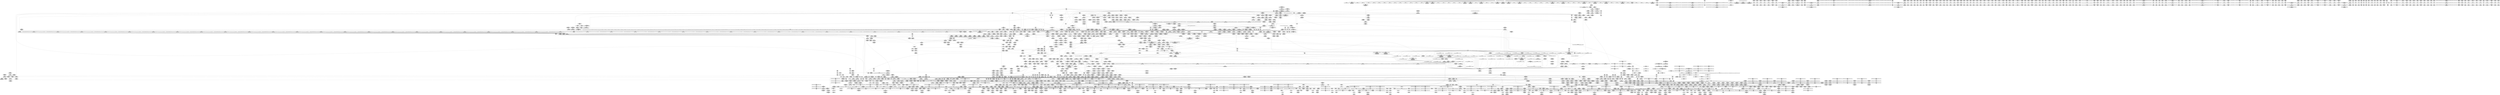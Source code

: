 digraph {
	CE0x571a110 [shape=record,shape=Mrecord,label="{CE0x571a110|tomoyo_fill_path_info:call|security/tomoyo/util.c,664|*SummSink*}"]
	CE0x707c250 [shape=record,shape=Mrecord,label="{CE0x707c250|GLOBAL:tomoyo_read_lock16|*Constant*|*SummSource*}"]
	CE0x5837210 [shape=record,shape=Mrecord,label="{CE0x5837210|tomoyo_init_request_info:mode|security/tomoyo/util.c,1010|*SummSource*}"]
	CE0x3a13c60 [shape=record,shape=Mrecord,label="{CE0x3a13c60|0:_i8,_array:_GCR_tomoyo_unix2mac_internal_constant_6_x_4_x_i8_4_x_i8_zeroinitializer,_4_x_i8_c_1E_1F_00_,_4_x_i8_c_!_00_00_22_,_4_x_i8_zeroinitializer,_4_x_i8_zeroinitializer,_4_x_i8_c_#$%_00_,_align_16:_elem_3::|security/tomoyo/network.c,546}"]
	CE0x581e220 [shape=record,shape=Mrecord,label="{CE0x581e220|tomoyo_const_part_length:retval.0|*SummSink*}"]
	CE0x55863a0 [shape=record,shape=Mrecord,label="{CE0x55863a0|GLOBAL:__llvm_gcov_global_state_pred45|Global_var:__llvm_gcov_global_state_pred45|*SummSource*}"]
	CE0x4785d00 [shape=record,shape=Mrecord,label="{CE0x4785d00|24:_%struct.tomoyo_path_info*,_32:_i8,_33:_i8,_72:_i8,_:_SCMRE_73,74_|*MultipleSource*|security/tomoyo/network.c, 544|security/tomoyo/network.c,544|Function::tomoyo_init_request_info&Arg::r::|security/tomoyo/network.c,565}"]
	"CONST[source:1(input),value:2(dynamic)][purpose:{object}][SrcIdx:2]"
	CE0x6e03790 [shape=record,shape=Mrecord,label="{CE0x6e03790|tomoyo_get_mode:call|security/tomoyo/util.c,980}"]
	CE0x46d9da0 [shape=record,shape=Mrecord,label="{CE0x46d9da0|tomoyo_const_part_length:tmp9|security/tomoyo/util.c,626|*SummSink*}"]
	CE0x70ef680 [shape=record,shape=Mrecord,label="{CE0x70ef680|tomoyo_check_unix_address:retval.0|*SummSource*}"]
	CE0x3b6a3e0 [shape=record,shape=Mrecord,label="{CE0x3b6a3e0|tomoyo_const_part_length:cmp|security/tomoyo/util.c,626|*SummSource*}"]
	CE0x5788400 [shape=record,shape=Mrecord,label="{CE0x5788400|i64_1|*Constant*}"]
	CE0x461a590 [shape=record,shape=Mrecord,label="{CE0x461a590|tomoyo_const_part_length:tmp44|security/tomoyo/util.c,645}"]
	CE0x53d5360 [shape=record,shape=Mrecord,label="{CE0x53d5360|tomoyo_unix_entry:unix_network26|security/tomoyo/network.c,567|*SummSink*}"]
	CE0x57048b0 [shape=record,shape=Mrecord,label="{CE0x57048b0|tomoyo_const_part_length:tmp50|security/tomoyo/util.c,651|*SummSource*}"]
	CE0x53cbb50 [shape=record,shape=Mrecord,label="{CE0x53cbb50|_call_void___llvm_gcov_indirect_counter_increment114(i32*___llvm_gcov_global_state_pred45,_i64**_getelementptr_inbounds_(_3_x_i64*_,_3_x_i64*_*___llvm_gcda_edge_table44,_i64_0,_i64_0)),_!dbg_!38954|security/tomoyo/util.c,649}"]
	CE0x54de100 [shape=record,shape=Mrecord,label="{CE0x54de100|tomoyo_audit_net_log:call|security/tomoyo/network.c,366}"]
	CE0x59b9bd0 [shape=record,shape=Mrecord,label="{CE0x59b9bd0|i64*_getelementptr_inbounds_(_5_x_i64_,_5_x_i64_*___llvm_gcov_ctr28130,_i64_0,_i64_0)|*Constant*}"]
	CE0x5407030 [shape=record,shape=Mrecord,label="{CE0x5407030|24:_%struct.tomoyo_path_info*,_32:_i8,_33:_i8,_72:_i8,_:_SCMRE_29,30_}"]
	CE0x455f330 [shape=record,shape=Mrecord,label="{CE0x455f330|__llvm_gcov_indirect_counter_increment114:bb4|*SummSink*}"]
	CE0x392d570 [shape=record,shape=Mrecord,label="{CE0x392d570|tomoyo_const_part_length:cmp12|security/tomoyo/util.c,641|*SummSink*}"]
	CE0x4629880 [shape=record,shape=Mrecord,label="{CE0x4629880|i32_5|*Constant*}"]
	CE0x3a784e0 [shape=record,shape=Mrecord,label="{CE0x3a784e0|VOIDTB_TE:_CE_6376,6384_|*MultipleSource*|security/tomoyo/util.c,1010|Function::tomoyo_get_mode&Arg::ns::}"]
	CE0x6e9ac10 [shape=record,shape=Mrecord,label="{CE0x6e9ac10|i32_0|*Constant*|*SummSink*}"]
	CE0x70ae350 [shape=record,shape=Mrecord,label="{CE0x70ae350|i64*_getelementptr_inbounds_(_31_x_i64_,_31_x_i64_*___llvm_gcov_ctr43150,_i64_0,_i64_21)|*Constant*}"]
	CE0x4717d70 [shape=record,shape=Mrecord,label="{CE0x4717d70|rcu_lock_acquire18:tmp1}"]
	CE0x5797060 [shape=record,shape=Mrecord,label="{CE0x5797060|i64*_getelementptr_inbounds_(_22_x_i64_,_22_x_i64_*___llvm_gcov_ctr3840,_i64_0,_i64_21)|*Constant*|*SummSink*}"]
	CE0x462fca0 [shape=record,shape=Mrecord,label="{CE0x462fca0|tomoyo_unix_entry:tmp22|security/tomoyo/network.c,556|*SummSource*}"]
	CE0x6ee5340 [shape=record,shape=Mrecord,label="{CE0x6ee5340|0:_i8,_1:_i8,_32:_i8*,_40:_i32,_:_CMR_24,25_|*MultipleSource*|Function::tomoyo_check_unix_address&Arg::address::|security/tomoyo/network.c,594}"]
	CE0x3b6acc0 [shape=record,shape=Mrecord,label="{CE0x3b6acc0|tomoyo_get_mode:if.then|*SummSource*}"]
	CE0x70470b0 [shape=record,shape=Mrecord,label="{CE0x70470b0|get_current:tmp|*SummSource*}"]
	CE0x70eb0c0 [shape=record,shape=Mrecord,label="{CE0x70eb0c0|srcu_read_unlock20:entry|*SummSink*}"]
	CE0x54bd720 [shape=record,shape=Mrecord,label="{CE0x54bd720|get_current:tmp3|*SummSource*}"]
	CE0x46e98d0 [shape=record,shape=Mrecord,label="{CE0x46e98d0|tomoyo_unix_entry:address30|security/tomoyo/network.c,568|*SummSource*}"]
	CE0x3b74100 [shape=record,shape=Mrecord,label="{CE0x3b74100|tomoyo_unix_entry:arrayidx11|security/tomoyo/network.c,556|*SummSink*}"]
	CE0x5909980 [shape=record,shape=Mrecord,label="{CE0x5909980|tomoyo_unix_entry:land.lhs.true|*SummSource*}"]
	CE0x46c21f0 [shape=record,shape=Mrecord,label="{CE0x46c21f0|tomoyo_unix_entry:operation27|security/tomoyo/network.c,567|*SummSource*}"]
	CE0x6eb4150 [shape=record,shape=Mrecord,label="{CE0x6eb4150|tomoyo_unix_entry:arrayidx2|security/tomoyo/network.c,546}"]
	CE0x6e2b850 [shape=record,shape=Mrecord,label="{CE0x6e2b850|i64*_getelementptr_inbounds_(_22_x_i64_,_22_x_i64_*___llvm_gcov_ctr3840,_i64_0,_i64_10)|*Constant*|*SummSink*}"]
	CE0x46dba10 [shape=record,shape=Mrecord,label="{CE0x46dba10|tomoyo_unix_entry:cmp32|security/tomoyo/network.c,572}"]
	CE0x6e272e0 [shape=record,shape=Mrecord,label="{CE0x6e272e0|tomoyo_domain:land.lhs.true2|*SummSource*}"]
	CE0x58db6c0 [shape=record,shape=Mrecord,label="{CE0x58db6c0|tomoyo_fill_path_info:tmp1|*SummSource*}"]
	CE0x3a42d40 [shape=record,shape=Mrecord,label="{CE0x3a42d40|tomoyo_get_mode:tmp16|security/tomoyo/util.c,983|*SummSource*}"]
	CE0x3ad7790 [shape=record,shape=Mrecord,label="{CE0x3ad7790|tomoyo_const_part_length:if.then17|*SummSink*}"]
	CE0x3a3ab00 [shape=record,shape=Mrecord,label="{CE0x3a3ab00|tomoyo_get_mode:tmp9|security/tomoyo/util.c,981|*SummSink*}"]
	CE0x47cfe70 [shape=record,shape=Mrecord,label="{CE0x47cfe70|i64*_getelementptr_inbounds_(_12_x_i64_,_12_x_i64_*___llvm_gcov_ctr31133,_i64_0,_i64_6)|*Constant*|*SummSink*}"]
	CE0x462b260 [shape=record,shape=Mrecord,label="{CE0x462b260|GLOBAL:tomoyo_audit_unix_log|*Constant*|*SummSink*}"]
	CE0x39f1e20 [shape=record,shape=Mrecord,label="{CE0x39f1e20|tomoyo_const_part_length:conv2|security/tomoyo/util.c,627|*SummSource*}"]
	CE0x46b5b30 [shape=record,shape=Mrecord,label="{CE0x46b5b30|i64*_getelementptr_inbounds_(_31_x_i64_,_31_x_i64_*___llvm_gcov_ctr43150,_i64_0,_i64_26)|*Constant*|*SummSource*}"]
	CE0x47a4140 [shape=record,shape=Mrecord,label="{CE0x47a4140|tomoyo_unix_entry:tmp41|security/tomoyo/network.c,572}"]
	CE0x6ed3990 [shape=record,shape=Mrecord,label="{CE0x6ed3990|tomoyo_domain:tmp19|security/tomoyo/common.h,1205|*SummSource*}"]
	CE0x53909f0 [shape=record,shape=Mrecord,label="{CE0x53909f0|__llvm_gcov_indirect_counter_increment114:tmp6|*SummSink*}"]
	CE0x63e42c0 [shape=record,shape=Mrecord,label="{CE0x63e42c0|rcu_lock_acquire18:tmp7|*SummSink*}"]
	CE0x5481de0 [shape=record,shape=Mrecord,label="{CE0x5481de0|tomoyo_unix_entry:if.then|*SummSink*}"]
	CE0x5748bb0 [shape=record,shape=Mrecord,label="{CE0x5748bb0|tomoyo_init_request_info:tmp7|security/tomoyo/util.c,1005}"]
	CE0x4594730 [shape=record,shape=Mrecord,label="{CE0x4594730|tomoyo_get_mode:tmp3|security/tomoyo/util.c,978|*SummSink*}"]
	CE0x3a31b00 [shape=record,shape=Mrecord,label="{CE0x3a31b00|tomoyo_const_part_length:conv11|security/tomoyo/util.c,641|*SummSource*}"]
	CE0x3b79960 [shape=record,shape=Mrecord,label="{CE0x3b79960|i64*_getelementptr_inbounds_(_22_x_i64_,_22_x_i64_*___llvm_gcov_ctr3840,_i64_0,_i64_19)|*Constant*|*SummSink*}"]
	CE0x47948e0 [shape=record,shape=Mrecord,label="{CE0x47948e0|_ret_void,_!dbg_!38908|include/linux/rcupdate.h,419|*SummSource*}"]
	CE0x476b070 [shape=record,shape=Mrecord,label="{CE0x476b070|tomoyo_const_part_length:incdec.ptr7|security/tomoyo/util.c,631}"]
	CE0x39aed20 [shape=record,shape=Mrecord,label="{CE0x39aed20|rcu_lock_acquire18:map|Function::rcu_lock_acquire18&Arg::map::}"]
	CE0x55679c0 [shape=record,shape=Mrecord,label="{CE0x55679c0|tomoyo_const_part_length:if.then}"]
	CE0x5959780 [shape=record,shape=Mrecord,label="{CE0x5959780|tomoyo_fill_path_info:conv3|security/tomoyo/util.c,666|*SummSink*}"]
	CE0x55316c0 [shape=record,shape=Mrecord,label="{CE0x55316c0|i64*_getelementptr_inbounds_(_2_x_i64_,_2_x_i64_*___llvm_gcov_ctr3939,_i64_0,_i64_1)|*Constant*|*SummSink*}"]
	CE0x56ae650 [shape=record,shape=Mrecord,label="{CE0x56ae650|i64*_getelementptr_inbounds_(_5_x_i64_,_5_x_i64_*___llvm_gcov_ctr28130,_i64_0,_i64_3)|*Constant*}"]
	CE0x4592690 [shape=record,shape=Mrecord,label="{CE0x4592690|tomoyo_domain:tmp|*SummSink*}"]
	CE0x393dc40 [shape=record,shape=Mrecord,label="{CE0x393dc40|128:_i8*,_1208:_%struct.file*,_:_CMRE_22,23_}"]
	CE0x4751ea0 [shape=record,shape=Mrecord,label="{CE0x4751ea0|tomoyo_const_part_length:tmp14|security/tomoyo/util.c,626|*SummSource*}"]
	CE0x47a4750 [shape=record,shape=Mrecord,label="{CE0x47a4750|tomoyo_unix_entry:tmp42|security/tomoyo/network.c,572|*SummSink*}"]
	CE0x571cb80 [shape=record,shape=Mrecord,label="{CE0x571cb80|tomoyo_audit_unix_log:tmp}"]
	"CONST[source:0(mediator),value:2(dynamic)][purpose:{subject}]"
	CE0x385cb40 [shape=record,shape=Mrecord,label="{CE0x385cb40|tomoyo_get_mode:idxprom|security/tomoyo/util.c,981}"]
	CE0x6e13280 [shape=record,shape=Mrecord,label="{CE0x6e13280|tomoyo_const_part_length:tmp5|security/tomoyo/util.c,624|*SummSource*}"]
	CE0x4844d40 [shape=record,shape=Mrecord,label="{CE0x4844d40|GLOBAL:__llvm_gcov_ctr54147|Global_var:__llvm_gcov_ctr54147}"]
	CE0x70eb130 [shape=record,shape=Mrecord,label="{CE0x70eb130|srcu_read_unlock20:entry}"]
	CE0x3b6add0 [shape=record,shape=Mrecord,label="{CE0x3b6add0|tomoyo_get_mode:if.then|*SummSink*}"]
	CE0x3a9a330 [shape=record,shape=Mrecord,label="{CE0x3a9a330|tomoyo_const_part_length:tmp14|security/tomoyo/util.c,626|*SummSink*}"]
	CE0x6dbe330 [shape=record,shape=Mrecord,label="{CE0x6dbe330|tomoyo_check_unix_address:tmp1|*SummSink*}"]
	CE0x53934a0 [shape=record,shape=Mrecord,label="{CE0x53934a0|tomoyo_read_lock16:tmp}"]
	CE0x46080d0 [shape=record,shape=Mrecord,label="{CE0x46080d0|_call_void_kfree(i8*_%call18)_#9,_!dbg_!38969|security/tomoyo/network.c,573|*SummSource*}"]
	CE0x54d1970 [shape=record,shape=Mrecord,label="{CE0x54d1970|tomoyo_audit_unix_log:tmp6|security/tomoyo/network.c,407|*SummSink*}"]
	CE0x565e5c0 [shape=record,shape=Mrecord,label="{CE0x565e5c0|__llvm_gcov_indirect_counter_increment114:pred|*SummSource*}"]
	CE0x59b91a0 [shape=record,shape=Mrecord,label="{CE0x59b91a0|i64*_getelementptr_inbounds_(_2_x_i64_,_2_x_i64_*___llvm_gcov_ctr4533,_i64_0,_i64_0)|*Constant*|*SummSource*}"]
	CE0x464e600 [shape=record,shape=Mrecord,label="{CE0x464e600|tomoyo_audit_unix_log:r|Function::tomoyo_audit_unix_log&Arg::r::}"]
	CE0x57fdd80 [shape=record,shape=Mrecord,label="{CE0x57fdd80|tomoyo_get_mode:ns|Function::tomoyo_get_mode&Arg::ns::|*SummSink*}"]
	CE0x3ad7570 [shape=record,shape=Mrecord,label="{CE0x3ad7570|tomoyo_audit_net_log:idxprom1|security/tomoyo/network.c,368|*SummSource*}"]
	CE0x5531e90 [shape=record,shape=Mrecord,label="{CE0x5531e90|tomoyo_read_lock16:tmp3|*SummSource*}"]
	CE0x3b043f0 [shape=record,shape=Mrecord,label="{CE0x3b043f0|_call_void_mcount()_#3}"]
	CE0x5982960 [shape=record,shape=Mrecord,label="{CE0x5982960|tomoyo_fill_path_info:const_len|security/tomoyo/util.c,666|*SummSink*}"]
	CE0x4794680 [shape=record,shape=Mrecord,label="{CE0x4794680|_call_void_rcu_lock_acquire18(%struct.lockdep_map*_%dep_map)_#9,_!dbg_!38906|include/linux/srcu.h,222|*SummSink*}"]
	CE0x39e1f10 [shape=record,shape=Mrecord,label="{CE0x39e1f10|tomoyo_domain:tobool1|security/tomoyo/common.h,1205}"]
	CE0x548f240 [shape=record,shape=Mrecord,label="{CE0x548f240|tomoyo_init_request_info:tmp3|security/tomoyo/util.c,1004|*SummSource*}"]
	CE0x55d2de0 [shape=record,shape=Mrecord,label="{CE0x55d2de0|i32_4|*Constant*|*SummSource*}"]
	CE0x59de2d0 [shape=record,shape=Mrecord,label="{CE0x59de2d0|i64*_getelementptr_inbounds_(_2_x_i64_,_2_x_i64_*___llvm_gcov_ctr4632,_i64_0,_i64_1)|*Constant*|*SummSink*}"]
	CE0x70839b0 [shape=record,shape=Mrecord,label="{CE0x70839b0|tomoyo_audit_net_log:address|Function::tomoyo_audit_net_log&Arg::address::|*SummSource*}"]
	CE0x56c5f30 [shape=record,shape=Mrecord,label="{CE0x56c5f30|i32_8|*Constant*}"]
	CE0x57eae80 [shape=record,shape=Mrecord,label="{CE0x57eae80|tomoyo_const_part_length:cmp3|security/tomoyo/util.c,627|*SummSource*}"]
	CE0x3a2c590 [shape=record,shape=Mrecord,label="{CE0x3a2c590|0:_i8,_array:_GCRE_tomoyo_index2category_constant_39_x_i8_c_00_00_00_00_00_00_00_00_00_00_00_00_00_00_00_00_00_00_00_00_00_00_00_01_01_01_01_01_01_01_01_01_01_01_01_01_01_01_02_,_align_16:_elem_3::|security/tomoyo/util.c,983}"]
	CE0x6e64080 [shape=record,shape=Mrecord,label="{CE0x6e64080|i64_1|*Constant*}"]
	CE0x4737a30 [shape=record,shape=Mrecord,label="{CE0x4737a30|i64_20|*Constant*}"]
	CE0x57f6960 [shape=record,shape=Mrecord,label="{CE0x57f6960|tomoyo_read_lock16:tmp1|*SummSink*}"]
	CE0x45dd0e0 [shape=record,shape=Mrecord,label="{CE0x45dd0e0|tomoyo_unix_entry:tobool19|security/tomoyo/network.c,560|*SummSink*}"]
	CE0x59a1920 [shape=record,shape=Mrecord,label="{CE0x59a1920|GLOBAL:lock_release|*Constant*|*SummSink*}"]
	CE0x5795560 [shape=record,shape=Mrecord,label="{CE0x5795560|tomoyo_unix_entry:tmp50|security/tomoyo/network.c,576|*SummSource*}"]
	CE0x701e640 [shape=record,shape=Mrecord,label="{CE0x701e640|GLOBAL:tomoyo_unix2mac|Global_var:tomoyo_unix2mac|*SummSink*}"]
	CE0x702e440 [shape=record,shape=Mrecord,label="{CE0x702e440|tomoyo_audit_net_log:r|Function::tomoyo_audit_net_log&Arg::r::}"]
	CE0x702b070 [shape=record,shape=Mrecord,label="{CE0x702b070|i64_5|*Constant*|*SummSource*}"]
	CE0x6ec1290 [shape=record,shape=Mrecord,label="{CE0x6ec1290|get_current:tmp2}"]
	CE0x461a000 [shape=record,shape=Mrecord,label="{CE0x461a000|tomoyo_const_part_length:tmp42|security/tomoyo/util.c,644|*SummSink*}"]
	CE0x3ac0f00 [shape=record,shape=Mrecord,label="{CE0x3ac0f00|tomoyo_get_mode:config7|security/tomoyo/util.c,983}"]
	CE0x37a2790 [shape=record,shape=Mrecord,label="{CE0x37a2790|tomoyo_const_part_length:tmp|*SummSink*}"]
	CE0x57b6cc0 [shape=record,shape=Mrecord,label="{CE0x57b6cc0|i64*_getelementptr_inbounds_(_2_x_i64_,_2_x_i64_*___llvm_gcov_ctr4335,_i64_0,_i64_1)|*Constant*|*SummSink*}"]
	CE0x70a3520 [shape=record,shape=Mrecord,label="{CE0x70a3520|_ret_void,_!dbg_!38907|include/linux/srcu.h,238}"]
	CE0x5908f20 [shape=record,shape=Mrecord,label="{CE0x5908f20|tomoyo_unix_entry:unix05|security/tomoyo/network.c,551}"]
	CE0x6dd9000 [shape=record,shape=Mrecord,label="{CE0x6dd9000|tomoyo_fill_path_info:call11|security/tomoyo/util.c,669|*SummSink*}"]
	CE0x570d410 [shape=record,shape=Mrecord,label="{CE0x570d410|tomoyo_fill_path_info:call|security/tomoyo/util.c,664}"]
	CE0x4695e20 [shape=record,shape=Mrecord,label="{CE0x4695e20|tomoyo_unix_entry:tmp39|security/tomoyo/network.c,570}"]
	CE0x39046a0 [shape=record,shape=Mrecord,label="{CE0x39046a0|i64*_getelementptr_inbounds_(_22_x_i64_,_22_x_i64_*___llvm_gcov_ctr3840,_i64_0,_i64_7)|*Constant*|*SummSink*}"]
	CE0x54b7f10 [shape=record,shape=Mrecord,label="{CE0x54b7f10|i32_(%struct.tomoyo_request_info.524*,_%struct.tomoyo_domain_info*,_i8)*_bitcast_(i32_(%struct.tomoyo_request_info*,_%struct.tomoyo_domain_info*,_i8)*_tomoyo_init_request_info_to_i32_(%struct.tomoyo_request_info.524*,_%struct.tomoyo_domain_info*,_i8)*)|*Constant*|*SummSource*}"]
	CE0x53bce30 [shape=record,shape=Mrecord,label="{CE0x53bce30|_call_void_bitcast_(void_(%struct.tomoyo_request_info*,_i1_(%struct.tomoyo_request_info*,_%struct.tomoyo_acl_info*)*)*_tomoyo_check_acl_to_void_(%struct.tomoyo_request_info.524*,_i1_(%struct.tomoyo_request_info.524*,_%struct.tomoyo_acl_info*)*)*)(%struct.tomoyo_request_info.524*_%r,_i1_(%struct.tomoyo_request_info.524*,_%struct.tomoyo_acl_info*)*_tomoyo_check_unix_acl)_#9,_!dbg_!38963|security/tomoyo/network.c,570}"]
	CE0x3a2a5a0 [shape=record,shape=Mrecord,label="{CE0x3a2a5a0|i32_49|*Constant*|*SummSource*}"]
	CE0x385c780 [shape=record,shape=Mrecord,label="{CE0x385c780|tomoyo_const_part_length:conv|security/tomoyo/util.c,626|*SummSink*}"]
	CE0x56ae500 [shape=record,shape=Mrecord,label="{CE0x56ae500|tomoyo_fill_path_info:tmp6|security/tomoyo/util.c,667|*SummSink*}"]
	CE0x5750d30 [shape=record,shape=Mrecord,label="{CE0x5750d30|_call_void_rcu_lock_release21(%struct.lockdep_map*_%dep_map)_#9,_!dbg_!38905|include/linux/srcu.h,236|*SummSource*}"]
	CE0x3a03660 [shape=record,shape=Mrecord,label="{CE0x3a03660|tomoyo_const_part_length:tmp33|security/tomoyo/util.c,642|*SummSink*}"]
	CE0x63dc170 [shape=record,shape=Mrecord,label="{CE0x63dc170|i64*_getelementptr_inbounds_(_11_x_i64_,_11_x_i64_*___llvm_gcov_ctr54147,_i64_0,_i64_0)|*Constant*|*SummSink*}"]
	CE0x6f377f0 [shape=record,shape=Mrecord,label="{CE0x6f377f0|rcu_lock_release21:tmp}"]
	CE0x5883f70 [shape=record,shape=Mrecord,label="{CE0x5883f70|i32_-1|*Constant*}"]
	CE0x6e978c0 [shape=record,shape=Mrecord,label="{CE0x6e978c0|rcu_lock_acquire18:tmp3|*SummSource*}"]
	CE0x548f140 [shape=record,shape=Mrecord,label="{CE0x548f140|tomoyo_init_request_info:tmp3|security/tomoyo/util.c,1004|*SummSink*}"]
	CE0x47942e0 [shape=record,shape=Mrecord,label="{CE0x47942e0|_call_void_rcu_lock_acquire18(%struct.lockdep_map*_%dep_map)_#9,_!dbg_!38906|include/linux/srcu.h,222}"]
	CE0x4629ae0 [shape=record,shape=Mrecord,label="{CE0x4629ae0|tomoyo_fill_path_info:ptr|Function::tomoyo_fill_path_info&Arg::ptr::|*SummSource*}"]
	CE0x55ade60 [shape=record,shape=Mrecord,label="{CE0x55ade60|tomoyo_init_request_info:tmp11|security/tomoyo/util.c,1007}"]
	CE0x394f0f0 [shape=record,shape=Mrecord,label="{CE0x394f0f0|tomoyo_const_part_length:len.0|*SummSource*}"]
	CE0x585cc30 [shape=record,shape=Mrecord,label="{CE0x585cc30|i64*_getelementptr_inbounds_(_12_x_i64_,_12_x_i64_*___llvm_gcov_ctr31133,_i64_0,_i64_3)|*Constant*|*SummSource*}"]
	CE0x3b6d6f0 [shape=record,shape=Mrecord,label="{CE0x3b6d6f0|tomoyo_get_mode:tmp13|security/tomoyo/util.c,982}"]
	CE0x6ee88a0 [shape=record,shape=Mrecord,label="{CE0x6ee88a0|0:_i8,_array:_GCRE_tomoyo_index2category_constant_39_x_i8_c_00_00_00_00_00_00_00_00_00_00_00_00_00_00_00_00_00_00_00_00_00_00_00_01_01_01_01_01_01_01_01_01_01_01_01_01_01_01_02_,_align_16:_elem_29::|security/tomoyo/util.c,983}"]
	CE0x476b000 [shape=record,shape=Mrecord,label="{CE0x476b000|tomoyo_const_part_length:incdec.ptr19|security/tomoyo/util.c,643|*SummSink*}"]
	CE0x45bcb00 [shape=record,shape=Mrecord,label="{CE0x45bcb00|tomoyo_get_mode:tmp6|security/tomoyo/util.c,978}"]
	CE0x38bdc30 [shape=record,shape=Mrecord,label="{CE0x38bdc30|__llvm_gcov_indirect_counter_increment114:tmp|*SummSink*}"]
	CE0x3a23b80 [shape=record,shape=Mrecord,label="{CE0x3a23b80|128:_i8*,_1208:_%struct.file*,_:_CMRE_136,144_|*MultipleSource*|security/tomoyo/common.h,1205|security/tomoyo/common.h,1205}"]
	CE0x6f5ec60 [shape=record,shape=Mrecord,label="{CE0x6f5ec60|0:_i8,_array:_GCRE_tomoyo_index2category_constant_39_x_i8_c_00_00_00_00_00_00_00_00_00_00_00_00_00_00_00_00_00_00_00_00_00_00_00_01_01_01_01_01_01_01_01_01_01_01_01_01_01_01_02_,_align_16:_elem_37::|security/tomoyo/util.c,983}"]
	CE0x39e2830 [shape=record,shape=Mrecord,label="{CE0x39e2830|tomoyo_get_mode:if.end|*SummSource*}"]
	CE0x3904c50 [shape=record,shape=Mrecord,label="{CE0x3904c50|tomoyo_unix_entry:tmp21|security/tomoyo/network.c,554|*SummSource*}"]
	CE0x464b630 [shape=record,shape=Mrecord,label="{CE0x464b630|i64*_getelementptr_inbounds_(_22_x_i64_,_22_x_i64_*___llvm_gcov_ctr3840,_i64_0,_i64_18)|*Constant*|*SummSource*}"]
	CE0x4605ea0 [shape=record,shape=Mrecord,label="{CE0x4605ea0|tomoyo_unix_entry:tmp32|security/tomoyo/network.c,560}"]
	CE0x469f7c0 [shape=record,shape=Mrecord,label="{CE0x469f7c0|tomoyo_audit_net_log:arrayidx2|security/tomoyo/network.c,368}"]
	CE0x5439300 [shape=record,shape=Mrecord,label="{CE0x5439300|i64*_getelementptr_inbounds_(_22_x_i64_,_22_x_i64_*___llvm_gcov_ctr3840,_i64_0,_i64_14)|*Constant*|*SummSource*}"]
	CE0x38fd8f0 [shape=record,shape=Mrecord,label="{CE0x38fd8f0|i64*_getelementptr_inbounds_(_4_x_i64_,_4_x_i64_*___llvm_gcov_ctr4137,_i64_0,_i64_3)|*Constant*}"]
	CE0x3a16970 [shape=record,shape=Mrecord,label="{CE0x3a16970|128:_i8*,_1208:_%struct.file*,_:_CMRE_50,51_}"]
	CE0x47a4250 [shape=record,shape=Mrecord,label="{CE0x47a4250|tomoyo_unix_entry:tmp41|security/tomoyo/network.c,572|*SummSource*}"]
	CE0x57c76a0 [shape=record,shape=Mrecord,label="{CE0x57c76a0|GLOBAL:__llvm_gcov_ctr32134|Global_var:__llvm_gcov_ctr32134|*SummSink*}"]
	CE0x390e3f0 [shape=record,shape=Mrecord,label="{CE0x390e3f0|128:_i8*,_1208:_%struct.file*,_:_CMRE_6,7_}"]
	CE0x57b9c80 [shape=record,shape=Mrecord,label="{CE0x57b9c80|tomoyo_unix_entry:tmp51|security/tomoyo/network.c,577|*SummSource*}"]
	CE0x3a78f30 [shape=record,shape=Mrecord,label="{CE0x3a78f30|i32_92|*Constant*|*SummSource*}"]
	CE0x54adb10 [shape=record,shape=Mrecord,label="{CE0x54adb10|tomoyo_audit_unix_log:operation|security/tomoyo/network.c,406|*SummSource*}"]
	CE0x3b934f0 [shape=record,shape=Mrecord,label="{CE0x3b934f0|tomoyo_unix_entry:addr21|security/tomoyo/network.c, 561}"]
	CE0x5613240 [shape=record,shape=Mrecord,label="{CE0x5613240|tomoyo_unix_entry:if.then13}"]
	CE0x553fa50 [shape=record,shape=Mrecord,label="{CE0x553fa50|tomoyo_init_request_info:profile3|security/tomoyo/util.c,1008|*SummSink*}"]
	CE0x4683830 [shape=record,shape=Mrecord,label="{CE0x4683830|tomoyo_domain:do.body|*SummSink*}"]
	CE0x3a239a0 [shape=record,shape=Mrecord,label="{CE0x3a239a0|128:_i8*,_1208:_%struct.file*,_:_CMRE_128,136_|*MultipleSource*|security/tomoyo/common.h,1205|security/tomoyo/common.h,1205}"]
	CE0x4630630 [shape=record,shape=Mrecord,label="{CE0x4630630|tomoyo_unix_entry:tobool12|security/tomoyo/network.c,556|*SummSource*}"]
	CE0x54e4f60 [shape=record,shape=Mrecord,label="{CE0x54e4f60|tomoyo_init_request_info:tmp9|security/tomoyo/util.c,1006|*SummSource*}"]
	CE0x4888bf0 [shape=record,shape=Mrecord,label="{CE0x4888bf0|tomoyo_const_part_length:tmp8|security/tomoyo/util.c,626|*SummSink*}"]
	CE0x390d130 [shape=record,shape=Mrecord,label="{CE0x390d130|tomoyo_unix_entry:len.0}"]
	CE0x388cd40 [shape=record,shape=Mrecord,label="{CE0x388cd40|tomoyo_get_mode:bb|*SummSink*}"]
	CE0x38b5a90 [shape=record,shape=Mrecord,label="{CE0x38b5a90|i64_23|*Constant*|*SummSource*}"]
	CE0x386b240 [shape=record,shape=Mrecord,label="{CE0x386b240|i64*_getelementptr_inbounds_(_6_x_i64_,_6_x_i64_*___llvm_gcov_ctr3747,_i64_0,_i64_3)|*Constant*|*SummSource*}"]
	CE0x48df720 [shape=record,shape=Mrecord,label="{CE0x48df720|COLLAPSED:_GCMRE___llvm_gcov_ctr3747_internal_global_6_x_i64_zeroinitializer:_elem_0:default:}"]
	CE0x3a42a90 [shape=record,shape=Mrecord,label="{CE0x3a42a90|tomoyo_get_mode:tmp16|security/tomoyo/util.c,983}"]
	CE0x6e16180 [shape=record,shape=Mrecord,label="{CE0x6e16180|tomoyo_const_part_length:tmp40|security/tomoyo/util.c,644|*SummSink*}"]
	CE0x38c84a0 [shape=record,shape=Mrecord,label="{CE0x38c84a0|tomoyo_unix_entry:addr_len|security/tomoyo/network.c,551}"]
	"CONST[source:1(input),value:2(dynamic)][purpose:{object}][SrcIdx:1]"
	CE0x46bc960 [shape=record,shape=Mrecord,label="{CE0x46bc960|tomoyo_init_request_info:index|Function::tomoyo_init_request_info&Arg::index::}"]
	CE0x3bee440 [shape=record,shape=Mrecord,label="{CE0x3bee440|i64_5|*Constant*}"]
	CE0x5418690 [shape=record,shape=Mrecord,label="{CE0x5418690|i64_22|*Constant*}"]
	CE0x6ebfa70 [shape=record,shape=Mrecord,label="{CE0x6ebfa70|tomoyo_check_unix_address:conv|security/tomoyo/network.c,596|*SummSink*}"]
	CE0x569c1b0 [shape=record,shape=Mrecord,label="{CE0x569c1b0|tomoyo_unix_entry:if.else34|*SummSource*}"]
	CE0x58550d0 [shape=record,shape=Mrecord,label="{CE0x58550d0|tomoyo_get_mode:tmp8|security/tomoyo/util.c,979|*SummSink*}"]
	CE0x461cd60 [shape=record,shape=Mrecord,label="{CE0x461cd60|i32_0|*Constant*}"]
	CE0x54e3700 [shape=record,shape=Mrecord,label="{CE0x54e3700|tomoyo_get_mode:tmp23|security/tomoyo/util.c,986|*SummSink*}"]
	CE0x533b850 [shape=record,shape=Mrecord,label="{CE0x533b850|0:_i8,_1:_i8,_32:_i8*,_40:_i32,_:_CMR_8,10_|*MultipleSource*|Function::tomoyo_check_unix_address&Arg::address::|security/tomoyo/network.c,594}"]
	CE0x6ee1260 [shape=record,shape=Mrecord,label="{CE0x6ee1260|get_current:entry|*SummSink*}"]
	CE0x58fea10 [shape=record,shape=Mrecord,label="{CE0x58fea10|tomoyo_fill_path_info:tmp|*SummSource*}"]
	CE0x57ba490 [shape=record,shape=Mrecord,label="{CE0x57ba490|tomoyo_unix_entry:tmp52|security/tomoyo/network.c,577|*SummSink*}"]
	CE0x5771d50 [shape=record,shape=Mrecord,label="{CE0x5771d50|GLOBAL:__llvm_gcov_ctr3840|Global_var:__llvm_gcov_ctr3840|*SummSource*}"]
	CE0x700dee0 [shape=record,shape=Mrecord,label="{CE0x700dee0|tomoyo_audit_unix_log:tmp7|security/tomoyo/network.c,407|*SummSink*}"]
	CE0x4873fc0 [shape=record,shape=Mrecord,label="{CE0x4873fc0|tomoyo_unix_entry:protocol23|security/tomoyo/network.c,566|*SummSource*}"]
	CE0x4509a30 [shape=record,shape=Mrecord,label="{CE0x4509a30|tomoyo_unix_entry:tmp26|security/tomoyo/network.c,556}"]
	CE0x5417c50 [shape=record,shape=Mrecord,label="{CE0x5417c50|srcu_read_unlock20:tmp|*SummSink*}"]
	CE0x38fdd50 [shape=record,shape=Mrecord,label="{CE0x38fdd50|%struct.lockdep_map*_null|*Constant*|*SummSink*}"]
	CE0x6ebce50 [shape=record,shape=Mrecord,label="{CE0x6ebce50|i64*_getelementptr_inbounds_(_6_x_i64_,_6_x_i64_*___llvm_gcov_ctr3747,_i64_0,_i64_0)|*Constant*}"]
	CE0x538ffa0 [shape=record,shape=Mrecord,label="{CE0x538ffa0|__llvm_gcov_indirect_counter_increment114:counter|*SummSink*}"]
	CE0x54bcfc0 [shape=record,shape=Mrecord,label="{CE0x54bcfc0|rcu_lock_acquire18:tmp2|*SummSource*}"]
	CE0x6d7bce0 [shape=record,shape=Mrecord,label="{CE0x6d7bce0|tomoyo_unix_entry:tmp23|security/tomoyo/network.c,556}"]
	CE0x70da650 [shape=record,shape=Mrecord,label="{CE0x70da650|tomoyo_const_part_length:tmp32|security/tomoyo/util.c,641|*SummSink*}"]
	CE0x4694ad0 [shape=record,shape=Mrecord,label="{CE0x4694ad0|tomoyo_get_mode:conv15|security/tomoyo/util.c,987|*SummSink*}"]
	CE0x46ea080 [shape=record,shape=Mrecord,label="{CE0x46ea080|i64*_getelementptr_inbounds_(_22_x_i64_,_22_x_i64_*___llvm_gcov_ctr3840,_i64_0,_i64_15)|*Constant*}"]
	CE0x5939210 [shape=record,shape=Mrecord,label="{CE0x5939210|tomoyo_read_unlock19:tmp|*SummSink*}"]
	CE0x702dce0 [shape=record,shape=Mrecord,label="{CE0x702dce0|GLOBAL:tomoyo_audit_net_log|*Constant*}"]
	CE0x702af70 [shape=record,shape=Mrecord,label="{CE0x702af70|i64_5|*Constant*}"]
	CE0x70d5790 [shape=record,shape=Mrecord,label="{CE0x70d5790|rcu_lock_release21:map|Function::rcu_lock_release21&Arg::map::|*SummSink*}"]
	CE0x6f181a0 [shape=record,shape=Mrecord,label="{CE0x6f181a0|_call_void_mcount()_#3}"]
	CE0x4607900 [shape=record,shape=Mrecord,label="{CE0x4607900|tomoyo_unix_entry:tmp46|security/tomoyo/network.c,573}"]
	CE0x6e86f50 [shape=record,shape=Mrecord,label="{CE0x6e86f50|GLOBAL:__srcu_read_unlock|*Constant*}"]
	CE0x59573e0 [shape=record,shape=Mrecord,label="{CE0x59573e0|tomoyo_unix_entry:tmp13|security/tomoyo/network.c,548|*SummSink*}"]
	CE0x55b7dd0 [shape=record,shape=Mrecord,label="{CE0x55b7dd0|tomoyo_init_request_info:if.then}"]
	CE0x6e01bc0 [shape=record,shape=Mrecord,label="{CE0x6e01bc0|tomoyo_audit_unix_log:bb|*SummSource*}"]
	CE0x58071d0 [shape=record,shape=Mrecord,label="{CE0x58071d0|srcu_read_unlock20:bb|*SummSource*}"]
	CE0x4617e80 [shape=record,shape=Mrecord,label="{CE0x4617e80|i64*_getelementptr_inbounds_(_12_x_i64_,_12_x_i64_*___llvm_gcov_ctr31133,_i64_0,_i64_11)|*Constant*|*SummSource*}"]
	CE0x5531d30 [shape=record,shape=Mrecord,label="{CE0x5531d30|tomoyo_read_lock16:tmp3}"]
	CE0x6e97ef0 [shape=record,shape=Mrecord,label="{CE0x6e97ef0|i64_18|*Constant*|*SummSource*}"]
	CE0x6e8bef0 [shape=record,shape=Mrecord,label="{CE0x6e8bef0|tomoyo_get_mode:tmp25|security/tomoyo/util.c,987}"]
	CE0x54ee820 [shape=record,shape=Mrecord,label="{CE0x54ee820|rcu_lock_release21:tmp3|*SummSink*}"]
	CE0x469f6b0 [shape=record,shape=Mrecord,label="{CE0x469f6b0|GLOBAL:tomoyo_socket_keyword|Global_var:tomoyo_socket_keyword|*SummSource*}"]
	CE0x3862780 [shape=record,shape=Mrecord,label="{CE0x3862780|tomoyo_unix_entry:buf.0|*SummSink*}"]
	CE0x7083400 [shape=record,shape=Mrecord,label="{CE0x7083400|tomoyo_audit_net_log:family|Function::tomoyo_audit_net_log&Arg::family::}"]
	CE0x585c3b0 [shape=record,shape=Mrecord,label="{CE0x585c3b0|rcu_lock_acquire18:indirectgoto|*SummSource*}"]
	CE0x59de020 [shape=record,shape=Mrecord,label="{CE0x59de020|i32_6|*Constant*|*SummSink*}"]
	CE0x59395d0 [shape=record,shape=Mrecord,label="{CE0x59395d0|i32_47|*Constant*|*SummSource*}"]
	CE0x5642dd0 [shape=record,shape=Mrecord,label="{CE0x5642dd0|tomoyo_unix_entry:call3|security/tomoyo/network.c,548}"]
	CE0x558f1d0 [shape=record,shape=Mrecord,label="{CE0x558f1d0|tomoyo_const_part_length:tmp49|security/tomoyo/util.c,649}"]
	CE0x454a260 [shape=record,shape=Mrecord,label="{CE0x454a260|i32_0|*Constant*}"]
	CE0x584e370 [shape=record,shape=Mrecord,label="{CE0x584e370|tomoyo_get_mode:tmp7|security/tomoyo/util.c,979|*SummSource*}"]
	CE0x5335660 [shape=record,shape=Mrecord,label="{CE0x5335660|rcu_lock_acquire18:tmp7|*SummSource*}"]
	CE0x566da60 [shape=record,shape=Mrecord,label="{CE0x566da60|tomoyo_fill_path_info:land.rhs|*SummSource*}"]
	CE0x3b04cc0 [shape=record,shape=Mrecord,label="{CE0x3b04cc0|GLOBAL:__srcu_read_lock|*Constant*|*SummSource*}"]
	CE0x5586bb0 [shape=record,shape=Mrecord,label="{CE0x5586bb0|i64**_getelementptr_inbounds_(_3_x_i64*_,_3_x_i64*_*___llvm_gcda_edge_table44,_i64_0,_i64_2)|*Constant*|*SummSink*}"]
	CE0x539b780 [shape=record,shape=Mrecord,label="{CE0x539b780|tomoyo_init_request_info:domain|Function::tomoyo_init_request_info&Arg::domain::}"]
	CE0x58240e0 [shape=record,shape=Mrecord,label="{CE0x58240e0|tomoyo_unix_entry:cmp|security/tomoyo/network.c,549|*SummSink*}"]
	CE0x3a6c4d0 [shape=record,shape=Mrecord,label="{CE0x3a6c4d0|rcu_lock_acquire18:indirectgoto|*SummSink*}"]
	CE0x5333e60 [shape=record,shape=Mrecord,label="{CE0x5333e60|i64*_getelementptr_inbounds_(_2_x_i64_,_2_x_i64_*___llvm_gcov_ctr4335,_i64_0,_i64_0)|*Constant*|*SummSink*}"]
	CE0x39a82c0 [shape=record,shape=Mrecord,label="{CE0x39a82c0|128:_i8*,_1208:_%struct.file*,_:_CMRE_40,41_}"]
	CE0x45a1b50 [shape=record,shape=Mrecord,label="{CE0x45a1b50|GLOBAL:tomoyo_encode2|*Constant*|*SummSink*}"]
	CE0x54634c0 [shape=record,shape=Mrecord,label="{CE0x54634c0|i64_6|*Constant*|*SummSink*}"]
	CE0x6e16530 [shape=record,shape=Mrecord,label="{CE0x6e16530|tomoyo_const_part_length:tmp41|security/tomoyo/util.c,644|*SummSource*}"]
	CE0x6e97960 [shape=record,shape=Mrecord,label="{CE0x6e97960|rcu_lock_acquire18:tmp3|*SummSink*}"]
	CE0x5538d00 [shape=record,shape=Mrecord,label="{CE0x5538d00|srcu_read_lock17:entry|*SummSource*}"]
	CE0x46c1f70 [shape=record,shape=Mrecord,label="{CE0x46c1f70|tomoyo_unix_entry:unix_network29|security/tomoyo/network.c,568}"]
	CE0x461ab30 [shape=record,shape=Mrecord,label="{CE0x461ab30|tomoyo_const_part_length:tmp44|security/tomoyo/util.c,645|*SummSource*}"]
	CE0x54d1100 [shape=record,shape=Mrecord,label="{CE0x54d1100|tomoyo_audit_unix_log:unix_network4|security/tomoyo/network.c,407|*SummSink*}"]
	CE0x39f2070 [shape=record,shape=Mrecord,label="{CE0x39f2070|i32_92|*Constant*}"]
	CE0x455f840 [shape=record,shape=Mrecord,label="{CE0x455f840|tomoyo_get_mode:tmp12|security/tomoyo/util.c,982}"]
	CE0x475b230 [shape=record,shape=Mrecord,label="{CE0x475b230|tomoyo_unix_entry:operation27|security/tomoyo/network.c,567|*SummSink*}"]
	CE0x3a31e10 [shape=record,shape=Mrecord,label="{CE0x3a31e10|tomoyo_const_part_length:cmp12|security/tomoyo/util.c,641}"]
	CE0x6f69000 [shape=record,shape=Mrecord,label="{CE0x6f69000|tomoyo_audit_unix_log:protocol|security/tomoyo/network.c,405|*SummSource*}"]
	CE0x48089a0 [shape=record,shape=Mrecord,label="{CE0x48089a0|i64*_getelementptr_inbounds_(_2_x_i64_,_2_x_i64_*___llvm_gcov_ctr53148,_i64_0,_i64_1)|*Constant*|*SummSource*}"]
	CE0x552b510 [shape=record,shape=Mrecord,label="{CE0x552b510|tomoyo_unix_entry:if.end35}"]
	CE0x6ec2d70 [shape=record,shape=Mrecord,label="{CE0x6ec2d70|0:_i8,_array:_GCRE_tomoyo_index2category_constant_39_x_i8_c_00_00_00_00_00_00_00_00_00_00_00_00_00_00_00_00_00_00_00_00_00_00_00_01_01_01_01_01_01_01_01_01_01_01_01_01_01_01_02_,_align_16:_elem_25::|security/tomoyo/util.c,983}"]
	CE0x70a3d20 [shape=record,shape=Mrecord,label="{CE0x70a3d20|GLOBAL:__llvm_gcov_ctr31133|Global_var:__llvm_gcov_ctr31133|*SummSource*}"]
	CE0x47ed370 [shape=record,shape=Mrecord,label="{CE0x47ed370|i64_4|*Constant*}"]
	CE0x570dff0 [shape=record,shape=Mrecord,label="{CE0x570dff0|tomoyo_unix_entry:bb|*SummSource*}"]
	CE0x6e19240 [shape=record,shape=Mrecord,label="{CE0x6e19240|tomoyo_fill_path_info:tmp11|security/tomoyo/util.c,667|*SummSink*}"]
	CE0x5883c90 [shape=record,shape=Mrecord,label="{CE0x5883c90|__llvm_gcov_indirect_counter_increment114:bb4|*SummSource*}"]
	CE0x56db310 [shape=record,shape=Mrecord,label="{CE0x56db310|tomoyo_unix_entry:if.end36}"]
	CE0x46c94b0 [shape=record,shape=Mrecord,label="{CE0x46c94b0|tomoyo_const_part_length:tmp6|security/tomoyo/util.c,625|*SummSink*}"]
	CE0x708cb30 [shape=record,shape=Mrecord,label="{CE0x708cb30|i64_1|*Constant*}"]
	CE0x5834ec0 [shape=record,shape=Mrecord,label="{CE0x5834ec0|tomoyo_const_part_length:tobool|security/tomoyo/util.c,624}"]
	CE0x6ed1f10 [shape=record,shape=Mrecord,label="{CE0x6ed1f10|tomoyo_const_part_length:conv8|security/tomoyo/util.c,632|*SummSink*}"]
	CE0x3a16ab0 [shape=record,shape=Mrecord,label="{CE0x3a16ab0|128:_i8*,_1208:_%struct.file*,_:_CMRE_51,52_}"]
	CE0x3a6ca70 [shape=record,shape=Mrecord,label="{CE0x3a6ca70|i64*_getelementptr_inbounds_(_4_x_i64_,_4_x_i64_*___llvm_gcov_ctr4137,_i64_0,_i64_0)|*Constant*|*SummSource*}"]
	CE0x5642950 [shape=record,shape=Mrecord,label="{CE0x5642950|tomoyo_unix_entry:tmp8|security/tomoyo/network.c,548|*SummSink*}"]
	CE0x38ab7a0 [shape=record,shape=Mrecord,label="{CE0x38ab7a0|128:_i8*,_1208:_%struct.file*,_:_CMRE_4,5_}"]
	CE0x388c500 [shape=record,shape=Mrecord,label="{CE0x388c500|0:_i8,_array:_GCRE_tomoyo_index2category_constant_39_x_i8_c_00_00_00_00_00_00_00_00_00_00_00_00_00_00_00_00_00_00_00_00_00_00_00_01_01_01_01_01_01_01_01_01_01_01_01_01_01_01_02_,_align_16:_elem_13::|security/tomoyo/util.c,983}"]
	CE0x464e410 [shape=record,shape=Mrecord,label="{CE0x464e410|tomoyo_audit_unix_log:entry|*SummSink*}"]
	CE0x390cc10 [shape=record,shape=Mrecord,label="{CE0x390cc10|tomoyo_unix_entry:call15|security/tomoyo/network.c,557|*SummSource*}"]
	CE0x46bc280 [shape=record,shape=Mrecord,label="{CE0x46bc280|tomoyo_init_request_info:r|Function::tomoyo_init_request_info&Arg::r::}"]
	CE0x63d06a0 [shape=record,shape=Mrecord,label="{CE0x63d06a0|tomoyo_fill_path_info:land.rhs|*SummSink*}"]
	CE0x595a070 [shape=record,shape=Mrecord,label="{CE0x595a070|tomoyo_fill_path_info:tmp7|security/tomoyo/util.c,667|*SummSource*}"]
	CE0x38fd800 [shape=record,shape=Mrecord,label="{CE0x38fd800|%struct.lockdep_map*_null|*Constant*}"]
	CE0x4629240 [shape=record,shape=Mrecord,label="{CE0x4629240|tomoyo_fill_path_info:entry}"]
	CE0x6dad710 [shape=record,shape=Mrecord,label="{CE0x6dad710|tomoyo_fill_path_info:cmp8|security/tomoyo/util.c,668}"]
	CE0x6e95710 [shape=record,shape=Mrecord,label="{CE0x6e95710|tomoyo_check_unix_address:tmp7|security/tomoyo/network.c,597}"]
	CE0x59229b0 [shape=record,shape=Mrecord,label="{CE0x59229b0|tomoyo_fill_path_info:arrayidx|security/tomoyo/util.c,667|*SummSource*}"]
	CE0x6e8e6d0 [shape=record,shape=Mrecord,label="{CE0x6e8e6d0|tomoyo_domain:tmp19|security/tomoyo/common.h,1205}"]
	CE0x54e58f0 [shape=record,shape=Mrecord,label="{CE0x54e58f0|tomoyo_init_request_info:tmp6|security/tomoyo/util.c,1004|*SummSource*}"]
	CE0x569bc20 [shape=record,shape=Mrecord,label="{CE0x569bc20|tomoyo_get_mode:arrayidx|security/tomoyo/util.c,981|*SummSource*}"]
	CE0x4520fa0 [shape=record,shape=Mrecord,label="{CE0x4520fa0|tomoyo_get_mode:tmp|*SummSource*}"]
	CE0x5335850 [shape=record,shape=Mrecord,label="{CE0x5335850|i32_2|*Constant*}"]
	CE0x47717b0 [shape=record,shape=Mrecord,label="{CE0x47717b0|tomoyo_get_mode:tmp18|security/tomoyo/util.c,985|*SummSource*}"]
	CE0x6e16070 [shape=record,shape=Mrecord,label="{CE0x6e16070|tomoyo_const_part_length:tmp40|security/tomoyo/util.c,644|*SummSource*}"]
	CE0x6e4a800 [shape=record,shape=Mrecord,label="{CE0x6e4a800|i32_255|*Constant*|*SummSink*}"]
	CE0x46a6910 [shape=record,shape=Mrecord,label="{CE0x46a6910|tomoyo_const_part_length:tmp29|security/tomoyo/util.c,641}"]
	CE0x5773790 [shape=record,shape=Mrecord,label="{CE0x5773790|i32_-12|*Constant*|*SummSink*}"]
	CE0x399c090 [shape=record,shape=Mrecord,label="{CE0x399c090|i64*_getelementptr_inbounds_(_12_x_i64_,_12_x_i64_*___llvm_gcov_ctr31133,_i64_0,_i64_6)|*Constant*}"]
	CE0x38b6150 [shape=record,shape=Mrecord,label="{CE0x38b6150|tomoyo_const_part_length:tmp37|security/tomoyo/util.c,644|*SummSource*}"]
	CE0x4617fb0 [shape=record,shape=Mrecord,label="{CE0x4617fb0|tomoyo_get_mode:tmp27|security/tomoyo/util.c,988|*SummSink*}"]
	CE0x47859c0 [shape=record,shape=Mrecord,label="{CE0x47859c0|24:_%struct.tomoyo_path_info*,_32:_i8,_33:_i8,_72:_i8,_:_SCMRE_64,72_|*MultipleSource*|security/tomoyo/network.c, 544|security/tomoyo/network.c,544|Function::tomoyo_init_request_info&Arg::r::|security/tomoyo/network.c,565}"]
	CE0x579b8e0 [shape=record,shape=Mrecord,label="{CE0x579b8e0|tomoyo_unix_entry:tmp30|*SummSource*}"]
	CE0x54ad7d0 [shape=record,shape=Mrecord,label="{CE0x54ad7d0|tomoyo_audit_unix_log:unix_network2|security/tomoyo/network.c,406|*SummSink*}"]
	CE0x394f160 [shape=record,shape=Mrecord,label="{CE0x394f160|0:_i8*,_array:_GCRE_tomoyo_proto_keyword_constant_6_x_i8*_i8*_getelementptr_inbounds_(_2_x_i8_,_2_x_i8_*_.str22,_i32_0,_i32_0),_i8*_getelementptr_inbounds_(_7_x_i8_,_7_x_i8_*_.str123,_i32_0,_i32_0),_i8*_getelementptr_inbounds_(_6_x_i8_,_6_x_i8_*_.str224,_i32_0,_i32_0),_i8*_getelementptr_inbounds_(_4_x_i8_,_4_x_i8_*_.str325,_i32_0,_i32_0),_i8*_getelementptr_inbounds_(_2_x_i8_,_2_x_i8_*_.str22,_i32_0,_i32_0),_i8*_getelementptr_inbounds_(_10_x_i8_,_10_x_i8_*_.str426,_i32_0,_i32_0)_,_align_16:_elem_5::|security/tomoyo/network.c,367}"]
	CE0x5390490 [shape=record,shape=Mrecord,label="{CE0x5390490|__llvm_gcov_indirect_counter_increment114:tmp5|*SummSink*}"]
	CE0x4794870 [shape=record,shape=Mrecord,label="{CE0x4794870|_ret_void,_!dbg_!38908|include/linux/rcupdate.h,419}"]
	CE0x46968b0 [shape=record,shape=Mrecord,label="{CE0x46968b0|GLOBAL:tomoyo_audit_unix_log|*Constant*}"]
	CE0x570ddd0 [shape=record,shape=Mrecord,label="{CE0x570ddd0|tomoyo_get_mode:tmp5|security/tomoyo/util.c,978}"]
	CE0x6e165f0 [shape=record,shape=Mrecord,label="{CE0x6e165f0|tomoyo_const_part_length:tmp41|security/tomoyo/util.c,644|*SummSink*}"]
	CE0x6df21a0 [shape=record,shape=Mrecord,label="{CE0x6df21a0|tomoyo_check_unix_address:addr2|security/tomoyo/network.c,598|*SummSource*}"]
	CE0x468f1e0 [shape=record,shape=Mrecord,label="{CE0x468f1e0|24:_%struct.tomoyo_path_info*,_32:_i8,_33:_i8,_72:_i8,_:_SCMRE_58,59_}"]
	CE0x5417cc0 [shape=record,shape=Mrecord,label="{CE0x5417cc0|i64_1|*Constant*}"]
	CE0x58839d0 [shape=record,shape=Mrecord,label="{CE0x58839d0|GLOBAL:__llvm_gcov_ctr43150|Global_var:__llvm_gcov_ctr43150|*SummSource*}"]
	CE0x47cfc30 [shape=record,shape=Mrecord,label="{CE0x47cfc30|tomoyo_get_mode:tmp14|security/tomoyo/util.c,983|*SummSource*}"]
	CE0x473f9c0 [shape=record,shape=Mrecord,label="{CE0x473f9c0|tomoyo_const_part_length:tmp46|security/tomoyo/util.c,646|*SummSource*}"]
	CE0x544d460 [shape=record,shape=Mrecord,label="{CE0x544d460|tomoyo_const_part_length:tmp39|security/tomoyo/util.c,644}"]
	CE0x54adcd0 [shape=record,shape=Mrecord,label="{CE0x54adcd0|tomoyo_audit_unix_log:tmp5|security/tomoyo/network.c,406}"]
	CE0x70ee4a0 [shape=record,shape=Mrecord,label="{CE0x70ee4a0|tomoyo_unix_entry:address|Function::tomoyo_unix_entry&Arg::address::}"]
	CE0x558ef70 [shape=record,shape=Mrecord,label="{CE0x558ef70|i64*_getelementptr_inbounds_(_31_x_i64_,_31_x_i64_*___llvm_gcov_ctr43150,_i64_0,_i64_28)|*Constant*|*SummSink*}"]
	CE0x6f17aa0 [shape=record,shape=Mrecord,label="{CE0x6f17aa0|i64*_getelementptr_inbounds_(_4_x_i64_,_4_x_i64_*___llvm_gcov_ctr4137,_i64_0,_i64_2)|*Constant*|*SummSink*}"]
	CE0x45e5670 [shape=record,shape=Mrecord,label="{CE0x45e5670|tomoyo_const_part_length:tmp29|security/tomoyo/util.c,641|*SummSink*}"]
	CE0x53e4720 [shape=record,shape=Mrecord,label="{CE0x53e4720|0:_i8*,_:_SCMRE_0,8_|*MultipleSource*|security/tomoyo/network.c, 561|security/tomoyo/network.c,563}"]
	CE0x5530240 [shape=record,shape=Mrecord,label="{CE0x5530240|tomoyo_const_part_length:if.then5}"]
	CE0x6e46830 [shape=record,shape=Mrecord,label="{CE0x6e46830|0:_i8,_array:_GCRE_tomoyo_index2category_constant_39_x_i8_c_00_00_00_00_00_00_00_00_00_00_00_00_00_00_00_00_00_00_00_00_00_00_00_01_01_01_01_01_01_01_01_01_01_01_01_01_01_01_02_,_align_16:_elem_6::|security/tomoyo/util.c,983}"]
	CE0x59094c0 [shape=record,shape=Mrecord,label="{CE0x59094c0|tomoyo_unix_entry:addr_len|security/tomoyo/network.c,551|*SummSource*}"]
	CE0x5782fd0 [shape=record,shape=Mrecord,label="{CE0x5782fd0|tomoyo_const_part_length:return|*SummSink*}"]
	CE0x6e13340 [shape=record,shape=Mrecord,label="{CE0x6e13340|tomoyo_const_part_length:tmp5|security/tomoyo/util.c,624|*SummSink*}"]
	CE0x56427d0 [shape=record,shape=Mrecord,label="{CE0x56427d0|tomoyo_unix_entry:tmp8|security/tomoyo/network.c,548}"]
	CE0x3b73ff0 [shape=record,shape=Mrecord,label="{CE0x3b73ff0|tomoyo_unix_entry:arrayidx11|security/tomoyo/network.c,556|*SummSource*}"]
	CE0x5481e80 [shape=record,shape=Mrecord,label="{CE0x5481e80|tomoyo_unix_entry:if.then10}"]
	CE0x3b04dd0 [shape=record,shape=Mrecord,label="{CE0x3b04dd0|0:_i32,_8:_%struct.srcu_struct_array*,_16:_i32,_20:_i32,_24:_i32,_32:_i8*,_40:_%struct.lock_class_key*,_48:_2_x_%struct.lock_class*_,_64:_i8*,_72:_i32,_80:_i64,_88:_i8,_96:_%struct.callback_head*,_104:_%struct.callback_head**,_112:_%struct.callback_head*,_120:_%struct.callback_head**,_128:_%struct.callback_head*,_136:_%struct.callback_head**,_144:_%struct.callback_head*,_152:_%struct.callback_head**,_160:_i64,_168:_%struct.list_head*,_176:_%struct.list_head*,_184:_void_(%struct.work_struct*)*,_192:_%struct.lock_class_key*,_200:_2_x_%struct.lock_class*_,_216:_i8*,_224:_i32,_232:_i64,_240:_%struct.list_head*,_248:_%struct.list_head*,_256:_i64,_264:_%struct.tvec_base*,_272:_void_(i64)*,_280:_i64,_288:_i32,_292:_i32,_296:_i8*,_304:_16_x_i8_,_320:_%struct.lock_class_key*,_328:_2_x_%struct.lock_class*_,_344:_i8*,_352:_i32,_360:_i64,_368:_%struct.workqueue_struct*,_376:_i32,_384:_%struct.lock_class_key*,_392:_2_x_%struct.lock_class*_,_408:_i8*,_416:_i32,_424:_i64,_:_GCE_tomoyo_ss_global_%struct.srcu_struct_i32_-300,_%struct.srcu_struct_array*_tomoyo_ss_srcu_array,_%struct.spinlock_%union.anon.14_%struct.raw_spinlock_%struct.arch_spinlock_zeroinitializer,_i32_-559067475,_i32_-1,_i8*_inttoptr_(i64_-1_to_i8*),_%struct.lockdep_map_%struct.lock_class_key*_null,_2_x_%struct.lock_class*_zeroinitializer,_i8*_getelementptr_inbounds_(_21_x_i8_,_21_x_i8_*_.str171,_i32_0,_i32_0),_i32_0,_i64_0_,_i8_0,_%struct.rcu_batch_%struct.callback_head*_null,_%struct.callback_head**_bitcast_(i8*_getelementptr_(i8,_i8*_bitcast_(%struct.srcu_struct*_tomoyo_ss_to_i8*),_i64_96)_to_%struct.callback_head**)_,_%struct.rcu_batch_%struct.callback_head*_null,_%struct.callback_head**_bitcast_(i8*_getelementptr_(i8,_i8*_bitcast_(%struct.srcu_struct*_tomoyo_ss_to_i8*),_i64_112)_to_%struct.callback_head**)_,_%struct.rcu_batch_%struct.callback_head*_null,_%struct.callback_head**_bitcast_(i8*_getelementptr_(i8,_i8*_bitcast_(%struct.srcu_struct*_tomoyo_ss_to_i8*),_i64_128)_to_%struct.callback_head**)_,_%struct.rcu_batch_%struct.callback_head*_null,_%struct.callback_head**_bitcast_(i8*_getelementptr_(i8,_i8*_bitcast_(%struct.srcu_struct*_tomoyo_ss_to_i8*),_i64_144)_to_%struct.callback_head**)_,_%struct.delayed_work_%struct.work_struct_%struct.atomic64_t_i64_137438953424_,_%struct.list_head_%struct.list_head*_bitcast_(i8*_getelementptr_(i8,_i8*_bitcast_(%struct.srcu_struct*_tomoyo_ss_to_i8*),_i64_168)_to_%struct.list_head*),_%struct.list_head*_bitcast_(i8*_getelementptr_(i8,_i8*_bitcast_(%struct.srcu_struct*_tomoyo_ss_to_i8*),_i64_168)_to_%struct.list_head*)_,_void_(%struct.work_struct*)*_process_srcu,_%struct.lockdep_map_%struct.lock_class_key*_bitcast_(i8*_getelementptr_(i8,_i8*_bitcast_(%struct.srcu_struct*_tomoyo_ss_to_i8*),_i64_160)_to_%struct.lock_class_key*),_2_x_%struct.lock_class*_zeroinitializer,_i8*_getelementptr_inbounds_(_22_x_i8_,_22_x_i8_*_.str1172,_i32_0,_i32_0),_i32_0,_i64_0_,_%struct.timer_list_%struct.list_head_%struct.list_head*_null,_%struct.list_head*_inttoptr_(i64_1953723489_to_%struct.list_head*)_,_i64_0,_%struct.tvec_base*_bitcast_(i8*_getelementptr_(i8,_i8*_bitcast_(%struct.tvec_base*_boot_tvec_bases_to_i8*),_i64_2)_to_%struct.tvec_base*),_void_(i64)*_delayed_work_timer_fn,_i64_ptrtoint_(i8*_getelementptr_(i8,_i8*_bitcast_(%struct.srcu_struct*_tomoyo_ss_to_i8*),_i64_160)_to_i64),_i32_-1,_i32_0,_i8*_null,_16_x_i8_zeroinitializer,_%struct.lockdep_map_%struct.lock_class_key*_bitcast_(_29_x_i8_*_.str2173_to_%struct.lock_class_key*),_2_x_%struct.lock_class*_zeroinitializer,_i8*_getelementptr_inbounds_(_29_x_i8_,_29_x_i8_*_.str2173,_i32_0,_i32_0),_i32_0,_i64_0_,_%struct.workqueue_struct*_null,_i32_0_,_%struct.lockdep_map_%struct.lock_class_key*_null,_2_x_%struct.lock_class*_zeroinitializer,_i8*_getelementptr_inbounds_(_10_x_i8_,_10_x_i8_*_.str3174,_i32_0,_i32_0),_i32_0,_i64_0_,_align_8:_elem_0:default:}"]
	CE0x5450420 [shape=record,shape=Mrecord,label="{CE0x5450420|0:_i8,_array:_GCRE_tomoyo_index2category_constant_39_x_i8_c_00_00_00_00_00_00_00_00_00_00_00_00_00_00_00_00_00_00_00_00_00_00_00_01_01_01_01_01_01_01_01_01_01_01_01_01_01_01_02_,_align_16:_elem_1::|security/tomoyo/util.c,983}"]
	CE0x700d960 [shape=record,shape=Mrecord,label="{CE0x700d960|tomoyo_audit_unix_log:name|security/tomoyo/network.c,407|*SummSource*}"]
	CE0x70a3300 [shape=record,shape=Mrecord,label="{CE0x70a3300|srcu_read_unlock20:idx|Function::srcu_read_unlock20&Arg::idx::|*SummSource*}"]
	CE0x46b5c10 [shape=record,shape=Mrecord,label="{CE0x46b5c10|tomoyo_const_part_length:tmp44|security/tomoyo/util.c,645|*SummSink*}"]
	CE0x47c5600 [shape=record,shape=Mrecord,label="{CE0x47c5600|24:_%struct.tomoyo_path_info*,_32:_i8,_33:_i8,_72:_i8,_:_SCMRE_38,39_}"]
	CE0x54b47d0 [shape=record,shape=Mrecord,label="{CE0x54b47d0|tomoyo_audit_unix_log:param3|security/tomoyo/network.c,407}"]
	CE0x3b045d0 [shape=record,shape=Mrecord,label="{CE0x3b045d0|_call_void_mcount()_#3|*SummSource*}"]
	CE0x6dbdc90 [shape=record,shape=Mrecord,label="{CE0x6dbdc90|tomoyo_check_unix_address:call|security/tomoyo/network.c,600|*SummSource*}"]
	CE0x393e5a0 [shape=record,shape=Mrecord,label="{CE0x393e5a0|128:_i8*,_1208:_%struct.file*,_:_CMRE_30,31_}"]
	CE0x3bedf50 [shape=record,shape=Mrecord,label="{CE0x3bedf50|_call_void_mcount()_#3|*SummSink*}"]
	CE0x6d9f7b0 [shape=record,shape=Mrecord,label="{CE0x6d9f7b0|tomoyo_init_request_info:tmp8|security/tomoyo/util.c,1005}"]
	CE0x561ce10 [shape=record,shape=Mrecord,label="{CE0x561ce10|tomoyo_init_request_info:ns|security/tomoyo/util.c,1010|*SummSource*}"]
	CE0x6df09c0 [shape=record,shape=Mrecord,label="{CE0x6df09c0|i64_1|*Constant*|*SummSink*}"]
	CE0x5982720 [shape=record,shape=Mrecord,label="{CE0x5982720|tomoyo_audit_unix_log:protocol|security/tomoyo/network.c,405}"]
	CE0x545d9e0 [shape=record,shape=Mrecord,label="{CE0x545d9e0|i64*_getelementptr_inbounds_(_2_x_i64_,_2_x_i64_*___llvm_gcov_ctr3939,_i64_0,_i64_0)|*Constant*|*SummSource*}"]
	CE0x3bee190 [shape=record,shape=Mrecord,label="{CE0x3bee190|i64_6|*Constant*}"]
	CE0x584ea00 [shape=record,shape=Mrecord,label="{CE0x584ea00|tomoyo_const_part_length:if.end6|*SummSink*}"]
	CE0x6e9aba0 [shape=record,shape=Mrecord,label="{CE0x6e9aba0|tomoyo_check_unix_address:tmp9|security/tomoyo/network.c,598}"]
	CE0x4737c70 [shape=record,shape=Mrecord,label="{CE0x4737c70|tomoyo_const_part_length:cmp15|security/tomoyo/util.c,641|*SummSink*}"]
	CE0x38ab540 [shape=record,shape=Mrecord,label="{CE0x38ab540|128:_i8*,_1208:_%struct.file*,_:_CMRE_3,4_}"]
	CE0x450a590 [shape=record,shape=Mrecord,label="{CE0x450a590|i64*_getelementptr_inbounds_(_22_x_i64_,_22_x_i64_*___llvm_gcov_ctr3840,_i64_0,_i64_10)|*Constant*|*SummSource*}"]
	CE0x386b5b0 [shape=record,shape=Mrecord,label="{CE0x386b5b0|i64*_getelementptr_inbounds_(_5_x_i64_,_5_x_i64_*___llvm_gcov_ctr32134,_i64_0,_i64_4)|*Constant*}"]
	CE0x4844b00 [shape=record,shape=Mrecord,label="{CE0x4844b00|tomoyo_domain:tmp4|security/tomoyo/common.h,1205|*SummSink*}"]
	CE0x55f1a70 [shape=record,shape=Mrecord,label="{CE0x55f1a70|tomoyo_init_request_info:profile2|security/tomoyo/util.c,1007}"]
	CE0x70da590 [shape=record,shape=Mrecord,label="{CE0x70da590|tomoyo_const_part_length:tmp32|security/tomoyo/util.c,641|*SummSource*}"]
	CE0x579b680 [shape=record,shape=Mrecord,label="{CE0x579b680|i64*_getelementptr_inbounds_(_22_x_i64_,_22_x_i64_*___llvm_gcov_ctr3840,_i64_0,_i64_11)|*Constant*|*SummSink*}"]
	CE0x702bba0 [shape=record,shape=Mrecord,label="{CE0x702bba0|tomoyo_check_unix_address:if.then|*SummSink*}"]
	CE0x393e6e0 [shape=record,shape=Mrecord,label="{CE0x393e6e0|128:_i8*,_1208:_%struct.file*,_:_CMRE_31,32_}"]
	CE0x54eeaa0 [shape=record,shape=Mrecord,label="{CE0x54eeaa0|_call_void___llvm_gcov_indirect_counter_increment114(i32*___llvm_gcov_global_state_pred45,_i64**_getelementptr_inbounds_(_3_x_i64*_,_3_x_i64*_*___llvm_gcda_edge_table44,_i64_0,_i64_1)),_!dbg_!38927|security/tomoyo/util.c,634}"]
	CE0x6e2bab0 [shape=record,shape=Mrecord,label="{CE0x6e2bab0|GLOBAL:strnlen|*Constant*}"]
	CE0x7056c70 [shape=record,shape=Mrecord,label="{CE0x7056c70|tomoyo_read_lock16:tmp1}"]
	CE0x6f4fe80 [shape=record,shape=Mrecord,label="{CE0x6f4fe80|128:_i8*,_1208:_%struct.file*,_:_CMRE_0,1_}"]
	CE0x53e09c0 [shape=record,shape=Mrecord,label="{CE0x53e09c0|tomoyo_domain:tmp15|security/tomoyo/common.h,1205}"]
	CE0x55e16f0 [shape=record,shape=Mrecord,label="{CE0x55e16f0|tomoyo_fill_path_info:land.rhs}"]
	CE0x585c810 [shape=record,shape=Mrecord,label="{CE0x585c810|tomoyo_domain:tmp2|*SummSource*}"]
	CE0x6f5e700 [shape=record,shape=Mrecord,label="{CE0x6f5e700|0:_i8,_array:_GCRE_tomoyo_index2category_constant_39_x_i8_c_00_00_00_00_00_00_00_00_00_00_00_00_00_00_00_00_00_00_00_00_00_00_00_01_01_01_01_01_01_01_01_01_01_01_01_01_01_01_02_,_align_16:_elem_35::|security/tomoyo/util.c,983}"]
	CE0x54ad970 [shape=record,shape=Mrecord,label="{CE0x54ad970|tomoyo_audit_unix_log:operation|security/tomoyo/network.c,406}"]
	CE0x5407850 [shape=record,shape=Mrecord,label="{CE0x5407850|24:_%struct.tomoyo_path_info*,_32:_i8,_33:_i8,_72:_i8,_:_SCMRE_34,35_}"]
	CE0x592f150 [shape=record,shape=Mrecord,label="{CE0x592f150|i32_1|*Constant*}"]
	CE0x4890b00 [shape=record,shape=Mrecord,label="{CE0x4890b00|24:_%struct.tomoyo_path_info*,_32:_i8,_33:_i8,_72:_i8,_:_SCMRE_24,25_}"]
	CE0x5749850 [shape=record,shape=Mrecord,label="{CE0x5749850|i64*_getelementptr_inbounds_(_22_x_i64_,_22_x_i64_*___llvm_gcov_ctr3840,_i64_0,_i64_0)|*Constant*|*SummSource*}"]
	CE0x55ec900 [shape=record,shape=Mrecord,label="{CE0x55ec900|tomoyo_unix_entry:sub|security/tomoyo/network.c,551|*SummSink*}"]
	CE0x47189a0 [shape=record,shape=Mrecord,label="{CE0x47189a0|tomoyo_const_part_length:sw.bb|*SummSink*}"]
	CE0x3b27cd0 [shape=record,shape=Mrecord,label="{CE0x3b27cd0|GLOBAL:tomoyo_unix2mac|Global_var:tomoyo_unix2mac|*SummSource*}"]
	CE0x6e57b40 [shape=record,shape=Mrecord,label="{CE0x6e57b40|rcu_lock_release21:map|Function::rcu_lock_release21&Arg::map::}"]
	CE0x5695940 [shape=record,shape=Mrecord,label="{CE0x5695940|rcu_lock_release21:entry|*SummSink*}"]
	CE0x4521480 [shape=record,shape=Mrecord,label="{CE0x4521480|tomoyo_const_part_length:tmp11|security/tomoyo/util.c,626|*SummSource*}"]
	CE0x700dbc0 [shape=record,shape=Mrecord,label="{CE0x700dbc0|tomoyo_audit_unix_log:tmp7|security/tomoyo/network.c,407}"]
	CE0x386b400 [shape=record,shape=Mrecord,label="{CE0x386b400|tomoyo_init_request_info:domain.addr.0|*SummSource*}"]
	CE0x46c1970 [shape=record,shape=Mrecord,label="{CE0x46c1970|i32_2|*Constant*}"]
	CE0x3a16830 [shape=record,shape=Mrecord,label="{CE0x3a16830|128:_i8*,_1208:_%struct.file*,_:_CMRE_49,50_}"]
	CE0x58c4fb0 [shape=record,shape=Mrecord,label="{CE0x58c4fb0|i64*_getelementptr_inbounds_(_11_x_i64_,_11_x_i64_*___llvm_gcov_ctr54147,_i64_0,_i64_6)|*Constant*|*SummSource*}"]
	CE0x53e0ae0 [shape=record,shape=Mrecord,label="{CE0x53e0ae0|i64*_getelementptr_inbounds_(_11_x_i64_,_11_x_i64_*___llvm_gcov_ctr54147,_i64_0,_i64_8)|*Constant*}"]
	CE0x59b9670 [shape=record,shape=Mrecord,label="{CE0x59b9670|tomoyo_fill_path_info:tmp3|security/tomoyo/util.c,667}"]
	CE0x38d9bb0 [shape=record,shape=Mrecord,label="{CE0x38d9bb0|i64_4|*Constant*}"]
	CE0x59828d0 [shape=record,shape=Mrecord,label="{CE0x59828d0|tomoyo_audit_net_log:family|Function::tomoyo_audit_net_log&Arg::family::|*SummSink*}"]
	CE0x6dbdb20 [shape=record,shape=Mrecord,label="{CE0x6dbdb20|tomoyo_check_unix_address:call|security/tomoyo/network.c,600}"]
	CE0x592f300 [shape=record,shape=Mrecord,label="{CE0x592f300|tomoyo_unix_entry:tmp1|*SummSink*}"]
	CE0x5531f30 [shape=record,shape=Mrecord,label="{CE0x5531f30|tomoyo_read_lock16:tmp3|*SummSink*}"]
	CE0x58abb20 [shape=record,shape=Mrecord,label="{CE0x58abb20|tomoyo_const_part_length:tmp53|security/tomoyo/util.c,652|*SummSource*}"]
	CE0x455f470 [shape=record,shape=Mrecord,label="{CE0x455f470|__llvm_gcov_indirect_counter_increment114:exit}"]
	CE0x55386e0 [shape=record,shape=Mrecord,label="{CE0x55386e0|GLOBAL:srcu_read_lock17|*Constant*}"]
	CE0x59b7220 [shape=record,shape=Mrecord,label="{CE0x59b7220|i32_1|*Constant*}"]
	CE0x55385b0 [shape=record,shape=Mrecord,label="{CE0x55385b0|_call_void_mcount()_#3|*SummSink*}"]
	CE0x5855980 [shape=record,shape=Mrecord,label="{CE0x5855980|0:_i8*,_array:_GCRE_tomoyo_proto_keyword_constant_6_x_i8*_i8*_getelementptr_inbounds_(_2_x_i8_,_2_x_i8_*_.str22,_i32_0,_i32_0),_i8*_getelementptr_inbounds_(_7_x_i8_,_7_x_i8_*_.str123,_i32_0,_i32_0),_i8*_getelementptr_inbounds_(_6_x_i8_,_6_x_i8_*_.str224,_i32_0,_i32_0),_i8*_getelementptr_inbounds_(_4_x_i8_,_4_x_i8_*_.str325,_i32_0,_i32_0),_i8*_getelementptr_inbounds_(_2_x_i8_,_2_x_i8_*_.str22,_i32_0,_i32_0),_i8*_getelementptr_inbounds_(_10_x_i8_,_10_x_i8_*_.str426,_i32_0,_i32_0)_,_align_16:_elem_1::|security/tomoyo/network.c,367}"]
	CE0x464aae0 [shape=record,shape=Mrecord,label="{CE0x464aae0|tomoyo_unix_entry:tmp44|security/tomoyo/network.c,572}"]
	CE0x6df1400 [shape=record,shape=Mrecord,label="{CE0x6df1400|i32_3|*Constant*|*SummSource*}"]
	CE0x58dbb10 [shape=record,shape=Mrecord,label="{CE0x58dbb10|tomoyo_init_request_info:tmp13|*LoadInst*|security/tomoyo/util.c,1011}"]
	CE0x54500f0 [shape=record,shape=Mrecord,label="{CE0x54500f0|tomoyo_get_mode:arrayidx4|security/tomoyo/util.c,983|*SummSink*}"]
	CE0x5982f70 [shape=record,shape=Mrecord,label="{CE0x5982f70|tomoyo_read_unlock19:tmp|*SummSource*}"]
	CE0x4682e30 [shape=record,shape=Mrecord,label="{CE0x4682e30|tomoyo_audit_net_log:arrayidx|security/tomoyo/network.c,367}"]
	CE0x6dacd70 [shape=record,shape=Mrecord,label="{CE0x6dacd70|tomoyo_fill_path_info:tmp13|*LoadInst*|security/tomoyo/util.c,668}"]
	CE0x58a3260 [shape=record,shape=Mrecord,label="{CE0x58a3260|tomoyo_const_part_length:tmp2|security/tomoyo/util.c,624|*SummSource*}"]
	CE0x393e320 [shape=record,shape=Mrecord,label="{CE0x393e320|128:_i8*,_1208:_%struct.file*,_:_CMRE_28,29_}"]
	CE0x398a690 [shape=record,shape=Mrecord,label="{CE0x398a690|tomoyo_get_mode:tmp15|security/tomoyo/util.c,983|*SummSource*}"]
	CE0x6e2a6a0 [shape=record,shape=Mrecord,label="{CE0x6e2a6a0|tomoyo_check_unix_address:sun_path|security/tomoyo/network.c,598|*SummSource*}"]
	CE0x53042f0 [shape=record,shape=Mrecord,label="{CE0x53042f0|%struct.tomoyo_domain_info*_null|*Constant*|*SummSource*}"]
	CE0x5740380 [shape=record,shape=Mrecord,label="{CE0x5740380|tomoyo_get_mode:if.end|*SummSink*}"]
	CE0x6ee8b50 [shape=record,shape=Mrecord,label="{CE0x6ee8b50|0:_i8,_array:_GCRE_tomoyo_index2category_constant_39_x_i8_c_00_00_00_00_00_00_00_00_00_00_00_00_00_00_00_00_00_00_00_00_00_00_00_01_01_01_01_01_01_01_01_01_01_01_01_01_01_01_02_,_align_16:_elem_30::|security/tomoyo/util.c,983}"]
	CE0x479f1c0 [shape=record,shape=Mrecord,label="{CE0x479f1c0|tomoyo_unix_entry:tmp17|security/tomoyo/network.c,553|*SummSink*}"]
	CE0x53d4ec0 [shape=record,shape=Mrecord,label="{CE0x53d4ec0|tomoyo_unix_entry:param25|security/tomoyo/network.c,567|*SummSource*}"]
	CE0x3872d30 [shape=record,shape=Mrecord,label="{CE0x3872d30|tomoyo_get_mode:tmp22|security/tomoyo/util.c,986|*SummSource*}"]
	CE0x558efe0 [shape=record,shape=Mrecord,label="{CE0x558efe0|tomoyo_const_part_length:tmp48|security/tomoyo/util.c,649|*SummSink*}"]
	CE0x6da0310 [shape=record,shape=Mrecord,label="{CE0x6da0310|tomoyo_unix_entry:conv|security/tomoyo/network.c,548|*SummSink*}"]
	CE0x5567150 [shape=record,shape=Mrecord,label="{CE0x5567150|rcu_lock_acquire18:tmp}"]
	CE0x6e2a420 [shape=record,shape=Mrecord,label="{CE0x6e2a420|tomoyo_check_unix_address:sun_path|security/tomoyo/network.c,598}"]
	CE0x6e27270 [shape=record,shape=Mrecord,label="{CE0x6e27270|tomoyo_domain:land.lhs.true2}"]
	CE0x63c7ef0 [shape=record,shape=Mrecord,label="{CE0x63c7ef0|tomoyo_unix_entry:tobool|security/tomoyo/network.c,548|*SummSink*}"]
	CE0x56912e0 [shape=record,shape=Mrecord,label="{CE0x56912e0|rcu_lock_release21:tmp6|*SummSink*}"]
	CE0x58febe0 [shape=record,shape=Mrecord,label="{CE0x58febe0|tomoyo_init_request_info:conv6|security/tomoyo/util.c,1011|*SummSource*}"]
	CE0x6edafc0 [shape=record,shape=Mrecord,label="{CE0x6edafc0|get_current:entry|*SummSource*}"]
	CE0x5538940 [shape=record,shape=Mrecord,label="{CE0x5538940|tomoyo_read_lock16:call|security/tomoyo/common.h,1097|*SummSink*}"]
	CE0x6da99f0 [shape=record,shape=Mrecord,label="{CE0x6da99f0|tomoyo_fill_path_info:frombool|security/tomoyo/util.c,667|*SummSink*}"]
	CE0x6e8e110 [shape=record,shape=Mrecord,label="{CE0x6e8e110|i64*_getelementptr_inbounds_(_11_x_i64_,_11_x_i64_*___llvm_gcov_ctr54147,_i64_0,_i64_9)|*Constant*|*SummSink*}"]
	CE0x5540480 [shape=record,shape=Mrecord,label="{CE0x5540480|tomoyo_unix_entry:if.then20}"]
	CE0x55d25a0 [shape=record,shape=Mrecord,label="{CE0x55d25a0|i32_2|*Constant*}"]
	CE0x38c8130 [shape=record,shape=Mrecord,label="{CE0x38c8130|tomoyo_unix_entry:tmp14|security/tomoyo/network.c,550}"]
	CE0x6e608a0 [shape=record,shape=Mrecord,label="{CE0x6e608a0|tomoyo_check_unix_address:arraydecay|security/tomoyo/network.c,598|*SummSink*}"]
	CE0x4794800 [shape=record,shape=Mrecord,label="{CE0x4794800|GLOBAL:rcu_lock_acquire18|*Constant*}"]
	CE0x6e03960 [shape=record,shape=Mrecord,label="{CE0x6e03960|tomoyo_get_mode:call|security/tomoyo/util.c,980|*SummSink*}"]
	CE0x5794d70 [shape=record,shape=Mrecord,label="{CE0x5794d70|i64*_getelementptr_inbounds_(_22_x_i64_,_22_x_i64_*___llvm_gcov_ctr3840,_i64_0,_i64_20)|*Constant*|*SummSource*}"]
	CE0x3ad6c60 [shape=record,shape=Mrecord,label="{CE0x3ad6c60|tomoyo_const_part_length:tmp35|security/tomoyo/util.c,643|*SummSource*}"]
	CE0x3a332a0 [shape=record,shape=Mrecord,label="{CE0x3a332a0|tomoyo_domain:tmp22|security/tomoyo/common.h,1205}"]
	CE0x6ee8e00 [shape=record,shape=Mrecord,label="{CE0x6ee8e00|0:_i8,_array:_GCRE_tomoyo_index2category_constant_39_x_i8_c_00_00_00_00_00_00_00_00_00_00_00_00_00_00_00_00_00_00_00_00_00_00_00_01_01_01_01_01_01_01_01_01_01_01_01_01_01_01_02_,_align_16:_elem_31::|security/tomoyo/util.c,983}"]
	CE0x569bb40 [shape=record,shape=Mrecord,label="{CE0x569bb40|tomoyo_get_mode:config|security/tomoyo/util.c,981|*SummSink*}"]
	CE0x57c82f0 [shape=record,shape=Mrecord,label="{CE0x57c82f0|tomoyo_read_unlock19:idx|Function::tomoyo_read_unlock19&Arg::idx::|*SummSource*}"]
	CE0x532cbb0 [shape=record,shape=Mrecord,label="{CE0x532cbb0|i8_1|*Constant*}"]
	CE0x3bed970 [shape=record,shape=Mrecord,label="{CE0x3bed970|COLLAPSED:_GCMRE___llvm_gcov_ctr4434_internal_global_2_x_i64_zeroinitializer:_elem_0:default:}"]
	CE0x3a6c750 [shape=record,shape=Mrecord,label="{CE0x3a6c750|rcu_lock_release21:tmp2|*SummSink*}"]
	CE0x39a8040 [shape=record,shape=Mrecord,label="{CE0x39a8040|128:_i8*,_1208:_%struct.file*,_:_CMRE_38,39_}"]
	CE0x5334f10 [shape=record,shape=Mrecord,label="{CE0x5334f10|rcu_lock_acquire18:tmp6}"]
	CE0x3a9cb70 [shape=record,shape=Mrecord,label="{CE0x3a9cb70|srcu_read_lock17:call|include/linux/srcu.h,220|*SummSink*}"]
	CE0x59cc0e0 [shape=record,shape=Mrecord,label="{CE0x59cc0e0|tomoyo_fill_path_info:name1|security/tomoyo/util.c,663|*SummSource*}"]
	CE0x46c8f50 [shape=record,shape=Mrecord,label="{CE0x46c8f50|0:_i8*,_array:_GCRE_tomoyo_socket_keyword_external_constant_4_x_i8*_:_elem_3::|security/tomoyo/network.c,368}"]
	CE0x6f17cd0 [shape=record,shape=Mrecord,label="{CE0x6f17cd0|rcu_lock_acquire18:tmp4|include/linux/rcupdate.h,418}"]
	CE0x4593e20 [shape=record,shape=Mrecord,label="{CE0x4593e20|tomoyo_domain:tmp6|security/tomoyo/common.h,1205|*SummSink*}"]
	CE0x4818da0 [shape=record,shape=Mrecord,label="{CE0x4818da0|24:_%struct.tomoyo_path_info*,_32:_i8,_33:_i8,_72:_i8,_:_SCMRE_48,49_}"]
	CE0x6e98080 [shape=record,shape=Mrecord,label="{CE0x6e98080|tomoyo_const_part_length:tmp26|security/tomoyo/util.c,641}"]
	CE0x5304450 [shape=record,shape=Mrecord,label="{CE0x5304450|%struct.tomoyo_domain_info*_null|*Constant*|*SummSink*}"]
	CE0x707c160 [shape=record,shape=Mrecord,label="{CE0x707c160|tomoyo_unix_entry:call|security/tomoyo/network.c,543|*SummSink*}"]
	CE0x6dd20c0 [shape=record,shape=Mrecord,label="{CE0x6dd20c0|GLOBAL:__llvm_gcov_ctr3747|Global_var:__llvm_gcov_ctr3747|*SummSource*}"]
	CE0x54f5980 [shape=record,shape=Mrecord,label="{CE0x54f5980|tomoyo_const_part_length:if.then27|*SummSink*}"]
	CE0x5511610 [shape=record,shape=Mrecord,label="{CE0x5511610|tomoyo_unix_entry:if.else|*SummSource*}"]
	CE0x385cdf0 [shape=record,shape=Mrecord,label="{CE0x385cdf0|i32_0|*Constant*}"]
	CE0x4873d60 [shape=record,shape=Mrecord,label="{CE0x4873d60|tomoyo_unix_entry:unix_network|security/tomoyo/network.c,566|*SummSink*}"]
	CE0x7047190 [shape=record,shape=Mrecord,label="{CE0x7047190|rcu_lock_release21:bb|*SummSink*}"]
	CE0x4809050 [shape=record,shape=Mrecord,label="{CE0x4809050|__llvm_gcov_indirect_counter_increment114:tmp3|*SummSink*}"]
	CE0x3861dd0 [shape=record,shape=Mrecord,label="{CE0x3861dd0|i8*_getelementptr_inbounds_(_10_x_i8_,_10_x_i8_*_.str7,_i32_0,_i32_0)|*Constant*}"]
	CE0x6ed8740 [shape=record,shape=Mrecord,label="{CE0x6ed8740|_call_void_mcount()_#3|*SummSource*}"]
	CE0x54e4fd0 [shape=record,shape=Mrecord,label="{CE0x54e4fd0|tomoyo_init_request_info:tmp9|security/tomoyo/util.c,1006|*SummSink*}"]
	CE0x7047120 [shape=record,shape=Mrecord,label="{CE0x7047120|rcu_lock_release21:bb|*SummSource*}"]
	CE0x4771b80 [shape=record,shape=Mrecord,label="{CE0x4771b80|tomoyo_get_mode:tmp19|security/tomoyo/util.c,985|*SummSource*}"]
	CE0x4607d30 [shape=record,shape=Mrecord,label="{CE0x4607d30|tomoyo_unix_entry:tmp46|security/tomoyo/network.c,573|*SummSink*}"]
	CE0x451b6d0 [shape=record,shape=Mrecord,label="{CE0x451b6d0|tomoyo_const_part_length:tmp13|security/tomoyo/util.c,626}"]
	CE0x5883bd0 [shape=record,shape=Mrecord,label="{CE0x5883bd0|GLOBAL:__llvm_gcov_ctr43150|Global_var:__llvm_gcov_ctr43150|*SummSink*}"]
	CE0x4520ec0 [shape=record,shape=Mrecord,label="{CE0x4520ec0|i64*_getelementptr_inbounds_(_12_x_i64_,_12_x_i64_*___llvm_gcov_ctr31133,_i64_0,_i64_0)|*Constant*|*SummSource*}"]
	CE0x5586330 [shape=record,shape=Mrecord,label="{CE0x5586330|GLOBAL:__llvm_gcov_global_state_pred45|Global_var:__llvm_gcov_global_state_pred45}"]
	CE0x6f18710 [shape=record,shape=Mrecord,label="{CE0x6f18710|tomoyo_const_part_length:while.body|*SummSink*}"]
	CE0x70478b0 [shape=record,shape=Mrecord,label="{CE0x70478b0|i64*_getelementptr_inbounds_(_4_x_i64_,_4_x_i64_*___llvm_gcov_ctr4731,_i64_0,_i64_1)|*Constant*}"]
	CE0x45a1880 [shape=record,shape=Mrecord,label="{CE0x45a1880|tomoyo_unix_entry:call18|security/tomoyo/network.c,559|*SummSource*}"]
	CE0x58c5100 [shape=record,shape=Mrecord,label="{CE0x58c5100|tomoyo_domain:tmp14|security/tomoyo/common.h,1205}"]
	CE0x70d9ef0 [shape=record,shape=Mrecord,label="{CE0x70d9ef0|rcu_lock_acquire18:tmp5|include/linux/rcupdate.h,418|*SummSource*}"]
	CE0x702e320 [shape=record,shape=Mrecord,label="{CE0x702e320|i8*_getelementptr_inbounds_(_5_x_i8_,_5_x_i8_*_.str8,_i32_0,_i32_0)|*Constant*}"]
	CE0x58fe6f0 [shape=record,shape=Mrecord,label="{CE0x58fe6f0|i64*_getelementptr_inbounds_(_2_x_i64_,_2_x_i64_*___llvm_gcov_ctr4335,_i64_0,_i64_1)|*Constant*}"]
	CE0x39ae760 [shape=record,shape=Mrecord,label="{CE0x39ae760|GLOBAL:rcu_lock_acquire18|*Constant*|*SummSink*}"]
	CE0x6dbd9b0 [shape=record,shape=Mrecord,label="{CE0x6dbd9b0|i64*_getelementptr_inbounds_(_6_x_i64_,_6_x_i64_*___llvm_gcov_ctr3747,_i64_0,_i64_0)|*Constant*|*SummSource*}"]
	CE0x466d1e0 [shape=record,shape=Mrecord,label="{CE0x466d1e0|24:_%struct.tomoyo_path_info*,_32:_i8,_33:_i8,_72:_i8,_:_SCMRE_77,78_|*MultipleSource*|security/tomoyo/network.c, 544|security/tomoyo/network.c,544|Function::tomoyo_init_request_info&Arg::r::|security/tomoyo/network.c,565}"]
	CE0x3b04770 [shape=record,shape=Mrecord,label="{CE0x3b04770|srcu_read_lock17:call|include/linux/srcu.h,220}"]
	CE0x45cf270 [shape=record,shape=Mrecord,label="{CE0x45cf270|tomoyo_unix_entry:do.body|*SummSink*}"]
	CE0x451bcf0 [shape=record,shape=Mrecord,label="{CE0x451bcf0|GLOBAL:tomoyo_index2category|Global_var:tomoyo_index2category|*SummSink*}"]
	CE0x4988470 [shape=record,shape=Mrecord,label="{CE0x4988470|i64*_getelementptr_inbounds_(_4_x_i64_,_4_x_i64_*___llvm_gcov_ctr4731,_i64_0,_i64_2)|*Constant*|*SummSource*}"]
	CE0x5690ec0 [shape=record,shape=Mrecord,label="{CE0x5690ec0|i64*_getelementptr_inbounds_(_4_x_i64_,_4_x_i64_*___llvm_gcov_ctr4731,_i64_0,_i64_3)|*Constant*|*SummSource*}"]
	CE0x55e1ce0 [shape=record,shape=Mrecord,label="{CE0x55e1ce0|tomoyo_init_request_info:bb|*SummSource*}"]
	CE0x53e42a0 [shape=record,shape=Mrecord,label="{CE0x53e42a0|tomoyo_unix_entry:tmp36|security/tomoyo/network.c,561|*SummSource*}"]
	CE0x6e7b1f0 [shape=record,shape=Mrecord,label="{CE0x6e7b1f0|tomoyo_get_mode:tmp15|security/tomoyo/util.c,983|*SummSink*}"]
	CE0x3b27820 [shape=record,shape=Mrecord,label="{CE0x3b27820|tomoyo_unix_entry:idxprom1|security/tomoyo/network.c,546|*SummSink*}"]
	CE0x6e7ab70 [shape=record,shape=Mrecord,label="{CE0x6e7ab70|i32_255|*Constant*}"]
	CE0x38d9e10 [shape=record,shape=Mrecord,label="{CE0x38d9e10|srcu_read_lock17:tmp|*SummSource*}"]
	CE0x58fe8d0 [shape=record,shape=Mrecord,label="{CE0x58fe8d0|i64*_getelementptr_inbounds_(_2_x_i64_,_2_x_i64_*___llvm_gcov_ctr4335,_i64_0,_i64_1)|*Constant*|*SummSource*}"]
	CE0x55d3220 [shape=record,shape=Mrecord,label="{CE0x55d3220|tomoyo_unix_entry:if.end17|*SummSource*}"]
	CE0x53e0fe0 [shape=record,shape=Mrecord,label="{CE0x53e0fe0|tomoyo_domain:tmp16|security/tomoyo/common.h,1205|*SummSource*}"]
	CE0x559ef70 [shape=record,shape=Mrecord,label="{CE0x559ef70|_ret_i32_%call,_!dbg_!38907|include/linux/srcu.h,223|*SummSink*}"]
	CE0x6e2b930 [shape=record,shape=Mrecord,label="{CE0x6e2b930|tomoyo_unix_entry:tmp27|security/tomoyo/network.c,557|*SummSink*}"]
	CE0x3a6cbd0 [shape=record,shape=Mrecord,label="{CE0x3a6cbd0|i64*_getelementptr_inbounds_(_4_x_i64_,_4_x_i64_*___llvm_gcov_ctr4137,_i64_0,_i64_0)|*Constant*|*SummSink*}"]
	CE0x39e29e0 [shape=record,shape=Mrecord,label="{CE0x39e29e0|i64*_getelementptr_inbounds_(_2_x_i64_,_2_x_i64_*___llvm_gcov_ctr4038,_i64_0,_i64_0)|*Constant*|*SummSource*}"]
	CE0x385d050 [shape=record,shape=Mrecord,label="{CE0x385d050|GLOBAL:lock_acquire|*Constant*|*SummSource*}"]
	CE0x3a67680 [shape=record,shape=Mrecord,label="{CE0x3a67680|i64*_getelementptr_inbounds_(_2_x_i64_,_2_x_i64_*___llvm_gcov_ctr53148,_i64_0,_i64_0)|*Constant*|*SummSource*}"]
	CE0x540ffe0 [shape=record,shape=Mrecord,label="{CE0x540ffe0|0:_i8*,_:_SCMRE_14,15_|*MultipleSource*|security/tomoyo/network.c, 561|security/tomoyo/network.c,563}"]
	CE0x45e5a20 [shape=record,shape=Mrecord,label="{CE0x45e5a20|tomoyo_const_part_length:tmp30|security/tomoyo/util.c,641|*SummSource*}"]
	CE0x3a2aca0 [shape=record,shape=Mrecord,label="{CE0x3a2aca0|rcu_lock_acquire18:__here}"]
	CE0x7047a30 [shape=record,shape=Mrecord,label="{CE0x7047a30|rcu_lock_release21:indirectgoto}"]
	CE0x4888b10 [shape=record,shape=Mrecord,label="{CE0x4888b10|i64*_getelementptr_inbounds_(_31_x_i64_,_31_x_i64_*___llvm_gcov_ctr43150,_i64_0,_i64_4)|*Constant*|*SummSource*}"]
	CE0x5586d10 [shape=record,shape=Mrecord,label="{CE0x5586d10|tomoyo_const_part_length:incdec.ptr10|security/tomoyo/util.c,640|*SummSink*}"]
	CE0x6dad480 [shape=record,shape=Mrecord,label="{CE0x6dad480|tomoyo_fill_path_info:conv7|security/tomoyo/util.c,668|*SummSource*}"]
	CE0x56add90 [shape=record,shape=Mrecord,label="{CE0x56add90|tomoyo_init_request_info:tmp10|security/tomoyo/util.c,1006|*SummSink*}"]
	CE0x55ec240 [shape=record,shape=Mrecord,label="{CE0x55ec240|tomoyo_unix_entry:tmp15|security/tomoyo/network.c,551|*SummSink*}"]
	CE0x3ababc0 [shape=record,shape=Mrecord,label="{CE0x3ababc0|srcu_read_lock17:tmp2|*SummSource*}"]
	CE0x459e010 [shape=record,shape=Mrecord,label="{CE0x459e010|tomoyo_domain:tmp9|security/tomoyo/common.h,1205}"]
	CE0x58d4eb0 [shape=record,shape=Mrecord,label="{CE0x58d4eb0|tomoyo_init_request_info:mode5|security/tomoyo/util.c,1011}"]
	CE0x54076b0 [shape=record,shape=Mrecord,label="{CE0x54076b0|24:_%struct.tomoyo_path_info*,_32:_i8,_33:_i8,_72:_i8,_:_SCMRE_33,34_}"]
	CE0x55ecb60 [shape=record,shape=Mrecord,label="{CE0x55ecb60|tomoyo_unix_entry:conv7|security/tomoyo/network.c,551}"]
	CE0x4772010 [shape=record,shape=Mrecord,label="{CE0x4772010|tomoyo_get_mode:tmp20|security/tomoyo/util.c,985|*SummSource*}"]
	CE0x47f0570 [shape=record,shape=Mrecord,label="{CE0x47f0570|i64*_getelementptr_inbounds_(_31_x_i64_,_31_x_i64_*___llvm_gcov_ctr43150,_i64_0,_i64_0)|*Constant*|*SummSource*}"]
	CE0x4752550 [shape=record,shape=Mrecord,label="{CE0x4752550|tomoyo_audit_net_log:tmp2|*SummSource*}"]
	CE0x63dc100 [shape=record,shape=Mrecord,label="{CE0x63dc100|i64*_getelementptr_inbounds_(_11_x_i64_,_11_x_i64_*___llvm_gcov_ctr54147,_i64_0,_i64_0)|*Constant*|*SummSource*}"]
	CE0x4592200 [shape=record,shape=Mrecord,label="{CE0x4592200|i1_true|*Constant*|*SummSource*}"]
	CE0x6eba190 [shape=record,shape=Mrecord,label="{CE0x6eba190|0:_i8,_array:_GCRE_tomoyo_index2category_constant_39_x_i8_c_00_00_00_00_00_00_00_00_00_00_00_00_00_00_00_00_00_00_00_00_00_00_00_01_01_01_01_01_01_01_01_01_01_01_01_01_01_01_02_,_align_16:_elem_22::|security/tomoyo/util.c,983}"]
	CE0x462fe70 [shape=record,shape=Mrecord,label="{CE0x462fe70|tomoyo_unix_entry:tmp22|security/tomoyo/network.c,556|*SummSink*}"]
	CE0x54f51d0 [shape=record,shape=Mrecord,label="{CE0x54f51d0|tomoyo_const_part_length:tmp19|security/tomoyo/util.c,628}"]
	CE0x6e8c3c0 [shape=record,shape=Mrecord,label="{CE0x6e8c3c0|i64*_getelementptr_inbounds_(_12_x_i64_,_12_x_i64_*___llvm_gcov_ctr31133,_i64_0,_i64_10)|*Constant*|*SummSource*}"]
	CE0x6ee4ad0 [shape=record,shape=Mrecord,label="{CE0x6ee4ad0|tomoyo_check_unix_address:addr2|security/tomoyo/network.c,598|*SummSink*}"]
	CE0x54ef310 [shape=record,shape=Mrecord,label="{CE0x54ef310|tomoyo_const_part_length:if.end6|*SummSource*}"]
	CE0x39e1d50 [shape=record,shape=Mrecord,label="{CE0x39e1d50|tomoyo_domain:tmp8|security/tomoyo/common.h,1205|*SummSource*}"]
	CE0x54bdaa0 [shape=record,shape=Mrecord,label="{CE0x54bdaa0|get_current:tmp1}"]
	CE0x3b6d320 [shape=record,shape=Mrecord,label="{CE0x3b6d320|i32_0|*Constant*}"]
	CE0x6dd9850 [shape=record,shape=Mrecord,label="{CE0x6dd9850|tomoyo_fill_path_info:hash|security/tomoyo/util.c,669|*SummSink*}"]
	CE0x6eda7e0 [shape=record,shape=Mrecord,label="{CE0x6eda7e0|tomoyo_domain:call3|security/tomoyo/common.h,1205|*SummSink*}"]
	CE0x6ed8b50 [shape=record,shape=Mrecord,label="{CE0x6ed8b50|tomoyo_const_part_length:conv14|security/tomoyo/util.c,641}"]
	CE0x702dfa0 [shape=record,shape=Mrecord,label="{CE0x702dfa0|GLOBAL:tomoyo_audit_net_log|*Constant*|*SummSink*}"]
	CE0x57884e0 [shape=record,shape=Mrecord,label="{CE0x57884e0|srcu_read_lock17:tmp1|*SummSource*}"]
	CE0x6e7ad50 [shape=record,shape=Mrecord,label="{CE0x6e7ad50|i32_255|*Constant*|*SummSource*}"]
	CE0x6ee4ec0 [shape=record,shape=Mrecord,label="{CE0x6ee4ec0|tomoyo_check_unix_address:addr_len3|security/tomoyo/network.c,599|*SummSource*}"]
	CE0x569be10 [shape=record,shape=Mrecord,label="{CE0x569be10|tomoyo_init_request_info:tmp1|*SummSink*}"]
	CE0x53bccc0 [shape=record,shape=Mrecord,label="{CE0x53bccc0|tomoyo_unix_entry:tmp39|security/tomoyo/network.c,570|*SummSource*}"]
	CE0x3a31830 [shape=record,shape=Mrecord,label="{CE0x3a31830|COLLAPSED:_GCMRE___llvm_gcov_ctr4632_internal_global_2_x_i64_zeroinitializer:_elem_0:default:}"]
	CE0x5883ad0 [shape=record,shape=Mrecord,label="{CE0x5883ad0|tomoyo_const_part_length:tmp3|security/tomoyo/util.c,624}"]
	CE0x3a314c0 [shape=record,shape=Mrecord,label="{CE0x3a314c0|i64*_getelementptr_inbounds_(_2_x_i64_,_2_x_i64_*___llvm_gcov_ctr4632,_i64_0,_i64_0)|*Constant*|*SummSource*}"]
	CE0x5847d30 [shape=record,shape=Mrecord,label="{CE0x5847d30|tomoyo_fill_path_info:tmp5|security/tomoyo/util.c,667|*SummSource*}"]
	CE0x4844770 [shape=record,shape=Mrecord,label="{CE0x4844770|tomoyo_get_mode:tmp7|security/tomoyo/util.c,979}"]
	CE0x461a150 [shape=record,shape=Mrecord,label="{CE0x461a150|tomoyo_const_part_length:tmp43|security/tomoyo/util.c,644}"]
	CE0x6dd0350 [shape=record,shape=Mrecord,label="{CE0x6dd0350|tomoyo_fill_path_info:frombool10|security/tomoyo/util.c,668}"]
	CE0x6dd00f0 [shape=record,shape=Mrecord,label="{CE0x6dd00f0|tomoyo_fill_path_info:is_patterned|security/tomoyo/util.c,668|*SummSource*}"]
	CE0x58554a0 [shape=record,shape=Mrecord,label="{CE0x58554a0|tomoyo_domain:tmp10|security/tomoyo/common.h,1205|*SummSource*}"]
	CE0x3872f70 [shape=record,shape=Mrecord,label="{CE0x3872f70|i64*_getelementptr_inbounds_(_12_x_i64_,_12_x_i64_*___llvm_gcov_ctr31133,_i64_0,_i64_9)|*Constant*|*SummSink*}"]
	CE0x3b04640 [shape=record,shape=Mrecord,label="{CE0x3b04640|_call_void_mcount()_#3|*SummSink*}"]
	CE0x46f0ea0 [shape=record,shape=Mrecord,label="{CE0x46f0ea0|i32_9|*Constant*}"]
	CE0x56455e0 [shape=record,shape=Mrecord,label="{CE0x56455e0|tomoyo_init_request_info:tmp2|security/tomoyo/util.c,1003}"]
	CE0x70ee590 [shape=record,shape=Mrecord,label="{CE0x70ee590|tomoyo_unix_entry:address|Function::tomoyo_unix_entry&Arg::address::|*SummSink*}"]
	CE0x3904ec0 [shape=record,shape=Mrecord,label="{CE0x3904ec0|tomoyo_check_unix_address:if.end|*SummSink*}"]
	CE0x6eece90 [shape=record,shape=Mrecord,label="{CE0x6eece90|i64*_getelementptr_inbounds_(_6_x_i64_,_6_x_i64_*___llvm_gcov_ctr3747,_i64_0,_i64_4)|*Constant*}"]
	CE0x6da0080 [shape=record,shape=Mrecord,label="{CE0x6da0080|tomoyo_unix_entry:tmp5|security/tomoyo/network.c,546|*SummSink*}"]
	CE0x5510c90 [shape=record,shape=Mrecord,label="{CE0x5510c90|i64_0|*Constant*}"]
	CE0x55f1c70 [shape=record,shape=Mrecord,label="{CE0x55f1c70|tomoyo_unix_entry:if.end}"]
	CE0x465c100 [shape=record,shape=Mrecord,label="{CE0x465c100|GLOBAL:tomoyo_policy_loaded|Global_var:tomoyo_policy_loaded|*SummSink*}"]
	CE0x5788680 [shape=record,shape=Mrecord,label="{CE0x5788680|srcu_read_lock17:tmp}"]
	CE0x5845e00 [shape=record,shape=Mrecord,label="{CE0x5845e00|%struct.task_struct*_(%struct.task_struct**)*_asm_movq_%gs:$_1:P_,$0_,_r,im,_dirflag_,_fpsr_,_flags_}"]
	CE0x6e03f10 [shape=record,shape=Mrecord,label="{CE0x6e03f10|i64*_getelementptr_inbounds_(_11_x_i64_,_11_x_i64_*___llvm_gcov_ctr54147,_i64_0,_i64_6)|*Constant*}"]
	CE0x45bcde0 [shape=record,shape=Mrecord,label="{CE0x45bcde0|GLOBAL:__llvm_gcov_ctr32134|Global_var:__llvm_gcov_ctr32134}"]
	CE0x3a9a780 [shape=record,shape=Mrecord,label="{CE0x3a9a780|tomoyo_get_mode:cmp|security/tomoyo/util.c,982|*SummSource*}"]
	CE0x475aa20 [shape=record,shape=Mrecord,label="{CE0x475aa20|i8_6|*Constant*|*SummSink*}"]
	CE0x45ce9b0 [shape=record,shape=Mrecord,label="{CE0x45ce9b0|tomoyo_fill_path_info:conv|security/tomoyo/util.c,664|*SummSink*}"]
	CE0x46a67d0 [shape=record,shape=Mrecord,label="{CE0x46a67d0|i64_19|*Constant*|*SummSource*}"]
	CE0x39306e0 [shape=record,shape=Mrecord,label="{CE0x39306e0|tomoyo_get_mode:add|security/tomoyo/util.c,984|*SummSource*}"]
	CE0x56daa80 [shape=record,shape=Mrecord,label="{CE0x56daa80|GLOBAL:tomoyo_domain|*Constant*|*SummSource*}"]
	CE0x6ed1dc0 [shape=record,shape=Mrecord,label="{CE0x6ed1dc0|tomoyo_const_part_length:conv8|security/tomoyo/util.c,632|*SummSource*}"]
	CE0x558eac0 [shape=record,shape=Mrecord,label="{CE0x558eac0|i64**_getelementptr_inbounds_(_3_x_i64*_,_3_x_i64*_*___llvm_gcda_edge_table44,_i64_0,_i64_0)|*Constant*|*SummSink*}"]
	CE0x58ef6b0 [shape=record,shape=Mrecord,label="{CE0x58ef6b0|_ret_i32_%retval.0,_!dbg_!38957|security/tomoyo/util.c,652|*SummSource*}"]
	CE0x56955d0 [shape=record,shape=Mrecord,label="{CE0x56955d0|GLOBAL:rcu_lock_release21|*Constant*|*SummSource*}"]
	CE0x6ee85b0 [shape=record,shape=Mrecord,label="{CE0x6ee85b0|0:_i8,_array:_GCRE_tomoyo_index2category_constant_39_x_i8_c_00_00_00_00_00_00_00_00_00_00_00_00_00_00_00_00_00_00_00_00_00_00_00_01_01_01_01_01_01_01_01_01_01_01_01_01_01_01_02_,_align_16:_elem_28::|security/tomoyo/util.c,983}"]
	CE0x46947b0 [shape=record,shape=Mrecord,label="{CE0x46947b0|i32_3|*Constant*}"]
	CE0x3a42ff0 [shape=record,shape=Mrecord,label="{CE0x3a42ff0|tomoyo_get_mode:tmp16|security/tomoyo/util.c,983|*SummSink*}"]
	CE0x6d9e260 [shape=record,shape=Mrecord,label="{CE0x6d9e260|tomoyo_unix_entry:tmp|*SummSink*}"]
	CE0x3874490 [shape=record,shape=Mrecord,label="{CE0x3874490|rcu_lock_release21:tmp1|*SummSink*}"]
	CE0x5532060 [shape=record,shape=Mrecord,label="{CE0x5532060|_call_void_mcount()_#3}"]
	CE0x47a48a0 [shape=record,shape=Mrecord,label="{CE0x47a48a0|tomoyo_unix_entry:tmp43|security/tomoyo/network.c,572}"]
	CE0x58efd30 [shape=record,shape=Mrecord,label="{CE0x58efd30|i64*_getelementptr_inbounds_(_2_x_i64_,_2_x_i64_*___llvm_gcov_ctr4533,_i64_0,_i64_1)|*Constant*|*SummSource*}"]
	CE0x399bd10 [shape=record,shape=Mrecord,label="{CE0x399bd10|tomoyo_get_mode:tmp14|security/tomoyo/util.c,983}"]
	CE0x4606540 [shape=record,shape=Mrecord,label="{CE0x4606540|tomoyo_unix_entry:tmp33|security/tomoyo/network.c,560|*SummSink*}"]
	CE0x70d6260 [shape=record,shape=Mrecord,label="{CE0x70d6260|_call_void_mcount()_#3|*SummSource*}"]
	CE0x6d9feb0 [shape=record,shape=Mrecord,label="{CE0x6d9feb0|tomoyo_unix_entry:tmp5|security/tomoyo/network.c,546}"]
	CE0x7089f10 [shape=record,shape=Mrecord,label="{CE0x7089f10|i64*_getelementptr_inbounds_(_6_x_i64_,_6_x_i64_*___llvm_gcov_ctr3747,_i64_0,_i64_5)|*Constant*|*SummSink*}"]
	CE0x464e980 [shape=record,shape=Mrecord,label="{CE0x464e980|_ret_i32_%call,_!dbg_!38914|security/tomoyo/network.c,405|*SummSink*}"]
	CE0x4509c90 [shape=record,shape=Mrecord,label="{CE0x4509c90|tomoyo_unix_entry:tmp26|security/tomoyo/network.c,556|*SummSink*}"]
	CE0x6ee1e10 [shape=record,shape=Mrecord,label="{CE0x6ee1e10|tomoyo_domain:tmp21|security/tomoyo/common.h,1205}"]
	CE0x6ea9960 [shape=record,shape=Mrecord,label="{CE0x6ea9960|i64_0|*Constant*}"]
	CE0x561d0e0 [shape=record,shape=Mrecord,label="{CE0x561d0e0|tomoyo_init_request_info:tmp12|security/tomoyo/util.c,1010}"]
	CE0x475afd0 [shape=record,shape=Mrecord,label="{CE0x475afd0|tomoyo_unix_entry:protocol22|security/tomoyo/network.c,566}"]
	CE0x468f380 [shape=record,shape=Mrecord,label="{CE0x468f380|24:_%struct.tomoyo_path_info*,_32:_i8,_33:_i8,_72:_i8,_:_SCMRE_59,60_}"]
	CE0x394f2b0 [shape=record,shape=Mrecord,label="{CE0x394f2b0|tomoyo_audit_net_log:tmp4|security/tomoyo/network.c,367|*SummSource*}"]
	CE0x57c81d0 [shape=record,shape=Mrecord,label="{CE0x57c81d0|tomoyo_read_unlock19:idx|Function::tomoyo_read_unlock19&Arg::idx::}"]
	CE0x5704720 [shape=record,shape=Mrecord,label="{CE0x5704720|i64*_getelementptr_inbounds_(_31_x_i64_,_31_x_i64_*___llvm_gcov_ctr43150,_i64_0,_i64_29)|*Constant*}"]
	CE0x6df2610 [shape=record,shape=Mrecord,label="{CE0x6df2610|tomoyo_check_unix_address:addr|Function::tomoyo_check_unix_address&Arg::addr::|*SummSource*}"]
	CE0x45cea50 [shape=record,shape=Mrecord,label="{CE0x45cea50|tomoyo_init_request_info:tmp5|security/tomoyo/util.c,1004}"]
	CE0x6e15eb0 [shape=record,shape=Mrecord,label="{CE0x6e15eb0|i64_25|*Constant*|*SummSink*}"]
	CE0x46e0df0 [shape=record,shape=Mrecord,label="{CE0x46e0df0|tomoyo_const_part_length:tmp25|security/tomoyo/util.c,641}"]
	CE0x6e95ea0 [shape=record,shape=Mrecord,label="{CE0x6e95ea0|i64_2|*Constant*|*SummSource*}"]
	CE0x545c930 [shape=record,shape=Mrecord,label="{CE0x545c930|tomoyo_unix_entry:param|security/tomoyo/network.c,566|*SummSink*}"]
	CE0x569b580 [shape=record,shape=Mrecord,label="{CE0x569b580|i8_0|*Constant*}"]
	CE0x6df5900 [shape=record,shape=Mrecord,label="{CE0x6df5900|tomoyo_check_unix_address:unix0|security/tomoyo/network.c,594|*SummSource*}"]
	CE0x4872730 [shape=record,shape=Mrecord,label="{CE0x4872730|tomoyo_domain:do.end}"]
	CE0x59be6d0 [shape=record,shape=Mrecord,label="{CE0x59be6d0|__llvm_gcov_indirect_counter_increment114:bb|*SummSource*}"]
	CE0x6e5c220 [shape=record,shape=Mrecord,label="{CE0x6e5c220|i32_0|*Constant*|*SummSource*}"]
	CE0x3880d30 [shape=record,shape=Mrecord,label="{CE0x3880d30|i64_9|*Constant*|*SummSource*}"]
	CE0x5510b40 [shape=record,shape=Mrecord,label="{CE0x5510b40|tomoyo_domain:tmp4|security/tomoyo/common.h,1205}"]
	CE0x545c700 [shape=record,shape=Mrecord,label="{CE0x545c700|tomoyo_unix_entry:param|security/tomoyo/network.c,566}"]
	CE0x53bc990 [shape=record,shape=Mrecord,label="{CE0x53bc990|tomoyo_unix_entry:tmp40|security/tomoyo/network.c,570}"]
	CE0x70eb480 [shape=record,shape=Mrecord,label="{CE0x70eb480|srcu_read_unlock20:sp|Function::srcu_read_unlock20&Arg::sp::}"]
	CE0x4608060 [shape=record,shape=Mrecord,label="{CE0x4608060|_call_void_kfree(i8*_%call18)_#9,_!dbg_!38969|security/tomoyo/network.c,573}"]
	CE0x54d1250 [shape=record,shape=Mrecord,label="{CE0x54d1250|tomoyo_audit_unix_log:address|security/tomoyo/network.c,407}"]
	CE0x70a3590 [shape=record,shape=Mrecord,label="{CE0x70a3590|_ret_void,_!dbg_!38907|include/linux/srcu.h,238|*SummSource*}"]
	CE0x398a140 [shape=record,shape=Mrecord,label="{CE0x398a140|0:_i8*,_array:_GCRE_tomoyo_proto_keyword_constant_6_x_i8*_i8*_getelementptr_inbounds_(_2_x_i8_,_2_x_i8_*_.str22,_i32_0,_i32_0),_i8*_getelementptr_inbounds_(_7_x_i8_,_7_x_i8_*_.str123,_i32_0,_i32_0),_i8*_getelementptr_inbounds_(_6_x_i8_,_6_x_i8_*_.str224,_i32_0,_i32_0),_i8*_getelementptr_inbounds_(_4_x_i8_,_4_x_i8_*_.str325,_i32_0,_i32_0),_i8*_getelementptr_inbounds_(_2_x_i8_,_2_x_i8_*_.str22,_i32_0,_i32_0),_i8*_getelementptr_inbounds_(_10_x_i8_,_10_x_i8_*_.str426,_i32_0,_i32_0)_,_align_16:_elem_3::|security/tomoyo/network.c,367}"]
	CE0x5847f00 [shape=record,shape=Mrecord,label="{CE0x5847f00|tomoyo_fill_path_info:tmp6|security/tomoyo/util.c,667}"]
	CE0x47b8b60 [shape=record,shape=Mrecord,label="{CE0x47b8b60|tomoyo_const_part_length:tmp10|security/tomoyo/util.c,626|*SummSink*}"]
	CE0x457a110 [shape=record,shape=Mrecord,label="{CE0x457a110|tomoyo_domain:tmp12|security/tomoyo/common.h,1205}"]
	CE0x46a6010 [shape=record,shape=Mrecord,label="{CE0x46a6010|tomoyo_audit_net_log:arrayidx2|security/tomoyo/network.c,368|*SummSink*}"]
	CE0x6e13b80 [shape=record,shape=Mrecord,label="{CE0x6e13b80|tomoyo_const_part_length:if.end28|*SummSink*}"]
	CE0x6ebf070 [shape=record,shape=Mrecord,label="{CE0x6ebf070|tomoyo_check_unix_address:addr_len|Function::tomoyo_check_unix_address&Arg::addr_len::}"]
	CE0x55f1b40 [shape=record,shape=Mrecord,label="{CE0x55f1b40|tomoyo_init_request_info:profile2|security/tomoyo/util.c,1007|*SummSource*}"]
	CE0x459e720 [shape=record,shape=Mrecord,label="{CE0x459e720|tomoyo_get_mode:tmp4|security/tomoyo/util.c,978}"]
	CE0x3a43220 [shape=record,shape=Mrecord,label="{CE0x3a43220|tomoyo_get_mode:add|security/tomoyo/util.c,984}"]
	CE0x579c060 [shape=record,shape=Mrecord,label="{CE0x579c060|tomoyo_unix_entry:call3|security/tomoyo/network.c,548|*SummSink*}"]
	CE0x6e9aaa0 [shape=record,shape=Mrecord,label="{CE0x6e9aaa0|i64*_getelementptr_inbounds_(_6_x_i64_,_6_x_i64_*___llvm_gcov_ctr3747,_i64_0,_i64_3)|*Constant*|*SummSink*}"]
	CE0x4818a60 [shape=record,shape=Mrecord,label="{CE0x4818a60|24:_%struct.tomoyo_path_info*,_32:_i8,_33:_i8,_72:_i8,_:_SCMRE_46,47_}"]
	CE0x398f510 [shape=record,shape=Mrecord,label="{CE0x398f510|tomoyo_get_mode:cmp11|security/tomoyo/util.c,985}"]
	CE0x58473a0 [shape=record,shape=Mrecord,label="{CE0x58473a0|tomoyo_unix_entry:protocol|security/tomoyo/network.c,546}"]
	CE0x53e0d80 [shape=record,shape=Mrecord,label="{CE0x53e0d80|i64*_getelementptr_inbounds_(_11_x_i64_,_11_x_i64_*___llvm_gcov_ctr54147,_i64_0,_i64_8)|*Constant*|*SummSink*}"]
	CE0x561c880 [shape=record,shape=Mrecord,label="{CE0x561c880|tomoyo_get_mode:profile|Function::tomoyo_get_mode&Arg::profile::}"]
	CE0x53e0e60 [shape=record,shape=Mrecord,label="{CE0x53e0e60|tomoyo_domain:tmp16|security/tomoyo/common.h,1205}"]
	CE0x544cf90 [shape=record,shape=Mrecord,label="{CE0x544cf90|tomoyo_const_part_length:tmp38|security/tomoyo/util.c,644}"]
	CE0x57fe060 [shape=record,shape=Mrecord,label="{CE0x57fe060|_ret_i32_%retval.0,_!dbg_!38935|security/tomoyo/util.c,988|*SummSink*}"]
	CE0x475b040 [shape=record,shape=Mrecord,label="{CE0x475b040|tomoyo_unix_entry:protocol22|security/tomoyo/network.c,566|*SummSource*}"]
	CE0x5788d50 [shape=record,shape=Mrecord,label="{CE0x5788d50|tomoyo_const_part_length:entry|*SummSource*}"]
	CE0x38ab990 [shape=record,shape=Mrecord,label="{CE0x38ab990|tomoyo_domain:tmp21|security/tomoyo/common.h,1205|*SummSink*}"]
	CE0x5785ad0 [shape=record,shape=Mrecord,label="{CE0x5785ad0|tomoyo_const_part_length:conv24|security/tomoyo/util.c,644|*SummSource*}"]
	CE0x6d9d7b0 [shape=record,shape=Mrecord,label="{CE0x6d9d7b0|tomoyo_unix_entry:tmp4|*LoadInst*|security/tomoyo/network.c,546|*SummSource*}"]
	CE0x6e8e0a0 [shape=record,shape=Mrecord,label="{CE0x6e8e0a0|i64*_getelementptr_inbounds_(_11_x_i64_,_11_x_i64_*___llvm_gcov_ctr54147,_i64_0,_i64_9)|*Constant*|*SummSource*}"]
	CE0x46a6760 [shape=record,shape=Mrecord,label="{CE0x46a6760|i64_19|*Constant*}"]
	CE0x63d05f0 [shape=record,shape=Mrecord,label="{CE0x63d05f0|tomoyo_read_unlock19:tmp2|*SummSource*}"]
	CE0x70d59c0 [shape=record,shape=Mrecord,label="{CE0x70d59c0|_ret_void,_!dbg_!38908|include/linux/rcupdate.h,424}"]
	CE0x459e170 [shape=record,shape=Mrecord,label="{CE0x459e170|tomoyo_audit_net_log:idxprom|security/tomoyo/network.c,367}"]
	CE0x4630210 [shape=record,shape=Mrecord,label="{CE0x4630210|i8_0|*Constant*|*SummSink*}"]
	CE0x47eda90 [shape=record,shape=Mrecord,label="{CE0x47eda90|tomoyo_unix_entry:tmp11|security/tomoyo/network.c,548|*SummSink*}"]
	CE0x3b6a680 [shape=record,shape=Mrecord,label="{CE0x3b6a680|tomoyo_get_mode:tmp11|security/tomoyo/util.c,982}"]
	CE0x451b2c0 [shape=record,shape=Mrecord,label="{CE0x451b2c0|tomoyo_get_mode:tmp1|*SummSink*}"]
	CE0x46174e0 [shape=record,shape=Mrecord,label="{CE0x46174e0|tomoyo_get_mode:and|security/tomoyo/util.c,987|*SummSink*}"]
	CE0x7056c00 [shape=record,shape=Mrecord,label="{CE0x7056c00|i64_1|*Constant*}"]
	CE0x46c9c50 [shape=record,shape=Mrecord,label="{CE0x46c9c50|tomoyo_const_part_length:bb|*SummSink*}"]
	CE0x386b910 [shape=record,shape=Mrecord,label="{CE0x386b910|tomoyo_unix_entry:tmp1|*SummSource*}"]
	CE0x5642550 [shape=record,shape=Mrecord,label="{CE0x5642550|tomoyo_unix_entry:tmp7|security/tomoyo/network.c,548|*SummSink*}"]
	CE0x6dacde0 [shape=record,shape=Mrecord,label="{CE0x6dacde0|tomoyo_fill_path_info:tmp13|*LoadInst*|security/tomoyo/util.c,668|*SummSource*}"]
	CE0x63c7da0 [shape=record,shape=Mrecord,label="{CE0x63c7da0|tomoyo_unix_entry:tobool|security/tomoyo/network.c,548|*SummSource*}"]
	CE0x6e8e1f0 [shape=record,shape=Mrecord,label="{CE0x6e8e1f0|tomoyo_domain:tmp18|security/tomoyo/common.h,1205}"]
	CE0x5883910 [shape=record,shape=Mrecord,label="{CE0x5883910|GLOBAL:__llvm_gcov_ctr43150|Global_var:__llvm_gcov_ctr43150}"]
	CE0x454a450 [shape=record,shape=Mrecord,label="{CE0x454a450|tomoyo_domain:tobool|security/tomoyo/common.h,1205}"]
	CE0x3a33480 [shape=record,shape=Mrecord,label="{CE0x3a33480|tomoyo_domain:tmp22|security/tomoyo/common.h,1205|*SummSource*}"]
	CE0x6f69320 [shape=record,shape=Mrecord,label="{CE0x6f69320|tomoyo_audit_unix_log:tmp4|security/tomoyo/network.c,405}"]
	CE0x4873cf0 [shape=record,shape=Mrecord,label="{CE0x4873cf0|tomoyo_unix_entry:unix_network|security/tomoyo/network.c,566|*SummSource*}"]
	CE0x6f6f5a0 [shape=record,shape=Mrecord,label="{CE0x6f6f5a0|tomoyo_read_unlock19:bb|*SummSource*}"]
	CE0x4549f00 [shape=record,shape=Mrecord,label="{CE0x4549f00|tomoyo_domain:bb}"]
	CE0x4873e70 [shape=record,shape=Mrecord,label="{CE0x4873e70|tomoyo_unix_entry:protocol23|security/tomoyo/network.c,566}"]
	CE0x4683080 [shape=record,shape=Mrecord,label="{CE0x4683080|tomoyo_domain:tmp2|*SummSink*}"]
	CE0x59b9c40 [shape=record,shape=Mrecord,label="{CE0x59b9c40|i64*_getelementptr_inbounds_(_5_x_i64_,_5_x_i64_*___llvm_gcov_ctr28130,_i64_0,_i64_0)|*Constant*|*SummSource*}"]
	CE0x38a2c00 [shape=record,shape=Mrecord,label="{CE0x38a2c00|i32_0|*Constant*}"]
	CE0x590e110 [shape=record,shape=Mrecord,label="{CE0x590e110|tomoyo_fill_path_info:land.end}"]
	CE0x533b8c0 [shape=record,shape=Mrecord,label="{CE0x533b8c0|0:_i8,_1:_i8,_32:_i8*,_40:_i32,_:_CMR_16,24_|*MultipleSource*|Function::tomoyo_check_unix_address&Arg::address::|security/tomoyo/network.c,594}"]
	CE0x46e9600 [shape=record,shape=Mrecord,label="{CE0x46e9600|tomoyo_unix_entry:unix_network29|security/tomoyo/network.c,568|*SummSource*}"]
	CE0x492bbe0 [shape=record,shape=Mrecord,label="{CE0x492bbe0|tomoyo_get_mode:if.end14|*SummSink*}"]
	CE0x38726f0 [shape=record,shape=Mrecord,label="{CE0x38726f0|tomoyo_get_mode:tmp21|security/tomoyo/util.c,985|*SummSink*}"]
	CE0x3a3a8b0 [shape=record,shape=Mrecord,label="{CE0x3a3a8b0|tomoyo_get_mode:tmp9|security/tomoyo/util.c,981|*SummSource*}"]
	CE0x6ea9020 [shape=record,shape=Mrecord,label="{CE0x6ea9020|tomoyo_check_unix_address:tmp1|*SummSource*}"]
	CE0x55ad9c0 [shape=record,shape=Mrecord,label="{CE0x55ad9c0|40:_%struct.tomoyo_policy_namespace*,_48:_i8,_:_GCRE_tomoyo_kernel_domain_external_global_%struct.tomoyo_domain_info_48,49_|*MultipleSource*|security/tomoyo/util.c,1005|security/tomoyo/util.c,1007|Function::tomoyo_init_request_info&Arg::domain::}"]
	CE0x569b8c0 [shape=record,shape=Mrecord,label="{CE0x569b8c0|i32_8|*Constant*|*SummSource*}"]
	CE0x5796e30 [shape=record,shape=Mrecord,label="{CE0x5796e30|tomoyo_unix_entry:tmp51|security/tomoyo/network.c,577}"]
	CE0x3a2c220 [shape=record,shape=Mrecord,label="{CE0x3a2c220|tomoyo_audit_net_log:tmp3}"]
	CE0x4629740 [shape=record,shape=Mrecord,label="{CE0x4629740|tomoyo_fill_path_info:entry|*SummSink*}"]
	CE0x393df60 [shape=record,shape=Mrecord,label="{CE0x393df60|128:_i8*,_1208:_%struct.file*,_:_CMRE_25,26_}"]
	CE0x4818f40 [shape=record,shape=Mrecord,label="{CE0x4818f40|24:_%struct.tomoyo_path_info*,_32:_i8,_33:_i8,_72:_i8,_:_SCMRE_49,50_}"]
	CE0x6df6010 [shape=record,shape=Mrecord,label="{CE0x6df6010|i64*_getelementptr_inbounds_(_6_x_i64_,_6_x_i64_*___llvm_gcov_ctr3747,_i64_0,_i64_0)|*Constant*|*SummSink*}"]
	CE0x461d1d0 [shape=record,shape=Mrecord,label="{CE0x461d1d0|tomoyo_domain:tmp12|security/tomoyo/common.h,1205|*SummSource*}"]
	CE0x398a330 [shape=record,shape=Mrecord,label="{CE0x398a330|tomoyo_const_part_length:tmp16|security/tomoyo/util.c,627|*SummSource*}"]
	CE0x47ed620 [shape=record,shape=Mrecord,label="{CE0x47ed620|tomoyo_unix_entry:tmp10|security/tomoyo/network.c,548}"]
	CE0x57ea8f0 [shape=record,shape=Mrecord,label="{CE0x57ea8f0|tomoyo_domain:tmp6|security/tomoyo/common.h,1205}"]
	CE0x63cf8c0 [shape=record,shape=Mrecord,label="{CE0x63cf8c0|_call_void_lock_release(%struct.lockdep_map*_%map,_i32_1,_i64_ptrtoint_(i8*_blockaddress(_rcu_lock_release21,_%__here)_to_i64))_#9,_!dbg_!38907|include/linux/rcupdate.h,423|*SummSource*}"]
	CE0x561d150 [shape=record,shape=Mrecord,label="{CE0x561d150|tomoyo_init_request_info:tmp12|security/tomoyo/util.c,1010|*SummSource*}"]
	CE0x558ec20 [shape=record,shape=Mrecord,label="{CE0x558ec20|tomoyo_const_part_length:tmp48|security/tomoyo/util.c,649|*SummSource*}"]
	CE0x4694980 [shape=record,shape=Mrecord,label="{CE0x4694980|tomoyo_get_mode:conv15|security/tomoyo/util.c,987|*SummSource*}"]
	CE0x3a16d30 [shape=record,shape=Mrecord,label="{CE0x3a16d30|128:_i8*,_1208:_%struct.file*,_:_CMRE_56,64_|*MultipleSource*|security/tomoyo/common.h,1205|security/tomoyo/common.h,1205}"]
	CE0x55e1b60 [shape=record,shape=Mrecord,label="{CE0x55e1b60|tomoyo_init_request_info:bb}"]
	CE0x56953c0 [shape=record,shape=Mrecord,label="{CE0x56953c0|tomoyo_const_part_length:tmp20|security/tomoyo/util.c,628|*SummSource*}"]
	CE0x3aba6b0 [shape=record,shape=Mrecord,label="{CE0x3aba6b0|i64*_getelementptr_inbounds_(_2_x_i64_,_2_x_i64_*___llvm_gcov_ctr4038,_i64_0,_i64_1)|*Constant*|*SummSource*}"]
	CE0x70da090 [shape=record,shape=Mrecord,label="{CE0x70da090|rcu_lock_acquire18:tmp5|include/linux/rcupdate.h,418|*SummSink*}"]
	CE0x5982f00 [shape=record,shape=Mrecord,label="{CE0x5982f00|COLLAPSED:_GCMRE___llvm_gcov_ctr4533_internal_global_2_x_i64_zeroinitializer:_elem_0:default:}"]
	CE0x4607690 [shape=record,shape=Mrecord,label="{CE0x4607690|tomoyo_unix_entry:tmp45|security/tomoyo/network.c,573|*SummSource*}"]
	CE0x6e191d0 [shape=record,shape=Mrecord,label="{CE0x6e191d0|tomoyo_fill_path_info:tmp11|security/tomoyo/util.c,667|*SummSource*}"]
	CE0x6f6f920 [shape=record,shape=Mrecord,label="{CE0x6f6f920|_call_void_mcount()_#3}"]
	CE0x4740010 [shape=record,shape=Mrecord,label="{CE0x4740010|tomoyo_const_part_length:tmp47|security/tomoyo/util.c,646|*SummSource*}"]
	CE0x5644ef0 [shape=record,shape=Mrecord,label="{CE0x5644ef0|_ret_%struct.tomoyo_domain_info*_%tmp23,_!dbg_!38929|security/tomoyo/common.h,1205|*SummSink*}"]
	CE0x48d4ab0 [shape=record,shape=Mrecord,label="{CE0x48d4ab0|tomoyo_fill_path_info:tmp12|security/tomoyo/util.c,667|*SummSource*}"]
	CE0x585ce80 [shape=record,shape=Mrecord,label="{CE0x585ce80|tomoyo_get_mode:tmp8|security/tomoyo/util.c,979}"]
	CE0x70ef1e0 [shape=record,shape=Mrecord,label="{CE0x70ef1e0|GLOBAL:tomoyo_read_lock16|*Constant*}"]
	CE0x5836cc0 [shape=record,shape=Mrecord,label="{CE0x5836cc0|_call_void_mcount()_#3}"]
	CE0x57405b0 [shape=record,shape=Mrecord,label="{CE0x57405b0|i64*_getelementptr_inbounds_(_12_x_i64_,_12_x_i64_*___llvm_gcov_ctr31133,_i64_0,_i64_0)|*Constant*}"]
	"CONST[source:1(input),value:2(dynamic)][purpose:{object}][SrcIdx:0]"
	CE0x5782e70 [shape=record,shape=Mrecord,label="{CE0x5782e70|tomoyo_const_part_length:return|*SummSource*}"]
	CE0x47efed0 [shape=record,shape=Mrecord,label="{CE0x47efed0|_call_void_mcount()_#3}"]
	CE0x54eec90 [shape=record,shape=Mrecord,label="{CE0x54eec90|_call_void___llvm_gcov_indirect_counter_increment114(i32*___llvm_gcov_global_state_pred45,_i64**_getelementptr_inbounds_(_3_x_i64*_,_3_x_i64*_*___llvm_gcda_edge_table44,_i64_0,_i64_1)),_!dbg_!38927|security/tomoyo/util.c,634|*SummSink*}"]
	CE0x6e2c3d0 [shape=record,shape=Mrecord,label="{CE0x6e2c3d0|tomoyo_unix_entry:conv14|security/tomoyo/network.c,557|*SummSource*}"]
	CE0x3872f00 [shape=record,shape=Mrecord,label="{CE0x3872f00|i64*_getelementptr_inbounds_(_12_x_i64_,_12_x_i64_*___llvm_gcov_ctr31133,_i64_0,_i64_9)|*Constant*|*SummSource*}"]
	CE0x5703d90 [shape=record,shape=Mrecord,label="{CE0x5703d90|tomoyo_const_part_length:tmp49|security/tomoyo/util.c,649|*SummSource*}"]
	CE0x46e0f60 [shape=record,shape=Mrecord,label="{CE0x46e0f60|tomoyo_const_part_length:tmp25|security/tomoyo/util.c,641|*SummSink*}"]
	CE0x48442f0 [shape=record,shape=Mrecord,label="{CE0x48442f0|tomoyo_domain:call|security/tomoyo/common.h,1205}"]
	CE0x3b6d5a0 [shape=record,shape=Mrecord,label="{CE0x3b6d5a0|tomoyo_get_mode:tmp12|security/tomoyo/util.c,982|*SummSink*}"]
	CE0x48e4210 [shape=record,shape=Mrecord,label="{CE0x48e4210|i64**_getelementptr_inbounds_(_3_x_i64*_,_3_x_i64*_*___llvm_gcda_edge_table44,_i64_0,_i64_2)|*Constant*}"]
	CE0x6df2040 [shape=record,shape=Mrecord,label="{CE0x6df2040|tomoyo_check_unix_address:addr2|security/tomoyo/network.c,598}"]
	CE0x4592460 [shape=record,shape=Mrecord,label="{CE0x4592460|tomoyo_domain:tmp15|security/tomoyo/common.h,1205|*SummSource*}"]
	CE0x702b530 [shape=record,shape=Mrecord,label="{CE0x702b530|tomoyo_unix_entry:tmp19|security/tomoyo/network.c,553|*SummSource*}"]
	CE0x55f1970 [shape=record,shape=Mrecord,label="{CE0x55f1970|tomoyo_init_request_info:profile2|security/tomoyo/util.c,1007|*SummSink*}"]
	CE0x4520a40 [shape=record,shape=Mrecord,label="{CE0x4520a40|srcu_read_unlock20:tmp1}"]
	CE0x6e15da0 [shape=record,shape=Mrecord,label="{CE0x6e15da0|i64_25|*Constant*}"]
	CE0x38fd590 [shape=record,shape=Mrecord,label="{CE0x38fd590|_call_void_lock_release(%struct.lockdep_map*_%map,_i32_1,_i64_ptrtoint_(i8*_blockaddress(_rcu_lock_release21,_%__here)_to_i64))_#9,_!dbg_!38907|include/linux/rcupdate.h,423}"]
	CE0x5845a20 [shape=record,shape=Mrecord,label="{CE0x5845a20|tomoyo_const_part_length:tmp21|security/tomoyo/util.c,631|*SummSink*}"]
	CE0x5645240 [shape=record,shape=Mrecord,label="{CE0x5645240|_ret_i32_%retval.0,_!dbg_!38957|security/tomoyo/util.c,652}"]
	CE0x462b1f0 [shape=record,shape=Mrecord,label="{CE0x462b1f0|GLOBAL:tomoyo_audit_unix_log|*Constant*|*SummSource*}"]
	CE0x5771520 [shape=record,shape=Mrecord,label="{CE0x5771520|COLLAPSED:_GCMRE___llvm_gcov_ctr3939_internal_global_2_x_i64_zeroinitializer:_elem_0:default:}"]
	CE0x55671c0 [shape=record,shape=Mrecord,label="{CE0x55671c0|COLLAPSED:_GCMRE___llvm_gcov_ctr4137_internal_global_4_x_i64_zeroinitializer:_elem_0:default:}"]
	CE0x57f6a60 [shape=record,shape=Mrecord,label="{CE0x57f6a60|i64*_getelementptr_inbounds_(_2_x_i64_,_2_x_i64_*___llvm_gcov_ctr3939,_i64_0,_i64_1)|*Constant*|*SummSource*}"]
	CE0x558ea50 [shape=record,shape=Mrecord,label="{CE0x558ea50|i64**_getelementptr_inbounds_(_3_x_i64*_,_3_x_i64*_*___llvm_gcda_edge_table44,_i64_0,_i64_0)|*Constant*|*SummSource*}"]
	CE0x4888ff0 [shape=record,shape=Mrecord,label="{CE0x4888ff0|tomoyo_audit_net_log:tmp5|security/tomoyo/network.c,368|*SummSink*}"]
	CE0x3862710 [shape=record,shape=Mrecord,label="{CE0x3862710|tomoyo_unix_entry:buf.0|*SummSource*}"]
	CE0x46966a0 [shape=record,shape=Mrecord,label="{CE0x46966a0|_call_void_bitcast_(void_(%struct.tomoyo_request_info*,_i1_(%struct.tomoyo_request_info*,_%struct.tomoyo_acl_info*)*)*_tomoyo_check_acl_to_void_(%struct.tomoyo_request_info.524*,_i1_(%struct.tomoyo_request_info.524*,_%struct.tomoyo_acl_info*)*)*)(%struct.tomoyo_request_info.524*_%r,_i1_(%struct.tomoyo_request_info.524*,_%struct.tomoyo_acl_info*)*_tomoyo_check_unix_acl)_#9,_!dbg_!38963|security/tomoyo/network.c,570|*SummSink*}"]
	CE0x45bcc10 [shape=record,shape=Mrecord,label="{CE0x45bcc10|tomoyo_get_mode:tmp6|security/tomoyo/util.c,978|*SummSink*}"]
	CE0x4794350 [shape=record,shape=Mrecord,label="{CE0x4794350|srcu_read_lock17:dep_map|include/linux/srcu.h,222|*SummSink*}"]
	CE0x6dd1de0 [shape=record,shape=Mrecord,label="{CE0x6dd1de0|tomoyo_check_unix_address:tmp8|security/tomoyo/network.c,597|*SummSink*}"]
	CE0x3880e70 [shape=record,shape=Mrecord,label="{CE0x3880e70|i64_9|*Constant*|*SummSink*}"]
	CE0x54e3160 [shape=record,shape=Mrecord,label="{CE0x54e3160|tomoyo_get_mode:tmp23|security/tomoyo/util.c,986}"]
	CE0x5794b10 [shape=record,shape=Mrecord,label="{CE0x5794b10|i64*_getelementptr_inbounds_(_22_x_i64_,_22_x_i64_*___llvm_gcov_ctr3840,_i64_0,_i64_20)|*Constant*}"]
	CE0x5982e90 [shape=record,shape=Mrecord,label="{CE0x5982e90|tomoyo_read_unlock19:tmp}"]
	CE0x465be00 [shape=record,shape=Mrecord,label="{CE0x465be00|i32_9|*Constant*}"]
	CE0x70ebac0 [shape=record,shape=Mrecord,label="{CE0x70ebac0|srcu_read_unlock20:idx|Function::srcu_read_unlock20&Arg::idx::}"]
	CE0x5783660 [shape=record,shape=Mrecord,label="{CE0x5783660|tomoyo_const_part_length:tmp1}"]
	CE0x5846370 [shape=record,shape=Mrecord,label="{CE0x5846370|i32_55|*Constant*|*SummSink*}"]
	CE0x3872fe0 [shape=record,shape=Mrecord,label="{CE0x3872fe0|tomoyo_get_mode:tmp22|security/tomoyo/util.c,986|*SummSink*}"]
	CE0x5695b10 [shape=record,shape=Mrecord,label="{CE0x5695b10|tomoyo_const_part_length:if.then|*SummSink*}"]
	CE0x54f5080 [shape=record,shape=Mrecord,label="{CE0x54f5080|tomoyo_const_part_length:tmp18|security/tomoyo/util.c,627|*SummSink*}"]
	CE0x54e3260 [shape=record,shape=Mrecord,label="{CE0x54e3260|tomoyo_get_mode:tmp23|security/tomoyo/util.c,986|*SummSource*}"]
	CE0x6e18570 [shape=record,shape=Mrecord,label="{CE0x6e18570|i1_false|*Constant*|*SummSink*}"]
	CE0x545c160 [shape=record,shape=Mrecord,label="{CE0x545c160|tomoyo_unix_entry:param25|security/tomoyo/network.c,567}"]
	CE0x45dd340 [shape=record,shape=Mrecord,label="{CE0x45dd340|i64_13|*Constant*|*SummSource*}"]
	CE0x59831d0 [shape=record,shape=Mrecord,label="{CE0x59831d0|tomoyo_fill_path_info:bb|*SummSink*}"]
	CE0x6f5d230 [shape=record,shape=Mrecord,label="{CE0x6f5d230|tomoyo_check_unix_address:cmp|security/tomoyo/network.c,596}"]
	CE0x547dd60 [shape=record,shape=Mrecord,label="{CE0x547dd60|tomoyo_init_request_info:call4|security/tomoyo/util.c,1010|*SummSource*}"]
	CE0x6de1220 [shape=record,shape=Mrecord,label="{CE0x6de1220|__llvm_gcov_indirect_counter_increment114:tmp2|*SummSource*}"]
	CE0x38b5b30 [shape=record,shape=Mrecord,label="{CE0x38b5b30|i64_23|*Constant*|*SummSink*}"]
	CE0x46a6310 [shape=record,shape=Mrecord,label="{CE0x46a6310|0:_i8*,_array:_GCRE_tomoyo_socket_keyword_external_constant_4_x_i8*_:_elem_2::|security/tomoyo/network.c,368}"]
	CE0x5463720 [shape=record,shape=Mrecord,label="{CE0x5463720|tomoyo_check_unix_address:bb|*SummSink*}"]
	CE0x6e57970 [shape=record,shape=Mrecord,label="{CE0x6e57970|_call_void___srcu_read_unlock(%struct.srcu_struct*_%sp,_i32_%idx)_#9,_!dbg_!38906|include/linux/srcu.h,237}"]
	CE0x37a2530 [shape=record,shape=Mrecord,label="{CE0x37a2530|i64*_getelementptr_inbounds_(_31_x_i64_,_31_x_i64_*___llvm_gcov_ctr43150,_i64_0,_i64_0)|*Constant*|*SummSink*}"]
	CE0x47b88b0 [shape=record,shape=Mrecord,label="{CE0x47b88b0|tomoyo_const_part_length:tmp10|security/tomoyo/util.c,626}"]
	CE0x70026c0 [shape=record,shape=Mrecord,label="{CE0x70026c0|tomoyo_check_unix_address:cmp|security/tomoyo/network.c,596|*SummSource*}"]
	CE0x55d2610 [shape=record,shape=Mrecord,label="{CE0x55d2610|i32_0|*Constant*}"]
	CE0x56daf00 [shape=record,shape=Mrecord,label="{CE0x56daf00|i64_2|*Constant*}"]
	CE0x3b73f80 [shape=record,shape=Mrecord,label="{CE0x3b73f80|tomoyo_unix_entry:arrayidx11|security/tomoyo/network.c,556}"]
	CE0x46cb320 [shape=record,shape=Mrecord,label="{CE0x46cb320|tomoyo_unix_entry:param_type|security/tomoyo/network.c,565|*SummSink*}"]
	CE0x55e1970 [shape=record,shape=Mrecord,label="{CE0x55e1970|_call_void_mcount()_#3|*SummSource*}"]
	CE0x464ad30 [shape=record,shape=Mrecord,label="{CE0x464ad30|tomoyo_unix_entry:tmp44|security/tomoyo/network.c,572|*SummSink*}"]
	CE0x461c880 [shape=record,shape=Mrecord,label="{CE0x461c880|tomoyo_domain:call|security/tomoyo/common.h,1205|*SummSink*}"]
	CE0x59738e0 [shape=record,shape=Mrecord,label="{CE0x59738e0|i64*_getelementptr_inbounds_(_4_x_i64_,_4_x_i64_*___llvm_gcov_ctr4731,_i64_0,_i64_2)|*Constant*|*SummSink*}"]
	CE0x6eb44d0 [shape=record,shape=Mrecord,label="{CE0x6eb44d0|tomoyo_unix_entry:arrayidx2|security/tomoyo/network.c,546|*SummSource*}"]
	CE0x46b66c0 [shape=record,shape=Mrecord,label="{CE0x46b66c0|tomoyo_const_part_length:tmp46|security/tomoyo/util.c,646}"]
	CE0x55109e0 [shape=record,shape=Mrecord,label="{CE0x55109e0|i64_3|*Constant*}"]
	CE0x6ede080 [shape=record,shape=Mrecord,label="{CE0x6ede080|tomoyo_check_unix_address:tmp10|security/tomoyo/network.c,598|*SummSink*}"]
	CE0x5605860 [shape=record,shape=Mrecord,label="{CE0x5605860|_ret_i32_%retval.0,_!dbg_!38935|security/tomoyo/util.c,988}"]
	CE0x58077c0 [shape=record,shape=Mrecord,label="{CE0x58077c0|tomoyo_const_part_length:tmp4|security/tomoyo/util.c,624|*SummSource*}"]
	CE0x6dd1c80 [shape=record,shape=Mrecord,label="{CE0x6dd1c80|tomoyo_check_unix_address:tmp8|security/tomoyo/network.c,597|*SummSource*}"]
	CE0x702e0f0 [shape=record,shape=Mrecord,label="{CE0x702e0f0|tomoyo_audit_net_log:entry}"]
	CE0x70d6430 [shape=record,shape=Mrecord,label="{CE0x70d6430|tomoyo_const_part_length:sw.epilog|*SummSource*}"]
	CE0x47ed910 [shape=record,shape=Mrecord,label="{CE0x47ed910|tomoyo_unix_entry:tmp11|security/tomoyo/network.c,548}"]
	CE0x3a2a4d0 [shape=record,shape=Mrecord,label="{CE0x3a2a4d0|rcu_lock_acquire18:bb}"]
	CE0x581e0f0 [shape=record,shape=Mrecord,label="{CE0x581e0f0|tomoyo_const_part_length:retval.0}"]
	CE0x6e26a80 [shape=record,shape=Mrecord,label="{CE0x6e26a80|_call_void_lockdep_rcu_suspicious(i8*_getelementptr_inbounds_(_25_x_i8_,_25_x_i8_*_.str12,_i32_0,_i32_0),_i32_1205,_i8*_getelementptr_inbounds_(_45_x_i8_,_45_x_i8_*_.str13,_i32_0,_i32_0))_#9,_!dbg_!38917|security/tomoyo/common.h,1205|*SummSource*}"]
	CE0x3b6cf90 [shape=record,shape=Mrecord,label="{CE0x3b6cf90|tomoyo_get_mode:tmp2|security/tomoyo/util.c,978|*SummSource*}"]
	CE0x6e9def0 [shape=record,shape=Mrecord,label="{CE0x6e9def0|rcu_lock_acquire18:tmp4|include/linux/rcupdate.h,418|*SummSink*}"]
	CE0x7047040 [shape=record,shape=Mrecord,label="{CE0x7047040|COLLAPSED:_GCMRE___llvm_gcov_ctr53148_internal_global_2_x_i64_zeroinitializer:_elem_0:default:}"]
	CE0x4752180 [shape=record,shape=Mrecord,label="{CE0x4752180|tomoyo_get_mode:tobool|security/tomoyo/util.c,978|*SummSource*}"]
	CE0x5438980 [shape=record,shape=Mrecord,label="{CE0x5438980|tomoyo_unix_entry:tmp34|security/tomoyo/network.c,560|*SummSource*}"]
	CE0x37a2b20 [shape=record,shape=Mrecord,label="{CE0x37a2b20|GLOBAL:__llvm_gcov_ctr28130|Global_var:__llvm_gcov_ctr28130|*SummSink*}"]
	CE0x708cac0 [shape=record,shape=Mrecord,label="{CE0x708cac0|rcu_lock_acquire18:tmp|*SummSink*}"]
	CE0x70eb790 [shape=record,shape=Mrecord,label="{CE0x70eb790|srcu_read_unlock20:sp|Function::srcu_read_unlock20&Arg::sp::|*SummSink*}"]
	CE0x394f610 [shape=record,shape=Mrecord,label="{CE0x394f610|tomoyo_const_part_length:if.then17}"]
	CE0x47941d0 [shape=record,shape=Mrecord,label="{CE0x47941d0|srcu_read_lock17:dep_map|include/linux/srcu.h,222}"]
	CE0x54b4140 [shape=record,shape=Mrecord,label="{CE0x54b4140|tomoyo_audit_unix_log:operation|security/tomoyo/network.c,406|*SummSink*}"]
	CE0x4751f60 [shape=record,shape=Mrecord,label="{CE0x4751f60|tomoyo_get_mode:tmp2|security/tomoyo/util.c,978|*SummSink*}"]
	CE0x6e7b610 [shape=record,shape=Mrecord,label="{CE0x6e7b610|tomoyo_get_mode:idxprom3|security/tomoyo/util.c,983|*SummSource*}"]
	CE0x53d4780 [shape=record,shape=Mrecord,label="{CE0x53d4780|tomoyo_unix_entry:operation24|security/tomoyo/network.c,567|*SummSource*}"]
	CE0x46bc5d0 [shape=record,shape=Mrecord,label="{CE0x46bc5d0|tomoyo_init_request_info:r|Function::tomoyo_init_request_info&Arg::r::|*SummSource*}"]
	CE0x5939930 [shape=record,shape=Mrecord,label="{CE0x5939930|i1_false|*Constant*}"]
	CE0x57fc3e0 [shape=record,shape=Mrecord,label="{CE0x57fc3e0|tomoyo_get_mode:tmp24|security/tomoyo/util.c,986|*SummSink*}"]
	CE0x3bedd80 [shape=record,shape=Mrecord,label="{CE0x3bedd80|_call_void_mcount()_#3}"]
	CE0x544fc80 [shape=record,shape=Mrecord,label="{CE0x544fc80|i64*_getelementptr_inbounds_(_2_x_i64_,_2_x_i64_*___llvm_gcov_ctr4434,_i64_0,_i64_0)|*Constant*|*SummSource*}"]
	CE0x475acb0 [shape=record,shape=Mrecord,label="{CE0x475acb0|tomoyo_unix_entry:operation27|security/tomoyo/network.c,567}"]
	CE0x58838a0 [shape=record,shape=Mrecord,label="{CE0x58838a0|i64_0|*Constant*}"]
	CE0x388c9c0 [shape=record,shape=Mrecord,label="{CE0x388c9c0|i32_1|*Constant*}"]
	CE0x476aed0 [shape=record,shape=Mrecord,label="{CE0x476aed0|tomoyo_const_part_length:incdec.ptr19|security/tomoyo/util.c,643|*SummSource*}"]
	CE0x4888b80 [shape=record,shape=Mrecord,label="{CE0x4888b80|i64*_getelementptr_inbounds_(_31_x_i64_,_31_x_i64_*___llvm_gcov_ctr43150,_i64_0,_i64_4)|*Constant*|*SummSink*}"]
	CE0x3ac0b00 [shape=record,shape=Mrecord,label="{CE0x3ac0b00|tomoyo_get_mode:idxprom6|security/tomoyo/util.c,983|*SummSource*}"]
	CE0x6ec14e0 [shape=record,shape=Mrecord,label="{CE0x6ec14e0|tomoyo_const_part_length:tmp27|security/tomoyo/util.c,641|*SummSink*}"]
	CE0x544d250 [shape=record,shape=Mrecord,label="{CE0x544d250|tomoyo_const_part_length:tmp38|security/tomoyo/util.c,644|*SummSource*}"]
	CE0x5334e10 [shape=record,shape=Mrecord,label="{CE0x5334e10|i64*_getelementptr_inbounds_(_4_x_i64_,_4_x_i64_*___llvm_gcov_ctr4137,_i64_0,_i64_3)|*Constant*|*SummSource*}"]
	CE0x54f57c0 [shape=record,shape=Mrecord,label="{CE0x54f57c0|i8*_getelementptr_inbounds_(_21_x_i8_,_21_x_i8_*_.str9,_i32_0,_i32_0)|*Constant*|*SummSink*}"]
	CE0x5773720 [shape=record,shape=Mrecord,label="{CE0x5773720|i32_-12|*Constant*|*SummSource*}"]
	CE0x53cb3b0 [shape=record,shape=Mrecord,label="{CE0x53cb3b0|tomoyo_const_part_length:tmp47|security/tomoyo/util.c,646|*SummSink*}"]
	CE0x3b79600 [shape=record,shape=Mrecord,label="{CE0x3b79600|tomoyo_unix_entry:tmp47|security/tomoyo/network.c,575}"]
	CE0x549e920 [shape=record,shape=Mrecord,label="{CE0x549e920|_ret_i32_%call,_!dbg_!38910|security/tomoyo/network.c,366|*SummSource*}"]
	CE0x54e5250 [shape=record,shape=Mrecord,label="{CE0x54e5250|tomoyo_fill_path_info:tobool|security/tomoyo/util.c,667}"]
	CE0x6f58bf0 [shape=record,shape=Mrecord,label="{CE0x6f58bf0|tomoyo_unix_entry:tmp3|*LoadInst*|security/tomoyo/network.c,546|*SummSource*}"]
	CE0x45e50d0 [shape=record,shape=Mrecord,label="{CE0x45e50d0|GLOBAL:tomoyo_socket_keyword|Global_var:tomoyo_socket_keyword}"]
	CE0x48df6b0 [shape=record,shape=Mrecord,label="{CE0x48df6b0|tomoyo_check_unix_address:tmp|*SummSource*}"]
	CE0x3930d70 [shape=record,shape=Mrecord,label="{CE0x3930d70|tomoyo_get_mode:tmp17|security/tomoyo/util.c,983|*SummSink*}"]
	CE0x58557d0 [shape=record,shape=Mrecord,label="{CE0x58557d0|tomoyo_audit_net_log:arrayidx|security/tomoyo/network.c,367|*SummSink*}"]
	CE0x7083070 [shape=record,shape=Mrecord,label="{CE0x7083070|i8*_getelementptr_inbounds_(_5_x_i8_,_5_x_i8_*_.str8,_i32_0,_i32_0)|*Constant*|*SummSource*}"]
	CE0x63d0290 [shape=record,shape=Mrecord,label="{CE0x63d0290|i64*_getelementptr_inbounds_(_2_x_i64_,_2_x_i64_*___llvm_gcov_ctr4533,_i64_0,_i64_1)|*Constant*|*SummSink*}"]
	CE0x56f5420 [shape=record,shape=Mrecord,label="{CE0x56f5420|_call_void_mcount()_#3|*SummSink*}"]
	CE0x545c560 [shape=record,shape=Mrecord,label="{CE0x545c560|tomoyo_unix_entry:tmp37|*LoadInst*|security/tomoyo/network.c,566|*SummSink*}"]
	CE0x46b5ba0 [shape=record,shape=Mrecord,label="{CE0x46b5ba0|i64*_getelementptr_inbounds_(_31_x_i64_,_31_x_i64_*___llvm_gcov_ctr43150,_i64_0,_i64_26)|*Constant*|*SummSink*}"]
	CE0x56f4ff0 [shape=record,shape=Mrecord,label="{CE0x56f4ff0|%struct.tomoyo_domain_info*_null|*Constant*}"]
	CE0x585ca40 [shape=record,shape=Mrecord,label="{CE0x585ca40|i64*_getelementptr_inbounds_(_11_x_i64_,_11_x_i64_*___llvm_gcov_ctr54147,_i64_0,_i64_1)|*Constant*|*SummSink*}"]
	CE0x6e57f90 [shape=record,shape=Mrecord,label="{CE0x6e57f90|i8*_getelementptr_inbounds_(_25_x_i8_,_25_x_i8_*_.str12,_i32_0,_i32_0)|*Constant*|*SummSink*}"]
	CE0x39eac10 [shape=record,shape=Mrecord,label="{CE0x39eac10|tomoyo_const_part_length:while.cond|*SummSource*}"]
	CE0x5438ff0 [shape=record,shape=Mrecord,label="{CE0x5438ff0|tomoyo_unix_entry:tmp35|security/tomoyo/network.c,561}"]
	CE0x4629480 [shape=record,shape=Mrecord,label="{CE0x4629480|GLOBAL:tomoyo_fill_path_info|*Constant*|*SummSink*}"]
	CE0x6ee18e0 [shape=record,shape=Mrecord,label="{CE0x6ee18e0|tomoyo_domain:cred|security/tomoyo/common.h,1205}"]
	CE0x58ab760 [shape=record,shape=Mrecord,label="{CE0x58ab760|i64*_getelementptr_inbounds_(_31_x_i64_,_31_x_i64_*___llvm_gcov_ctr43150,_i64_0,_i64_30)|*Constant*|*SummSource*}"]
	CE0x388c7b0 [shape=record,shape=Mrecord,label="{CE0x388c7b0|0:_i8,_array:_GCRE_tomoyo_index2category_constant_39_x_i8_c_00_00_00_00_00_00_00_00_00_00_00_00_00_00_00_00_00_00_00_00_00_00_00_01_01_01_01_01_01_01_01_01_01_01_01_01_01_01_02_,_align_16:_elem_14::|security/tomoyo/util.c,983}"]
	CE0x53e43f0 [shape=record,shape=Mrecord,label="{CE0x53e43f0|tomoyo_unix_entry:tmp36|security/tomoyo/network.c,561|*SummSink*}"]
	CE0x3a237c0 [shape=record,shape=Mrecord,label="{CE0x3a237c0|128:_i8*,_1208:_%struct.file*,_:_CMRE_120,128_|*MultipleSource*|security/tomoyo/common.h,1205|security/tomoyo/common.h,1205}"]
	CE0x39a7b40 [shape=record,shape=Mrecord,label="{CE0x39a7b40|128:_i8*,_1208:_%struct.file*,_:_CMRE_34,35_}"]
	CE0x53d7180 [shape=record,shape=Mrecord,label="{CE0x53d7180|0:_i8*,_:_SCMRE_12,14_|*MultipleSource*|security/tomoyo/network.c, 561|security/tomoyo/network.c,563}"]
	CE0x5884420 [shape=record,shape=Mrecord,label="{CE0x5884420|tomoyo_const_part_length:incdec.ptr10|security/tomoyo/util.c,640}"]
	CE0x558eb30 [shape=record,shape=Mrecord,label="{CE0x558eb30|i64*_getelementptr_inbounds_(_31_x_i64_,_31_x_i64_*___llvm_gcov_ctr43150,_i64_0,_i64_28)|*Constant*}"]
	CE0x46292b0 [shape=record,shape=Mrecord,label="{CE0x46292b0|GLOBAL:tomoyo_fill_path_info|*Constant*}"]
	CE0x455f610 [shape=record,shape=Mrecord,label="{CE0x455f610|__llvm_gcov_indirect_counter_increment114:bb4}"]
	CE0x46c9800 [shape=record,shape=Mrecord,label="{CE0x46c9800|__llvm_gcov_indirect_counter_increment114:tmp}"]
	CE0x58c5020 [shape=record,shape=Mrecord,label="{CE0x58c5020|i64*_getelementptr_inbounds_(_11_x_i64_,_11_x_i64_*___llvm_gcov_ctr54147,_i64_0,_i64_6)|*Constant*|*SummSink*}"]
	CE0x54f4f60 [shape=record,shape=Mrecord,label="{CE0x54f4f60|i32_(%struct.tomoyo_request_info.524*,_i8*,_...)*_bitcast_(i32_(%struct.tomoyo_request_info*,_i8*,_...)*_tomoyo_supervisor_to_i32_(%struct.tomoyo_request_info.524*,_i8*,_...)*)|*Constant*|*SummSink*}"]
	CE0x47a3f80 [shape=record,shape=Mrecord,label="{CE0x47a3f80|i64_16|*Constant*|*SummSink*}"]
	CE0x5566ea0 [shape=record,shape=Mrecord,label="{CE0x5566ea0|i32_50|*Constant*|*SummSource*}"]
	CE0x708a130 [shape=record,shape=Mrecord,label="{CE0x708a130|tomoyo_check_unix_address:tmp12|security/tomoyo/network.c,601|*SummSink*}"]
	CE0x6ed3d40 [shape=record,shape=Mrecord,label="{CE0x6ed3d40|tomoyo_domain:tmp20|security/tomoyo/common.h,1205}"]
	CE0x4617390 [shape=record,shape=Mrecord,label="{CE0x4617390|tomoyo_get_mode:retval.0}"]
	CE0x5748cb0 [shape=record,shape=Mrecord,label="{CE0x5748cb0|tomoyo_init_request_info:tobool|security/tomoyo/util.c,1004|*SummSink*}"]
	CE0x59a6590 [shape=record,shape=Mrecord,label="{CE0x59a6590|_call_void_mcount()_#3|*SummSource*}"]
	CE0x5836bd0 [shape=record,shape=Mrecord,label="{CE0x5836bd0|tomoyo_audit_unix_log:tmp3|*SummSink*}"]
	CE0x6ede360 [shape=record,shape=Mrecord,label="{CE0x6ede360|tomoyo_check_unix_address:tmp11|security/tomoyo/network.c,598}"]
	CE0x3a2c520 [shape=record,shape=Mrecord,label="{CE0x3a2c520|tomoyo_get_mode:conv5|security/tomoyo/util.c,983}"]
	CE0x6ec2850 [shape=record,shape=Mrecord,label="{CE0x6ec2850|0:_i8,_array:_GCRE_tomoyo_index2category_constant_39_x_i8_c_00_00_00_00_00_00_00_00_00_00_00_00_00_00_00_00_00_00_00_00_00_00_00_01_01_01_01_01_01_01_01_01_01_01_01_01_01_01_02_,_align_16:_elem_23::|security/tomoyo/util.c,983}"]
	CE0x3aba850 [shape=record,shape=Mrecord,label="{CE0x3aba850|i64*_getelementptr_inbounds_(_2_x_i64_,_2_x_i64_*___llvm_gcov_ctr4038,_i64_0,_i64_1)|*Constant*|*SummSink*}"]
	CE0x55321c0 [shape=record,shape=Mrecord,label="{CE0x55321c0|tomoyo_unix_entry:if.end35|*SummSource*}"]
	CE0x6eb9c30 [shape=record,shape=Mrecord,label="{CE0x6eb9c30|0:_i8,_array:_GCRE_tomoyo_index2category_constant_39_x_i8_c_00_00_00_00_00_00_00_00_00_00_00_00_00_00_00_00_00_00_00_00_00_00_00_01_01_01_01_01_01_01_01_01_01_01_01_01_01_01_02_,_align_16:_elem_20::|security/tomoyo/util.c,983}"]
	CE0x47c5e20 [shape=record,shape=Mrecord,label="{CE0x47c5e20|24:_%struct.tomoyo_path_info*,_32:_i8,_33:_i8,_72:_i8,_:_SCMRE_43,44_}"]
	CE0x39f1ee0 [shape=record,shape=Mrecord,label="{CE0x39f1ee0|tomoyo_const_part_length:conv2|security/tomoyo/util.c,627|*SummSink*}"]
	CE0x708c830 [shape=record,shape=Mrecord,label="{CE0x708c830|__llvm_gcov_indirect_counter_increment114:entry}"]
	CE0x3a9af30 [shape=record,shape=Mrecord,label="{CE0x3a9af30|tomoyo_get_mode:if.then2|*SummSink*}"]
	CE0x54de320 [shape=record,shape=Mrecord,label="{CE0x54de320|tomoyo_const_part_length:tmp26|security/tomoyo/util.c,641|*SummSink*}"]
	CE0x59a1a90 [shape=record,shape=Mrecord,label="{CE0x59a1a90|i64_ptrtoint_(i8*_blockaddress(_rcu_lock_release21,_%__here)_to_i64)|*Constant*}"]
	CE0x48a59a0 [shape=record,shape=Mrecord,label="{CE0x48a59a0|tomoyo_fill_path_info:tmp9|security/tomoyo/util.c,667|*SummSink*}"]
	CE0x3b79d40 [shape=record,shape=Mrecord,label="{CE0x3b79d40|tomoyo_unix_entry:tmp48|security/tomoyo/network.c,575}"]
	CE0x6f5e1a0 [shape=record,shape=Mrecord,label="{CE0x6f5e1a0|0:_i8,_array:_GCRE_tomoyo_index2category_constant_39_x_i8_c_00_00_00_00_00_00_00_00_00_00_00_00_00_00_00_00_00_00_00_00_00_00_00_01_01_01_01_01_01_01_01_01_01_01_01_01_01_01_02_,_align_16:_elem_33::|security/tomoyo/util.c,983}"]
	CE0x6e8c760 [shape=record,shape=Mrecord,label="{CE0x6e8c760|tomoyo_get_mode:tmp26|security/tomoyo/util.c,987|*SummSource*}"]
	CE0x468e9c0 [shape=record,shape=Mrecord,label="{CE0x468e9c0|24:_%struct.tomoyo_path_info*,_32:_i8,_33:_i8,_72:_i8,_:_SCMRE_53,54_}"]
	CE0x45bd0b0 [shape=record,shape=Mrecord,label="{CE0x45bd0b0|tomoyo_unix_entry:do.body|*SummSource*}"]
	CE0x3b6ab30 [shape=record,shape=Mrecord,label="{CE0x3b6ab30|tomoyo_domain:tmp23|security/tomoyo/common.h,1205|*SummSink*}"]
	CE0x54e3db0 [shape=record,shape=Mrecord,label="{CE0x54e3db0|i32_5|*Constant*}"]
	CE0x6eb9ee0 [shape=record,shape=Mrecord,label="{CE0x6eb9ee0|0:_i8,_array:_GCRE_tomoyo_index2category_constant_39_x_i8_c_00_00_00_00_00_00_00_00_00_00_00_00_00_00_00_00_00_00_00_00_00_00_00_01_01_01_01_01_01_01_01_01_01_01_01_01_01_01_02_,_align_16:_elem_21::|security/tomoyo/util.c,983}"]
	CE0x3b74980 [shape=record,shape=Mrecord,label="{CE0x3b74980|tomoyo_check_unix_address:address|Function::tomoyo_check_unix_address&Arg::address::|*SummSink*}"]
	CE0x47ed480 [shape=record,shape=Mrecord,label="{CE0x47ed480|i64_4|*Constant*|*SummSink*}"]
	CE0x386b390 [shape=record,shape=Mrecord,label="{CE0x386b390|tomoyo_init_request_info:domain.addr.0|*SummSink*}"]
	CE0x53e48a0 [shape=record,shape=Mrecord,label="{CE0x53e48a0|tomoyo_unix_entry:name|security/tomoyo/network.c,563|*SummSource*}"]
	CE0x3a13620 [shape=record,shape=Mrecord,label="{CE0x3a13620|0:_i8,_array:_GCR_tomoyo_unix2mac_internal_constant_6_x_4_x_i8_4_x_i8_zeroinitializer,_4_x_i8_c_1E_1F_00_,_4_x_i8_c_!_00_00_22_,_4_x_i8_zeroinitializer,_4_x_i8_zeroinitializer,_4_x_i8_c_#$%_00_,_align_16:_elem_5::|security/tomoyo/network.c,546}"]
	CE0x399b900 [shape=record,shape=Mrecord,label="{CE0x399b900|tomoyo_audit_net_log:tmp1}"]
	CE0x6e18890 [shape=record,shape=Mrecord,label="{CE0x6e18890|tomoyo_fill_path_info:tmp10}"]
	CE0x6f37780 [shape=record,shape=Mrecord,label="{CE0x6f37780|i64*_getelementptr_inbounds_(_4_x_i64_,_4_x_i64_*___llvm_gcov_ctr4731,_i64_0,_i64_0)|*Constant*|*SummSink*}"]
	CE0x55a7950 [shape=record,shape=Mrecord,label="{CE0x55a7950|srcu_read_lock17:entry|*SummSink*}"]
	CE0x59b9a90 [shape=record,shape=Mrecord,label="{CE0x59b9a90|tomoyo_read_unlock19:tmp3}"]
	CE0x707c060 [shape=record,shape=Mrecord,label="{CE0x707c060|tomoyo_unix_entry:call|security/tomoyo/network.c,543|*SummSource*}"]
	CE0x386b540 [shape=record,shape=Mrecord,label="{CE0x386b540|i64*_getelementptr_inbounds_(_5_x_i64_,_5_x_i64_*___llvm_gcov_ctr32134,_i64_0,_i64_4)|*Constant*|*SummSource*}"]
	CE0x553fe70 [shape=record,shape=Mrecord,label="{CE0x553fe70|i32_10|*Constant*|*SummSink*}"]
	CE0x6e4a950 [shape=record,shape=Mrecord,label="{CE0x6e4a950|tomoyo_get_mode:cmp|security/tomoyo/util.c,982|*SummSink*}"]
	CE0x6f58e90 [shape=record,shape=Mrecord,label="{CE0x6f58e90|tomoyo_fill_path_info:tmp3|security/tomoyo/util.c,667|*SummSink*}"]
	CE0x3a10c10 [shape=record,shape=Mrecord,label="{CE0x3a10c10|i32_0|*Constant*}"]
	CE0x3a312a0 [shape=record,shape=Mrecord,label="{CE0x3a312a0|__llvm_gcov_indirect_counter_increment114:predecessor|Function::__llvm_gcov_indirect_counter_increment114&Arg::predecessor::|*SummSink*}"]
	CE0x6e57c40 [shape=record,shape=Mrecord,label="{CE0x6e57c40|rcu_lock_release21:map|Function::rcu_lock_release21&Arg::map::|*SummSource*}"]
	CE0x38745e0 [shape=record,shape=Mrecord,label="{CE0x38745e0|i64*_getelementptr_inbounds_(_4_x_i64_,_4_x_i64_*___llvm_gcov_ctr4731,_i64_0,_i64_1)|*Constant*|*SummSource*}"]
	CE0x3a6c080 [shape=record,shape=Mrecord,label="{CE0x3a6c080|tomoyo_const_part_length:tmp17|security/tomoyo/util.c,627}"]
	CE0x5939a40 [shape=record,shape=Mrecord,label="{CE0x5939a40|tomoyo_fill_path_info:cmp|security/tomoyo/util.c,667|*SummSource*}"]
	CE0x573fe00 [shape=record,shape=Mrecord,label="{CE0x573fe00|tomoyo_fill_path_info:call2|security/tomoyo/util.c,666|*SummSource*}"]
	CE0x6df6080 [shape=record,shape=Mrecord,label="{CE0x6df6080|tomoyo_check_unix_address:tmp}"]
	CE0x70fc300 [shape=record,shape=Mrecord,label="{CE0x70fc300|tomoyo_check_unix_address:sa_family|security/tomoyo/network.c,596}"]
	CE0x45ddb60 [shape=record,shape=Mrecord,label="{CE0x45ddb60|tomoyo_unix_entry:tmp31|security/tomoyo/network.c,560|*SummSource*}"]
	CE0x48d4c10 [shape=record,shape=Mrecord,label="{CE0x48d4c10|tomoyo_fill_path_info:tmp12|security/tomoyo/util.c,667|*SummSink*}"]
	CE0x545de90 [shape=record,shape=Mrecord,label="{CE0x545de90|tomoyo_domain:entry}"]
	CE0x6dd7d10 [shape=record,shape=Mrecord,label="{CE0x6dd7d10|tomoyo_check_unix_address:tmp4|security/tomoyo/network.c,596}"]
	CE0x585c720 [shape=record,shape=Mrecord,label="{CE0x585c720|i64*_getelementptr_inbounds_(_11_x_i64_,_11_x_i64_*___llvm_gcov_ctr54147,_i64_0,_i64_1)|*Constant*}"]
	CE0x6dd79a0 [shape=record,shape=Mrecord,label="{CE0x6dd79a0|tomoyo_check_unix_address:tmp4|security/tomoyo/network.c,596|*SummSource*}"]
	CE0x6d7bdf0 [shape=record,shape=Mrecord,label="{CE0x6d7bdf0|tomoyo_unix_entry:tmp23|security/tomoyo/network.c,556|*SummSource*}"]
	CE0x59bf5a0 [shape=record,shape=Mrecord,label="{CE0x59bf5a0|i64*_getelementptr_inbounds_(_4_x_i64_,_4_x_i64_*___llvm_gcov_ctr4731,_i64_0,_i64_0)|*Constant*|*SummSource*}"]
	CE0x4694cf0 [shape=record,shape=Mrecord,label="{CE0x4694cf0|tomoyo_get_mode:and|security/tomoyo/util.c,987|*SummSource*}"]
	CE0x585c980 [shape=record,shape=Mrecord,label="{CE0x585c980|i64*_getelementptr_inbounds_(_11_x_i64_,_11_x_i64_*___llvm_gcov_ctr54147,_i64_0,_i64_1)|*Constant*|*SummSource*}"]
	CE0x4809670 [shape=record,shape=Mrecord,label="{CE0x4809670|__llvm_gcov_indirect_counter_increment114:tmp5}"]
	CE0x3a187a0 [shape=record,shape=Mrecord,label="{CE0x3a187a0|_call_void___llvm_gcov_indirect_counter_increment114(i32*___llvm_gcov_global_state_pred45,_i64**_getelementptr_inbounds_(_3_x_i64*_,_3_x_i64*_*___llvm_gcda_edge_table44,_i64_0,_i64_2)),_!dbg_!38930|security/tomoyo/util.c,640|*SummSink*}"]
	CE0x45214f0 [shape=record,shape=Mrecord,label="{CE0x45214f0|tomoyo_const_part_length:tmp11|security/tomoyo/util.c,626|*SummSink*}"]
	CE0x47b82f0 [shape=record,shape=Mrecord,label="{CE0x47b82f0|_call_void_mcount()_#3}"]
	CE0x46caf30 [shape=record,shape=Mrecord,label="{CE0x46caf30|24:_%struct.tomoyo_path_info*,_32:_i8,_33:_i8,_72:_i8,_:_SCMRE_28,29_}"]
	CE0x7050020 [shape=record,shape=Mrecord,label="{CE0x7050020|_ret_i32_%error.1,_!dbg_!38975|security/tomoyo/network.c,579}"]
	CE0x5605ba0 [shape=record,shape=Mrecord,label="{CE0x5605ba0|i32_8|*Constant*}"]
	CE0x6ebf920 [shape=record,shape=Mrecord,label="{CE0x6ebf920|tomoyo_check_unix_address:conv|security/tomoyo/network.c,596}"]
	CE0x54181e0 [shape=record,shape=Mrecord,label="{CE0x54181e0|tomoyo_const_part_length:cmp21|security/tomoyo/util.c,644}"]
	CE0x6ec2ac0 [shape=record,shape=Mrecord,label="{CE0x6ec2ac0|0:_i8,_array:_GCRE_tomoyo_index2category_constant_39_x_i8_c_00_00_00_00_00_00_00_00_00_00_00_00_00_00_00_00_00_00_00_00_00_00_00_01_01_01_01_01_01_01_01_01_01_01_01_01_01_01_02_,_align_16:_elem_24::|security/tomoyo/util.c,983}"]
	CE0x3a18620 [shape=record,shape=Mrecord,label="{CE0x3a18620|rcu_lock_release21:tmp5|include/linux/rcupdate.h,423|*SummSink*}"]
	CE0x63c80c0 [shape=record,shape=Mrecord,label="{CE0x63c80c0|tomoyo_unix_entry:tmp6|security/tomoyo/network.c,548}"]
	CE0x47f0490 [shape=record,shape=Mrecord,label="{CE0x47f0490|COLLAPSED:_GCMRE___llvm_gcov_ctr43150_internal_global_31_x_i64_zeroinitializer:_elem_0:default:}"]
	CE0x53d4890 [shape=record,shape=Mrecord,label="{CE0x53d4890|tomoyo_unix_entry:operation24|security/tomoyo/network.c,567|*SummSink*}"]
	CE0x5796750 [shape=record,shape=Mrecord,label="{CE0x5796750|tomoyo_unix_entry:error.1|*SummSource*}"]
	CE0x6ed8690 [shape=record,shape=Mrecord,label="{CE0x6ed8690|i8*_null|*Constant*}"]
	CE0x544ce40 [shape=record,shape=Mrecord,label="{CE0x544ce40|tomoyo_const_part_length:tmp37|security/tomoyo/util.c,644|*SummSink*}"]
	CE0x581d7e0 [shape=record,shape=Mrecord,label="{CE0x581d7e0|tomoyo_const_part_length:tmp51|security/tomoyo/util.c,651}"]
	CE0x386afa0 [shape=record,shape=Mrecord,label="{CE0x386afa0|i64*_getelementptr_inbounds_(_6_x_i64_,_6_x_i64_*___llvm_gcov_ctr3747,_i64_0,_i64_3)|*Constant*}"]
	CE0x6dd1890 [shape=record,shape=Mrecord,label="{CE0x6dd1890|0:_i8,_1:_i8,_32:_i8*,_40:_i32,_:_CMR_1,2_|*MultipleSource*|Function::tomoyo_check_unix_address&Arg::address::|security/tomoyo/network.c,594}"]
	CE0x46c1c10 [shape=record,shape=Mrecord,label="{CE0x46c1c10|tomoyo_unix_entry:param28|security/tomoyo/network.c,568|*SummSource*}"]
	CE0x3a6c400 [shape=record,shape=Mrecord,label="{CE0x3a6c400|tomoyo_const_part_length:tmp17|security/tomoyo/util.c,627|*SummSink*}"]
	CE0x461a380 [shape=record,shape=Mrecord,label="{CE0x461a380|tomoyo_const_part_length:tmp43|security/tomoyo/util.c,644|*SummSource*}"]
	CE0x56053e0 [shape=record,shape=Mrecord,label="{CE0x56053e0|tomoyo_init_request_info:type|security/tomoyo/util.c,1009|*SummSource*}"]
	CE0x58242c0 [shape=record,shape=Mrecord,label="{CE0x58242c0|tomoyo_unix_entry:do.cond|*SummSource*}"]
	CE0x6ed2060 [shape=record,shape=Mrecord,label="{CE0x6ed2060|i32_50|*Constant*}"]
	CE0x570fef0 [shape=record,shape=Mrecord,label="{CE0x570fef0|tomoyo_init_request_info:call|security/tomoyo/util.c,1005}"]
	CE0x37a2930 [shape=record,shape=Mrecord,label="{CE0x37a2930|i64*_getelementptr_inbounds_(_11_x_i64_,_11_x_i64_*___llvm_gcov_ctr54147,_i64_0,_i64_0)|*Constant*}"]
	CE0x4760d00 [shape=record,shape=Mrecord,label="{CE0x4760d00|tomoyo_unix_entry:call31|security/tomoyo/network.c,571|*SummSource*}"]
	CE0x70472e0 [shape=record,shape=Mrecord,label="{CE0x70472e0|rcu_lock_release21:__here}"]
	CE0x63cf930 [shape=record,shape=Mrecord,label="{CE0x63cf930|_call_void_lock_release(%struct.lockdep_map*_%map,_i32_1,_i64_ptrtoint_(i8*_blockaddress(_rcu_lock_release21,_%__here)_to_i64))_#9,_!dbg_!38907|include/linux/rcupdate.h,423|*SummSink*}"]
	CE0x548f860 [shape=record,shape=Mrecord,label="{CE0x548f860|tomoyo_unix_entry:if.then10|*SummSink*}"]
	CE0x3bee500 [shape=record,shape=Mrecord,label="{CE0x3bee500|tomoyo_const_part_length:tmp11|security/tomoyo/util.c,626}"]
	CE0x393e820 [shape=record,shape=Mrecord,label="{CE0x393e820|128:_i8*,_1208:_%struct.file*,_:_CMRE_32,33_}"]
	CE0x5586d80 [shape=record,shape=Mrecord,label="{CE0x5586d80|tomoyo_const_part_length:tmp24|security/tomoyo/util.c,640}"]
	CE0x6edad10 [shape=record,shape=Mrecord,label="{CE0x6edad10|GLOBAL:get_current|*Constant*|*SummSink*}"]
	CE0x6e4ab40 [shape=record,shape=Mrecord,label="{CE0x6e4ab40|tomoyo_domain:land.lhs.true2|*SummSink*}"]
	CE0x6e19160 [shape=record,shape=Mrecord,label="{CE0x6e19160|tomoyo_fill_path_info:tmp11|security/tomoyo/util.c,667}"]
	CE0x6f61770 [shape=record,shape=Mrecord,label="{CE0x6f61770|tomoyo_check_unix_address:tmp3|security/tomoyo/network.c,596|*SummSource*}"]
	CE0x547db30 [shape=record,shape=Mrecord,label="{CE0x547db30|tomoyo_init_request_info:call4|security/tomoyo/util.c,1010}"]
	CE0x5504b30 [shape=record,shape=Mrecord,label="{CE0x5504b30|_call_void___llvm_gcov_indirect_counter_increment114(i32*___llvm_gcov_global_state_pred45,_i64**_getelementptr_inbounds_(_3_x_i64*_,_3_x_i64*_*___llvm_gcda_edge_table44,_i64_0,_i64_0)),_!dbg_!38954|security/tomoyo/util.c,649|*SummSink*}"]
	CE0x38ab220 [shape=record,shape=Mrecord,label="{CE0x38ab220|128:_i8*,_1208:_%struct.file*,_:_CMRE_1,2_}"]
	CE0x46177b0 [shape=record,shape=Mrecord,label="{CE0x46177b0|tomoyo_get_mode:retval.0|*SummSource*}"]
	CE0x6e69430 [shape=record,shape=Mrecord,label="{CE0x6e69430|i64*_getelementptr_inbounds_(_11_x_i64_,_11_x_i64_*___llvm_gcov_ctr54147,_i64_0,_i64_9)|*Constant*}"]
	CE0x6da9930 [shape=record,shape=Mrecord,label="{CE0x6da9930|tomoyo_fill_path_info:frombool|security/tomoyo/util.c,667|*SummSource*}"]
	CE0x5785ce0 [shape=record,shape=Mrecord,label="{CE0x5785ce0|tomoyo_const_part_length:cmp25|security/tomoyo/util.c,644}"]
	CE0x57407e0 [shape=record,shape=Mrecord,label="{CE0x57407e0|COLLAPSED:_GCMRE___llvm_gcov_ctr3840_internal_global_22_x_i64_zeroinitializer:_elem_0:default:}"]
	CE0x46a6420 [shape=record,shape=Mrecord,label="{CE0x46a6420|i64_20|*Constant*|*SummSource*}"]
	CE0x5529260 [shape=record,shape=Mrecord,label="{CE0x5529260|VOIDTB_TE_array:_GCE_.str9_private_unnamed_addr_constant_21_x_i8_c_network_%s_%s_%s_%s_0A_00_,_align_1:_elem_0:default:}"]
	CE0x398a000 [shape=record,shape=Mrecord,label="{CE0x398a000|tomoyo_audit_net_log:tmp4|security/tomoyo/network.c,367|*SummSink*}"]
	CE0x543a860 [shape=record,shape=Mrecord,label="{CE0x543a860|_ret_void,_!dbg_!38929|security/tomoyo/util.c,670|*SummSink*}"]
	CE0x3b6d7c0 [shape=record,shape=Mrecord,label="{CE0x3b6d7c0|tomoyo_get_mode:tmp13|security/tomoyo/util.c,982|*SummSource*}"]
	CE0x4718200 [shape=record,shape=Mrecord,label="{CE0x4718200|_ret_void}"]
	CE0x561cbd0 [shape=record,shape=Mrecord,label="{CE0x561cbd0|tomoyo_get_mode:profile|Function::tomoyo_get_mode&Arg::profile::|*SummSource*}"]
	CE0x5418310 [shape=record,shape=Mrecord,label="{CE0x5418310|tomoyo_const_part_length:cmp21|security/tomoyo/util.c,644|*SummSource*}"]
	CE0x45796e0 [shape=record,shape=Mrecord,label="{CE0x45796e0|tomoyo_domain:tobool|security/tomoyo/common.h,1205|*SummSink*}"]
	CE0x6e16a40 [shape=record,shape=Mrecord,label="{CE0x6e16a40|tomoyo_const_part_length:tmp42|security/tomoyo/util.c,644|*SummSource*}"]
	CE0x59b9130 [shape=record,shape=Mrecord,label="{CE0x59b9130|i64*_getelementptr_inbounds_(_2_x_i64_,_2_x_i64_*___llvm_gcov_ctr4533,_i64_0,_i64_0)|*Constant*}"]
	CE0x39e2760 [shape=record,shape=Mrecord,label="{CE0x39e2760|tomoyo_get_mode:if.end}"]
	CE0x399b970 [shape=record,shape=Mrecord,label="{CE0x399b970|tomoyo_audit_net_log:tmp1|*SummSource*}"]
	CE0x4809390 [shape=record,shape=Mrecord,label="{CE0x4809390|__llvm_gcov_indirect_counter_increment114:tmp3|*SummSource*}"]
	CE0x547e360 [shape=record,shape=Mrecord,label="{CE0x547e360|tomoyo_get_mode:entry}"]
	CE0x3a78ab0 [shape=record,shape=Mrecord,label="{CE0x3a78ab0|tomoyo_domain:tmp9|security/tomoyo/common.h,1205|*SummSink*}"]
	CE0x3873e10 [shape=record,shape=Mrecord,label="{CE0x3873e10|__llvm_gcov_indirect_counter_increment114:bb|*SummSink*}"]
	CE0x54b8420 [shape=record,shape=Mrecord,label="{CE0x54b8420|tomoyo_init_request_info:entry|*SummSource*}"]
	CE0x6e2c480 [shape=record,shape=Mrecord,label="{CE0x6e2c480|tomoyo_check_unix_address:if.end|*SummSource*}"]
	CE0x6d7c770 [shape=record,shape=Mrecord,label="{CE0x6d7c770|tomoyo_unix_entry:tmp25|security/tomoyo/network.c,556|*SummSink*}"]
	CE0x57fe3a0 [shape=record,shape=Mrecord,label="{CE0x57fe3a0|tomoyo_init_request_info:conv|security/tomoyo/util.c,1010}"]
	CE0x6e18990 [shape=record,shape=Mrecord,label="{CE0x6e18990|tomoyo_fill_path_info:tmp10|*SummSource*}"]
	CE0x6e256e0 [shape=record,shape=Mrecord,label="{CE0x6e256e0|GLOBAL:tomoyo_profile|*Constant*|*SummSink*}"]
	CE0x3a78770 [shape=record,shape=Mrecord,label="{CE0x3a78770|VOIDTB_TE:_CE_6392,6400_|*MultipleSource*|security/tomoyo/util.c,1010|Function::tomoyo_get_mode&Arg::ns::}"]
	CE0x56f5ab0 [shape=record,shape=Mrecord,label="{CE0x56f5ab0|tomoyo_unix_entry:bb}"]
	CE0x5540020 [shape=record,shape=Mrecord,label="{CE0x5540020|tomoyo_init_request_info:type|security/tomoyo/util.c,1009}"]
	CE0x57b9ff0 [shape=record,shape=Mrecord,label="{CE0x57b9ff0|tomoyo_unix_entry:tmp52|security/tomoyo/network.c,577}"]
	CE0x48eb1b0 [shape=record,shape=Mrecord,label="{CE0x48eb1b0|tomoyo_check_unix_address:if.then}"]
	CE0x59bf460 [shape=record,shape=Mrecord,label="{CE0x59bf460|i64*_getelementptr_inbounds_(_4_x_i64_,_4_x_i64_*___llvm_gcov_ctr4731,_i64_0,_i64_0)|*Constant*}"]
	CE0x6f37b30 [shape=record,shape=Mrecord,label="{CE0x6f37b30|tomoyo_const_part_length:sw.bb9}"]
	CE0x55ec590 [shape=record,shape=Mrecord,label="{CE0x55ec590|tomoyo_unix_entry:conv6|security/tomoyo/network.c,551|*SummSink*}"]
	CE0x548f900 [shape=record,shape=Mrecord,label="{CE0x548f900|tomoyo_unix_entry:do.body}"]
	CE0x58bbec0 [shape=record,shape=Mrecord,label="{CE0x58bbec0|tomoyo_const_part_length:tmp18|security/tomoyo/util.c,627|*SummSource*}"]
	CE0x57835f0 [shape=record,shape=Mrecord,label="{CE0x57835f0|0:_i8*,_array:_GCRE_tomoyo_proto_keyword_constant_6_x_i8*_i8*_getelementptr_inbounds_(_2_x_i8_,_2_x_i8_*_.str22,_i32_0,_i32_0),_i8*_getelementptr_inbounds_(_7_x_i8_,_7_x_i8_*_.str123,_i32_0,_i32_0),_i8*_getelementptr_inbounds_(_6_x_i8_,_6_x_i8_*_.str224,_i32_0,_i32_0),_i8*_getelementptr_inbounds_(_4_x_i8_,_4_x_i8_*_.str325,_i32_0,_i32_0),_i8*_getelementptr_inbounds_(_2_x_i8_,_2_x_i8_*_.str22,_i32_0,_i32_0),_i8*_getelementptr_inbounds_(_10_x_i8_,_10_x_i8_*_.str426,_i32_0,_i32_0)_,_align_16:_elem_0::|security/tomoyo/network.c,367}"]
	CE0x5334740 [shape=record,shape=Mrecord,label="{CE0x5334740|i64_ptrtoint_(i8*_blockaddress(_rcu_lock_acquire18,_%__here)_to_i64)|*Constant*|*SummSource*}"]
	CE0x3b27b90 [shape=record,shape=Mrecord,label="{CE0x3b27b90|GLOBAL:tomoyo_unix2mac|Global_var:tomoyo_unix2mac}"]
	CE0x581d680 [shape=record,shape=Mrecord,label="{CE0x581d680|tomoyo_const_part_length:tmp50|security/tomoyo/util.c,651|*SummSink*}"]
	CE0x4771820 [shape=record,shape=Mrecord,label="{CE0x4771820|tomoyo_get_mode:tmp18|security/tomoyo/util.c,985|*SummSink*}"]
	CE0x54bd660 [shape=record,shape=Mrecord,label="{CE0x54bd660|i64**_getelementptr_inbounds_(_3_x_i64*_,_3_x_i64*_*___llvm_gcda_edge_table44,_i64_0,_i64_1)|*Constant*}"]
	CE0x390ecb0 [shape=record,shape=Mrecord,label="{CE0x390ecb0|128:_i8*,_1208:_%struct.file*,_:_CMRE_21,22_}"]
	CE0x46c93d0 [shape=record,shape=Mrecord,label="{CE0x46c93d0|i64*_getelementptr_inbounds_(_31_x_i64_,_31_x_i64_*___llvm_gcov_ctr43150,_i64_0,_i64_3)|*Constant*|*SummSource*}"]
	CE0x4718360 [shape=record,shape=Mrecord,label="{CE0x4718360|_ret_void|*SummSink*}"]
	CE0x46c9760 [shape=record,shape=Mrecord,label="{CE0x46c9760|0:_i64*,_array:_GCR___llvm_gcda_edge_table44_internal_unnamed_addr_constant_3_x_i64*_i64*_getelementptr_inbounds_(_31_x_i64_,_31_x_i64_*___llvm_gcov_ctr43150,_i64_0,_i64_10),_i64*_getelementptr_inbounds_(_31_x_i64_,_31_x_i64_*___llvm_gcov_ctr43150,_i64_0,_i64_11),_i64*_getelementptr_inbounds_(_31_x_i64_,_31_x_i64_*___llvm_gcov_ctr43150,_i64_0,_i64_15)_:_elem_0::}"]
	CE0x46c90b0 [shape=record,shape=Mrecord,label="{CE0x46c90b0|i32_(%struct.tomoyo_request_info.524*,_i8*,_...)*_bitcast_(i32_(%struct.tomoyo_request_info*,_i8*,_...)*_tomoyo_supervisor_to_i32_(%struct.tomoyo_request_info.524*,_i8*,_...)*)|*Constant*}"]
	CE0x3b6a8f0 [shape=record,shape=Mrecord,label="{CE0x3b6a8f0|tomoyo_get_mode:tmp11|security/tomoyo/util.c,982|*SummSource*}"]
	CE0x53e0d10 [shape=record,shape=Mrecord,label="{CE0x53e0d10|i64*_getelementptr_inbounds_(_11_x_i64_,_11_x_i64_*___llvm_gcov_ctr54147,_i64_0,_i64_8)|*Constant*|*SummSource*}"]
	CE0x3bedee0 [shape=record,shape=Mrecord,label="{CE0x3bedee0|_call_void_mcount()_#3|*SummSource*}"]
	CE0x6ec1860 [shape=record,shape=Mrecord,label="{CE0x6ec1860|tomoyo_const_part_length:tmp28|security/tomoyo/util.c,641|*SummSource*}"]
	CE0x48892a0 [shape=record,shape=Mrecord,label="{CE0x48892a0|tomoyo_const_part_length:if.then27|*SummSource*}"]
	CE0x70d5f20 [shape=record,shape=Mrecord,label="{CE0x70d5f20|GLOBAL:__llvm_gcov_indirect_counter_increment114|*Constant*|*SummSource*}"]
	CE0x4786030 [shape=record,shape=Mrecord,label="{CE0x4786030|24:_%struct.tomoyo_path_info*,_32:_i8,_33:_i8,_72:_i8,_:_SCMRE_74,75_|*MultipleSource*|security/tomoyo/network.c, 544|security/tomoyo/network.c,544|Function::tomoyo_init_request_info&Arg::r::|security/tomoyo/network.c,565}"]
	CE0x70d5a30 [shape=record,shape=Mrecord,label="{CE0x70d5a30|_ret_void,_!dbg_!38908|include/linux/rcupdate.h,424|*SummSource*}"]
	CE0x3881130 [shape=record,shape=Mrecord,label="{CE0x3881130|i64_8|*Constant*|*SummSource*}"]
	CE0x4696630 [shape=record,shape=Mrecord,label="{CE0x4696630|_call_void_bitcast_(void_(%struct.tomoyo_request_info*,_i1_(%struct.tomoyo_request_info*,_%struct.tomoyo_acl_info*)*)*_tomoyo_check_acl_to_void_(%struct.tomoyo_request_info.524*,_i1_(%struct.tomoyo_request_info.524*,_%struct.tomoyo_acl_info*)*)*)(%struct.tomoyo_request_info.524*_%r,_i1_(%struct.tomoyo_request_info.524*,_%struct.tomoyo_acl_info*)*_tomoyo_check_unix_acl)_#9,_!dbg_!38963|security/tomoyo/network.c,570|*SummSource*}"]
	CE0x466cf30 [shape=record,shape=Mrecord,label="{CE0x466cf30|24:_%struct.tomoyo_path_info*,_32:_i8,_33:_i8,_72:_i8,_:_SCMRE_76,77_|*MultipleSource*|security/tomoyo/network.c, 544|security/tomoyo/network.c,544|Function::tomoyo_init_request_info&Arg::r::|security/tomoyo/network.c,565}"]
	CE0x5605790 [shape=record,shape=Mrecord,label="{CE0x5605790|tomoyo_get_mode:index|Function::tomoyo_get_mode&Arg::index::|*SummSink*}"]
	CE0x45dd740 [shape=record,shape=Mrecord,label="{CE0x45dd740|i64_12|*Constant*}"]
	CE0x46e9cb0 [shape=record,shape=Mrecord,label="{CE0x46e9cb0|tomoyo_unix_entry:address30|security/tomoyo/network.c,568|*SummSink*}"]
	CE0x55be910 [shape=record,shape=Mrecord,label="{CE0x55be910|tomoyo_fill_path_info:conv4|security/tomoyo/util.c,667|*SummSource*}"]
	CE0x39e2570 [shape=record,shape=Mrecord,label="{CE0x39e2570|tomoyo_get_mode:if.then2}"]
	CE0x46c1d60 [shape=record,shape=Mrecord,label="{CE0x46c1d60|tomoyo_unix_entry:tmp40|security/tomoyo/network.c,570|*SummSource*}"]
	CE0x3ac0b70 [shape=record,shape=Mrecord,label="{CE0x3ac0b70|tomoyo_get_mode:tmp17|security/tomoyo/util.c,983}"]
	CE0x553f9e0 [shape=record,shape=Mrecord,label="{CE0x553f9e0|i32_10|*Constant*}"]
	CE0x46178c0 [shape=record,shape=Mrecord,label="{CE0x46178c0|tomoyo_get_mode:retval.0|*SummSink*}"]
	CE0x55ec480 [shape=record,shape=Mrecord,label="{CE0x55ec480|tomoyo_unix_entry:conv6|security/tomoyo/network.c,551|*SummSource*}"]
	CE0x55a7d80 [shape=record,shape=Mrecord,label="{CE0x55a7d80|GLOBAL:tomoyo_ss|Global_var:tomoyo_ss|*SummSink*}"]
	CE0x55d2920 [shape=record,shape=Mrecord,label="{CE0x55d2920|i32_4|*Constant*}"]
	CE0x56dad10 [shape=record,shape=Mrecord,label="{CE0x56dad10|tomoyo_fill_path_info:tmp2|*LoadInst*|security/tomoyo/util.c,663|*SummSource*}"]
	CE0x6e97a50 [shape=record,shape=Mrecord,label="{CE0x6e97a50|_call_void_mcount()_#3}"]
	CE0x6ea99d0 [shape=record,shape=Mrecord,label="{CE0x6ea99d0|i64_0|*Constant*|*SummSource*}"]
	CE0x538d460 [shape=record,shape=Mrecord,label="{CE0x538d460|tomoyo_domain:tmp1}"]
	CE0x573f270 [shape=record,shape=Mrecord,label="{CE0x573f270|tomoyo_check_unix_address:address|Function::tomoyo_check_unix_address&Arg::address::}"]
	CE0x5788750 [shape=record,shape=Mrecord,label="{CE0x5788750|tomoyo_init_request_info:tmp7|security/tomoyo/util.c,1005|*SummSink*}"]
	CE0x6e46d90 [shape=record,shape=Mrecord,label="{CE0x6e46d90|0:_i8,_array:_GCRE_tomoyo_index2category_constant_39_x_i8_c_00_00_00_00_00_00_00_00_00_00_00_00_00_00_00_00_00_00_00_00_00_00_00_01_01_01_01_01_01_01_01_01_01_01_01_01_01_01_02_,_align_16:_elem_8::|security/tomoyo/util.c,983}"]
	CE0x5959950 [shape=record,shape=Mrecord,label="{CE0x5959950|tomoyo_fill_path_info:const_len|security/tomoyo/util.c,666}"]
	CE0x58ef500 [shape=record,shape=Mrecord,label="{CE0x58ef500|tomoyo_audit_unix_log:param|security/tomoyo/network.c,405|*SummSource*}"]
	CE0x5642370 [shape=record,shape=Mrecord,label="{CE0x5642370|tomoyo_unix_entry:tmp7|security/tomoyo/network.c,548|*SummSource*}"]
	CE0x6eda930 [shape=record,shape=Mrecord,label="{CE0x6eda930|GLOBAL:get_current|*Constant*}"]
	CE0x6e18f20 [shape=record,shape=Mrecord,label="{CE0x6e18f20|i64*_getelementptr_inbounds_(_5_x_i64_,_5_x_i64_*___llvm_gcov_ctr28130,_i64_0,_i64_4)|*Constant*|*SummSink*}"]
	CE0x5807400 [shape=record,shape=Mrecord,label="{CE0x5807400|srcu_read_unlock20:bb}"]
	CE0x6e03ab0 [shape=record,shape=Mrecord,label="{CE0x6e03ab0|GLOBAL:tomoyo_profile|*Constant*}"]
	CE0x39e9f00 [shape=record,shape=Mrecord,label="{CE0x39e9f00|tomoyo_const_part_length:tmp8|security/tomoyo/util.c,626}"]
	CE0x54b49a0 [shape=record,shape=Mrecord,label="{CE0x54b49a0|tomoyo_audit_unix_log:param3|security/tomoyo/network.c,407|*SummSink*}"]
	CE0x584e990 [shape=record,shape=Mrecord,label="{CE0x584e990|rcu_lock_acquire18:bb|*SummSource*}"]
	CE0x702e4b0 [shape=record,shape=Mrecord,label="{CE0x702e4b0|tomoyo_audit_net_log:r|Function::tomoyo_audit_net_log&Arg::r::|*SummSource*}"]
	CE0x7038890 [shape=record,shape=Mrecord,label="{CE0x7038890|0:_i8,_array:_GCRE_tomoyo_index2category_constant_39_x_i8_c_00_00_00_00_00_00_00_00_00_00_00_00_00_00_00_00_00_00_00_00_00_00_00_01_01_01_01_01_01_01_01_01_01_01_01_01_01_01_02_,_align_16:_elem_15::|security/tomoyo/util.c,983}"]
	CE0x70dce60 [shape=record,shape=Mrecord,label="{CE0x70dce60|_call_void_srcu_read_unlock20(%struct.srcu_struct*_tomoyo_ss,_i32_%idx)_#9,_!dbg_!38903|security/tomoyo/common.h,1109|*SummSource*}"]
	CE0x3a6cd80 [shape=record,shape=Mrecord,label="{CE0x3a6cd80|tomoyo_const_part_length:while.end|*SummSink*}"]
	CE0x3a035f0 [shape=record,shape=Mrecord,label="{CE0x3a035f0|i64*_getelementptr_inbounds_(_31_x_i64_,_31_x_i64_*___llvm_gcov_ctr43150,_i64_0,_i64_21)|*Constant*|*SummSink*}"]
	CE0x385cf00 [shape=record,shape=Mrecord,label="{CE0x385cf00|GLOBAL:lock_acquire|*Constant*}"]
	CE0x459e5d0 [shape=record,shape=Mrecord,label="{CE0x459e5d0|GLOBAL:__llvm_gcov_ctr31133|Global_var:__llvm_gcov_ctr31133|*SummSink*}"]
	CE0x57c7920 [shape=record,shape=Mrecord,label="{CE0x57c7920|tomoyo_init_request_info:tmp4|security/tomoyo/util.c,1004|*SummSink*}"]
	CE0x45a98a0 [shape=record,shape=Mrecord,label="{CE0x45a98a0|i64_13|*Constant*}"]
	CE0x6f502e0 [shape=record,shape=Mrecord,label="{CE0x6f502e0|i32_78|*Constant*}"]
	CE0x393dd40 [shape=record,shape=Mrecord,label="{CE0x393dd40|128:_i8*,_1208:_%struct.file*,_:_CMRE_23,24_}"]
	CE0x57867d0 [shape=record,shape=Mrecord,label="{CE0x57867d0|tomoyo_const_part_length:tmp41|security/tomoyo/util.c,644}"]
	CE0x3b28140 [shape=record,shape=Mrecord,label="{CE0x3b28140|tomoyo_const_part_length:tmp15|security/tomoyo/util.c,627}"]
	CE0x6e5aa10 [shape=record,shape=Mrecord,label="{CE0x6e5aa10|tomoyo_check_unix_address:return|*SummSource*}"]
	CE0x6e2c360 [shape=record,shape=Mrecord,label="{CE0x6e2c360|tomoyo_unix_entry:conv14|security/tomoyo/network.c,557}"]
	CE0x3904630 [shape=record,shape=Mrecord,label="{CE0x3904630|i64*_getelementptr_inbounds_(_22_x_i64_,_22_x_i64_*___llvm_gcov_ctr3840,_i64_0,_i64_7)|*Constant*|*SummSource*}"]
	CE0x3aba430 [shape=record,shape=Mrecord,label="{CE0x3aba430|i64*_getelementptr_inbounds_(_2_x_i64_,_2_x_i64_*___llvm_gcov_ctr4038,_i64_0,_i64_1)|*Constant*}"]
	CE0x70d63c0 [shape=record,shape=Mrecord,label="{CE0x70d63c0|tomoyo_const_part_length:sw.epilog}"]
	CE0x5605560 [shape=record,shape=Mrecord,label="{CE0x5605560|tomoyo_init_request_info:ns|security/tomoyo/util.c,1010|*SummSink*}"]
	CE0x54ee780 [shape=record,shape=Mrecord,label="{CE0x54ee780|rcu_lock_release21:tmp3|*SummSource*}"]
	CE0x63cfa40 [shape=record,shape=Mrecord,label="{CE0x63cfa40|i32_1|*Constant*}"]
	CE0x5586c20 [shape=record,shape=Mrecord,label="{CE0x5586c20|tomoyo_const_part_length:incdec.ptr10|security/tomoyo/util.c,640|*SummSource*}"]
	CE0x4794aa0 [shape=record,shape=Mrecord,label="{CE0x4794aa0|_ret_void,_!dbg_!38908|include/linux/rcupdate.h,419|*SummSink*}"]
	CE0x6df0be0 [shape=record,shape=Mrecord,label="{CE0x6df0be0|tomoyo_check_unix_address:addr|Function::tomoyo_check_unix_address&Arg::addr::|*SummSink*}"]
	CE0x476b130 [shape=record,shape=Mrecord,label="{CE0x476b130|tomoyo_get_mode:conv|security/tomoyo/util.c,982}"]
	CE0x56daca0 [shape=record,shape=Mrecord,label="{CE0x56daca0|tomoyo_fill_path_info:tmp2|*LoadInst*|security/tomoyo/util.c,663}"]
	CE0x570faa0 [shape=record,shape=Mrecord,label="{CE0x570faa0|GLOBAL:tomoyo_const_part_length|*Constant*}"]
	CE0x4683490 [shape=record,shape=Mrecord,label="{CE0x4683490|i64*_getelementptr_inbounds_(_2_x_i64_,_2_x_i64_*___llvm_gcov_ctr53148,_i64_0,_i64_1)|*Constant*|*SummSink*}"]
	CE0x6e2c030 [shape=record,shape=Mrecord,label="{CE0x6e2c030|tomoyo_unix_entry:tmp28|security/tomoyo/network.c,557|*SummSink*}"]
	CE0x57ba830 [shape=record,shape=Mrecord,label="{CE0x57ba830|_call_void_tomoyo_read_unlock19(i32_%call)_#9,_!dbg_!38974|security/tomoyo/network.c,577|*SummSink*}"]
	CE0x55ec410 [shape=record,shape=Mrecord,label="{CE0x55ec410|tomoyo_unix_entry:conv6|security/tomoyo/network.c,551}"]
	CE0x5750da0 [shape=record,shape=Mrecord,label="{CE0x5750da0|srcu_read_unlock20:dep_map|include/linux/srcu.h,236|*SummSink*}"]
	CE0x47cfb30 [shape=record,shape=Mrecord,label="{CE0x47cfb30|tomoyo_const_part_length:incdec.ptr|security/tomoyo/util.c,626|*SummSink*}"]
	CE0x585c470 [shape=record,shape=Mrecord,label="{CE0x585c470|tomoyo_const_part_length:while.end|*SummSource*}"]
	CE0x455fa20 [shape=record,shape=Mrecord,label="{CE0x455fa20|tomoyo_get_mode:tmp12|security/tomoyo/util.c,982|*SummSource*}"]
	CE0x3b04310 [shape=record,shape=Mrecord,label="{CE0x3b04310|srcu_read_lock17:tmp3|*SummSink*}"]
	CE0x47efb50 [shape=record,shape=Mrecord,label="{CE0x47efb50|VOIDTB_TE:_CE_0,2048_|*MultipleSource*|security/tomoyo/util.c,1010|Function::tomoyo_get_mode&Arg::ns::}"]
	CE0x3a78a40 [shape=record,shape=Mrecord,label="{CE0x3a78a40|tomoyo_domain:tmp9|security/tomoyo/common.h,1205|*SummSource*}"]
	CE0x579c1f0 [shape=record,shape=Mrecord,label="{CE0x579c1f0|tomoyo_check_unix_address:if.end}"]
	CE0x3b79bc0 [shape=record,shape=Mrecord,label="{CE0x3b79bc0|i32_-12|*Constant*}"]
	CE0x569b710 [shape=record,shape=Mrecord,label="{CE0x569b710|i64_80|*Constant*}"]
	CE0x3a2c010 [shape=record,shape=Mrecord,label="{CE0x3a2c010|tomoyo_get_mode:bb|*SummSource*}"]
	CE0x4844a90 [shape=record,shape=Mrecord,label="{CE0x4844a90|tomoyo_domain:tmp4|security/tomoyo/common.h,1205|*SummSource*}"]
	CE0x6e57f20 [shape=record,shape=Mrecord,label="{CE0x6e57f20|i8*_getelementptr_inbounds_(_25_x_i8_,_25_x_i8_*_.str12,_i32_0,_i32_0)|*Constant*|*SummSource*}"]
	CE0x704fed0 [shape=record,shape=Mrecord,label="{CE0x704fed0|tomoyo_unix_entry:entry|*SummSource*}"]
	CE0x53cbae0 [shape=record,shape=Mrecord,label="{CE0x53cbae0|i32_4|*Constant*}"]
	CE0x4617be0 [shape=record,shape=Mrecord,label="{CE0x4617be0|i64*_getelementptr_inbounds_(_12_x_i64_,_12_x_i64_*___llvm_gcov_ctr31133,_i64_0,_i64_11)|*Constant*}"]
	CE0x63cf520 [shape=record,shape=Mrecord,label="{CE0x63cf520|i64*_getelementptr_inbounds_(_31_x_i64_,_31_x_i64_*___llvm_gcov_ctr43150,_i64_0,_i64_9)|*Constant*}"]
	CE0x45a9ae0 [shape=record,shape=Mrecord,label="{CE0x45a9ae0|i8*_null|*Constant*|*SummSink*}"]
	CE0x58c5090 [shape=record,shape=Mrecord,label="{CE0x58c5090|tomoyo_domain:tmp13|security/tomoyo/common.h,1205|*SummSink*}"]
	CE0x48913f0 [shape=record,shape=Mrecord,label="{CE0x48913f0|24:_%struct.tomoyo_path_info*,_32:_i8,_33:_i8,_72:_i8,_:_SCMRE_27,28_}"]
	CE0x5823f70 [shape=record,shape=Mrecord,label="{CE0x5823f70|_ret_i32_%conv6,_!dbg_!38926|security/tomoyo/util.c,1011|*SummSource*}"]
	CE0x54ad2d0 [shape=record,shape=Mrecord,label="{CE0x54ad2d0|tomoyo_audit_unix_log:param1|security/tomoyo/network.c,406|*SummSink*}"]
	CE0x5794f10 [shape=record,shape=Mrecord,label="{CE0x5794f10|tomoyo_unix_entry:tmp49|security/tomoyo/network.c,576|*SummSink*}"]
	CE0x5407b90 [shape=record,shape=Mrecord,label="{CE0x5407b90|24:_%struct.tomoyo_path_info*,_32:_i8,_33:_i8,_72:_i8,_:_SCMRE_36,37_}"]
	CE0x5939360 [shape=record,shape=Mrecord,label="{CE0x5939360|tomoyo_read_unlock19:tmp1|*SummSink*}"]
	CE0x3904320 [shape=record,shape=Mrecord,label="{CE0x3904320|i64*_getelementptr_inbounds_(_22_x_i64_,_22_x_i64_*___llvm_gcov_ctr3840,_i64_0,_i64_7)|*Constant*}"]
	CE0x54d0fd0 [shape=record,shape=Mrecord,label="{CE0x54d0fd0|tomoyo_audit_unix_log:unix_network4|security/tomoyo/network.c,407|*SummSource*}"]
	CE0x38d9a40 [shape=record,shape=Mrecord,label="{CE0x38d9a40|tomoyo_domain:tobool1|security/tomoyo/common.h,1205|*SummSource*}"]
	CE0x4629380 [shape=record,shape=Mrecord,label="{CE0x4629380|GLOBAL:tomoyo_fill_path_info|*Constant*|*SummSource*}"]
	CE0x58475e0 [shape=record,shape=Mrecord,label="{CE0x58475e0|tomoyo_unix_entry:idxprom|security/tomoyo/network.c,546}"]
	CE0x70eaf30 [shape=record,shape=Mrecord,label="{CE0x70eaf30|_call_void_srcu_read_unlock20(%struct.srcu_struct*_tomoyo_ss,_i32_%idx)_#9,_!dbg_!38903|security/tomoyo/common.h,1109|*SummSink*}"]
	CE0x4818c00 [shape=record,shape=Mrecord,label="{CE0x4818c00|24:_%struct.tomoyo_path_info*,_32:_i8,_33:_i8,_72:_i8,_:_SCMRE_47,48_}"]
	CE0x394eee0 [shape=record,shape=Mrecord,label="{CE0x394eee0|tomoyo_const_part_length:len.0}"]
	CE0x398f320 [shape=record,shape=Mrecord,label="{CE0x398f320|tomoyo_get_mode:conv10|security/tomoyo/util.c,985|*SummSink*}"]
	CE0x4594340 [shape=record,shape=Mrecord,label="{CE0x4594340|_call_void_mcount()_#3|*SummSource*}"]
	CE0x6dd9690 [shape=record,shape=Mrecord,label="{CE0x6dd9690|tomoyo_fill_path_info:hash|security/tomoyo/util.c,669}"]
	CE0x3b79300 [shape=record,shape=Mrecord,label="{CE0x3b79300|GLOBAL:kfree|*Constant*|*SummSink*}"]
	CE0x70a3950 [shape=record,shape=Mrecord,label="{CE0x70a3950|srcu_read_lock17:bb|*SummSource*}"]
	CE0x57967c0 [shape=record,shape=Mrecord,label="{CE0x57967c0|tomoyo_unix_entry:error.1|*SummSink*}"]
	CE0x58a30a0 [shape=record,shape=Mrecord,label="{CE0x58a30a0|_call_void_rcu_lock_release21(%struct.lockdep_map*_%dep_map)_#9,_!dbg_!38905|include/linux/srcu.h,236}"]
	CE0x3a23d60 [shape=record,shape=Mrecord,label="{CE0x3a23d60|128:_i8*,_1208:_%struct.file*,_:_CMRE_144,152_|*MultipleSource*|security/tomoyo/common.h,1205|security/tomoyo/common.h,1205}"]
	CE0x46c96a0 [shape=record,shape=Mrecord,label="{CE0x46c96a0|tomoyo_const_part_length:tmp7|security/tomoyo/util.c,625}"]
	CE0x6ed8ea0 [shape=record,shape=Mrecord,label="{CE0x6ed8ea0|tomoyo_const_part_length:conv14|security/tomoyo/util.c,641|*SummSource*}"]
	CE0x4718020 [shape=record,shape=Mrecord,label="{CE0x4718020|i64*_getelementptr_inbounds_(_4_x_i64_,_4_x_i64_*___llvm_gcov_ctr4137,_i64_0,_i64_1)|*Constant*}"]
	CE0x54bdb80 [shape=record,shape=Mrecord,label="{CE0x54bdb80|tomoyo_const_part_length:sw.bb9|*SummSink*}"]
	CE0x461d0c0 [shape=record,shape=Mrecord,label="{CE0x461d0c0|tomoyo_domain:tmp11|security/tomoyo/common.h,1205|*SummSink*}"]
	CE0x3a0a930 [shape=record,shape=Mrecord,label="{CE0x3a0a930|i64*_getelementptr_inbounds_(_22_x_i64_,_22_x_i64_*___llvm_gcov_ctr3840,_i64_0,_i64_11)|*Constant*}"]
	CE0x545e510 [shape=record,shape=Mrecord,label="{CE0x545e510|tomoyo_unix_entry:if.then|*SummSource*}"]
	CE0x566dde0 [shape=record,shape=Mrecord,label="{CE0x566dde0|tomoyo_init_request_info:domain.addr.0}"]
	"CONST[source:1(input),value:2(dynamic)][purpose:{object}][SrcIdx:3]"
	CE0x3930a50 [shape=record,shape=Mrecord,label="{CE0x3930a50|tomoyo_get_mode:arrayidx8|security/tomoyo/util.c,983|*SummSink*}"]
	CE0x5749640 [shape=record,shape=Mrecord,label="{CE0x5749640|i64*_getelementptr_inbounds_(_5_x_i64_,_5_x_i64_*___llvm_gcov_ctr32134,_i64_0,_i64_0)|*Constant*|*SummSink*}"]
	CE0x59cc580 [shape=record,shape=Mrecord,label="{CE0x59cc580|tomoyo_audit_unix_log:unix_network|security/tomoyo/network.c,405}"]
	CE0x47714d0 [shape=record,shape=Mrecord,label="{CE0x47714d0|i64_7|*Constant*|*SummSink*}"]
	CE0x38b5cf0 [shape=record,shape=Mrecord,label="{CE0x38b5cf0|tomoyo_const_part_length:tmp36|security/tomoyo/util.c,644|*SummSource*}"]
	CE0x3a33860 [shape=record,shape=Mrecord,label="{CE0x3a33860|0:_i8,_array:_GCRE_tomoyo_index2category_constant_39_x_i8_c_00_00_00_00_00_00_00_00_00_00_00_00_00_00_00_00_00_00_00_00_00_00_00_01_01_01_01_01_01_01_01_01_01_01_01_01_01_01_02_,_align_16:_elem_4::|security/tomoyo/util.c,983}"]
	CE0x56c6300 [shape=record,shape=Mrecord,label="{CE0x56c6300|tomoyo_audit_unix_log:tmp1|*SummSink*}"]
	CE0x46da8a0 [shape=record,shape=Mrecord,label="{CE0x46da8a0|tomoyo_const_part_length:tmp31|security/tomoyo/util.c,641|*SummSource*}"]
	CE0x4808c90 [shape=record,shape=Mrecord,label="{CE0x4808c90|%struct.task_struct*_(%struct.task_struct**)*_asm_movq_%gs:$_1:P_,$0_,_r,im,_dirflag_,_fpsr_,_flags_|*SummSink*}"]
	CE0x6e4a630 [shape=record,shape=Mrecord,label="{CE0x6e4a630|i32_1205|*Constant*|*SummSource*}"]
	CE0x4718590 [shape=record,shape=Mrecord,label="{CE0x4718590|srcu_read_unlock20:tmp|*SummSource*}"]
	CE0x570daa0 [shape=record,shape=Mrecord,label="{CE0x570daa0|i64*_getelementptr_inbounds_(_5_x_i64_,_5_x_i64_*___llvm_gcov_ctr32134,_i64_0,_i64_4)|*Constant*|*SummSink*}"]
	CE0x569bbb0 [shape=record,shape=Mrecord,label="{CE0x569bbb0|tomoyo_get_mode:arrayidx|security/tomoyo/util.c,981}"]
	CE0x46cac60 [shape=record,shape=Mrecord,label="{CE0x46cac60|24:_%struct.tomoyo_path_info*,_32:_i8,_33:_i8,_72:_i8,_:_SCMRE_8,16_|*MultipleSource*|security/tomoyo/network.c, 544|security/tomoyo/network.c,544|Function::tomoyo_init_request_info&Arg::r::|security/tomoyo/network.c,565}"]
	CE0x3b93300 [shape=record,shape=Mrecord,label="{CE0x3b93300|_call_void_mcount()_#3}"]
	CE0x6e13050 [shape=record,shape=Mrecord,label="{CE0x6e13050|tomoyo_const_part_length:tmp5|security/tomoyo/util.c,624}"]
	CE0x5847b20 [shape=record,shape=Mrecord,label="{CE0x5847b20|tomoyo_unix_entry:protocol|security/tomoyo/network.c,546|*SummSink*}"]
	CE0x63c7c90 [shape=record,shape=Mrecord,label="{CE0x63c7c90|tomoyo_unix_entry:tobool|security/tomoyo/network.c,548}"]
	CE0x5824420 [shape=record,shape=Mrecord,label="{CE0x5824420|tomoyo_unix_entry:do.cond}"]
	CE0x6e01d10 [shape=record,shape=Mrecord,label="{CE0x6e01d10|tomoyo_audit_unix_log:bb|*SummSink*}"]
	CE0x6ebf000 [shape=record,shape=Mrecord,label="{CE0x6ebf000|tomoyo_check_unix_address:addr_len|Function::tomoyo_check_unix_address&Arg::addr_len::|*SummSource*}"]
	CE0x5644e50 [shape=record,shape=Mrecord,label="{CE0x5644e50|_ret_%struct.tomoyo_domain_info*_%tmp23,_!dbg_!38929|security/tomoyo/common.h,1205|*SummSource*}"]
	CE0x46c9870 [shape=record,shape=Mrecord,label="{CE0x46c9870|__llvm_gcov_indirect_counter_increment114:tmp|*SummSource*}"]
	CE0x45e5560 [shape=record,shape=Mrecord,label="{CE0x45e5560|tomoyo_const_part_length:tmp29|security/tomoyo/util.c,641|*SummSource*}"]
	CE0x57c7f30 [shape=record,shape=Mrecord,label="{CE0x57c7f30|tomoyo_read_unlock19:entry|*SummSink*}"]
	CE0x45a1340 [shape=record,shape=Mrecord,label="{CE0x45a1340|GLOBAL:tomoyo_encode2|*Constant*}"]
	CE0x56f58b0 [shape=record,shape=Mrecord,label="{CE0x56f58b0|i64*_getelementptr_inbounds_(_5_x_i64_,_5_x_i64_*___llvm_gcov_ctr32134,_i64_0,_i64_3)|*Constant*|*SummSink*}"]
	CE0x63e49e0 [shape=record,shape=Mrecord,label="{CE0x63e49e0|get_current:bb|*SummSource*}"]
	CE0x5439370 [shape=record,shape=Mrecord,label="{CE0x5439370|i64*_getelementptr_inbounds_(_22_x_i64_,_22_x_i64_*___llvm_gcov_ctr3840,_i64_0,_i64_14)|*Constant*|*SummSink*}"]
	CE0x37a25a0 [shape=record,shape=Mrecord,label="{CE0x37a25a0|tomoyo_const_part_length:tmp|*SummSource*}"]
	CE0x6de1510 [shape=record,shape=Mrecord,label="{CE0x6de1510|i64*_null|*Constant*}"]
	CE0x45216a0 [shape=record,shape=Mrecord,label="{CE0x45216a0|tomoyo_get_mode:return|*SummSink*}"]
	CE0x45a1ef0 [shape=record,shape=Mrecord,label="{CE0x45a1ef0|i8*_null|*Constant*}"]
	CE0x6ed3ec0 [shape=record,shape=Mrecord,label="{CE0x6ed3ec0|tomoyo_domain:tmp20|security/tomoyo/common.h,1205|*SummSource*}"]
	"CONST[source:2(external),value:2(dynamic)][purpose:{subject}][SrcIdx:6]"
	CE0x581e160 [shape=record,shape=Mrecord,label="{CE0x581e160|tomoyo_const_part_length:retval.0|*SummSource*}"]
	CE0x3bd87d0 [shape=record,shape=Mrecord,label="{CE0x3bd87d0|GLOBAL:kfree|*Constant*|*SummSource*}"]
	CE0x390d2f0 [shape=record,shape=Mrecord,label="{CE0x390d2f0|tomoyo_unix_entry:conv16|security/tomoyo/network.c,557|*SummSource*}"]
	CE0x6f6fb00 [shape=record,shape=Mrecord,label="{CE0x6f6fb00|_call_void_mcount()_#3|*SummSource*}"]
	CE0x573fc40 [shape=record,shape=Mrecord,label="{CE0x573fc40|tomoyo_fill_path_info:call2|security/tomoyo/util.c,666}"]
	CE0x3b79440 [shape=record,shape=Mrecord,label="{CE0x3b79440|i64*_getelementptr_inbounds_(_22_x_i64_,_22_x_i64_*___llvm_gcov_ctr3840,_i64_0,_i64_19)|*Constant*}"]
	CE0x6e25750 [shape=record,shape=Mrecord,label="{CE0x6e25750|COLLAPSED:_CRE:_elem_0:default:}"]
	CE0x47a4b10 [shape=record,shape=Mrecord,label="{CE0x47a4b10|tomoyo_unix_entry:tmp43|security/tomoyo/network.c,572|*SummSource*}"]
	CE0x390e7b0 [shape=record,shape=Mrecord,label="{CE0x390e7b0|128:_i8*,_1208:_%struct.file*,_:_CMRE_16,20_|*MultipleSource*|security/tomoyo/common.h,1205|security/tomoyo/common.h,1205}"]
	CE0x5855700 [shape=record,shape=Mrecord,label="{CE0x5855700|tomoyo_domain:tmp11|security/tomoyo/common.h,1205}"]
	CE0x57d8830 [shape=record,shape=Mrecord,label="{CE0x57d8830|_ret_void,_!dbg_!38904|security/tomoyo/common.h,1110|*SummSource*}"]
	CE0x4683300 [shape=record,shape=Mrecord,label="{CE0x4683300|tomoyo_domain:tmp3|*SummSink*}"]
	CE0x3ac13b0 [shape=record,shape=Mrecord,label="{CE0x3ac13b0|tomoyo_get_mode:config7|security/tomoyo/util.c,983|*SummSink*}"]
	CE0x3a16470 [shape=record,shape=Mrecord,label="{CE0x3a16470|128:_i8*,_1208:_%struct.file*,_:_CMRE_46,47_}"]
	CE0x3bb8280 [shape=record,shape=Mrecord,label="{CE0x3bb8280|tomoyo_unix_entry:do.cond|*SummSink*}"]
	CE0x4682c90 [shape=record,shape=Mrecord,label="{CE0x4682c90|GLOBAL:tomoyo_proto_keyword|Global_var:tomoyo_proto_keyword|*SummSource*}"]
	CE0x6e18a50 [shape=record,shape=Mrecord,label="{CE0x6e18a50|tomoyo_fill_path_info:tmp10|*SummSink*}"]
	CE0x6dd8e40 [shape=record,shape=Mrecord,label="{CE0x6dd8e40|tomoyo_fill_path_info:call11|security/tomoyo/util.c,669|*SummSource*}"]
	CE0x63cf6b0 [shape=record,shape=Mrecord,label="{CE0x63cf6b0|tomoyo_const_part_length:tmp19|security/tomoyo/util.c,628|*SummSource*}"]
	CE0x6ede440 [shape=record,shape=Mrecord,label="{CE0x6ede440|tomoyo_check_unix_address:tmp11|security/tomoyo/network.c,598|*SummSink*}"]
	CE0x48e3860 [shape=record,shape=Mrecord,label="{CE0x48e3860|i64**_getelementptr_inbounds_(_3_x_i64*_,_3_x_i64*_*___llvm_gcda_edge_table44,_i64_0,_i64_1)|*Constant*|*SummSink*}"]
	CE0x70adf70 [shape=record,shape=Mrecord,label="{CE0x70adf70|tomoyo_const_part_length:tmp33|security/tomoyo/util.c,642}"]
	CE0x6e604a0 [shape=record,shape=Mrecord,label="{CE0x6e604a0|tomoyo_check_unix_address:arraydecay|security/tomoyo/network.c,598}"]
	CE0x38bd7d0 [shape=record,shape=Mrecord,label="{CE0x38bd7d0|tomoyo_const_part_length:inc|security/tomoyo/util.c,628|*SummSource*}"]
	CE0x54630e0 [shape=record,shape=Mrecord,label="{CE0x54630e0|tomoyo_unix_entry:cmp8|security/tomoyo/network.c,553|*SummSource*}"]
	CE0x63e50f0 [shape=record,shape=Mrecord,label="{CE0x63e50f0|__llvm_gcov_indirect_counter_increment114:tmp2}"]
	CE0x545be70 [shape=record,shape=Mrecord,label="{CE0x545be70|tomoyo_unix_entry:tmp38|*LoadInst*|security/tomoyo/network.c,567|*SummSource*}"]
	CE0x455f4e0 [shape=record,shape=Mrecord,label="{CE0x455f4e0|__llvm_gcov_indirect_counter_increment114:exit|*SummSource*}"]
	CE0x5847ab0 [shape=record,shape=Mrecord,label="{CE0x5847ab0|tomoyo_unix_entry:protocol|security/tomoyo/network.c,546|*SummSource*}"]
	CE0x6dad060 [shape=record,shape=Mrecord,label="{CE0x6dad060|tomoyo_fill_path_info:conv7|security/tomoyo/util.c,668}"]
	CE0x4588dd0 [shape=record,shape=Mrecord,label="{CE0x4588dd0|tomoyo_audit_net_log:bb|*SummSource*}"]
	CE0x3a9a4c0 [shape=record,shape=Mrecord,label="{CE0x3a9a4c0|tomoyo_const_part_length:conv2|security/tomoyo/util.c,627}"]
	CE0x559ee20 [shape=record,shape=Mrecord,label="{CE0x559ee20|_ret_i32_%call,_!dbg_!38907|include/linux/srcu.h,223|*SummSource*}"]
	CE0x701e8c0 [shape=record,shape=Mrecord,label="{CE0x701e8c0|0:_i8,_array:_GCR_tomoyo_unix2mac_internal_constant_6_x_4_x_i8_4_x_i8_zeroinitializer,_4_x_i8_c_1E_1F_00_,_4_x_i8_c_!_00_00_22_,_4_x_i8_zeroinitializer,_4_x_i8_zeroinitializer,_4_x_i8_c_#$%_00_,_align_16:_elem_0::|security/tomoyo/network.c,546}"]
	CE0x3872be0 [shape=record,shape=Mrecord,label="{CE0x3872be0|i64*_getelementptr_inbounds_(_12_x_i64_,_12_x_i64_*___llvm_gcov_ctr31133,_i64_0,_i64_9)|*Constant*}"]
	CE0x3a1a0c0 [shape=record,shape=Mrecord,label="{CE0x3a1a0c0|128:_i8*,_1208:_%struct.file*,_:_CMRE_80,88_|*MultipleSource*|security/tomoyo/common.h,1205|security/tomoyo/common.h,1205}"]
	CE0x6e8e260 [shape=record,shape=Mrecord,label="{CE0x6e8e260|tomoyo_domain:tmp18|security/tomoyo/common.h,1205|*SummSource*}"]
	CE0x6e26ec0 [shape=record,shape=Mrecord,label="{CE0x6e26ec0|tomoyo_const_part_length:filename.addr.0}"]
	CE0x46dc130 [shape=record,shape=Mrecord,label="{CE0x46dc130|i64_16|*Constant*|*SummSource*}"]
	CE0x6dfc380 [shape=record,shape=Mrecord,label="{CE0x6dfc380|tomoyo_unix_entry:operation|security/tomoyo/network.c,546|*SummSink*}"]
	CE0x390ce70 [shape=record,shape=Mrecord,label="{CE0x390ce70|GLOBAL:strnlen|*Constant*|*SummSource*}"]
	CE0x46081e0 [shape=record,shape=Mrecord,label="{CE0x46081e0|_call_void_kfree(i8*_%call18)_#9,_!dbg_!38969|security/tomoyo/network.c,573|*SummSink*}"]
	CE0x6dbe120 [shape=record,shape=Mrecord,label="{CE0x6dbe120|GLOBAL:tomoyo_unix_entry|*Constant*|*SummSource*}"]
	CE0x3a04010 [shape=record,shape=Mrecord,label="{CE0x3a04010|i64*_null|*Constant*|*SummSink*}"]
	CE0x5845d10 [shape=record,shape=Mrecord,label="{CE0x5845d10|GLOBAL:current_task|Global_var:current_task|*SummSink*}"]
	CE0x59227a0 [shape=record,shape=Mrecord,label="{CE0x59227a0|tomoyo_fill_path_info:idxprom|security/tomoyo/util.c,667|*SummSink*}"]
	CE0x70570e0 [shape=record,shape=Mrecord,label="{CE0x70570e0|_ret_i32_%call,_!dbg_!38902|security/tomoyo/common.h,1097|*SummSource*}"]
	CE0x55e1280 [shape=record,shape=Mrecord,label="{CE0x55e1280|tomoyo_init_request_info:tmp2|security/tomoyo/util.c,1003|*SummSink*}"]
	CE0x702e260 [shape=record,shape=Mrecord,label="{CE0x702e260|tomoyo_audit_net_log:entry|*SummSink*}"]
	CE0x70568c0 [shape=record,shape=Mrecord,label="{CE0x70568c0|tomoyo_unix_entry:addr21|security/tomoyo/network.c, 561|*SummSink*}"]
	CE0x54b81c0 [shape=record,shape=Mrecord,label="{CE0x54b81c0|i32_(%struct.tomoyo_request_info.524*,_%struct.tomoyo_domain_info*,_i8)*_bitcast_(i32_(%struct.tomoyo_request_info*,_%struct.tomoyo_domain_info*,_i8)*_tomoyo_init_request_info_to_i32_(%struct.tomoyo_request_info.524*,_%struct.tomoyo_domain_info*,_i8)*)|*Constant*|*SummSink*}"]
	CE0x3ad6df0 [shape=record,shape=Mrecord,label="{CE0x3ad6df0|tomoyo_const_part_length:tmp35|security/tomoyo/util.c,643|*SummSink*}"]
	CE0x6f3b1c0 [shape=record,shape=Mrecord,label="{CE0x6f3b1c0|0:_i32,_:_GIM___llvm_gcov_global_state_pred15_internal_unnamed_addr_global_i32_-1_2,16_|*MultipleSource*|Function::tomoyo_check_unix_address&Arg::addr::|security/tomoyo/network.c,596}"]
	CE0x56c5a60 [shape=record,shape=Mrecord,label="{CE0x56c5a60|tomoyo_const_part_length:filename|Function::tomoyo_const_part_length&Arg::filename::|*SummSink*}"]
	CE0x6da9f50 [shape=record,shape=Mrecord,label="{CE0x6da9f50|tomoyo_fill_path_info:const_len6|security/tomoyo/util.c,668|*SummSource*}"]
	CE0x48092d0 [shape=record,shape=Mrecord,label="{CE0x48092d0|__llvm_gcov_indirect_counter_increment114:tmp3}"]
	CE0x5463450 [shape=record,shape=Mrecord,label="{CE0x5463450|i64_6|*Constant*|*SummSource*}"]
	CE0x476b5c0 [shape=record,shape=Mrecord,label="{CE0x476b5c0|i64*_getelementptr_inbounds_(_2_x_i64_,_2_x_i64_*___llvm_gcov_ctr4434,_i64_0,_i64_1)|*Constant*|*SummSource*}"]
	CE0x6e8e180 [shape=record,shape=Mrecord,label="{CE0x6e8e180|tomoyo_domain:tmp17|security/tomoyo/common.h,1205|*SummSink*}"]
	CE0x6dacf10 [shape=record,shape=Mrecord,label="{CE0x6dacf10|tomoyo_fill_path_info:tmp13|*LoadInst*|security/tomoyo/util.c,668|*SummSink*}"]
	CE0x533b980 [shape=record,shape=Mrecord,label="{CE0x533b980|tomoyo_check_unix_address:return|*SummSink*}"]
	CE0x56131a0 [shape=record,shape=Mrecord,label="{CE0x56131a0|tomoyo_unix_entry:if.end|*SummSink*}"]
	CE0x701ea70 [shape=record,shape=Mrecord,label="{CE0x701ea70|0:_i8,_array:_GCR_tomoyo_unix2mac_internal_constant_6_x_4_x_i8_4_x_i8_zeroinitializer,_4_x_i8_c_1E_1F_00_,_4_x_i8_c_!_00_00_22_,_4_x_i8_zeroinitializer,_4_x_i8_zeroinitializer,_4_x_i8_c_#$%_00_,_align_16:_elem_1::|security/tomoyo/network.c,546}"]
	CE0x59ddc10 [shape=record,shape=Mrecord,label="{CE0x59ddc10|tomoyo_const_part_length:add|security/tomoyo/util.c,634|*SummSource*}"]
	CE0x6ed8f60 [shape=record,shape=Mrecord,label="{CE0x6ed8f60|tomoyo_const_part_length:conv14|security/tomoyo/util.c,641|*SummSink*}"]
	CE0x6e97600 [shape=record,shape=Mrecord,label="{CE0x6e97600|tomoyo_const_part_length:tmp3|security/tomoyo/util.c,624|*SummSink*}"]
	CE0x70fc470 [shape=record,shape=Mrecord,label="{CE0x70fc470|tomoyo_check_unix_address:sa_family|security/tomoyo/network.c,596|*SummSink*}"]
	CE0x6f3b230 [shape=record,shape=Mrecord,label="{CE0x6f3b230|tomoyo_check_unix_address:tmp2|*LoadInst*|security/tomoyo/network.c,596|*SummSource*}"]
	CE0x538d640 [shape=record,shape=Mrecord,label="{CE0x538d640|tomoyo_domain:tmp1|*SummSource*}"]
	CE0x7047470 [shape=record,shape=Mrecord,label="{CE0x7047470|rcu_lock_release21:__here|*SummSink*}"]
	CE0x54bd030 [shape=record,shape=Mrecord,label="{CE0x54bd030|rcu_lock_acquire18:tmp2|*SummSink*}"]
	CE0x70d9ce0 [shape=record,shape=Mrecord,label="{CE0x70d9ce0|i32_49|*Constant*}"]
	CE0x388c250 [shape=record,shape=Mrecord,label="{CE0x388c250|0:_i8,_array:_GCRE_tomoyo_index2category_constant_39_x_i8_c_00_00_00_00_00_00_00_00_00_00_00_00_00_00_00_00_00_00_00_00_00_00_00_01_01_01_01_01_01_01_01_01_01_01_01_01_01_01_02_,_align_16:_elem_12::|security/tomoyo/util.c,983}"]
	CE0x466d490 [shape=record,shape=Mrecord,label="{CE0x466d490|i8_6|*Constant*}"]
	CE0x5845920 [shape=record,shape=Mrecord,label="{CE0x5845920|tomoyo_const_part_length:tmp21|security/tomoyo/util.c,631}"]
	CE0x4682ea0 [shape=record,shape=Mrecord,label="{CE0x4682ea0|tomoyo_audit_net_log:arrayidx|security/tomoyo/network.c,367|*SummSource*}"]
	CE0x6ed3bf0 [shape=record,shape=Mrecord,label="{CE0x6ed3bf0|i64*_getelementptr_inbounds_(_11_x_i64_,_11_x_i64_*___llvm_gcov_ctr54147,_i64_0,_i64_10)|*Constant*|*SummSource*}"]
	CE0x46dbc90 [shape=record,shape=Mrecord,label="{CE0x46dbc90|tomoyo_unix_entry:cmp32|security/tomoyo/network.c,572|*SummSink*}"]
	CE0x3a31c50 [shape=record,shape=Mrecord,label="{CE0x3a31c50|tomoyo_const_part_length:conv11|security/tomoyo/util.c,641|*SummSink*}"]
	CE0x3a6c670 [shape=record,shape=Mrecord,label="{CE0x3a6c670|rcu_lock_release21:tmp2}"]
	CE0x461d2e0 [shape=record,shape=Mrecord,label="{CE0x461d2e0|tomoyo_domain:tmp12|security/tomoyo/common.h,1205|*SummSink*}"]
	CE0x57507e0 [shape=record,shape=Mrecord,label="{CE0x57507e0|tomoyo_const_part_length:tmp6|security/tomoyo/util.c,625}"]
	CE0x468eea0 [shape=record,shape=Mrecord,label="{CE0x468eea0|24:_%struct.tomoyo_path_info*,_32:_i8,_33:_i8,_72:_i8,_:_SCMRE_56,57_}"]
	CE0x6e13440 [shape=record,shape=Mrecord,label="{CE0x6e13440|i64*_getelementptr_inbounds_(_2_x_i64_,_2_x_i64_*___llvm_gcov_ctr53148,_i64_0,_i64_0)|*Constant*|*SummSink*}"]
	CE0x5691950 [shape=record,shape=Mrecord,label="{CE0x5691950|i8*_undef|*Constant*}"]
	CE0x5691850 [shape=record,shape=Mrecord,label="{CE0x5691850|rcu_lock_release21:tmp7|*SummSink*}"]
	CE0x3862550 [shape=record,shape=Mrecord,label="{CE0x3862550|tomoyo_unix_entry:buf.0}"]
	CE0x5834f90 [shape=record,shape=Mrecord,label="{CE0x5834f90|tomoyo_const_part_length:tobool|security/tomoyo/util.c,624|*SummSource*}"]
	CE0x6dd23a0 [shape=record,shape=Mrecord,label="{CE0x6dd23a0|_call_void_mcount()_#3}"]
	CE0x6e5c0a0 [shape=record,shape=Mrecord,label="{CE0x6e5c0a0|0:_i8,_1:_i8,_32:_i8*,_40:_i32,_:_CMR_40,44_|*MultipleSource*|Function::tomoyo_check_unix_address&Arg::address::|security/tomoyo/network.c,594}"]
	CE0x5462f60 [shape=record,shape=Mrecord,label="{CE0x5462f60|i64_6|*Constant*}"]
	CE0x5786580 [shape=record,shape=Mrecord,label="{CE0x5786580|i64_24|*Constant*|*SummSource*}"]
	CE0x58dbb80 [shape=record,shape=Mrecord,label="{CE0x58dbb80|tomoyo_init_request_info:tmp13|*LoadInst*|security/tomoyo/util.c,1011|*SummSource*}"]
	CE0x5390b80 [shape=record,shape=Mrecord,label="{CE0x5390b80|__llvm_gcov_indirect_counter_increment114:tmp6|*SummSource*}"]
	CE0x455f6f0 [shape=record,shape=Mrecord,label="{CE0x455f6f0|tomoyo_get_mode:tmp11|security/tomoyo/util.c,982|*SummSink*}"]
	CE0x48096e0 [shape=record,shape=Mrecord,label="{CE0x48096e0|__llvm_gcov_indirect_counter_increment114:tmp5|*SummSource*}"]
	CE0x6e2bee0 [shape=record,shape=Mrecord,label="{CE0x6e2bee0|tomoyo_unix_entry:tmp28|security/tomoyo/network.c,557|*SummSource*}"]
	CE0x6e68e40 [shape=record,shape=Mrecord,label="{CE0x6e68e40|i8*_getelementptr_inbounds_(_45_x_i8_,_45_x_i8_*_.str13,_i32_0,_i32_0)|*Constant*|*SummSource*}"]
	CE0x6d7c120 [shape=record,shape=Mrecord,label="{CE0x6d7c120|tomoyo_unix_entry:tmp24|security/tomoyo/network.c,556}"]
	CE0x6dfc070 [shape=record,shape=Mrecord,label="{CE0x6dfc070|tomoyo_unix_entry:tmp2|security/tomoyo/network.c,544}"]
	CE0x58ab620 [shape=record,shape=Mrecord,label="{CE0x58ab620|tomoyo_const_part_length:tmp52|security/tomoyo/util.c,652|*SummSource*}"]
	CE0x3b28080 [shape=record,shape=Mrecord,label="{CE0x3b28080|i64_8|*Constant*}"]
	CE0x70ef7e0 [shape=record,shape=Mrecord,label="{CE0x70ef7e0|tomoyo_check_unix_address:retval.0|*SummSink*}"]
	CE0x6e602e0 [shape=record,shape=Mrecord,label="{CE0x6e602e0|0:_i8,_1:_i8,_32:_i8*,_40:_i32,_:_CMR_0,1_|*MultipleSource*|Function::tomoyo_check_unix_address&Arg::address::|security/tomoyo/network.c,594}"]
	CE0x57c7760 [shape=record,shape=Mrecord,label="{CE0x57c7760|tomoyo_init_request_info:tmp4|security/tomoyo/util.c,1004|*SummSource*}"]
	CE0x56959e0 [shape=record,shape=Mrecord,label="{CE0x56959e0|tomoyo_const_part_length:if.then|*SummSource*}"]
	CE0x55bf120 [shape=record,shape=Mrecord,label="{CE0x55bf120|tomoyo_init_request_info:tmp10|security/tomoyo/util.c,1006}"]
	CE0x6e8c120 [shape=record,shape=Mrecord,label="{CE0x6e8c120|i64*_getelementptr_inbounds_(_12_x_i64_,_12_x_i64_*___llvm_gcov_ctr31133,_i64_0,_i64_10)|*Constant*}"]
	CE0x38c7e60 [shape=record,shape=Mrecord,label="{CE0x38c7e60|tomoyo_unix_entry:addr|security/tomoyo/network.c,550}"]
	CE0x38c8430 [shape=record,shape=Mrecord,label="{CE0x38c8430|tomoyo_unix_entry:tmp14|security/tomoyo/network.c,550|*SummSink*}"]
	CE0x5796fa0 [shape=record,shape=Mrecord,label="{CE0x5796fa0|i64*_getelementptr_inbounds_(_22_x_i64_,_22_x_i64_*___llvm_gcov_ctr3840,_i64_0,_i64_21)|*Constant*|*SummSource*}"]
	CE0x462fb40 [shape=record,shape=Mrecord,label="{CE0x462fb40|tomoyo_unix_entry:tmp22|security/tomoyo/network.c,556}"]
	CE0x584ccc0 [shape=record,shape=Mrecord,label="{CE0x584ccc0|tomoyo_const_part_length:if.end|*SummSource*}"]
	CE0x479f800 [shape=record,shape=Mrecord,label="{CE0x479f800|tomoyo_check_unix_address:tmp10|security/tomoyo/network.c,598}"]
	CE0x56f5340 [shape=record,shape=Mrecord,label="{CE0x56f5340|_call_void_mcount()_#3|*SummSource*}"]
	CE0x3a9f5e0 [shape=record,shape=Mrecord,label="{CE0x3a9f5e0|tomoyo_get_mode:conv5|security/tomoyo/util.c,983|*SummSink*}"]
	CE0x55670e0 [shape=record,shape=Mrecord,label="{CE0x55670e0|GLOBAL:__llvm_gcov_indirect_counter_increment114|*Constant*|*SummSink*}"]
	CE0x46bcb30 [shape=record,shape=Mrecord,label="{CE0x46bcb30|tomoyo_init_request_info:index|Function::tomoyo_init_request_info&Arg::index::|*SummSource*}"]
	CE0x38811a0 [shape=record,shape=Mrecord,label="{CE0x38811a0|i64_8|*Constant*|*SummSink*}"]
	CE0x5785b90 [shape=record,shape=Mrecord,label="{CE0x5785b90|tomoyo_const_part_length:conv24|security/tomoyo/util.c,644|*SummSink*}"]
	CE0x5807160 [shape=record,shape=Mrecord,label="{CE0x5807160|srcu_read_unlock20:bb|*SummSink*}"]
	CE0x5982550 [shape=record,shape=Mrecord,label="{CE0x5982550|tomoyo_audit_unix_log:unix_network|security/tomoyo/network.c,405|*SummSource*}"]
	CE0x6dbdd00 [shape=record,shape=Mrecord,label="{CE0x6dbdd00|tomoyo_check_unix_address:call|security/tomoyo/network.c,600|*SummSink*}"]
	CE0x4874810 [shape=record,shape=Mrecord,label="{CE0x4874810|tomoyo_unix_entry:operation24|security/tomoyo/network.c,567}"]
	CE0x57b7070 [shape=record,shape=Mrecord,label="{CE0x57b7070|GLOBAL:tomoyo_read_unlock19|*Constant*|*SummSource*}"]
	CE0x544a860 [shape=record,shape=Mrecord,label="{CE0x544a860|tomoyo_get_mode:tmp28|security/tomoyo/util.c,988|*SummSink*}"]
	CE0x6dad960 [shape=record,shape=Mrecord,label="{CE0x6dad960|tomoyo_fill_path_info:cmp8|security/tomoyo/util.c,668|*SummSink*}"]
	CE0x45e4f10 [shape=record,shape=Mrecord,label="{CE0x45e4f10|tomoyo_const_part_length:tmp20|security/tomoyo/util.c,628|*SummSink*}"]
	CE0x6e5a0e0 [shape=record,shape=Mrecord,label="{CE0x6e5a0e0|tomoyo_check_unix_address:tmp6|security/tomoyo/network.c,596}"]
	CE0x479f590 [shape=record,shape=Mrecord,label="{CE0x479f590|tomoyo_unix_entry:tmp18|security/tomoyo/network.c,553|*SummSource*}"]
	CE0x46e9780 [shape=record,shape=Mrecord,label="{CE0x46e9780|tomoyo_unix_entry:address30|security/tomoyo/network.c,568}"]
	CE0x45948e0 [shape=record,shape=Mrecord,label="{CE0x45948e0|tomoyo_domain:bb|*SummSource*}"]
	CE0x57fbba0 [shape=record,shape=Mrecord,label="{CE0x57fbba0|tomoyo_get_mode:default_config|security/tomoyo/util.c,986}"]
	CE0x545e060 [shape=record,shape=Mrecord,label="{CE0x545e060|tomoyo_domain:entry|*SummSink*}"]
	CE0x3b6cec0 [shape=record,shape=Mrecord,label="{CE0x3b6cec0|tomoyo_get_mode:tmp2|security/tomoyo/util.c,978}"]
	CE0x6eecf00 [shape=record,shape=Mrecord,label="{CE0x6eecf00|i64*_getelementptr_inbounds_(_6_x_i64_,_6_x_i64_*___llvm_gcov_ctr3747,_i64_0,_i64_4)|*Constant*|*SummSource*}"]
	CE0x48a5520 [shape=record,shape=Mrecord,label="{CE0x48a5520|tomoyo_fill_path_info:arrayidx|security/tomoyo/util.c,667|*SummSink*}"]
	CE0x39a8540 [shape=record,shape=Mrecord,label="{CE0x39a8540|128:_i8*,_1208:_%struct.file*,_:_CMRE_42,43_}"]
	CE0x6dd0200 [shape=record,shape=Mrecord,label="{CE0x6dd0200|tomoyo_fill_path_info:is_patterned|security/tomoyo/util.c,668|*SummSink*}"]
	CE0x6e16780 [shape=record,shape=Mrecord,label="{CE0x6e16780|tomoyo_const_part_length:tmp42|security/tomoyo/util.c,644}"]
	CE0x6e8c660 [shape=record,shape=Mrecord,label="{CE0x6e8c660|tomoyo_get_mode:tmp26|security/tomoyo/util.c,987}"]
	CE0x5704270 [shape=record,shape=Mrecord,label="{CE0x5704270|tomoyo_const_part_length:tmp49|security/tomoyo/util.c,649|*SummSink*}"]
	CE0x3b799d0 [shape=record,shape=Mrecord,label="{CE0x3b799d0|tomoyo_unix_entry:tmp47|security/tomoyo/network.c,575|*SummSource*}"]
	CE0x6e2a860 [shape=record,shape=Mrecord,label="{CE0x6e2a860|tomoyo_check_unix_address:sun_path|security/tomoyo/network.c,598|*SummSink*}"]
	CE0x46a64d0 [shape=record,shape=Mrecord,label="{CE0x46a64d0|i64_20|*Constant*|*SummSink*}"]
	CE0x57d8ac0 [shape=record,shape=Mrecord,label="{CE0x57d8ac0|tomoyo_unix_entry:tmp53|security/tomoyo/network.c,579}"]
	CE0x53d6eb0 [shape=record,shape=Mrecord,label="{CE0x53d6eb0|0:_i8*,_:_SCMRE_8,12_|*MultipleSource*|security/tomoyo/network.c, 561|security/tomoyo/network.c,563}"]
	CE0x6e86930 [shape=record,shape=Mrecord,label="{CE0x6e86930|tomoyo_const_part_length:tmp9|security/tomoyo/util.c,626|*SummSource*}"]
	CE0x6dad5b0 [shape=record,shape=Mrecord,label="{CE0x6dad5b0|tomoyo_fill_path_info:conv7|security/tomoyo/util.c,668|*SummSink*}"]
	CE0x6ebfb30 [shape=record,shape=Mrecord,label="{CE0x6ebfb30|_call_void_mcount()_#3|*SummSource*}"]
	CE0x6dd7b80 [shape=record,shape=Mrecord,label="{CE0x6dd7b80|GLOBAL:__llvm_gcov_ctr3747|Global_var:__llvm_gcov_ctr3747}"]
	CE0x479f040 [shape=record,shape=Mrecord,label="{CE0x479f040|tomoyo_unix_entry:tmp17|security/tomoyo/network.c,553}"]
	CE0x57d8c80 [shape=record,shape=Mrecord,label="{CE0x57d8c80|tomoyo_read_lock16:bb}"]
	CE0x702b640 [shape=record,shape=Mrecord,label="{CE0x702b640|tomoyo_unix_entry:tmp19|security/tomoyo/network.c,553|*SummSink*}"]
	CE0x553ffb0 [shape=record,shape=Mrecord,label="{CE0x553ffb0|tomoyo_init_request_info:type|security/tomoyo/util.c,1009|*SummSink*}"]
	CE0x56c59a0 [shape=record,shape=Mrecord,label="{CE0x56c59a0|tomoyo_const_part_length:filename|Function::tomoyo_const_part_length&Arg::filename::|*SummSource*}"]
	CE0x57d8e20 [shape=record,shape=Mrecord,label="{CE0x57d8e20|tomoyo_read_lock16:bb|*SummSource*}"]
	CE0x54bd930 [shape=record,shape=Mrecord,label="{CE0x54bd930|get_current:tmp}"]
	CE0x54b82d0 [shape=record,shape=Mrecord,label="{CE0x54b82d0|tomoyo_init_request_info:entry}"]
	CE0x48eb3a0 [shape=record,shape=Mrecord,label="{CE0x48eb3a0|tomoyo_check_unix_address:entry|*SummSource*}"]
	CE0x56950e0 [shape=record,shape=Mrecord,label="{CE0x56950e0|i64*_getelementptr_inbounds_(_2_x_i64_,_2_x_i64_*___llvm_gcov_ctr4632,_i64_0,_i64_0)|*Constant*}"]
	CE0x59396e0 [shape=record,shape=Mrecord,label="{CE0x59396e0|i32_47|*Constant*|*SummSink*}"]
	CE0x4809110 [shape=record,shape=Mrecord,label="{CE0x4809110|i64_1|*Constant*}"]
	CE0x55390c0 [shape=record,shape=Mrecord,label="{CE0x55390c0|tomoyo_unix_entry:if.end35|*SummSink*}"]
	CE0x45a1440 [shape=record,shape=Mrecord,label="{CE0x45a1440|tomoyo_unix_entry:len.1}"]
	CE0x386b8a0 [shape=record,shape=Mrecord,label="{CE0x386b8a0|tomoyo_unix_entry:tmp1}"]
	CE0x56f50f0 [shape=record,shape=Mrecord,label="{CE0x56f50f0|tomoyo_init_request_info:tobool|security/tomoyo/util.c,1004}"]
	CE0x3a2aec0 [shape=record,shape=Mrecord,label="{CE0x3a2aec0|tomoyo_const_part_length:sw.bb}"]
	CE0x6da9e00 [shape=record,shape=Mrecord,label="{CE0x6da9e00|tomoyo_fill_path_info:const_len6|security/tomoyo/util.c,668}"]
	CE0x54de260 [shape=record,shape=Mrecord,label="{CE0x54de260|tomoyo_const_part_length:tmp26|security/tomoyo/util.c,641|*SummSource*}"]
	CE0x5531960 [shape=record,shape=Mrecord,label="{CE0x5531960|tomoyo_read_lock16:tmp2}"]
	CE0x55beae0 [shape=record,shape=Mrecord,label="{CE0x55beae0|i32_47|*Constant*}"]
	CE0x5909030 [shape=record,shape=Mrecord,label="{CE0x5909030|tomoyo_unix_entry:unix05|security/tomoyo/network.c,551|*SummSource*}"]
	CE0x3b042a0 [shape=record,shape=Mrecord,label="{CE0x3b042a0|srcu_read_lock17:tmp3|*SummSource*}"]
	CE0x3b6abf0 [shape=record,shape=Mrecord,label="{CE0x3b6abf0|tomoyo_get_mode:if.then}"]
	CE0x4520f30 [shape=record,shape=Mrecord,label="{CE0x4520f30|i64*_getelementptr_inbounds_(_12_x_i64_,_12_x_i64_*___llvm_gcov_ctr31133,_i64_0,_i64_0)|*Constant*|*SummSink*}"]
	CE0x549f0e0 [shape=record,shape=Mrecord,label="{CE0x549f0e0|tomoyo_audit_unix_log:param1|security/tomoyo/network.c,406}"]
	CE0x70ee840 [shape=record,shape=Mrecord,label="{CE0x70ee840|_ret_i32_%error.1,_!dbg_!38975|security/tomoyo/network.c,579|*SummSink*}"]
	CE0x55be6d0 [shape=record,shape=Mrecord,label="{CE0x55be6d0|tomoyo_fill_path_info:conv4|security/tomoyo/util.c,667}"]
	CE0x6ed87b0 [shape=record,shape=Mrecord,label="{CE0x6ed87b0|_call_void_mcount()_#3|*SummSink*}"]
	CE0x6de1380 [shape=record,shape=Mrecord,label="{CE0x6de1380|__llvm_gcov_indirect_counter_increment114:tmp2|*SummSink*}"]
	CE0x4794610 [shape=record,shape=Mrecord,label="{CE0x4794610|_call_void_rcu_lock_acquire18(%struct.lockdep_map*_%dep_map)_#9,_!dbg_!38906|include/linux/srcu.h,222|*SummSource*}"]
	CE0x6edac00 [shape=record,shape=Mrecord,label="{CE0x6edac00|GLOBAL:get_current|*Constant*|*SummSource*}"]
	CE0x6f5e9b0 [shape=record,shape=Mrecord,label="{CE0x6f5e9b0|0:_i8,_array:_GCRE_tomoyo_index2category_constant_39_x_i8_c_00_00_00_00_00_00_00_00_00_00_00_00_00_00_00_00_00_00_00_00_00_00_00_01_01_01_01_01_01_01_01_01_01_01_01_01_01_01_02_,_align_16:_elem_36::|security/tomoyo/util.c,983}"]
	CE0x7038df0 [shape=record,shape=Mrecord,label="{CE0x7038df0|0:_i8,_array:_GCRE_tomoyo_index2category_constant_39_x_i8_c_00_00_00_00_00_00_00_00_00_00_00_00_00_00_00_00_00_00_00_00_00_00_00_01_01_01_01_01_01_01_01_01_01_01_01_01_01_01_02_,_align_16:_elem_17::|security/tomoyo/util.c,983}"]
	CE0x5540090 [shape=record,shape=Mrecord,label="{CE0x5540090|tomoyo_get_mode:index|Function::tomoyo_get_mode&Arg::index::}"]
	CE0x451baa0 [shape=record,shape=Mrecord,label="{CE0x451baa0|tomoyo_get_mode:idxprom3|security/tomoyo/util.c,983|*SummSink*}"]
	CE0x63e4920 [shape=record,shape=Mrecord,label="{CE0x63e4920|get_current:bb}"]
	CE0x6dcfed0 [shape=record,shape=Mrecord,label="{CE0x6dcfed0|tomoyo_fill_path_info:is_patterned|security/tomoyo/util.c,668}"]
	CE0x5695750 [shape=record,shape=Mrecord,label="{CE0x5695750|GLOBAL:rcu_lock_release21|*Constant*|*SummSink*}"]
	CE0x6f37020 [shape=record,shape=Mrecord,label="{CE0x6f37020|tomoyo_const_part_length:tmp34|security/tomoyo/util.c,642|*SummSink*}"]
	CE0x4593ee0 [shape=record,shape=Mrecord,label="{CE0x4593ee0|tomoyo_domain:tmp7|security/tomoyo/common.h,1205}"]
	CE0x3ac0e50 [shape=record,shape=Mrecord,label="{CE0x3ac0e50|tomoyo_get_mode:idxprom6|security/tomoyo/util.c,983|*SummSink*}"]
	CE0x57d8580 [shape=record,shape=Mrecord,label="{CE0x57d8580|tomoyo_read_unlock19:idx|Function::tomoyo_read_unlock19&Arg::idx::|*SummSink*}"]
	CE0x47f00e0 [shape=record,shape=Mrecord,label="{CE0x47f00e0|_call_void_mcount()_#3|*SummSource*}"]
	CE0x4794740 [shape=record,shape=Mrecord,label="{CE0x4794740|rcu_lock_acquire18:entry}"]
	CE0x390c920 [shape=record,shape=Mrecord,label="{CE0x390c920|tomoyo_unix_entry:call15|security/tomoyo/network.c,557}"]
	CE0x3a9f780 [shape=record,shape=Mrecord,label="{CE0x3a9f780|i32_39|*Constant*|*SummSource*}"]
	CE0x3a427e0 [shape=record,shape=Mrecord,label="{CE0x3a427e0|0:_i8,_array:_GCRE_tomoyo_index2category_constant_39_x_i8_c_00_00_00_00_00_00_00_00_00_00_00_00_00_00_00_00_00_00_00_00_00_00_00_01_01_01_01_01_01_01_01_01_01_01_01_01_01_01_02_,_align_16:_elem_38::|security/tomoyo/util.c,983}"]
	CE0x708d2c0 [shape=record,shape=Mrecord,label="{CE0x708d2c0|tomoyo_const_part_length:tmp23|security/tomoyo/util.c,634|*SummSource*}"]
	CE0x45ce8f0 [shape=record,shape=Mrecord,label="{CE0x45ce8f0|tomoyo_fill_path_info:conv|security/tomoyo/util.c,664|*SummSource*}"]
	CE0x475abf0 [shape=record,shape=Mrecord,label="{CE0x475abf0|tomoyo_unix_entry:tmp38|*LoadInst*|security/tomoyo/network.c,567|*SummSink*}"]
	CE0x5982660 [shape=record,shape=Mrecord,label="{CE0x5982660|tomoyo_audit_unix_log:unix_network|security/tomoyo/network.c,405|*SummSink*}"]
	CE0x70a3850 [shape=record,shape=Mrecord,label="{CE0x70a3850|srcu_read_lock17:bb}"]
	CE0x398f580 [shape=record,shape=Mrecord,label="{CE0x398f580|tomoyo_get_mode:cmp11|security/tomoyo/util.c,985|*SummSource*}"]
	CE0x3a2ac30 [shape=record,shape=Mrecord,label="{CE0x3a2ac30|_call_void___srcu_read_unlock(%struct.srcu_struct*_%sp,_i32_%idx)_#9,_!dbg_!38906|include/linux/srcu.h,237|*SummSink*}"]
	CE0x545df90 [shape=record,shape=Mrecord,label="{CE0x545df90|tomoyo_domain:entry|*SummSource*}"]
	CE0x6e5bd50 [shape=record,shape=Mrecord,label="{CE0x6e5bd50|tomoyo_check_unix_address:tmp9|security/tomoyo/network.c,598|*SummSource*}"]
	CE0x6e585e0 [shape=record,shape=Mrecord,label="{CE0x6e585e0|i8*_getelementptr_inbounds_(_25_x_i8_,_25_x_i8_*_.str12,_i32_0,_i32_0)|*Constant*}"]
	CE0x464b180 [shape=record,shape=Mrecord,label="{CE0x464b180|i64*_getelementptr_inbounds_(_22_x_i64_,_22_x_i64_*___llvm_gcov_ctr3840,_i64_0,_i64_18)|*Constant*}"]
	CE0x58ef8c0 [shape=record,shape=Mrecord,label="{CE0x58ef8c0|tomoyo_fill_path_info:conv3|security/tomoyo/util.c,666}"]
	CE0x7047ba0 [shape=record,shape=Mrecord,label="{CE0x7047ba0|rcu_lock_release21:indirectgoto|*SummSink*}"]
	CE0x5823c80 [shape=record,shape=Mrecord,label="{CE0x5823c80|_ret_i32_%conv6,_!dbg_!38926|security/tomoyo/util.c,1011}"]
	CE0x565e550 [shape=record,shape=Mrecord,label="{CE0x565e550|__llvm_gcov_indirect_counter_increment114:pred}"]
	CE0x3a3b040 [shape=record,shape=Mrecord,label="{CE0x3a3b040|tomoyo_get_mode:arrayidx4|security/tomoyo/util.c,983}"]
	CE0x6ec1920 [shape=record,shape=Mrecord,label="{CE0x6ec1920|tomoyo_const_part_length:tmp28|security/tomoyo/util.c,641|*SummSink*}"]
	CE0x70eaec0 [shape=record,shape=Mrecord,label="{CE0x70eaec0|GLOBAL:srcu_read_unlock20|*Constant*|*SummSink*}"]
	CE0x58356e0 [shape=record,shape=Mrecord,label="{CE0x58356e0|tomoyo_const_part_length:if.end}"]
	CE0x45a9e80 [shape=record,shape=Mrecord,label="{CE0x45a9e80|tomoyo_unix_entry:tobool19|security/tomoyo/network.c,560|*SummSource*}"]
	CE0x47525c0 [shape=record,shape=Mrecord,label="{CE0x47525c0|tomoyo_audit_net_log:tmp2|*SummSink*}"]
	CE0x566dd30 [shape=record,shape=Mrecord,label="{CE0x566dd30|tomoyo_fill_path_info:bb|*SummSource*}"]
	CE0x46a5c50 [shape=record,shape=Mrecord,label="{CE0x46a5c50|i64*_getelementptr_inbounds_(_31_x_i64_,_31_x_i64_*___llvm_gcov_ctr43150,_i64_0,_i64_3)|*Constant*}"]
	CE0x58caac0 [shape=record,shape=Mrecord,label="{CE0x58caac0|tomoyo_domain:tmp1|*SummSink*}"]
	CE0x3bedbc0 [shape=record,shape=Mrecord,label="{CE0x3bedbc0|tomoyo_audit_net_log:tmp|*SummSink*}"]
	CE0x63d0580 [shape=record,shape=Mrecord,label="{CE0x63d0580|tomoyo_read_unlock19:tmp2}"]
	CE0x585cf40 [shape=record,shape=Mrecord,label="{CE0x585cf40|tomoyo_domain:land.lhs.true|*SummSink*}"]
	CE0x3a9ae60 [shape=record,shape=Mrecord,label="{CE0x3a9ae60|tomoyo_get_mode:if.then2|*SummSource*}"]
	CE0x5959a40 [shape=record,shape=Mrecord,label="{CE0x5959a40|tomoyo_fill_path_info:const_len|security/tomoyo/util.c,666|*SummSource*}"]
	CE0x4988320 [shape=record,shape=Mrecord,label="{CE0x4988320|rcu_lock_release21:tmp4|include/linux/rcupdate.h,423}"]
	CE0x5691790 [shape=record,shape=Mrecord,label="{CE0x5691790|rcu_lock_release21:tmp7|*SummSource*}"]
	CE0x39ae8d0 [shape=record,shape=Mrecord,label="{CE0x39ae8d0|rcu_lock_acquire18:entry|*SummSink*}"]
	CE0x3930940 [shape=record,shape=Mrecord,label="{CE0x3930940|tomoyo_get_mode:arrayidx8|security/tomoyo/util.c,983|*SummSource*}"]
	CE0x6da01f0 [shape=record,shape=Mrecord,label="{CE0x6da01f0|tomoyo_unix_entry:conv|security/tomoyo/network.c,548|*SummSource*}"]
	CE0x46bc750 [shape=record,shape=Mrecord,label="{CE0x46bc750|%struct.tomoyo_domain_info*_null|*Constant*}"]
	CE0x5845f30 [shape=record,shape=Mrecord,label="{CE0x5845f30|i32_55|*Constant*}"]
	CE0x5847740 [shape=record,shape=Mrecord,label="{CE0x5847740|tomoyo_unix_entry:idxprom|security/tomoyo/network.c,546|*SummSource*}"]
	CE0x5642840 [shape=record,shape=Mrecord,label="{CE0x5642840|tomoyo_unix_entry:tmp8|security/tomoyo/network.c,548|*SummSource*}"]
	CE0x5566f60 [shape=record,shape=Mrecord,label="{CE0x5566f60|i32_50|*Constant*|*SummSink*}"]
	CE0x57eb0d0 [shape=record,shape=Mrecord,label="{CE0x57eb0d0|GLOBAL:__llvm_gcov_ctr54147|Global_var:__llvm_gcov_ctr54147|*SummSink*}"]
	CE0x6e95780 [shape=record,shape=Mrecord,label="{CE0x6e95780|tomoyo_check_unix_address:tmp7|security/tomoyo/network.c,597|*SummSink*}"]
	CE0x46da450 [shape=record,shape=Mrecord,label="{CE0x46da450|tomoyo_const_part_length:tmp30|security/tomoyo/util.c,641|*SummSink*}"]
	CE0x585cca0 [shape=record,shape=Mrecord,label="{CE0x585cca0|i64*_getelementptr_inbounds_(_12_x_i64_,_12_x_i64_*___llvm_gcov_ctr31133,_i64_0,_i64_3)|*Constant*|*SummSink*}"]
	CE0x5710140 [shape=record,shape=Mrecord,label="{CE0x5710140|tomoyo_unix_entry:bb|*SummSink*}"]
	CE0x57fc530 [shape=record,shape=Mrecord,label="{CE0x57fc530|tomoyo_get_mode:mode.1}"]
	CE0x4819420 [shape=record,shape=Mrecord,label="{CE0x4819420|24:_%struct.tomoyo_path_info*,_32:_i8,_33:_i8,_72:_i8,_:_SCMRE_52,53_}"]
	CE0x476b4f0 [shape=record,shape=Mrecord,label="{CE0x476b4f0|tomoyo_audit_net_log:tmp1|*SummSink*}"]
	CE0x70d9b40 [shape=record,shape=Mrecord,label="{CE0x70d9b40|i32_48|*Constant*|*SummSource*}"]
	CE0x59cc870 [shape=record,shape=Mrecord,label="{CE0x59cc870|tomoyo_fill_path_info:sub|security/tomoyo/util.c,667|*SummSink*}"]
	CE0x58ef720 [shape=record,shape=Mrecord,label="{CE0x58ef720|_ret_i32_%retval.0,_!dbg_!38957|security/tomoyo/util.c,652|*SummSink*}"]
	CE0x4988390 [shape=record,shape=Mrecord,label="{CE0x4988390|rcu_lock_release21:tmp4|include/linux/rcupdate.h,423|*SummSource*}"]
	CE0x48e3c00 [shape=record,shape=Mrecord,label="{CE0x48e3c00|get_current:tmp4|./arch/x86/include/asm/current.h,14|*SummSink*}"]
	CE0x6e59f40 [shape=record,shape=Mrecord,label="{CE0x6e59f40|tomoyo_check_unix_address:tmp5|security/tomoyo/network.c,596|*SummSink*}"]
	CE0x5835080 [shape=record,shape=Mrecord,label="{CE0x5835080|i64_2|*Constant*}"]
	CE0x5909640 [shape=record,shape=Mrecord,label="{CE0x5909640|tomoyo_unix_entry:sub|security/tomoyo/network.c,551}"]
	CE0x464ac20 [shape=record,shape=Mrecord,label="{CE0x464ac20|tomoyo_unix_entry:tmp44|security/tomoyo/network.c,572|*SummSource*}"]
	CE0x47b8c50 [shape=record,shape=Mrecord,label="{CE0x47b8c50|tomoyo_get_mode:if.then13|*SummSink*}"]
	CE0x4593d10 [shape=record,shape=Mrecord,label="{CE0x4593d10|tomoyo_domain:tmp6|security/tomoyo/common.h,1205|*SummSource*}"]
	CE0x5528d60 [shape=record,shape=Mrecord,label="{CE0x5528d60|tomoyo_const_part_length:tmp7|security/tomoyo/util.c,625|*SummSource*}"]
	CE0x393e460 [shape=record,shape=Mrecord,label="{CE0x393e460|128:_i8*,_1208:_%struct.file*,_:_CMRE_29,30_}"]
	CE0x3bee040 [shape=record,shape=Mrecord,label="{CE0x3bee040|GLOBAL:tomoyo_policy_loaded|Global_var:tomoyo_policy_loaded}"]
	CE0x54ad630 [shape=record,shape=Mrecord,label="{CE0x54ad630|tomoyo_audit_unix_log:unix_network2|security/tomoyo/network.c,406}"]
	CE0x54ddca0 [shape=record,shape=Mrecord,label="{CE0x54ddca0|i64*_getelementptr_inbounds_(_31_x_i64_,_31_x_i64_*___llvm_gcov_ctr43150,_i64_0,_i64_9)|*Constant*|*SummSink*}"]
	CE0x63e43a0 [shape=record,shape=Mrecord,label="{CE0x63e43a0|i8*_undef|*Constant*}"]
	CE0x70ae4e0 [shape=record,shape=Mrecord,label="{CE0x70ae4e0|tomoyo_const_part_length:tmp33|security/tomoyo/util.c,642|*SummSource*}"]
	CE0x6e694a0 [shape=record,shape=Mrecord,label="{CE0x6e694a0|tomoyo_domain:tmp17|security/tomoyo/common.h,1205|*SummSource*}"]
	CE0x5644cd0 [shape=record,shape=Mrecord,label="{CE0x5644cd0|_ret_%struct.tomoyo_domain_info*_%tmp23,_!dbg_!38929|security/tomoyo/common.h,1205}"]
	CE0x53d52f0 [shape=record,shape=Mrecord,label="{CE0x53d52f0|tomoyo_unix_entry:unix_network26|security/tomoyo/network.c,567|*SummSource*}"]
	CE0x6e55fc0 [shape=record,shape=Mrecord,label="{CE0x6e55fc0|tomoyo_check_unix_address:addr_len3|security/tomoyo/network.c,599|*SummSink*}"]
	CE0x5410340 [shape=record,shape=Mrecord,label="{CE0x5410340|_call_void_tomoyo_fill_path_info(%struct.tomoyo_path_info*_%addr21)_#9,_!dbg_!38945|security/tomoyo/network.c,564}"]
	CE0x570f5a0 [shape=record,shape=Mrecord,label="{CE0x570f5a0|tomoyo_init_request_info:tmp|*SummSink*}"]
	CE0x3a18370 [shape=record,shape=Mrecord,label="{CE0x3a18370|rcu_lock_release21:tmp5|include/linux/rcupdate.h,423}"]
	CE0x54eebc0 [shape=record,shape=Mrecord,label="{CE0x54eebc0|_call_void___llvm_gcov_indirect_counter_increment114(i32*___llvm_gcov_global_state_pred45,_i64**_getelementptr_inbounds_(_3_x_i64*_,_3_x_i64*_*___llvm_gcda_edge_table44,_i64_0,_i64_1)),_!dbg_!38927|security/tomoyo/util.c,634|*SummSource*}"]
	CE0x54b42f0 [shape=record,shape=Mrecord,label="{CE0x54b42f0|tomoyo_audit_unix_log:tmp5|security/tomoyo/network.c,406|*SummSource*}"]
	CE0x54e59b0 [shape=record,shape=Mrecord,label="{CE0x54e59b0|tomoyo_init_request_info:tmp6|security/tomoyo/util.c,1004|*SummSink*}"]
	CE0x55a7ce0 [shape=record,shape=Mrecord,label="{CE0x55a7ce0|GLOBAL:tomoyo_ss|Global_var:tomoyo_ss|*SummSource*}"]
	CE0x558ee10 [shape=record,shape=Mrecord,label="{CE0x558ee10|i64*_getelementptr_inbounds_(_31_x_i64_,_31_x_i64_*___llvm_gcov_ctr43150,_i64_0,_i64_28)|*Constant*|*SummSource*}"]
	CE0x54eef00 [shape=record,shape=Mrecord,label="{CE0x54eef00|srcu_read_unlock20:tmp2}"]
	CE0x38b58d0 [shape=record,shape=Mrecord,label="{CE0x38b58d0|tomoyo_const_part_length:tmp37|security/tomoyo/util.c,644}"]
	CE0x48e3680 [shape=record,shape=Mrecord,label="{CE0x48e3680|__llvm_gcov_indirect_counter_increment114:counters|Function::__llvm_gcov_indirect_counter_increment114&Arg::counters::|*SummSource*}"]
	CE0x58ab4e0 [shape=record,shape=Mrecord,label="{CE0x58ab4e0|i64*_getelementptr_inbounds_(_31_x_i64_,_31_x_i64_*___llvm_gcov_ctr43150,_i64_0,_i64_30)|*Constant*}"]
	CE0x585cfe0 [shape=record,shape=Mrecord,label="{CE0x585cfe0|tomoyo_domain:if.then}"]
	CE0x451b330 [shape=record,shape=Mrecord,label="{CE0x451b330|tomoyo_get_mode:tmp1|*SummSource*}"]
	CE0x3b6a570 [shape=record,shape=Mrecord,label="{CE0x3b6a570|tomoyo_get_mode:tmp10|security/tomoyo/util.c,982|*SummSink*}"]
	CE0x56f4f50 [shape=record,shape=Mrecord,label="{CE0x56f4f50|i32_8|*Constant*|*SummSink*}"]
	CE0x38d9ab0 [shape=record,shape=Mrecord,label="{CE0x38d9ab0|tomoyo_domain:tobool1|security/tomoyo/common.h,1205|*SummSink*}"]
	CE0x57862c0 [shape=record,shape=Mrecord,label="{CE0x57862c0|i64_24|*Constant*}"]
	CE0x461ccc0 [shape=record,shape=Mrecord,label="{CE0x461ccc0|tomoyo_audit_net_log:idxprom|security/tomoyo/network.c,367|*SummSink*}"]
	CE0x70a39c0 [shape=record,shape=Mrecord,label="{CE0x70a39c0|GLOBAL:__llvm_gcov_ctr31133|Global_var:__llvm_gcov_ctr31133}"]
	CE0x55a8500 [shape=record,shape=Mrecord,label="{CE0x55a8500|tomoyo_unix_entry:if.then20|*SummSource*}"]
	CE0x3a03940 [shape=record,shape=Mrecord,label="{CE0x3a03940|tomoyo_const_part_length:tmp34|security/tomoyo/util.c,642|*SummSource*}"]
	CE0x45e5190 [shape=record,shape=Mrecord,label="{CE0x45e5190|GLOBAL:tomoyo_socket_keyword|Global_var:tomoyo_socket_keyword|*SummSink*}"]
	CE0x6e5aac0 [shape=record,shape=Mrecord,label="{CE0x6e5aac0|tomoyo_check_unix_address:bb|*SummSource*}"]
	CE0x475b450 [shape=record,shape=Mrecord,label="{CE0x475b450|tomoyo_unix_entry:protocol22|security/tomoyo/network.c,566|*SummSink*}"]
	CE0x570dcd0 [shape=record,shape=Mrecord,label="{CE0x570dcd0|tomoyo_get_mode:tmp4|security/tomoyo/util.c,978|*SummSink*}"]
	CE0x38fdbc0 [shape=record,shape=Mrecord,label="{CE0x38fdbc0|%struct.lockdep_map*_null|*Constant*|*SummSource*}"]
	CE0x5407370 [shape=record,shape=Mrecord,label="{CE0x5407370|24:_%struct.tomoyo_path_info*,_32:_i8,_33:_i8,_72:_i8,_:_SCMRE_31,32_}"]
	CE0x4683750 [shape=record,shape=Mrecord,label="{CE0x4683750|get_current:tmp3}"]
	CE0x3abaf20 [shape=record,shape=Mrecord,label="{CE0x3abaf20|srcu_read_lock17:tmp3}"]
	CE0x55b7ec0 [shape=record,shape=Mrecord,label="{CE0x55b7ec0|tomoyo_init_request_info:if.then|*SummSource*}"]
	CE0x548ece0 [shape=record,shape=Mrecord,label="{CE0x548ece0|tomoyo_fill_path_info:conv3|security/tomoyo/util.c,666|*SummSource*}"]
	CE0x56457a0 [shape=record,shape=Mrecord,label="{CE0x56457a0|tomoyo_init_request_info:tmp2|security/tomoyo/util.c,1003|*SummSource*}"]
	CE0x490fba0 [shape=record,shape=Mrecord,label="{CE0x490fba0|i64*_getelementptr_inbounds_(_2_x_i64_,_2_x_i64_*___llvm_gcov_ctr4038,_i64_0,_i64_0)|*Constant*}"]
	CE0x54104f0 [shape=record,shape=Mrecord,label="{CE0x54104f0|_call_void_tomoyo_fill_path_info(%struct.tomoyo_path_info*_%addr21)_#9,_!dbg_!38945|security/tomoyo/network.c,564|*SummSource*}"]
	CE0x708c8a0 [shape=record,shape=Mrecord,label="{CE0x708c8a0|__llvm_gcov_indirect_counter_increment114:entry|*SummSource*}"]
	CE0x6f68d90 [shape=record,shape=Mrecord,label="{CE0x6f68d90|tomoyo_audit_net_log:protocol|Function::tomoyo_audit_net_log&Arg::protocol::|*SummSink*}"]
	CE0x3abac30 [shape=record,shape=Mrecord,label="{CE0x3abac30|srcu_read_lock17:tmp2|*SummSink*}"]
	CE0x5538c40 [shape=record,shape=Mrecord,label="{CE0x5538c40|srcu_read_lock17:entry}"]
	CE0x390cd20 [shape=record,shape=Mrecord,label="{CE0x390cd20|tomoyo_unix_entry:call15|security/tomoyo/network.c,557|*SummSink*}"]
	CE0x6e02410 [shape=record,shape=Mrecord,label="{CE0x6e02410|i64*_getelementptr_inbounds_(_2_x_i64_,_2_x_i64_*___llvm_gcov_ctr4335,_i64_0,_i64_0)|*Constant*|*SummSource*}"]
	CE0x454a7e0 [shape=record,shape=Mrecord,label="{CE0x454a7e0|VOIDTB_TE:_CE_2272,6368_|*MultipleSource*|security/tomoyo/util.c,1010|Function::tomoyo_get_mode&Arg::ns::}"]
	CE0x6ee90b0 [shape=record,shape=Mrecord,label="{CE0x6ee90b0|0:_i8,_array:_GCRE_tomoyo_index2category_constant_39_x_i8_c_00_00_00_00_00_00_00_00_00_00_00_00_00_00_00_00_00_00_00_00_00_00_00_01_01_01_01_01_01_01_01_01_01_01_01_01_01_01_02_,_align_16:_elem_32::|security/tomoyo/util.c,983}"]
	CE0x48d50e0 [shape=record,shape=Mrecord,label="{CE0x48d50e0|tomoyo_fill_path_info:is_dir|security/tomoyo/util.c,667|*SummSink*}"]
	CE0x3a16bf0 [shape=record,shape=Mrecord,label="{CE0x3a16bf0|128:_i8*,_1208:_%struct.file*,_:_CMRE_52,56_|*MultipleSource*|security/tomoyo/common.h,1205|security/tomoyo/common.h,1205}"]
	CE0x6e15e10 [shape=record,shape=Mrecord,label="{CE0x6e15e10|i64_25|*Constant*|*SummSource*}"]
	CE0x590e550 [shape=record,shape=Mrecord,label="{CE0x590e550|tomoyo_audit_unix_log:tmp2|*SummSource*}"]
	CE0x38620e0 [shape=record,shape=Mrecord,label="{CE0x38620e0|i8*_getelementptr_inbounds_(_10_x_i8_,_10_x_i8_*_.str7,_i32_0,_i32_0)|*Constant*|*SummSink*}"]
	CE0x5771590 [shape=record,shape=Mrecord,label="{CE0x5771590|tomoyo_read_lock16:tmp|*SummSource*}"]
	CE0x6d7c2a0 [shape=record,shape=Mrecord,label="{CE0x6d7c2a0|tomoyo_unix_entry:tmp24|security/tomoyo/network.c,556|*SummSink*}"]
	CE0x6f4fef0 [shape=record,shape=Mrecord,label="{CE0x6f4fef0|tomoyo_domain:security|security/tomoyo/common.h,1205}"]
	CE0x6e03490 [shape=record,shape=Mrecord,label="{CE0x6e03490|tomoyo_const_part_length:len.0|*SummSink*}"]
	CE0x6da0180 [shape=record,shape=Mrecord,label="{CE0x6da0180|tomoyo_unix_entry:conv|security/tomoyo/network.c,548}"]
	CE0x459e9b0 [shape=record,shape=Mrecord,label="{CE0x459e9b0|tomoyo_domain:do.end|*SummSink*}"]
	CE0x4579d90 [shape=record,shape=Mrecord,label="{CE0x4579d90|GLOBAL:tomoyo_proto_keyword|Global_var:tomoyo_proto_keyword|*SummSink*}"]
	CE0x59572d0 [shape=record,shape=Mrecord,label="{CE0x59572d0|tomoyo_unix_entry:tmp13|security/tomoyo/network.c,548|*SummSource*}"]
	CE0x543ad50 [shape=record,shape=Mrecord,label="{CE0x543ad50|tomoyo_unix_entry:param_type|security/tomoyo/network.c,565|*SummSource*}"]
	CE0x3b6aa20 [shape=record,shape=Mrecord,label="{CE0x3b6aa20|tomoyo_domain:tmp23|security/tomoyo/common.h,1205|*SummSource*}"]
	CE0x58efb50 [shape=record,shape=Mrecord,label="{CE0x58efb50|i64*_getelementptr_inbounds_(_2_x_i64_,_2_x_i64_*___llvm_gcov_ctr4533,_i64_0,_i64_1)|*Constant*}"]
	CE0x53e49f0 [shape=record,shape=Mrecord,label="{CE0x53e49f0|tomoyo_unix_entry:name|security/tomoyo/network.c,563|*SummSink*}"]
	CE0x47efc50 [shape=record,shape=Mrecord,label="{CE0x47efc50|VOIDTB_TE:_CE_2048,2096_|*MultipleSource*|security/tomoyo/util.c,1010|Function::tomoyo_get_mode&Arg::ns::}"]
	CE0x6e8c480 [shape=record,shape=Mrecord,label="{CE0x6e8c480|i64*_getelementptr_inbounds_(_12_x_i64_,_12_x_i64_*___llvm_gcov_ctr31133,_i64_0,_i64_10)|*Constant*|*SummSink*}"]
	CE0x46bc690 [shape=record,shape=Mrecord,label="{CE0x46bc690|tomoyo_init_request_info:r|Function::tomoyo_init_request_info&Arg::r::|*SummSink*}"]
	CE0x56dae70 [shape=record,shape=Mrecord,label="{CE0x56dae70|tomoyo_fill_path_info:tmp2|*LoadInst*|security/tomoyo/util.c,663|*SummSink*}"]
	CE0x38bdad0 [shape=record,shape=Mrecord,label="{CE0x38bdad0|i32_-1|*Constant*|*SummSink*}"]
	CE0x5956f10 [shape=record,shape=Mrecord,label="{CE0x5956f10|tomoyo_unix_entry:tmp12|security/tomoyo/network.c,548|*SummSource*}"]
	CE0x4683010 [shape=record,shape=Mrecord,label="{CE0x4683010|tomoyo_domain:tmp3}"]
	CE0x57045f0 [shape=record,shape=Mrecord,label="{CE0x57045f0|tomoyo_const_part_length:tmp50|security/tomoyo/util.c,651}"]
	CE0x468f040 [shape=record,shape=Mrecord,label="{CE0x468f040|24:_%struct.tomoyo_path_info*,_32:_i8,_33:_i8,_72:_i8,_:_SCMRE_57,58_}"]
	CE0x38b5e00 [shape=record,shape=Mrecord,label="{CE0x38b5e00|tomoyo_const_part_length:tmp36|security/tomoyo/util.c,644|*SummSink*}"]
	CE0x5418700 [shape=record,shape=Mrecord,label="{CE0x5418700|i64_22|*Constant*|*SummSource*}"]
	CE0x6ea9390 [shape=record,shape=Mrecord,label="{CE0x6ea9390|tomoyo_check_unix_address:tmp1}"]
	CE0x5783ab0 [shape=record,shape=Mrecord,label="{CE0x5783ab0|tomoyo_const_part_length:while.cond|*SummSink*}"]
	CE0x5695240 [shape=record,shape=Mrecord,label="{CE0x5695240|tomoyo_const_part_length:tmp20|security/tomoyo/util.c,628}"]
	CE0x561c740 [shape=record,shape=Mrecord,label="{CE0x561c740|tomoyo_get_mode:index|Function::tomoyo_get_mode&Arg::index::|*SummSource*}"]
	CE0x47854e0 [shape=record,shape=Mrecord,label="{CE0x47854e0|24:_%struct.tomoyo_path_info*,_32:_i8,_33:_i8,_72:_i8,_:_SCMRE_61,62_}"]
	CE0x70ef330 [shape=record,shape=Mrecord,label="{CE0x70ef330|tomoyo_unix_entry:call|security/tomoyo/network.c,543}"]
	CE0x57fda60 [shape=record,shape=Mrecord,label="{CE0x57fda60|tomoyo_get_mode:entry|*SummSource*}"]
	CE0x5334f80 [shape=record,shape=Mrecord,label="{CE0x5334f80|i64*_getelementptr_inbounds_(_4_x_i64_,_4_x_i64_*___llvm_gcov_ctr4137,_i64_0,_i64_3)|*Constant*|*SummSink*}"]
	CE0x46a61b0 [shape=record,shape=Mrecord,label="{CE0x46a61b0|0:_i8*,_array:_GCRE_tomoyo_socket_keyword_external_constant_4_x_i8*_:_elem_1::|security/tomoyo/network.c,368}"]
	CE0x57c7d70 [shape=record,shape=Mrecord,label="{CE0x57c7d70|tomoyo_read_unlock19:entry}"]
	CE0x5407510 [shape=record,shape=Mrecord,label="{CE0x5407510|24:_%struct.tomoyo_path_info*,_32:_i8,_33:_i8,_72:_i8,_:_SCMRE_32,33_}"]
	CE0x6dfbdb0 [shape=record,shape=Mrecord,label="{CE0x6dfbdb0|_ret_i32_%retval.0,_!dbg_!38923|security/tomoyo/network.c,601|*SummSink*}"]
	CE0x6ee53b0 [shape=record,shape=Mrecord,label="{CE0x6ee53b0|0:_i8,_1:_i8,_32:_i8*,_40:_i32,_:_CMR_32,40_|*MultipleSource*|Function::tomoyo_check_unix_address&Arg::address::|security/tomoyo/network.c,594}"]
	CE0x58c4880 [shape=record,shape=Mrecord,label="{CE0x58c4880|tomoyo_domain:tmp8|security/tomoyo/common.h,1205}"]
	CE0x53351a0 [shape=record,shape=Mrecord,label="{CE0x53351a0|rcu_lock_acquire18:tmp6|*SummSource*}"]
	CE0x545c420 [shape=record,shape=Mrecord,label="{CE0x545c420|tomoyo_unix_entry:tmp37|*LoadInst*|security/tomoyo/network.c,566}"]
	CE0x57836d0 [shape=record,shape=Mrecord,label="{CE0x57836d0|tomoyo_const_part_length:tmp1|*SummSource*}"]
	CE0x53e1600 [shape=record,shape=Mrecord,label="{CE0x53e1600|tomoyo_domain:do.body|*SummSource*}"]
	CE0x45a19b0 [shape=record,shape=Mrecord,label="{CE0x45a19b0|tomoyo_unix_entry:call18|security/tomoyo/network.c,559|*SummSink*}"]
	CE0x54b48e0 [shape=record,shape=Mrecord,label="{CE0x54b48e0|tomoyo_audit_unix_log:param3|security/tomoyo/network.c,407|*SummSource*}"]
	CE0x6e97750 [shape=record,shape=Mrecord,label="{CE0x6e97750|tomoyo_const_part_length:tmp4|security/tomoyo/util.c,624}"]
	CE0x473fcc0 [shape=record,shape=Mrecord,label="{CE0x473fcc0|i64*_getelementptr_inbounds_(_31_x_i64_,_31_x_i64_*___llvm_gcov_ctr43150,_i64_0,_i64_27)|*Constant*|*SummSink*}"]
	CE0x57d8bc0 [shape=record,shape=Mrecord,label="{CE0x57d8bc0|tomoyo_unix_entry:tmp53|security/tomoyo/network.c,579|*SummSource*}"]
	CE0x70eb690 [shape=record,shape=Mrecord,label="{CE0x70eb690|srcu_read_unlock20:sp|Function::srcu_read_unlock20&Arg::sp::|*SummSource*}"]
	CE0x59ddfb0 [shape=record,shape=Mrecord,label="{CE0x59ddfb0|tomoyo_get_mode:tmp9|security/tomoyo/util.c,981}"]
	CE0x3a9f140 [shape=record,shape=Mrecord,label="{CE0x3a9f140|tomoyo_get_mode:mode.0|*SummSink*}"]
	CE0x56c6220 [shape=record,shape=Mrecord,label="{CE0x56c6220|tomoyo_audit_unix_log:tmp1}"]
	CE0x3930ba0 [shape=record,shape=Mrecord,label="{CE0x3930ba0|tomoyo_get_mode:tmp17|security/tomoyo/util.c,983|*SummSource*}"]
	CE0x46c9440 [shape=record,shape=Mrecord,label="{CE0x46c9440|i64*_getelementptr_inbounds_(_31_x_i64_,_31_x_i64_*___llvm_gcov_ctr43150,_i64_0,_i64_3)|*Constant*|*SummSink*}"]
	CE0x56454e0 [shape=record,shape=Mrecord,label="{CE0x56454e0|_call_void_mcount()_#3|*SummSink*}"]
	CE0x6e97440 [shape=record,shape=Mrecord,label="{CE0x6e97440|tomoyo_const_part_length:tmp3|security/tomoyo/util.c,624|*SummSource*}"]
	CE0x3a0aa10 [shape=record,shape=Mrecord,label="{CE0x3a0aa10|tomoyo_unix_entry:tmp29|*SummSource*}"]
	CE0x451bc80 [shape=record,shape=Mrecord,label="{CE0x451bc80|GLOBAL:tomoyo_index2category|Global_var:tomoyo_index2category|*SummSource*}"]
	CE0x55be610 [shape=record,shape=Mrecord,label="{CE0x55be610|tomoyo_fill_path_info:tmp9|security/tomoyo/util.c,667|*SummSource*}"]
	CE0x5823fe0 [shape=record,shape=Mrecord,label="{CE0x5823fe0|_ret_i32_%conv6,_!dbg_!38926|security/tomoyo/util.c,1011|*SummSink*}"]
	CE0x46da5e0 [shape=record,shape=Mrecord,label="{CE0x46da5e0|tomoyo_const_part_length:tmp31|security/tomoyo/util.c,641}"]
	CE0x4617f40 [shape=record,shape=Mrecord,label="{CE0x4617f40|i64*_getelementptr_inbounds_(_12_x_i64_,_12_x_i64_*___llvm_gcov_ctr31133,_i64_0,_i64_11)|*Constant*|*SummSink*}"]
	CE0x464b290 [shape=record,shape=Mrecord,label="{CE0x464b290|tomoyo_unix_entry:tmp45|security/tomoyo/network.c,573}"]
	CE0x6f6f760 [shape=record,shape=Mrecord,label="{CE0x6f6f760|tomoyo_read_unlock19:tmp3|*SummSource*}"]
	CE0x47ed010 [shape=record,shape=Mrecord,label="{CE0x47ed010|i64_3|*Constant*|*SummSource*}"]
	CE0x3b049d0 [shape=record,shape=Mrecord,label="{CE0x3b049d0|GLOBAL:__srcu_read_lock|*Constant*}"]
	CE0x53d5020 [shape=record,shape=Mrecord,label="{CE0x53d5020|tomoyo_unix_entry:param25|security/tomoyo/network.c,567|*SummSink*}"]
	CE0x398efe0 [shape=record,shape=Mrecord,label="{CE0x398efe0|i32_39|*Constant*|*SummSink*}"]
	CE0x6e9e0b0 [shape=record,shape=Mrecord,label="{CE0x6e9e0b0|_call_void_lock_acquire(%struct.lockdep_map*_%map,_i32_0,_i32_0,_i32_2,_i32_0,_%struct.lockdep_map*_null,_i64_ptrtoint_(i8*_blockaddress(_rcu_lock_acquire18,_%__here)_to_i64))_#9,_!dbg_!38907|include/linux/rcupdate.h,418|*SummSource*}"]
	CE0x464e910 [shape=record,shape=Mrecord,label="{CE0x464e910|_ret_i32_%call,_!dbg_!38914|security/tomoyo/network.c,405|*SummSource*}"]
	CE0x58c4730 [shape=record,shape=Mrecord,label="{CE0x58c4730|GLOBAL:tomoyo_domain.__warned|Global_var:tomoyo_domain.__warned|*SummSink*}"]
	CE0x494e4d0 [shape=record,shape=Mrecord,label="{CE0x494e4d0|tomoyo_unix_entry:land.lhs.true}"]
	CE0x5771850 [shape=record,shape=Mrecord,label="{CE0x5771850|tomoyo_read_lock16:tmp|*SummSink*}"]
	CE0x584c780 [shape=record,shape=Mrecord,label="{CE0x584c780|tomoyo_const_part_length:tmp2|security/tomoyo/util.c,624}"]
	CE0x5957170 [shape=record,shape=Mrecord,label="{CE0x5957170|tomoyo_unix_entry:tmp13|security/tomoyo/network.c,548}"]
	CE0x57fbfb0 [shape=record,shape=Mrecord,label="{CE0x57fbfb0|tomoyo_get_mode:default_config|security/tomoyo/util.c,986|*SummSink*}"]
	CE0x6ee1a50 [shape=record,shape=Mrecord,label="{CE0x6ee1a50|tomoyo_domain:cred|security/tomoyo/common.h,1205|*SummSource*}"]
	CE0x53e0df0 [shape=record,shape=Mrecord,label="{CE0x53e0df0|tomoyo_domain:tmp15|security/tomoyo/common.h,1205|*SummSink*}"]
	CE0x54393e0 [shape=record,shape=Mrecord,label="{CE0x54393e0|tomoyo_unix_entry:tmp35|security/tomoyo/network.c,561|*SummSource*}"]
	CE0x5786130 [shape=record,shape=Mrecord,label="{CE0x5786130|tomoyo_const_part_length:cmp25|security/tomoyo/util.c,644|*SummSink*}"]
	CE0x392d5e0 [shape=record,shape=Mrecord,label="{CE0x392d5e0|i64_17|*Constant*}"]
	CE0x5642a10 [shape=record,shape=Mrecord,label="{CE0x5642a10|tomoyo_unix_entry:tmp9|security/tomoyo/network.c,548}"]
	CE0x46c9120 [shape=record,shape=Mrecord,label="{CE0x46c9120|tomoyo_audit_net_log:tmp5|security/tomoyo/network.c,368}"]
	CE0x6dd1b20 [shape=record,shape=Mrecord,label="{CE0x6dd1b20|tomoyo_check_unix_address:tmp8|security/tomoyo/network.c,597}"]
	CE0x6dad8a0 [shape=record,shape=Mrecord,label="{CE0x6dad8a0|tomoyo_fill_path_info:cmp8|security/tomoyo/util.c,668|*SummSource*}"]
	CE0x3a9cad0 [shape=record,shape=Mrecord,label="{CE0x3a9cad0|srcu_read_lock17:call|include/linux/srcu.h,220|*SummSource*}"]
	CE0x3a1a840 [shape=record,shape=Mrecord,label="{CE0x3a1a840|128:_i8*,_1208:_%struct.file*,_:_CMRE_112,120_|*MultipleSource*|security/tomoyo/common.h,1205|security/tomoyo/common.h,1205}"]
	CE0x3a24120 [shape=record,shape=Mrecord,label="{CE0x3a24120|128:_i8*,_1208:_%struct.file*,_:_CMRE_160,168_|*MultipleSource*|security/tomoyo/common.h,1205|security/tomoyo/common.h,1205}"]
	CE0x5771fb0 [shape=record,shape=Mrecord,label="{CE0x5771fb0|GLOBAL:__llvm_gcov_ctr3840|Global_var:__llvm_gcov_ctr3840|*SummSink*}"]
	CE0x39ea1c0 [shape=record,shape=Mrecord,label="{CE0x39ea1c0|tomoyo_const_part_length:tmp8|security/tomoyo/util.c,626|*SummSource*}"]
	"CONST[source:0(mediator),value:1(k-static)][purpose:{operation}][SrcIdx:4]"
	CE0x570ff60 [shape=record,shape=Mrecord,label="{CE0x570ff60|tomoyo_init_request_info:call|security/tomoyo/util.c,1005|*SummSource*}"]
	CE0x571cbf0 [shape=record,shape=Mrecord,label="{CE0x571cbf0|COLLAPSED:_GCMRE___llvm_gcov_ctr4335_internal_global_2_x_i64_zeroinitializer:_elem_0:default:}"]
	CE0x3904980 [shape=record,shape=Mrecord,label="{CE0x3904980|tomoyo_unix_entry:tmp21|security/tomoyo/network.c,554}"]
	CE0x55a7e70 [shape=record,shape=Mrecord,label="{CE0x55a7e70|srcu_read_lock17:sp|Function::srcu_read_lock17&Arg::sp::}"]
	CE0x38bda20 [shape=record,shape=Mrecord,label="{CE0x38bda20|i32_-1|*Constant*|*SummSource*}"]
	CE0x579b760 [shape=record,shape=Mrecord,label="{CE0x579b760|tomoyo_unix_entry:tmp30}"]
	CE0x3b6d190 [shape=record,shape=Mrecord,label="{CE0x3b6d190|tomoyo_const_part_length:add|security/tomoyo/util.c,634|*SummSink*}"]
	CE0x56adc40 [shape=record,shape=Mrecord,label="{CE0x56adc40|tomoyo_init_request_info:tmp10|security/tomoyo/util.c,1006|*SummSource*}"]
	CE0x5788f10 [shape=record,shape=Mrecord,label="{CE0x5788f10|tomoyo_unix_entry:if.end36|*SummSink*}"]
	CE0x54d13f0 [shape=record,shape=Mrecord,label="{CE0x54d13f0|tomoyo_audit_unix_log:address|security/tomoyo/network.c,407|*SummSource*}"]
	CE0x38b5a20 [shape=record,shape=Mrecord,label="{CE0x38b5a20|i64_23|*Constant*}"]
	CE0x4752780 [shape=record,shape=Mrecord,label="{CE0x4752780|tomoyo_get_mode:if.end14|*SummSource*}"]
	CE0x39ae450 [shape=record,shape=Mrecord,label="{CE0x39ae450|get_current:tmp1|*SummSource*}"]
	CE0x54d1b40 [shape=record,shape=Mrecord,label="{CE0x54d1b40|tomoyo_audit_unix_log:name|security/tomoyo/network.c,407}"]
	CE0x5786640 [shape=record,shape=Mrecord,label="{CE0x5786640|i64_24|*Constant*|*SummSink*}"]
	CE0x399bb60 [shape=record,shape=Mrecord,label="{CE0x399bb60|i64*_getelementptr_inbounds_(_2_x_i64_,_2_x_i64_*___llvm_gcov_ctr4434,_i64_0,_i64_1)|*Constant*}"]
	CE0x57f6d40 [shape=record,shape=Mrecord,label="{CE0x57f6d40|tomoyo_unix_entry:tmp53|security/tomoyo/network.c,579|*SummSink*}"]
	CE0x3a2cad0 [shape=record,shape=Mrecord,label="{CE0x3a2cad0|tomoyo_get_mode:if.then13|*SummSource*}"]
	CE0x553f850 [shape=record,shape=Mrecord,label="{CE0x553f850|tomoyo_init_request_info:profile3|security/tomoyo/util.c,1008}"]
	CE0x547df20 [shape=record,shape=Mrecord,label="{CE0x547df20|tomoyo_init_request_info:call4|security/tomoyo/util.c,1010|*SummSink*}"]
	CE0x6d7c3f0 [shape=record,shape=Mrecord,label="{CE0x6d7c3f0|tomoyo_unix_entry:tmp25|security/tomoyo/network.c,556}"]
	CE0x46e0e90 [shape=record,shape=Mrecord,label="{CE0x46e0e90|tomoyo_const_part_length:tmp25|security/tomoyo/util.c,641|*SummSource*}"]
	CE0x4889200 [shape=record,shape=Mrecord,label="{CE0x4889200|tomoyo_const_part_length:if.then27}"]
	CE0x57eadb0 [shape=record,shape=Mrecord,label="{CE0x57eadb0|tomoyo_const_part_length:cmp3|security/tomoyo/util.c,627}"]
	CE0x5823ab0 [shape=record,shape=Mrecord,label="{CE0x5823ab0|tomoyo_init_request_info:index|Function::tomoyo_init_request_info&Arg::index::|*SummSink*}"]
	CE0x4696760 [shape=record,shape=Mrecord,label="{CE0x4696760|tomoyo_unix_entry:call31|security/tomoyo/network.c,571|*SummSink*}"]
	CE0x468f520 [shape=record,shape=Mrecord,label="{CE0x468f520|24:_%struct.tomoyo_path_info*,_32:_i8,_33:_i8,_72:_i8,_:_SCMRE_60,61_}"]
	CE0x3a9f570 [shape=record,shape=Mrecord,label="{CE0x3a9f570|tomoyo_get_mode:conv5|security/tomoyo/util.c,983|*SummSource*}"]
	CE0x3872480 [shape=record,shape=Mrecord,label="{CE0x3872480|tomoyo_get_mode:tmp21|security/tomoyo/util.c,985}"]
	CE0x592f920 [shape=record,shape=Mrecord,label="{CE0x592f920|GLOBAL:tomoyo_read_lock16|*Constant*|*SummSink*}"]
	CE0x57b9e70 [shape=record,shape=Mrecord,label="{CE0x57b9e70|_call_void_tomoyo_read_unlock19(i32_%call)_#9,_!dbg_!38974|security/tomoyo/network.c,577}"]
	CE0x54ee910 [shape=record,shape=Mrecord,label="{CE0x54ee910|_call_void_mcount()_#3}"]
	CE0x6e01a60 [shape=record,shape=Mrecord,label="{CE0x6e01a60|tomoyo_audit_unix_log:bb}"]
	CE0x54d15b0 [shape=record,shape=Mrecord,label="{CE0x54d15b0|tomoyo_audit_unix_log:address|security/tomoyo/network.c,407|*SummSink*}"]
	CE0x7083b90 [shape=record,shape=Mrecord,label="{CE0x7083b90|_ret_i32_%call,_!dbg_!38910|security/tomoyo/network.c,366}"]
	CE0x6e962f0 [shape=record,shape=Mrecord,label="{CE0x6e962f0|tomoyo_check_unix_address:entry|*SummSink*}"]
	CE0x5334870 [shape=record,shape=Mrecord,label="{CE0x5334870|i64_ptrtoint_(i8*_blockaddress(_rcu_lock_acquire18,_%__here)_to_i64)|*Constant*|*SummSink*}"]
	CE0x5390620 [shape=record,shape=Mrecord,label="{CE0x5390620|rcu_lock_release21:bb}"]
	CE0x47c5460 [shape=record,shape=Mrecord,label="{CE0x47c5460|24:_%struct.tomoyo_path_info*,_32:_i8,_33:_i8,_72:_i8,_:_SCMRE_37,38_}"]
	CE0x6dd9150 [shape=record,shape=Mrecord,label="{CE0x6dd9150|GLOBAL:full_name_hash|*Constant*}"]
	CE0x38ab3f0 [shape=record,shape=Mrecord,label="{CE0x38ab3f0|tomoyo_domain:tmp23|security/tomoyo/common.h,1205}"]
	CE0x595a0e0 [shape=record,shape=Mrecord,label="{CE0x595a0e0|tomoyo_fill_path_info:tmp7|security/tomoyo/util.c,667|*SummSink*}"]
	CE0x552f940 [shape=record,shape=Mrecord,label="{CE0x552f940|tomoyo_const_part_length:conv8|security/tomoyo/util.c,632}"]
	CE0x547e490 [shape=record,shape=Mrecord,label="{CE0x547e490|GLOBAL:tomoyo_get_mode|*Constant*|*SummSource*}"]
	CE0x48d4fd0 [shape=record,shape=Mrecord,label="{CE0x48d4fd0|tomoyo_fill_path_info:is_dir|security/tomoyo/util.c,667|*SummSource*}"]
	CE0x6e18cc0 [shape=record,shape=Mrecord,label="{CE0x6e18cc0|i64*_getelementptr_inbounds_(_5_x_i64_,_5_x_i64_*___llvm_gcov_ctr28130,_i64_0,_i64_4)|*Constant*|*SummSource*}"]
	CE0x38c7df0 [shape=record,shape=Mrecord,label="{CE0x38c7df0|tomoyo_unix_entry:unix0|security/tomoyo/network.c,550|*SummSink*}"]
	CE0x4594460 [shape=record,shape=Mrecord,label="{CE0x4594460|_call_void_mcount()_#3|*SummSink*}"]
	CE0x39a7c80 [shape=record,shape=Mrecord,label="{CE0x39a7c80|128:_i8*,_1208:_%struct.file*,_:_CMRE_35,36_}"]
	CE0x46c1a70 [shape=record,shape=Mrecord,label="{CE0x46c1a70|i32_2|*Constant*|*SummSource*}"]
	CE0x584cdf0 [shape=record,shape=Mrecord,label="{CE0x584cdf0|tomoyo_const_part_length:if.end|*SummSink*}"]
	CE0x4579c80 [shape=record,shape=Mrecord,label="{CE0x4579c80|GLOBAL:tomoyo_proto_keyword|Global_var:tomoyo_proto_keyword}"]
	CE0x46e0bd0 [shape=record,shape=Mrecord,label="{CE0x46e0bd0|__llvm_gcov_indirect_counter_increment114:exit|*SummSink*}"]
	CE0x59b9310 [shape=record,shape=Mrecord,label="{CE0x59b9310|i64*_getelementptr_inbounds_(_2_x_i64_,_2_x_i64_*___llvm_gcov_ctr4533,_i64_0,_i64_0)|*Constant*|*SummSink*}"]
	CE0x4794c00 [shape=record,shape=Mrecord,label="{CE0x4794c00|tomoyo_domain:if.end|*SummSource*}"]
	CE0x46b5d70 [shape=record,shape=Mrecord,label="{CE0x46b5d70|tomoyo_const_part_length:tmp45|security/tomoyo/util.c,645}"]
	CE0x38fcfc0 [shape=record,shape=Mrecord,label="{CE0x38fcfc0|rcu_lock_acquire18:bb|*SummSink*}"]
	CE0x4772170 [shape=record,shape=Mrecord,label="{CE0x4772170|tomoyo_get_mode:tmp20|security/tomoyo/util.c,985|*SummSink*}"]
	CE0x3b27980 [shape=record,shape=Mrecord,label="{CE0x3b27980|tomoyo_unix_entry:arrayidx|security/tomoyo/network.c,546}"]
	CE0x592fd30 [shape=record,shape=Mrecord,label="{CE0x592fd30|_ret_i32_%call,_!dbg_!38902|security/tomoyo/common.h,1097}"]
	CE0x6f58b80 [shape=record,shape=Mrecord,label="{CE0x6f58b80|tomoyo_unix_entry:tmp3|*LoadInst*|security/tomoyo/network.c,546}"]
	CE0x37990b0 [shape=record,shape=Mrecord,label="{CE0x37990b0|tomoyo_check_unix_address:tmp2|*LoadInst*|security/tomoyo/network.c,596|*SummSink*}"]
	CE0x55ec0f0 [shape=record,shape=Mrecord,label="{CE0x55ec0f0|tomoyo_unix_entry:tmp15|security/tomoyo/network.c,551|*SummSource*}"]
	CE0x56daaf0 [shape=record,shape=Mrecord,label="{CE0x56daaf0|tomoyo_fill_path_info:name1|security/tomoyo/util.c,663|*SummSink*}"]
	CE0x3a2a670 [shape=record,shape=Mrecord,label="{CE0x3a2a670|i32_49|*Constant*|*SummSink*}"]
	CE0x476b7d0 [shape=record,shape=Mrecord,label="{CE0x476b7d0|i64*_getelementptr_inbounds_(_2_x_i64_,_2_x_i64_*___llvm_gcov_ctr4434,_i64_0,_i64_1)|*Constant*|*SummSink*}"]
	CE0x58ca7a0 [shape=record,shape=Mrecord,label="{CE0x58ca7a0|i64*_getelementptr_inbounds_(_4_x_i64_,_4_x_i64_*___llvm_gcov_ctr4137,_i64_0,_i64_1)|*Constant*|*SummSink*}"]
	CE0x6e641e0 [shape=record,shape=Mrecord,label="{CE0x6e641e0|i64_1|*Constant*|*SummSource*}"]
	CE0x59399a0 [shape=record,shape=Mrecord,label="{CE0x59399a0|tomoyo_fill_path_info:cmp|security/tomoyo/util.c,667}"]
	CE0x6e7aa20 [shape=record,shape=Mrecord,label="{CE0x6e7aa20|tomoyo_get_mode:conv|security/tomoyo/util.c,982|*SummSink*}"]
	CE0x4579fb0 [shape=record,shape=Mrecord,label="{CE0x4579fb0|tomoyo_domain:tmp11|security/tomoyo/common.h,1205|*SummSource*}"]
	CE0x47ed120 [shape=record,shape=Mrecord,label="{CE0x47ed120|i64_3|*Constant*|*SummSink*}"]
	CE0x48911f0 [shape=record,shape=Mrecord,label="{CE0x48911f0|24:_%struct.tomoyo_path_info*,_32:_i8,_33:_i8,_72:_i8,_:_SCMRE_26,27_}"]
	CE0x5845a90 [shape=record,shape=Mrecord,label="{CE0x5845a90|tomoyo_const_part_length:tmp21|security/tomoyo/util.c,631|*SummSource*}"]
	CE0x3a19e90 [shape=record,shape=Mrecord,label="{CE0x3a19e90|128:_i8*,_1208:_%struct.file*,_:_CMRE_72,80_|*MultipleSource*|security/tomoyo/common.h,1205|security/tomoyo/common.h,1205}"]
	CE0x6ee1730 [shape=record,shape=Mrecord,label="{CE0x6ee1730|i32_78|*Constant*|*SummSink*}"]
	CE0x58a3160 [shape=record,shape=Mrecord,label="{CE0x58a3160|tomoyo_const_part_length:tmp2|security/tomoyo/util.c,624|*SummSink*}"]
	CE0x70a36f0 [shape=record,shape=Mrecord,label="{CE0x70a36f0|_ret_void,_!dbg_!38907|include/linux/srcu.h,238|*SummSink*}"]
	CE0x6e27010 [shape=record,shape=Mrecord,label="{CE0x6e27010|tomoyo_const_part_length:filename.addr.0|*SummSource*}"]
	CE0x6ed8330 [shape=record,shape=Mrecord,label="{CE0x6ed8330|tomoyo_const_part_length:tmp1|*SummSink*}"]
	CE0x55b85f0 [shape=record,shape=Mrecord,label="{CE0x55b85f0|tomoyo_init_request_info:if.end|*SummSink*}"]
	CE0x6ede3d0 [shape=record,shape=Mrecord,label="{CE0x6ede3d0|tomoyo_check_unix_address:tmp11|security/tomoyo/network.c,598|*SummSource*}"]
	CE0x58ca4f0 [shape=record,shape=Mrecord,label="{CE0x58ca4f0|rcu_lock_acquire18:tmp1|*SummSink*}"]
	CE0x450a0e0 [shape=record,shape=Mrecord,label="{CE0x450a0e0|i64*_getelementptr_inbounds_(_22_x_i64_,_22_x_i64_*___llvm_gcov_ctr3840,_i64_0,_i64_10)|*Constant*}"]
	CE0x4594160 [shape=record,shape=Mrecord,label="{CE0x4594160|_call_void_mcount()_#3}"]
	CE0x464e760 [shape=record,shape=Mrecord,label="{CE0x464e760|tomoyo_audit_unix_log:r|Function::tomoyo_audit_unix_log&Arg::r::|*SummSink*}"]
	CE0x47520c0 [shape=record,shape=Mrecord,label="{CE0x47520c0|tomoyo_get_mode:tobool|security/tomoyo/util.c,978}"]
	CE0x584e0d0 [shape=record,shape=Mrecord,label="{CE0x584e0d0|i64*_getelementptr_inbounds_(_12_x_i64_,_12_x_i64_*___llvm_gcov_ctr31133,_i64_0,_i64_3)|*Constant*}"]
	CE0x7056a30 [shape=record,shape=Mrecord,label="{CE0x7056a30|_call_void_mcount()_#3|*SummSink*}"]
	CE0x6e9e120 [shape=record,shape=Mrecord,label="{CE0x6e9e120|rcu_lock_acquire18:tmp5|include/linux/rcupdate.h,418}"]
	CE0x55319d0 [shape=record,shape=Mrecord,label="{CE0x55319d0|tomoyo_read_lock16:tmp2|*SummSource*}"]
	CE0x57fd960 [shape=record,shape=Mrecord,label="{CE0x57fd960|GLOBAL:tomoyo_get_mode|*Constant*|*SummSink*}"]
	CE0x465c1f0 [shape=record,shape=Mrecord,label="{CE0x465c1f0|0:_i8,_:_GCRE_tomoyo_policy_loaded_global_i8_0,_align_1:_elem_0:default:}"]
	CE0x39aee20 [shape=record,shape=Mrecord,label="{CE0x39aee20|rcu_lock_acquire18:map|Function::rcu_lock_acquire18&Arg::map::|*SummSource*}"]
	CE0x57f67e0 [shape=record,shape=Mrecord,label="{CE0x57f67e0|i64*_getelementptr_inbounds_(_2_x_i64_,_2_x_i64_*___llvm_gcov_ctr3939,_i64_0,_i64_1)|*Constant*}"]
	CE0x54de4b0 [shape=record,shape=Mrecord,label="{CE0x54de4b0|tomoyo_const_part_length:tmp27|security/tomoyo/util.c,641}"]
	CE0x6f4f8d0 [shape=record,shape=Mrecord,label="{CE0x6f4f8d0|tomoyo_domain:tmp21|security/tomoyo/common.h,1205|*SummSource*}"]
	CE0x590e7b0 [shape=record,shape=Mrecord,label="{CE0x590e7b0|tomoyo_audit_unix_log:tmp3}"]
	CE0x39a7f00 [shape=record,shape=Mrecord,label="{CE0x39a7f00|128:_i8*,_1208:_%struct.file*,_:_CMRE_37,38_}"]
	CE0x54b89e0 [shape=record,shape=Mrecord,label="{CE0x54b89e0|tomoyo_init_request_info:entry|*SummSink*}"]
	CE0x702db90 [shape=record,shape=Mrecord,label="{CE0x702db90|tomoyo_audit_unix_log:call|security/tomoyo/network.c,405|*SummSink*}"]
	CE0x46e0d80 [shape=record,shape=Mrecord,label="{CE0x46e0d80|i64_18|*Constant*|*SummSink*}"]
	CE0x6e59fb0 [shape=record,shape=Mrecord,label="{CE0x6e59fb0|tomoyo_check_unix_address:tmp5|security/tomoyo/network.c,596|*SummSource*}"]
	CE0x54bd220 [shape=record,shape=Mrecord,label="{CE0x54bd220|rcu_lock_acquire18:tmp3}"]
	CE0x700e0a0 [shape=record,shape=Mrecord,label="{CE0x700e0a0|tomoyo_audit_unix_log:call|security/tomoyo/network.c,405|*SummSource*}"]
	CE0x6eda6d0 [shape=record,shape=Mrecord,label="{CE0x6eda6d0|tomoyo_domain:call3|security/tomoyo/common.h,1205|*SummSource*}"]
	CE0x48d4890 [shape=record,shape=Mrecord,label="{CE0x48d4890|tomoyo_fill_path_info:tmp12|security/tomoyo/util.c,667}"]
	CE0x48e38d0 [shape=record,shape=Mrecord,label="{CE0x48e38d0|__llvm_gcov_indirect_counter_increment114:counters|Function::__llvm_gcov_indirect_counter_increment114&Arg::counters::|*SummSink*}"]
	CE0x5795210 [shape=record,shape=Mrecord,label="{CE0x5795210|tomoyo_unix_entry:tmp50|security/tomoyo/network.c,576}"]
	CE0x63e3bb0 [shape=record,shape=Mrecord,label="{CE0x63e3bb0|tomoyo_unix_entry:tmp29}"]
	CE0x544d8e0 [shape=record,shape=Mrecord,label="{CE0x544d8e0|tomoyo_const_part_length:conv24|security/tomoyo/util.c,644}"]
	CE0x5335500 [shape=record,shape=Mrecord,label="{CE0x5335500|rcu_lock_acquire18:tmp7}"]
	CE0x4785680 [shape=record,shape=Mrecord,label="{CE0x4785680|24:_%struct.tomoyo_path_info*,_32:_i8,_33:_i8,_72:_i8,_:_SCMRE_62,63_}"]
	CE0x63c8050 [shape=record,shape=Mrecord,label="{CE0x63c8050|i64_0|*Constant*}"]
	CE0x5410480 [shape=record,shape=Mrecord,label="{CE0x5410480|_call_void_tomoyo_fill_path_info(%struct.tomoyo_path_info*_%addr21)_#9,_!dbg_!38945|security/tomoyo/network.c,564|*SummSink*}"]
	CE0x6f6fba0 [shape=record,shape=Mrecord,label="{CE0x6f6fba0|_call_void_mcount()_#3|*SummSink*}"]
	CE0x58db3e0 [shape=record,shape=Mrecord,label="{CE0x58db3e0|0:_i8,_:_GCMR_tomoyo_domain.__warned_internal_global_i8_0,_section_.data.unlikely_,_align_1:_elem_0:default:}"]
	CE0x558e7d0 [shape=record,shape=Mrecord,label="{CE0x558e7d0|i64**_getelementptr_inbounds_(_3_x_i64*_,_3_x_i64*_*___llvm_gcda_edge_table44,_i64_0,_i64_0)|*Constant*}"]
	CE0x3a671a0 [shape=record,shape=Mrecord,label="{CE0x3a671a0|i64_1|*Constant*}"]
	CE0x3a31600 [shape=record,shape=Mrecord,label="{CE0x3a31600|i64*_getelementptr_inbounds_(_2_x_i64_,_2_x_i64_*___llvm_gcov_ctr4632,_i64_0,_i64_0)|*Constant*|*SummSink*}"]
	CE0x5740420 [shape=record,shape=Mrecord,label="{CE0x5740420|tomoyo_get_mode:tmp}"]
	CE0x39a8400 [shape=record,shape=Mrecord,label="{CE0x39a8400|128:_i8*,_1208:_%struct.file*,_:_CMRE_41,42_}"]
	CE0x54eed90 [shape=record,shape=Mrecord,label="{CE0x54eed90|__llvm_gcov_indirect_counter_increment114:predecessor|Function::__llvm_gcov_indirect_counter_increment114&Arg::predecessor::}"]
	CE0x57b9cf0 [shape=record,shape=Mrecord,label="{CE0x57b9cf0|tomoyo_unix_entry:tmp51|security/tomoyo/network.c,577|*SummSink*}"]
	CE0x708a890 [shape=record,shape=Mrecord,label="{CE0x708a890|tomoyo_check_unix_address:tmp13|security/tomoyo/network.c,601|*SummSink*}"]
	CE0x392d3e0 [shape=record,shape=Mrecord,label="{CE0x392d3e0|tomoyo_const_part_length:cmp12|security/tomoyo/util.c,641|*SummSource*}"]
	CE0x473fd30 [shape=record,shape=Mrecord,label="{CE0x473fd30|tomoyo_const_part_length:tmp46|security/tomoyo/util.c,646|*SummSink*}"]
	CE0x543aa60 [shape=record,shape=Mrecord,label="{CE0x543aa60|i32_5|*Constant*|*SummSink*}"]
	CE0x6f59200 [shape=record,shape=Mrecord,label="{CE0x6f59200|GLOBAL:__llvm_gcov_ctr28130|Global_var:__llvm_gcov_ctr28130|*SummSource*}"]
	CE0x38da0d0 [shape=record,shape=Mrecord,label="{CE0x38da0d0|srcu_read_lock17:bb|*SummSink*}"]
	CE0x4988400 [shape=record,shape=Mrecord,label="{CE0x4988400|rcu_lock_release21:tmp4|include/linux/rcupdate.h,423|*SummSink*}"]
	CE0x3a161f0 [shape=record,shape=Mrecord,label="{CE0x3a161f0|128:_i8*,_1208:_%struct.file*,_:_CMRE_44,45_}"]
	CE0x701e740 [shape=record,shape=Mrecord,label="{CE0x701e740|tomoyo_unix_entry:arrayidx|security/tomoyo/network.c,546|*SummSource*}"]
	CE0x464e4d0 [shape=record,shape=Mrecord,label="{CE0x464e4d0|_ret_i32_%call,_!dbg_!38914|security/tomoyo/network.c,405}"]
	CE0x550bc30 [shape=record,shape=Mrecord,label="{CE0x550bc30|_ret_i32_%retval.0,_!dbg_!38923|security/tomoyo/network.c,601}"]
	CE0x393de70 [shape=record,shape=Mrecord,label="{CE0x393de70|128:_i8*,_1208:_%struct.file*,_:_CMRE_24,25_}"]
	CE0x3b74250 [shape=record,shape=Mrecord,label="{CE0x3b74250|i8_0|*Constant*}"]
	CE0x57fe1c0 [shape=record,shape=Mrecord,label="{CE0x57fe1c0|tomoyo_init_request_info:conv|security/tomoyo/util.c,1010|*SummSource*}"]
	CE0x54f4cc0 [shape=record,shape=Mrecord,label="{CE0x54f4cc0|tomoyo_audit_net_log:call|security/tomoyo/network.c,366|*SummSink*}"]
	CE0x4737ba0 [shape=record,shape=Mrecord,label="{CE0x4737ba0|tomoyo_const_part_length:cmp15|security/tomoyo/util.c,641|*SummSource*}"]
	CE0x4760e80 [shape=record,shape=Mrecord,label="{CE0x4760e80|tomoyo_audit_unix_log:entry|*SummSource*}"]
	CE0x4771e30 [shape=record,shape=Mrecord,label="{CE0x4771e30|tomoyo_get_mode:tmp20|security/tomoyo/util.c,985}"]
	CE0x46db900 [shape=record,shape=Mrecord,label="{CE0x46db900|i64_17|*Constant*}"]
	CE0x3b6d920 [shape=record,shape=Mrecord,label="{CE0x3b6d920|tomoyo_get_mode:tmp13|security/tomoyo/util.c,982|*SummSink*}"]
	CE0x57c7d00 [shape=record,shape=Mrecord,label="{CE0x57c7d00|tomoyo_read_unlock19:entry|*SummSource*}"]
	CE0x6e4a3b0 [shape=record,shape=Mrecord,label="{CE0x6e4a3b0|i32_1205|*Constant*}"]
	CE0x59cbe00 [shape=record,shape=Mrecord,label="{CE0x59cbe00|_call_void_mcount()_#3|*SummSink*}"]
	CE0x6e2bc30 [shape=record,shape=Mrecord,label="{CE0x6e2bc30|tomoyo_unix_entry:tmp28|security/tomoyo/network.c,557}"]
	CE0x6f58700 [shape=record,shape=Mrecord,label="{CE0x6f58700|tomoyo_unix_entry:operation|security/tomoyo/network.c,546}"]
	CE0x3a10270 [shape=record,shape=Mrecord,label="{CE0x3a10270|0:_i8,_array:_GCRE_tomoyo_index2category_constant_39_x_i8_c_00_00_00_00_00_00_00_00_00_00_00_00_00_00_00_00_00_00_00_00_00_00_00_01_01_01_01_01_01_01_01_01_01_01_01_01_01_01_02_,_align_16:_elem_9::|security/tomoyo/util.c,983}"]
	CE0x5719840 [shape=record,shape=Mrecord,label="{CE0x5719840|tomoyo_audit_net_log:operation|Function::tomoyo_audit_net_log&Arg::operation::|*SummSink*}"]
	CE0x3a9eed0 [shape=record,shape=Mrecord,label="{CE0x3a9eed0|tomoyo_get_mode:mode.0|*SummSource*}"]
	CE0x6ec1300 [shape=record,shape=Mrecord,label="{CE0x6ec1300|get_current:tmp2|*SummSource*}"]
	"CONST[source:0(mediator),value:0(static)][purpose:{operation}]"
	CE0x3bedc30 [shape=record,shape=Mrecord,label="{CE0x3bedc30|i64_1|*Constant*}"]
	CE0x5771e60 [shape=record,shape=Mrecord,label="{CE0x5771e60|i32_(%struct.tomoyo_request_info.524*,_%struct.tomoyo_domain_info*,_i8)*_bitcast_(i32_(%struct.tomoyo_request_info*,_%struct.tomoyo_domain_info*,_i8)*_tomoyo_init_request_info_to_i32_(%struct.tomoyo_request_info.524*,_%struct.tomoyo_domain_info*,_i8)*)|*Constant*}"]
	CE0x38e92a0 [shape=record,shape=Mrecord,label="{CE0x38e92a0|i64_ptrtoint_(i8*_blockaddress(_rcu_lock_release21,_%__here)_to_i64)|*Constant*|*SummSink*}"]
	CE0x59a6730 [shape=record,shape=Mrecord,label="{CE0x59a6730|i64*_getelementptr_inbounds_(_4_x_i64_,_4_x_i64_*___llvm_gcov_ctr4731,_i64_0,_i64_2)|*Constant*}"]
	CE0x3a2adc0 [shape=record,shape=Mrecord,label="{CE0x3a2adc0|tomoyo_const_part_length:sw.epilog|*SummSink*}"]
	CE0x390c7d0 [shape=record,shape=Mrecord,label="{CE0x390c7d0|tomoyo_unix_entry:conv14|security/tomoyo/network.c,557|*SummSink*}"]
	CE0x47c57a0 [shape=record,shape=Mrecord,label="{CE0x47c57a0|24:_%struct.tomoyo_path_info*,_32:_i8,_33:_i8,_72:_i8,_:_SCMRE_39,40_}"]
	CE0x454a970 [shape=record,shape=Mrecord,label="{CE0x454a970|VOIDTB_TE:_CE_6368,6376_|*MultipleSource*|security/tomoyo/util.c,1010|Function::tomoyo_get_mode&Arg::ns::}"]
	CE0x54bcf50 [shape=record,shape=Mrecord,label="{CE0x54bcf50|rcu_lock_acquire18:tmp2}"]
	CE0x55e1d50 [shape=record,shape=Mrecord,label="{CE0x55e1d50|tomoyo_init_request_info:bb|*SummSink*}"]
	CE0x45945d0 [shape=record,shape=Mrecord,label="{CE0x45945d0|tomoyo_get_mode:tmp3|security/tomoyo/util.c,978|*SummSource*}"]
	CE0x461cc20 [shape=record,shape=Mrecord,label="{CE0x461cc20|tomoyo_audit_net_log:idxprom|security/tomoyo/network.c,367|*SummSource*}"]
	CE0x708a5a0 [shape=record,shape=Mrecord,label="{CE0x708a5a0|tomoyo_check_unix_address:tmp13|security/tomoyo/network.c,601}"]
	CE0x5807dd0 [shape=record,shape=Mrecord,label="{CE0x5807dd0|tomoyo_const_part_length:lor.lhs.false}"]
	CE0x37a29f0 [shape=record,shape=Mrecord,label="{CE0x37a29f0|tomoyo_domain:tmp|*SummSource*}"]
	CE0x57739f0 [shape=record,shape=Mrecord,label="{CE0x57739f0|tomoyo_unix_entry:error.0}"]
	CE0x570fba0 [shape=record,shape=Mrecord,label="{CE0x570fba0|GLOBAL:tomoyo_const_part_length|*Constant*|*SummSink*}"]
	CE0x3ac1530 [shape=record,shape=Mrecord,label="{CE0x3ac1530|tomoyo_get_mode:arrayidx8|security/tomoyo/util.c,983}"]
	CE0x70476d0 [shape=record,shape=Mrecord,label="{CE0x70476d0|rcu_lock_release21:tmp1|*SummSource*}"]
	CE0x58ef460 [shape=record,shape=Mrecord,label="{CE0x58ef460|tomoyo_audit_unix_log:param|security/tomoyo/network.c,405}"]
	CE0x6e957f0 [shape=record,shape=Mrecord,label="{CE0x6e957f0|tomoyo_check_unix_address:tmp7|security/tomoyo/network.c,597|*SummSource*}"]
	CE0x538fcf0 [shape=record,shape=Mrecord,label="{CE0x538fcf0|__llvm_gcov_indirect_counter_increment114:counter}"]
	CE0x559ec00 [shape=record,shape=Mrecord,label="{CE0x559ec00|_ret_i32_%call,_!dbg_!38907|include/linux/srcu.h,223}"]
	CE0x459deb0 [shape=record,shape=Mrecord,label="{CE0x459deb0|i64_5|*Constant*}"]
	CE0x3aba5b0 [shape=record,shape=Mrecord,label="{CE0x3aba5b0|srcu_read_lock17:tmp1|*SummSink*}"]
	CE0x3a04210 [shape=record,shape=Mrecord,label="{CE0x3a04210|tomoyo_const_part_length:while.end}"]
	CE0x6e95b90 [shape=record,shape=Mrecord,label="{CE0x6e95b90|tomoyo_check_unix_address:return}"]
	CE0x46301a0 [shape=record,shape=Mrecord,label="{CE0x46301a0|i8_0|*Constant*|*SummSource*}"]
	CE0x70dd620 [shape=record,shape=Mrecord,label="{CE0x70dd620|_call_void_srcu_read_unlock20(%struct.srcu_struct*_tomoyo_ss,_i32_%idx)_#9,_!dbg_!38903|security/tomoyo/common.h,1109}"]
	CE0x581d5a0 [shape=record,shape=Mrecord,label="{CE0x581d5a0|i64*_getelementptr_inbounds_(_31_x_i64_,_31_x_i64_*___llvm_gcov_ctr43150,_i64_0,_i64_29)|*Constant*|*SummSource*}"]
	CE0x5462e60 [shape=record,shape=Mrecord,label="{CE0x5462e60|tomoyo_unix_entry:conv7|security/tomoyo/network.c,551|*SummSink*}"]
	CE0x386af30 [shape=record,shape=Mrecord,label="{CE0x386af30|tomoyo_check_unix_address:tmp6|security/tomoyo/network.c,596|*SummSource*}"]
	CE0x57494c0 [shape=record,shape=Mrecord,label="{CE0x57494c0|i64*_getelementptr_inbounds_(_5_x_i64_,_5_x_i64_*___llvm_gcov_ctr32134,_i64_0,_i64_0)|*Constant*|*SummSource*}"]
	CE0x7083600 [shape=record,shape=Mrecord,label="{CE0x7083600|tomoyo_audit_net_log:address|Function::tomoyo_audit_net_log&Arg::address::}"]
	CE0x5773270 [shape=record,shape=Mrecord,label="{CE0x5773270|tomoyo_unix_entry:tmp48|security/tomoyo/network.c,575|*SummSource*}"]
	CE0x38e9720 [shape=record,shape=Mrecord,label="{CE0x38e9720|get_current:tmp4|./arch/x86/include/asm/current.h,14|*SummSource*}"]
	CE0x479f310 [shape=record,shape=Mrecord,label="{CE0x479f310|tomoyo_unix_entry:tmp18|security/tomoyo/network.c,553}"]
	CE0x47b8aa0 [shape=record,shape=Mrecord,label="{CE0x47b8aa0|tomoyo_const_part_length:conv|security/tomoyo/util.c,626}"]
	CE0x584e6a0 [shape=record,shape=Mrecord,label="{CE0x584e6a0|GLOBAL:tomoyo_domain.__warned|Global_var:tomoyo_domain.__warned}"]
	CE0x58ca400 [shape=record,shape=Mrecord,label="{CE0x58ca400|i1_true|*Constant*}"]
	CE0x46dbfd0 [shape=record,shape=Mrecord,label="{CE0x46dbfd0|i64_16|*Constant*}"]
	CE0x63e45d0 [shape=record,shape=Mrecord,label="{CE0x63e45d0|i8*_undef|*Constant*|*SummSink*}"]
	CE0x59b6fc0 [shape=record,shape=Mrecord,label="{CE0x59b6fc0|tomoyo_fill_path_info:tmp8|security/tomoyo/util.c,667|*SummSource*}"]
	CE0x45dda50 [shape=record,shape=Mrecord,label="{CE0x45dda50|tomoyo_unix_entry:tmp31|security/tomoyo/network.c,560}"]
	CE0x3a785b0 [shape=record,shape=Mrecord,label="{CE0x3a785b0|VOIDTB_TE:_CE_6384,6388_|*MultipleSource*|security/tomoyo/util.c,1010|Function::tomoyo_get_mode&Arg::ns::}"]
	CE0x46f1190 [shape=record,shape=Mrecord,label="{CE0x46f1190|i32_0|*Constant*}"]
	CE0x5847fd0 [shape=record,shape=Mrecord,label="{CE0x5847fd0|i64*_getelementptr_inbounds_(_22_x_i64_,_22_x_i64_*___llvm_gcov_ctr3840,_i64_0,_i64_0)|*Constant*|*SummSink*}"]
	CE0x4579750 [shape=record,shape=Mrecord,label="{CE0x4579750|tomoyo_domain:tobool|security/tomoyo/common.h,1205|*SummSource*}"]
	CE0x4888e70 [shape=record,shape=Mrecord,label="{CE0x4888e70|tomoyo_audit_net_log:tmp5|security/tomoyo/network.c,368|*SummSource*}"]
	CE0x6df5b20 [shape=record,shape=Mrecord,label="{CE0x6df5b20|tomoyo_check_unix_address:tmp2|*LoadInst*|security/tomoyo/network.c,596}"]
	CE0x46e9670 [shape=record,shape=Mrecord,label="{CE0x46e9670|tomoyo_unix_entry:unix_network29|security/tomoyo/network.c,568|*SummSink*}"]
	CE0x6ee1950 [shape=record,shape=Mrecord,label="{CE0x6ee1950|COLLAPSED:_GCRE_current_task_external_global_%struct.task_struct*:_elem_0::|security/tomoyo/common.h,1205}"]
	CE0x4718270 [shape=record,shape=Mrecord,label="{CE0x4718270|_ret_void|*SummSource*}"]
	CE0x45a1ae0 [shape=record,shape=Mrecord,label="{CE0x45a1ae0|GLOBAL:tomoyo_encode2|*Constant*|*SummSource*}"]
	CE0x461d430 [shape=record,shape=Mrecord,label="{CE0x461d430|tomoyo_domain:tmp13|security/tomoyo/common.h,1205}"]
	CE0x3a165b0 [shape=record,shape=Mrecord,label="{CE0x3a165b0|128:_i8*,_1208:_%struct.file*,_:_CMRE_47,48_}"]
	CE0x3a3b410 [shape=record,shape=Mrecord,label="{CE0x3a3b410|tomoyo_get_mode:arrayidx4|security/tomoyo/util.c,983|*SummSource*}"]
	CE0x5771ce0 [shape=record,shape=Mrecord,label="{CE0x5771ce0|GLOBAL:__llvm_gcov_ctr3840|Global_var:__llvm_gcov_ctr3840}"]
	CE0x5794e30 [shape=record,shape=Mrecord,label="{CE0x5794e30|i64*_getelementptr_inbounds_(_22_x_i64_,_22_x_i64_*___llvm_gcov_ctr3840,_i64_0,_i64_20)|*Constant*|*SummSink*}"]
	CE0x46cabf0 [shape=record,shape=Mrecord,label="{CE0x46cabf0|24:_%struct.tomoyo_path_info*,_32:_i8,_33:_i8,_72:_i8,_:_SCMRE_0,8_|*MultipleSource*|security/tomoyo/network.c, 544|security/tomoyo/network.c,544|Function::tomoyo_init_request_info&Arg::r::|security/tomoyo/network.c,565}"]
	CE0x55ad640 [shape=record,shape=Mrecord,label="{CE0x55ad640|40:_%struct.tomoyo_policy_namespace*,_48:_i8,_:_GCRE_tomoyo_kernel_domain_external_global_%struct.tomoyo_domain_info_40,48_|*MultipleSource*|security/tomoyo/util.c,1005|security/tomoyo/util.c,1007|Function::tomoyo_init_request_info&Arg::domain::}"]
	CE0x70390a0 [shape=record,shape=Mrecord,label="{CE0x70390a0|0:_i8,_array:_GCRE_tomoyo_index2category_constant_39_x_i8_c_00_00_00_00_00_00_00_00_00_00_00_00_00_00_00_00_00_00_00_00_00_00_00_01_01_01_01_01_01_01_01_01_01_01_01_01_01_01_02_,_align_16:_elem_18::|security/tomoyo/util.c,983}"]
	CE0x58d55d0 [shape=record,shape=Mrecord,label="{CE0x58d55d0|tomoyo_fill_path_info:tmp1|*SummSink*}"]
	CE0x6ea9700 [shape=record,shape=Mrecord,label="{CE0x6ea9700|i32_1|*Constant*|*SummSink*}"]
	CE0x56ae3f0 [shape=record,shape=Mrecord,label="{CE0x56ae3f0|tomoyo_fill_path_info:tmp6|security/tomoyo/util.c,667|*SummSource*}"]
	CE0x54d1710 [shape=record,shape=Mrecord,label="{CE0x54d1710|tomoyo_audit_unix_log:tmp6|security/tomoyo/network.c,407}"]
	CE0x6e7b500 [shape=record,shape=Mrecord,label="{CE0x6e7b500|tomoyo_get_mode:idxprom3|security/tomoyo/util.c,983}"]
	CE0x6e7b030 [shape=record,shape=Mrecord,label="{CE0x6e7b030|i64*_getelementptr_inbounds_(_31_x_i64_,_31_x_i64_*___llvm_gcov_ctr43150,_i64_0,_i64_16)|*Constant*}"]
	CE0x47efd90 [shape=record,shape=Mrecord,label="{CE0x47efd90|VOIDTB_TE:_CE_2096,2272_|*MultipleSource*|security/tomoyo/util.c,1010|Function::tomoyo_get_mode&Arg::ns::}"]
	CE0x4808d00 [shape=record,shape=Mrecord,label="{CE0x4808d00|__llvm_gcov_indirect_counter_increment114:bb}"]
	CE0x3a2a290 [shape=record,shape=Mrecord,label="{CE0x3a2a290|rcu_lock_acquire18:__here|*SummSource*}"]
	CE0x54ddc30 [shape=record,shape=Mrecord,label="{CE0x54ddc30|i64*_getelementptr_inbounds_(_31_x_i64_,_31_x_i64_*___llvm_gcov_ctr43150,_i64_0,_i64_9)|*Constant*|*SummSource*}"]
	CE0x6f587f0 [shape=record,shape=Mrecord,label="{CE0x6f587f0|tomoyo_unix_entry:operation|security/tomoyo/network.c,546|*SummSource*}"]
	CE0x47ed980 [shape=record,shape=Mrecord,label="{CE0x47ed980|tomoyo_unix_entry:tmp11|security/tomoyo/network.c,548|*SummSource*}"]
	CE0x3a67780 [shape=record,shape=Mrecord,label="{CE0x3a67780|tomoyo_const_part_length:sw.bb|*SummSource*}"]
	CE0x592fc40 [shape=record,shape=Mrecord,label="{CE0x592fc40|tomoyo_read_lock16:entry|*SummSink*}"]
	CE0x45bca40 [shape=record,shape=Mrecord,label="{CE0x45bca40|tomoyo_get_mode:tmp5|security/tomoyo/util.c,978|*SummSink*}"]
	CE0x3874ce0 [shape=record,shape=Mrecord,label="{CE0x3874ce0|get_current:tmp4|./arch/x86/include/asm/current.h,14}"]
	CE0x5540290 [shape=record,shape=Mrecord,label="{CE0x5540290|i32_3|*Constant*}"]
	CE0x5939830 [shape=record,shape=Mrecord,label="{CE0x5939830|tomoyo_fill_path_info:cmp|security/tomoyo/util.c,667|*SummSink*}"]
	CE0x58555b0 [shape=record,shape=Mrecord,label="{CE0x58555b0|tomoyo_domain:tmp10|security/tomoyo/common.h,1205|*SummSink*}"]
	CE0x3a6c6e0 [shape=record,shape=Mrecord,label="{CE0x3a6c6e0|rcu_lock_release21:tmp2|*SummSource*}"]
	CE0x561c6d0 [shape=record,shape=Mrecord,label="{CE0x561c6d0|tomoyo_get_mode:profile|Function::tomoyo_get_mode&Arg::profile::|*SummSink*}"]
	CE0x590de00 [shape=record,shape=Mrecord,label="{CE0x590de00|tomoyo_init_request_info:conv6|security/tomoyo/util.c,1011|*SummSink*}"]
	CE0x5939280 [shape=record,shape=Mrecord,label="{CE0x5939280|tomoyo_read_unlock19:tmp1}"]
	CE0x6f615e0 [shape=record,shape=Mrecord,label="{CE0x6f615e0|tomoyo_check_unix_address:tmp3|security/tomoyo/network.c,596}"]
	CE0x6ea98f0 [shape=record,shape=Mrecord,label="{CE0x6ea98f0|tomoyo_check_unix_address:tmp3|security/tomoyo/network.c,596|*SummSink*}"]
	CE0x56c61b0 [shape=record,shape=Mrecord,label="{CE0x56c61b0|tomoyo_audit_unix_log:tmp|*SummSink*}"]
	CE0x70dcce0 [shape=record,shape=Mrecord,label="{CE0x70dcce0|GLOBAL:srcu_read_unlock20|*Constant*|*SummSource*}"]
	CE0x63e4aa0 [shape=record,shape=Mrecord,label="{CE0x63e4aa0|get_current:bb|*SummSink*}"]
	CE0x5438ee0 [shape=record,shape=Mrecord,label="{CE0x5438ee0|i64*_getelementptr_inbounds_(_22_x_i64_,_22_x_i64_*___llvm_gcov_ctr3840,_i64_0,_i64_14)|*Constant*}"]
	CE0x55bea20 [shape=record,shape=Mrecord,label="{CE0x55bea20|tomoyo_fill_path_info:conv4|security/tomoyo/util.c,667|*SummSink*}"]
	CE0x6e25580 [shape=record,shape=Mrecord,label="{CE0x6e25580|GLOBAL:tomoyo_profile|*Constant*|*SummSource*}"]
	CE0x46c20d0 [shape=record,shape=Mrecord,label="{CE0x46c20d0|tomoyo_unix_entry:param28|security/tomoyo/network.c,568}"]
	CE0x59a6600 [shape=record,shape=Mrecord,label="{CE0x59a6600|_call_void_mcount()_#3|*SummSink*}"]
	CE0x3a78ff0 [shape=record,shape=Mrecord,label="{CE0x3a78ff0|i32_92|*Constant*|*SummSink*}"]
	CE0x7083a20 [shape=record,shape=Mrecord,label="{CE0x7083a20|tomoyo_audit_net_log:address|Function::tomoyo_audit_net_log&Arg::address::|*SummSink*}"]
	CE0x3a03580 [shape=record,shape=Mrecord,label="{CE0x3a03580|i64*_getelementptr_inbounds_(_31_x_i64_,_31_x_i64_*___llvm_gcov_ctr43150,_i64_0,_i64_21)|*Constant*|*SummSource*}"]
	CE0x6ed8870 [shape=record,shape=Mrecord,label="{CE0x6ed8870|i64*_getelementptr_inbounds_(_4_x_i64_,_4_x_i64_*___llvm_gcov_ctr4137,_i64_0,_i64_2)|*Constant*}"]
	CE0x38e8ee0 [shape=record,shape=Mrecord,label="{CE0x38e8ee0|i64_ptrtoint_(i8*_blockaddress(_rcu_lock_release21,_%__here)_to_i64)|*Constant*|*SummSource*}"]
	CE0x48d5230 [shape=record,shape=Mrecord,label="{CE0x48d5230|tomoyo_fill_path_info:frombool|security/tomoyo/util.c,667}"]
	CE0x466cc80 [shape=record,shape=Mrecord,label="{CE0x466cc80|24:_%struct.tomoyo_path_info*,_32:_i8,_33:_i8,_72:_i8,_:_SCMRE_75,76_|*MultipleSource*|security/tomoyo/network.c, 544|security/tomoyo/network.c,544|Function::tomoyo_init_request_info&Arg::r::|security/tomoyo/network.c,565}"]
	CE0x70efa30 [shape=record,shape=Mrecord,label="{CE0x70efa30|i64*_getelementptr_inbounds_(_6_x_i64_,_6_x_i64_*___llvm_gcov_ctr3747,_i64_0,_i64_5)|*Constant*|*SummSource*}"]
	CE0x70eb230 [shape=record,shape=Mrecord,label="{CE0x70eb230|srcu_read_unlock20:entry|*SummSource*}"]
	CE0x53bcbf0 [shape=record,shape=Mrecord,label="{CE0x53bcbf0|i64*_getelementptr_inbounds_(_22_x_i64_,_22_x_i64_*___llvm_gcov_ctr3840,_i64_0,_i64_15)|*Constant*|*SummSink*}"]
	CE0x545dd40 [shape=record,shape=Mrecord,label="{CE0x545dd40|GLOBAL:tomoyo_domain|*Constant*|*SummSink*}"]
	CE0x53e12d0 [shape=record,shape=Mrecord,label="{CE0x53e12d0|tomoyo_const_part_length:incdec.ptr7|security/tomoyo/util.c,631|*SummSource*}"]
	CE0x4737b30 [shape=record,shape=Mrecord,label="{CE0x4737b30|tomoyo_const_part_length:cmp15|security/tomoyo/util.c,641}"]
	CE0x5410160 [shape=record,shape=Mrecord,label="{CE0x5410160|0:_i8*,_:_SCMRE_15,16_|*MultipleSource*|security/tomoyo/network.c, 561|security/tomoyo/network.c,563}"]
	CE0x57955d0 [shape=record,shape=Mrecord,label="{CE0x57955d0|tomoyo_unix_entry:tmp50|security/tomoyo/network.c,576|*SummSink*}"]
	CE0x47f0180 [shape=record,shape=Mrecord,label="{CE0x47f0180|_call_void_mcount()_#3|*SummSink*}"]
	CE0x4717f30 [shape=record,shape=Mrecord,label="{CE0x4717f30|rcu_lock_acquire18:tmp1|*SummSource*}"]
	CE0x708d0f0 [shape=record,shape=Mrecord,label="{CE0x708d0f0|tomoyo_const_part_length:tmp22|security/tomoyo/util.c,634|*SummSink*}"]
	CE0x5956d80 [shape=record,shape=Mrecord,label="{CE0x5956d80|tomoyo_unix_entry:tmp12|security/tomoyo/network.c,548}"]
	CE0x6e63fd0 [shape=record,shape=Mrecord,label="{CE0x6e63fd0|i32_0|*Constant*}"]
	CE0x492bcd0 [shape=record,shape=Mrecord,label="{CE0x492bcd0|tomoyo_get_mode:if.then13}"]
	CE0x6ebfa00 [shape=record,shape=Mrecord,label="{CE0x6ebfa00|i32_1|*Constant*}"]
	CE0x398f1a0 [shape=record,shape=Mrecord,label="{CE0x398f1a0|tomoyo_get_mode:conv10|security/tomoyo/util.c,985}"]
	CE0x390d280 [shape=record,shape=Mrecord,label="{CE0x390d280|tomoyo_unix_entry:conv16|security/tomoyo/network.c,557}"]
	CE0x6dd7a10 [shape=record,shape=Mrecord,label="{CE0x6dd7a10|tomoyo_check_unix_address:tmp5|security/tomoyo/network.c,596}"]
	CE0x6f695d0 [shape=record,shape=Mrecord,label="{CE0x6f695d0|tomoyo_audit_unix_log:tmp4|security/tomoyo/network.c,405|*SummSource*}"]
	CE0x551a720 [shape=record,shape=Mrecord,label="{CE0x551a720|tomoyo_unix_entry:if.else|*SummSink*}"]
	CE0x549ea00 [shape=record,shape=Mrecord,label="{CE0x549ea00|tomoyo_read_unlock19:bb|*SummSink*}"]
	CE0x4588d60 [shape=record,shape=Mrecord,label="{CE0x4588d60|tomoyo_audit_net_log:bb}"]
	CE0x55ec6e0 [shape=record,shape=Mrecord,label="{CE0x55ec6e0|tomoyo_unix_entry:sub|security/tomoyo/network.c,551|*SummSource*}"]
	CE0x3a13030 [shape=record,shape=Mrecord,label="{CE0x3a13030|tomoyo_domain:tmp8|security/tomoyo/common.h,1205|*SummSink*}"]
	CE0x45dd8c0 [shape=record,shape=Mrecord,label="{CE0x45dd8c0|tomoyo_unix_entry:tmp31|security/tomoyo/network.c,560|*SummSink*}"]
	CE0x6e7b490 [shape=record,shape=Mrecord,label="{CE0x6e7b490|GLOBAL:tomoyo_index2category|Global_var:tomoyo_index2category}"]
	CE0x450a1f0 [shape=record,shape=Mrecord,label="{CE0x450a1f0|tomoyo_unix_entry:tmp27|security/tomoyo/network.c,557}"]
	CE0x6f6f4e0 [shape=record,shape=Mrecord,label="{CE0x6f6f4e0|tomoyo_read_unlock19:bb}"]
	CE0x543a960 [shape=record,shape=Mrecord,label="{CE0x543a960|i32_5|*Constant*|*SummSource*}"]
	CE0x54de170 [shape=record,shape=Mrecord,label="{CE0x54de170|tomoyo_audit_net_log:call|security/tomoyo/network.c,366|*SummSource*}"]
	CE0x6ec32d0 [shape=record,shape=Mrecord,label="{CE0x6ec32d0|0:_i8,_array:_GCRE_tomoyo_index2category_constant_39_x_i8_c_00_00_00_00_00_00_00_00_00_00_00_00_00_00_00_00_00_00_00_00_00_00_00_01_01_01_01_01_01_01_01_01_01_01_01_01_01_01_02_,_align_16:_elem_27::|security/tomoyo/util.c,983}"]
	CE0x552b250 [shape=record,shape=Mrecord,label="{CE0x552b250|tomoyo_init_request_info:tmp11|security/tomoyo/util.c,1007|*SummSource*}"]
	CE0x3a9ed30 [shape=record,shape=Mrecord,label="{CE0x3a9ed30|tomoyo_get_mode:mode.0}"]
	CE0x7002730 [shape=record,shape=Mrecord,label="{CE0x7002730|tomoyo_check_unix_address:cmp|security/tomoyo/network.c,596|*SummSink*}"]
	CE0x54e5660 [shape=record,shape=Mrecord,label="{CE0x54e5660|tomoyo_init_request_info:tmp5|security/tomoyo/util.c,1004|*SummSink*}"]
	CE0x465c510 [shape=record,shape=Mrecord,label="{CE0x465c510|tomoyo_const_part_length:tmp12|security/tomoyo/util.c,626|*SummSource*}"]
	CE0x6e60770 [shape=record,shape=Mrecord,label="{CE0x6e60770|tomoyo_check_unix_address:arraydecay|security/tomoyo/network.c,598|*SummSource*}"]
	CE0x38d9c40 [shape=record,shape=Mrecord,label="{CE0x38d9c40|i64*_getelementptr_inbounds_(_2_x_i64_,_2_x_i64_*___llvm_gcov_ctr4038,_i64_0,_i64_0)|*Constant*|*SummSink*}"]
	CE0x465bd10 [shape=record,shape=Mrecord,label="{CE0x465bd10|_call_void_mcount()_#3|*SummSink*}"]
	CE0x704ffb0 [shape=record,shape=Mrecord,label="{CE0x704ffb0|tomoyo_unix_entry:entry|*SummSink*}"]
	CE0x5834c80 [shape=record,shape=Mrecord,label="{CE0x5834c80|rcu_lock_release21:entry}"]
	CE0x3874360 [shape=record,shape=Mrecord,label="{CE0x3874360|get_current:tmp1|*SummSink*}"]
	"CONST[source:0(mediator),value:2(dynamic)][purpose:{object}]"
	CE0x5788b90 [shape=record,shape=Mrecord,label="{CE0x5788b90|GLOBAL:tomoyo_const_part_length|*Constant*|*SummSource*}"]
	CE0x6dd94a0 [shape=record,shape=Mrecord,label="{CE0x6dd94a0|GLOBAL:full_name_hash|*Constant*|*SummSink*}"]
	CE0x700da70 [shape=record,shape=Mrecord,label="{CE0x700da70|tomoyo_audit_unix_log:name|security/tomoyo/network.c,407|*SummSink*}"]
	CE0x58c5200 [shape=record,shape=Mrecord,label="{CE0x58c5200|tomoyo_domain:tmp14|security/tomoyo/common.h,1205|*SummSource*}"]
	CE0x58d50c0 [shape=record,shape=Mrecord,label="{CE0x58d50c0|tomoyo_init_request_info:mode5|security/tomoyo/util.c,1011|*SummSink*}"]
	CE0x461c810 [shape=record,shape=Mrecord,label="{CE0x461c810|tomoyo_domain:call|security/tomoyo/common.h,1205|*SummSource*}"]
	CE0x5418460 [shape=record,shape=Mrecord,label="{CE0x5418460|tomoyo_const_part_length:cmp21|security/tomoyo/util.c,644|*SummSink*}"]
	CE0x4718aa0 [shape=record,shape=Mrecord,label="{CE0x4718aa0|tomoyo_const_part_length:if.end6}"]
	CE0x3a33660 [shape=record,shape=Mrecord,label="{CE0x3a33660|tomoyo_domain:tmp22|security/tomoyo/common.h,1205|*SummSink*}"]
	CE0x6e46ae0 [shape=record,shape=Mrecord,label="{CE0x6e46ae0|0:_i8,_array:_GCRE_tomoyo_index2category_constant_39_x_i8_c_00_00_00_00_00_00_00_00_00_00_00_00_00_00_00_00_00_00_00_00_00_00_00_01_01_01_01_01_01_01_01_01_01_01_01_01_01_01_02_,_align_16:_elem_7::|security/tomoyo/util.c,983}"]
	CE0x4520ab0 [shape=record,shape=Mrecord,label="{CE0x4520ab0|srcu_read_unlock20:tmp1|*SummSource*}"]
	CE0x54e5510 [shape=record,shape=Mrecord,label="{CE0x54e5510|tomoyo_fill_path_info:tobool|security/tomoyo/util.c,667|*SummSink*}"]
	CE0x48190e0 [shape=record,shape=Mrecord,label="{CE0x48190e0|24:_%struct.tomoyo_path_info*,_32:_i8,_33:_i8,_72:_i8,_:_SCMRE_50,51_}"]
	CE0x5719f50 [shape=record,shape=Mrecord,label="{CE0x5719f50|tomoyo_fill_path_info:call|security/tomoyo/util.c,664|*SummSource*}"]
	CE0x479fb10 [shape=record,shape=Mrecord,label="{CE0x479fb10|tomoyo_check_unix_address:tmp10|security/tomoyo/network.c,598|*SummSource*}"]
	CE0x3b28010 [shape=record,shape=Mrecord,label="{CE0x3b28010|i64_7|*Constant*}"]
	CE0x45dd7f0 [shape=record,shape=Mrecord,label="{CE0x45dd7f0|i64_12|*Constant*|*SummSource*}"]
	CE0x5690fc0 [shape=record,shape=Mrecord,label="{CE0x5690fc0|rcu_lock_release21:tmp6}"]
	CE0x553fd40 [shape=record,shape=Mrecord,label="{CE0x553fd40|i32_10|*Constant*|*SummSource*}"]
	CE0x5749720 [shape=record,shape=Mrecord,label="{CE0x5749720|COLLAPSED:_GCMRE___llvm_gcov_ctr32134_internal_global_5_x_i64_zeroinitializer:_elem_0:default:}"]
	CE0x55e1eb0 [shape=record,shape=Mrecord,label="{CE0x55e1eb0|tomoyo_unix_entry:if.end17|*SummSink*}"]
	CE0x6f58f50 [shape=record,shape=Mrecord,label="{CE0x6f58f50|GLOBAL:__llvm_gcov_ctr28130|Global_var:__llvm_gcov_ctr28130}"]
	CE0x63e4fa0 [shape=record,shape=Mrecord,label="{CE0x63e4fa0|__llvm_gcov_indirect_counter_increment114:tmp1|*SummSink*}"]
	CE0x473fc50 [shape=record,shape=Mrecord,label="{CE0x473fc50|i64*_getelementptr_inbounds_(_31_x_i64_,_31_x_i64_*___llvm_gcov_ctr43150,_i64_0,_i64_27)|*Constant*|*SummSource*}"]
	CE0x585c610 [shape=record,shape=Mrecord,label="{CE0x585c610|tomoyo_const_part_length:if.end18|*SummSink*}"]
	CE0x59ddf40 [shape=record,shape=Mrecord,label="{CE0x59ddf40|i32_6|*Constant*|*SummSource*}"]
	CE0x6e60270 [shape=record,shape=Mrecord,label="{CE0x6e60270|tomoyo_check_unix_address:addr|Function::tomoyo_check_unix_address&Arg::addr::}"]
	CE0x45a1580 [shape=record,shape=Mrecord,label="{CE0x45a1580|tomoyo_unix_entry:len.1|*SummSink*}"]
	CE0x6ee15a0 [shape=record,shape=Mrecord,label="{CE0x6ee15a0|_ret_%struct.task_struct*_%tmp4,_!dbg_!38905|./arch/x86/include/asm/current.h,14|*SummSink*}"]
	CE0x6dd9790 [shape=record,shape=Mrecord,label="{CE0x6dd9790|tomoyo_fill_path_info:hash|security/tomoyo/util.c,669|*SummSource*}"]
	CE0x4785820 [shape=record,shape=Mrecord,label="{CE0x4785820|24:_%struct.tomoyo_path_info*,_32:_i8,_33:_i8,_72:_i8,_:_SCMRE_63,64_}"]
	CE0x702b0e0 [shape=record,shape=Mrecord,label="{CE0x702b0e0|i64_5|*Constant*|*SummSink*}"]
	CE0x3a19cb0 [shape=record,shape=Mrecord,label="{CE0x3a19cb0|128:_i8*,_1208:_%struct.file*,_:_CMRE_64,72_|*MultipleSource*|security/tomoyo/common.h,1205|security/tomoyo/common.h,1205}"]
	CE0x6e02220 [shape=record,shape=Mrecord,label="{CE0x6e02220|srcu_read_lock17:tmp|*SummSink*}"]
	CE0x702de90 [shape=record,shape=Mrecord,label="{CE0x702de90|GLOBAL:tomoyo_audit_net_log|*Constant*|*SummSource*}"]
	CE0x39a7a00 [shape=record,shape=Mrecord,label="{CE0x39a7a00|128:_i8*,_1208:_%struct.file*,_:_CMRE_33,34_}"]
	CE0x59578c0 [shape=record,shape=Mrecord,label="{CE0x59578c0|tomoyo_unix_entry:unix0|security/tomoyo/network.c,550|*SummSource*}"]
	CE0x398f860 [shape=record,shape=Mrecord,label="{CE0x398f860|i64_7|*Constant*}"]
	CE0x57fc290 [shape=record,shape=Mrecord,label="{CE0x57fc290|tomoyo_get_mode:tmp24|security/tomoyo/util.c,986|*SummSource*}"]
	CE0x3a9aa20 [shape=record,shape=Mrecord,label="{CE0x3a9aa20|tomoyo_get_mode:tmp10|security/tomoyo/util.c,982}"]
	CE0x5750bd0 [shape=record,shape=Mrecord,label="{CE0x5750bd0|srcu_read_unlock20:dep_map|include/linux/srcu.h,236|*SummSource*}"]
	CE0x545c5d0 [shape=record,shape=Mrecord,label="{CE0x545c5d0|tomoyo_unix_entry:unix_network|security/tomoyo/network.c,566}"]
	CE0x56f4e80 [shape=record,shape=Mrecord,label="{CE0x56f4e80|tomoyo_init_request_info:tobool|security/tomoyo/util.c,1004|*SummSource*}"]
	CE0x3a2aaa0 [shape=record,shape=Mrecord,label="{CE0x3a2aaa0|_call_void___srcu_read_unlock(%struct.srcu_struct*_%sp,_i32_%idx)_#9,_!dbg_!38906|include/linux/srcu.h,237|*SummSource*}"]
	CE0x4606070 [shape=record,shape=Mrecord,label="{CE0x4606070|tomoyo_unix_entry:tmp32|security/tomoyo/network.c,560|*SummSink*}"]
	"CONST[source:1(input),value:2(dynamic)][purpose:{operation}][SrcIdx:5]"
	CE0x57eaf60 [shape=record,shape=Mrecord,label="{CE0x57eaf60|GLOBAL:__llvm_gcov_ctr54147|Global_var:__llvm_gcov_ctr54147|*SummSource*}"]
	CE0x5884160 [shape=record,shape=Mrecord,label="{CE0x5884160|i32_2|*Constant*}"]
	CE0x579ba60 [shape=record,shape=Mrecord,label="{CE0x579ba60|tomoyo_unix_entry:tmp30|*SummSink*}"]
	CE0x398fb90 [shape=record,shape=Mrecord,label="{CE0x398fb90|i64_7|*Constant*|*SummSource*}"]
	CE0x547e0a0 [shape=record,shape=Mrecord,label="{CE0x547e0a0|GLOBAL:tomoyo_get_mode|*Constant*}"]
	CE0x581d610 [shape=record,shape=Mrecord,label="{CE0x581d610|i64*_getelementptr_inbounds_(_31_x_i64_,_31_x_i64_*___llvm_gcov_ctr43150,_i64_0,_i64_29)|*Constant*|*SummSink*}"]
	CE0x53e1560 [shape=record,shape=Mrecord,label="{CE0x53e1560|tomoyo_domain:do.body}"]
	CE0x6ebf990 [shape=record,shape=Mrecord,label="{CE0x6ebf990|tomoyo_check_unix_address:conv|security/tomoyo/network.c,596|*SummSource*}"]
	CE0x390e670 [shape=record,shape=Mrecord,label="{CE0x390e670|128:_i8*,_1208:_%struct.file*,_:_CMRE_8,16_|*MultipleSource*|security/tomoyo/common.h,1205|security/tomoyo/common.h,1205}"]
	CE0x543a760 [shape=record,shape=Mrecord,label="{CE0x543a760|_ret_void,_!dbg_!38929|security/tomoyo/util.c,670|*SummSource*}"]
	CE0x6e266d0 [shape=record,shape=Mrecord,label="{CE0x6e266d0|i8_1|*Constant*|*SummSource*}"]
	CE0x58fe340 [shape=record,shape=Mrecord,label="{CE0x58fe340|tomoyo_fill_path_info:tmp4|security/tomoyo/util.c,667|*SummSink*}"]
	CE0x5957020 [shape=record,shape=Mrecord,label="{CE0x5957020|tomoyo_unix_entry:tmp12|security/tomoyo/network.c,548|*SummSink*}"]
	CE0x547d9e0 [shape=record,shape=Mrecord,label="{CE0x547d9e0|tomoyo_init_request_info:tmp12|security/tomoyo/util.c,1010|*SummSink*}"]
	CE0x59cc6e0 [shape=record,shape=Mrecord,label="{CE0x59cc6e0|tomoyo_fill_path_info:sub|security/tomoyo/util.c,667}"]
	CE0x547e5c0 [shape=record,shape=Mrecord,label="{CE0x547e5c0|tomoyo_unix_entry:if.then10|*SummSource*}"]
	CE0x5645830 [shape=record,shape=Mrecord,label="{CE0x5645830|tomoyo_unix_entry:if.then13|*SummSource*}"]
	CE0x5462d10 [shape=record,shape=Mrecord,label="{CE0x5462d10|tomoyo_unix_entry:conv7|security/tomoyo/network.c,551|*SummSource*}"]
	CE0x5463230 [shape=record,shape=Mrecord,label="{CE0x5463230|tomoyo_unix_entry:cmp8|security/tomoyo/network.c,553|*SummSink*}"]
	CE0x47c5c80 [shape=record,shape=Mrecord,label="{CE0x47c5c80|24:_%struct.tomoyo_path_info*,_32:_i8,_33:_i8,_72:_i8,_:_SCMRE_42,43_}"]
	CE0x3872840 [shape=record,shape=Mrecord,label="{CE0x3872840|tomoyo_get_mode:tmp22|security/tomoyo/util.c,986}"]
	CE0x579b5c0 [shape=record,shape=Mrecord,label="{CE0x579b5c0|i64*_getelementptr_inbounds_(_22_x_i64_,_22_x_i64_*___llvm_gcov_ctr3840,_i64_0,_i64_11)|*Constant*|*SummSource*}"]
	CE0x47cf6a0 [shape=record,shape=Mrecord,label="{CE0x47cf6a0|tomoyo_get_mode:tmp1}"]
	CE0x5846240 [shape=record,shape=Mrecord,label="{CE0x5846240|i32_55|*Constant*|*SummSource*}"]
	CE0x47c5940 [shape=record,shape=Mrecord,label="{CE0x47c5940|24:_%struct.tomoyo_path_info*,_32:_i8,_33:_i8,_72:_i8,_:_SCMRE_40,41_}"]
	CE0x5836f20 [shape=record,shape=Mrecord,label="{CE0x5836f20|tomoyo_init_request_info:conv|security/tomoyo/util.c,1010|*SummSink*}"]
	CE0x6d9f870 [shape=record,shape=Mrecord,label="{CE0x6d9f870|tomoyo_init_request_info:tmp8|security/tomoyo/util.c,1005|*SummSource*}"]
	CE0x46c9b20 [shape=record,shape=Mrecord,label="{CE0x46c9b20|tomoyo_const_part_length:bb|*SummSource*}"]
	CE0x47ed3e0 [shape=record,shape=Mrecord,label="{CE0x47ed3e0|i64_4|*Constant*|*SummSource*}"]
	CE0x3a16330 [shape=record,shape=Mrecord,label="{CE0x3a16330|128:_i8*,_1208:_%struct.file*,_:_CMRE_45,46_}"]
	CE0x6e03650 [shape=record,shape=Mrecord,label="{CE0x6e03650|tomoyo_const_part_length:incdec.ptr|security/tomoyo/util.c,626}"]
	CE0x4520c40 [shape=record,shape=Mrecord,label="{CE0x4520c40|i64*_getelementptr_inbounds_(_2_x_i64_,_2_x_i64_*___llvm_gcov_ctr4632,_i64_0,_i64_1)|*Constant*}"]
	CE0x55b8580 [shape=record,shape=Mrecord,label="{CE0x55b8580|tomoyo_init_request_info:if.end|*SummSource*}"]
	CE0x579b6f0 [shape=record,shape=Mrecord,label="{CE0x579b6f0|tomoyo_unix_entry:tmp29|*SummSink*}"]
	CE0x592fb40 [shape=record,shape=Mrecord,label="{CE0x592fb40|tomoyo_read_lock16:entry|*SummSource*}"]
	CE0x45a1ce0 [shape=record,shape=Mrecord,label="{CE0x45a1ce0|COLLAPSED:_CRE:_elem_0:default:}"]
	CE0x5909180 [shape=record,shape=Mrecord,label="{CE0x5909180|tomoyo_unix_entry:unix05|security/tomoyo/network.c,551|*SummSink*}"]
	CE0x4760dc0 [shape=record,shape=Mrecord,label="{CE0x4760dc0|tomoyo_audit_unix_log:entry}"]
	CE0x57f64a0 [shape=record,shape=Mrecord,label="{CE0x57f64a0|i64*_getelementptr_inbounds_(_2_x_i64_,_2_x_i64_*___llvm_gcov_ctr3939,_i64_0,_i64_0)|*Constant*}"]
	CE0x59cc210 [shape=record,shape=Mrecord,label="{CE0x59cc210|tomoyo_audit_unix_log:param|security/tomoyo/network.c,405|*SummSink*}"]
	CE0x37a2f00 [shape=record,shape=Mrecord,label="{CE0x37a2f00|tomoyo_audit_net_log:protocol|Function::tomoyo_audit_net_log&Arg::protocol::|*SummSource*}"]
	CE0x4605f10 [shape=record,shape=Mrecord,label="{CE0x4605f10|tomoyo_unix_entry:tmp32|security/tomoyo/network.c,560|*SummSource*}"]
	CE0x461a9a0 [shape=record,shape=Mrecord,label="{CE0x461a9a0|i64*_getelementptr_inbounds_(_31_x_i64_,_31_x_i64_*___llvm_gcov_ctr43150,_i64_0,_i64_26)|*Constant*}"]
	CE0x57496b0 [shape=record,shape=Mrecord,label="{CE0x57496b0|tomoyo_init_request_info:tmp}"]
	CE0x6e7adc0 [shape=record,shape=Mrecord,label="{CE0x6e7adc0|tomoyo_const_part_length:tmp22|security/tomoyo/util.c,634}"]
	CE0x6ebf750 [shape=record,shape=Mrecord,label="{CE0x6ebf750|i64_0|*Constant*|*SummSink*}"]
	CE0x6f68d20 [shape=record,shape=Mrecord,label="{CE0x6f68d20|tomoyo_audit_net_log:protocol|Function::tomoyo_audit_net_log&Arg::protocol::}"]
	CE0x57ba7c0 [shape=record,shape=Mrecord,label="{CE0x57ba7c0|_call_void_tomoyo_read_unlock19(i32_%call)_#9,_!dbg_!38974|security/tomoyo/network.c,577|*SummSource*}"]
	CE0x58457d0 [shape=record,shape=Mrecord,label="{CE0x58457d0|0:_i32,_:_GCMR___llvm_gcov_global_state_pred45_internal_unnamed_addr_global_i32_-1:_elem_0:default:}"]
	CE0x57197d0 [shape=record,shape=Mrecord,label="{CE0x57197d0|tomoyo_audit_net_log:operation|Function::tomoyo_audit_net_log&Arg::operation::|*SummSource*}"]
	CE0x56da7c0 [shape=record,shape=Mrecord,label="{CE0x56da7c0|GLOBAL:tomoyo_domain|*Constant*}"]
	CE0x46e2a60 [shape=record,shape=Mrecord,label="{CE0x46e2a60|tomoyo_get_mode:config|security/tomoyo/util.c,981}"]
	CE0x54e5410 [shape=record,shape=Mrecord,label="{CE0x54e5410|tomoyo_fill_path_info:tobool|security/tomoyo/util.c,667|*SummSource*}"]
	CE0x543ac80 [shape=record,shape=Mrecord,label="{CE0x543ac80|tomoyo_unix_entry:param_type|security/tomoyo/network.c,565}"]
	CE0x6f6f830 [shape=record,shape=Mrecord,label="{CE0x6f6f830|tomoyo_read_unlock19:tmp3|*SummSink*}"]
	CE0x701e7b0 [shape=record,shape=Mrecord,label="{CE0x701e7b0|tomoyo_unix_entry:arrayidx|security/tomoyo/network.c,546|*SummSink*}"]
	CE0x3a2a900 [shape=record,shape=Mrecord,label="{CE0x3a2a900|i32_51|*Constant*|*SummSink*}"]
	CE0x5807880 [shape=record,shape=Mrecord,label="{CE0x5807880|tomoyo_const_part_length:tmp4|security/tomoyo/util.c,624|*SummSink*}"]
	CE0x6e9e600 [shape=record,shape=Mrecord,label="{CE0x6e9e600|tomoyo_const_part_length:lor.lhs.false23|*SummSink*}"]
	CE0x38bdf40 [shape=record,shape=Mrecord,label="{CE0x38bdf40|tomoyo_const_part_length:if.then5|*SummSink*}"]
	CE0x5771a30 [shape=record,shape=Mrecord,label="{CE0x5771a30|tomoyo_unix_entry:tmp6|security/tomoyo/network.c,548|*SummSource*}"]
	CE0x47c5ae0 [shape=record,shape=Mrecord,label="{CE0x47c5ae0|24:_%struct.tomoyo_path_info*,_32:_i8,_33:_i8,_72:_i8,_:_SCMRE_41,42_}"]
	CE0x4630470 [shape=record,shape=Mrecord,label="{CE0x4630470|tomoyo_unix_entry:tobool12|security/tomoyo/network.c,556}"]
	CE0x39ae860 [shape=record,shape=Mrecord,label="{CE0x39ae860|rcu_lock_acquire18:entry|*SummSource*}"]
	CE0x6e4a170 [shape=record,shape=Mrecord,label="{CE0x6e4a170|GLOBAL:lockdep_rcu_suspicious|*Constant*|*SummSource*}"]
	CE0x3a313b0 [shape=record,shape=Mrecord,label="{CE0x3a313b0|__llvm_gcov_indirect_counter_increment114:counters|Function::__llvm_gcov_indirect_counter_increment114&Arg::counters::}"]
	CE0x45dd480 [shape=record,shape=Mrecord,label="{CE0x45dd480|i64_13|*Constant*|*SummSink*}"]
	CE0x63e46b0 [shape=record,shape=Mrecord,label="{CE0x63e46b0|i64*_getelementptr_inbounds_(_2_x_i64_,_2_x_i64_*___llvm_gcov_ctr53148,_i64_0,_i64_0)|*Constant*}"]
	CE0x394f1d0 [shape=record,shape=Mrecord,label="{CE0x394f1d0|tomoyo_audit_net_log:idxprom1|security/tomoyo/network.c,368}"]
	CE0x6d85a60 [shape=record,shape=Mrecord,label="{CE0x6d85a60|i64_1|*Constant*}"]
	CE0x708c9b0 [shape=record,shape=Mrecord,label="{CE0x708c9b0|__llvm_gcov_indirect_counter_increment114:entry|*SummSink*}"]
	CE0x38d9da0 [shape=record,shape=Mrecord,label="{CE0x38d9da0|COLLAPSED:_GCMRE___llvm_gcov_ctr4038_internal_global_2_x_i64_zeroinitializer:_elem_0:default:}"]
	CE0x6e13c80 [shape=record,shape=Mrecord,label="{CE0x6e13c80|tomoyo_const_part_length:tmp}"]
	CE0x54ddd10 [shape=record,shape=Mrecord,label="{CE0x54ddd10|tomoyo_const_part_length:tmp19|security/tomoyo/util.c,628|*SummSink*}"]
	CE0x38ab290 [shape=record,shape=Mrecord,label="{CE0x38ab290|128:_i8*,_1208:_%struct.file*,_:_CMRE_2,3_}"]
	CE0x5786000 [shape=record,shape=Mrecord,label="{CE0x5786000|tomoyo_const_part_length:cmp25|security/tomoyo/util.c,644|*SummSource*}"]
	CE0x59392f0 [shape=record,shape=Mrecord,label="{CE0x59392f0|tomoyo_read_unlock19:tmp1|*SummSource*}"]
	CE0x46a6660 [shape=record,shape=Mrecord,label="{CE0x46a6660|tomoyo_const_part_length:tmp30|security/tomoyo/util.c,641}"]
	CE0x6d9dc40 [shape=record,shape=Mrecord,label="{CE0x6d9dc40|tomoyo_unix_entry:idxprom1|security/tomoyo/network.c,546}"]
	CE0x58dbd40 [shape=record,shape=Mrecord,label="{CE0x58dbd40|tomoyo_init_request_info:tmp13|*LoadInst*|security/tomoyo/util.c,1011|*SummSink*}"]
	CE0x6e03800 [shape=record,shape=Mrecord,label="{CE0x6e03800|tomoyo_get_mode:call|security/tomoyo/util.c,980|*SummSource*}"]
	CE0x3b79a40 [shape=record,shape=Mrecord,label="{CE0x3b79a40|tomoyo_unix_entry:tmp47|security/tomoyo/network.c,575|*SummSink*}"]
	CE0x569bfd0 [shape=record,shape=Mrecord,label="{CE0x569bfd0|_call_void_mcount()_#3}"]
	CE0x5837120 [shape=record,shape=Mrecord,label="{CE0x5837120|tomoyo_init_request_info:mode|security/tomoyo/util.c,1010}"]
	CE0x4844a20 [shape=record,shape=Mrecord,label="{CE0x4844a20|tomoyo_get_mode:tmp6|security/tomoyo/util.c,978|*SummSource*}"]
	CE0x3b93650 [shape=record,shape=Mrecord,label="{CE0x3b93650|tomoyo_unix_entry:addr21|security/tomoyo/network.c, 561|*SummSource*}"]
	CE0x4607700 [shape=record,shape=Mrecord,label="{CE0x4607700|tomoyo_unix_entry:tmp45|security/tomoyo/network.c,573|*SummSink*}"]
	CE0x6dd7a80 [shape=record,shape=Mrecord,label="{CE0x6dd7a80|tomoyo_check_unix_address:tmp4|security/tomoyo/network.c,596|*SummSink*}"]
	CE0x6e8c4f0 [shape=record,shape=Mrecord,label="{CE0x6e8c4f0|tomoyo_get_mode:tmp25|security/tomoyo/util.c,987|*SummSink*}"]
	CE0x6dfbf10 [shape=record,shape=Mrecord,label="{CE0x6dfbf10|tomoyo_unix_entry:land.lhs.true|*SummSink*}"]
	CE0x7047b30 [shape=record,shape=Mrecord,label="{CE0x7047b30|rcu_lock_release21:indirectgoto|*SummSource*}"]
	CE0x55054e0 [shape=record,shape=Mrecord,label="{CE0x55054e0|tomoyo_const_part_length:tmp48|security/tomoyo/util.c,649}"]
	CE0x475b0b0 [shape=record,shape=Mrecord,label="{CE0x475b0b0|tomoyo_unix_entry:unix_network26|security/tomoyo/network.c,567}"]
	CE0x4694c80 [shape=record,shape=Mrecord,label="{CE0x4694c80|tomoyo_get_mode:and|security/tomoyo/util.c,987}"]
	CE0x57406a0 [shape=record,shape=Mrecord,label="{CE0x57406a0|COLLAPSED:_GCMRE___llvm_gcov_ctr31133_internal_global_12_x_i64_zeroinitializer:_elem_0:default:}"]
	CE0x46179d0 [shape=record,shape=Mrecord,label="{CE0x46179d0|tomoyo_get_mode:tmp27|security/tomoyo/util.c,988}"]
	CE0x38e9830 [shape=record,shape=Mrecord,label="{CE0x38e9830|get_current:tmp|*SummSink*}"]
	CE0x59cc620 [shape=record,shape=Mrecord,label="{CE0x59cc620|tomoyo_fill_path_info:idxprom|security/tomoyo/util.c,667}"]
	CE0x553f910 [shape=record,shape=Mrecord,label="{CE0x553f910|tomoyo_init_request_info:profile3|security/tomoyo/util.c,1008|*SummSource*}"]
	CE0x3880b40 [shape=record,shape=Mrecord,label="{CE0x3880b40|tomoyo_unix_entry:tobool12|security/tomoyo/network.c,556|*SummSink*}"]
	CE0x70da360 [shape=record,shape=Mrecord,label="{CE0x70da360|tomoyo_const_part_length:tmp32|security/tomoyo/util.c,641}"]
	CE0x53e4010 [shape=record,shape=Mrecord,label="{CE0x53e4010|tomoyo_unix_entry:tmp36|security/tomoyo/network.c,561}"]
	CE0x3bee5f0 [shape=record,shape=Mrecord,label="{CE0x3bee5f0|tomoyo_get_mode:return}"]
	CE0x5531a40 [shape=record,shape=Mrecord,label="{CE0x5531a40|tomoyo_read_lock16:tmp2|*SummSink*}"]
	CE0x46a5da0 [shape=record,shape=Mrecord,label="{CE0x46a5da0|tomoyo_const_part_length:tmp6|security/tomoyo/util.c,625|*SummSource*}"]
	CE0x6e4a030 [shape=record,shape=Mrecord,label="{CE0x6e4a030|GLOBAL:lockdep_rcu_suspicious|*Constant*}"]
	CE0x6e8e350 [shape=record,shape=Mrecord,label="{CE0x6e8e350|tomoyo_domain:tmp18|security/tomoyo/common.h,1205|*SummSink*}"]
	CE0x5794c00 [shape=record,shape=Mrecord,label="{CE0x5794c00|tomoyo_unix_entry:tmp49|security/tomoyo/network.c,576}"]
	CE0x569bda0 [shape=record,shape=Mrecord,label="{CE0x569bda0|tomoyo_init_request_info:tmp1|*SummSource*}"]
	CE0x5982860 [shape=record,shape=Mrecord,label="{CE0x5982860|tomoyo_audit_net_log:family|Function::tomoyo_audit_net_log&Arg::family::|*SummSource*}"]
	CE0x54e4ef0 [shape=record,shape=Mrecord,label="{CE0x54e4ef0|tomoyo_init_request_info:tmp9|security/tomoyo/util.c,1006}"]
	CE0x5750cc0 [shape=record,shape=Mrecord,label="{CE0x5750cc0|srcu_read_unlock20:dep_map|include/linux/srcu.h,236}"]
	CE0x6eddfe0 [shape=record,shape=Mrecord,label="{CE0x6eddfe0|GLOBAL:__llvm_gcov_ctr3747|Global_var:__llvm_gcov_ctr3747|*SummSink*}"]
	CE0x55bf1b0 [shape=record,shape=Mrecord,label="{CE0x55bf1b0|tomoyo_unix_entry:do.end|*SummSink*}"]
	CE0x46a6140 [shape=record,shape=Mrecord,label="{CE0x46a6140|0:_i8*,_array:_GCRE_tomoyo_socket_keyword_external_constant_4_x_i8*_:_elem_0::|security/tomoyo/network.c,368}"]
	CE0x543a6f0 [shape=record,shape=Mrecord,label="{CE0x543a6f0|_ret_void,_!dbg_!38929|security/tomoyo/util.c,670}"]
	CE0x3b6d4c0 [shape=record,shape=Mrecord,label="{CE0x3b6d4c0|tomoyo_const_part_length:add29|security/tomoyo/util.c,646}"]
	CE0x48eb330 [shape=record,shape=Mrecord,label="{CE0x48eb330|tomoyo_check_unix_address:entry}"]
	CE0x46a0030 [shape=record,shape=Mrecord,label="{CE0x46a0030|tomoyo_audit_net_log:arrayidx2|security/tomoyo/network.c,368|*SummSource*}"]
	CE0x45bcd70 [shape=record,shape=Mrecord,label="{CE0x45bcd70|i64_0|*Constant*}"]
	CE0x6ed3c60 [shape=record,shape=Mrecord,label="{CE0x6ed3c60|i64*_getelementptr_inbounds_(_11_x_i64_,_11_x_i64_*___llvm_gcov_ctr54147,_i64_0,_i64_10)|*Constant*|*SummSink*}"]
	CE0x6f17d40 [shape=record,shape=Mrecord,label="{CE0x6f17d40|rcu_lock_acquire18:tmp4|include/linux/rcupdate.h,418|*SummSource*}"]
	CE0x3a6c570 [shape=record,shape=Mrecord,label="{CE0x3a6c570|i64*_getelementptr_inbounds_(_4_x_i64_,_4_x_i64_*___llvm_gcov_ctr4137,_i64_0,_i64_0)|*Constant*}"]
	CE0x5586f00 [shape=record,shape=Mrecord,label="{CE0x5586f00|tomoyo_const_part_length:tmp24|security/tomoyo/util.c,640|*SummSource*}"]
	CE0x464e6a0 [shape=record,shape=Mrecord,label="{CE0x464e6a0|tomoyo_audit_unix_log:r|Function::tomoyo_audit_unix_log&Arg::r::|*SummSource*}"]
	CE0x4771700 [shape=record,shape=Mrecord,label="{CE0x4771700|tomoyo_get_mode:tmp18|security/tomoyo/util.c,985}"]
	CE0x4607be0 [shape=record,shape=Mrecord,label="{CE0x4607be0|tomoyo_unix_entry:tmp46|security/tomoyo/network.c,573|*SummSource*}"]
	CE0x385d1b0 [shape=record,shape=Mrecord,label="{CE0x385d1b0|tomoyo_get_mode:return|*SummSource*}"]
	CE0x544f9d0 [shape=record,shape=Mrecord,label="{CE0x544f9d0|tomoyo_get_mode:idxprom|security/tomoyo/util.c,981|*SummSink*}"]
	CE0x476ad10 [shape=record,shape=Mrecord,label="{CE0x476ad10|tomoyo_const_part_length:incdec.ptr19|security/tomoyo/util.c,643}"]
	CE0x6e5a150 [shape=record,shape=Mrecord,label="{CE0x6e5a150|tomoyo_check_unix_address:tmp6|security/tomoyo/network.c,596|*SummSink*}"]
	CE0x592f400 [shape=record,shape=Mrecord,label="{CE0x592f400|tomoyo_unix_entry:r|security/tomoyo/network.c, 544}"]
	CE0x5922730 [shape=record,shape=Mrecord,label="{CE0x5922730|tomoyo_fill_path_info:idxprom|security/tomoyo/util.c,667|*SummSource*}"]
	CE0x54ef250 [shape=record,shape=Mrecord,label="{CE0x54ef250|srcu_read_unlock20:tmp3}"]
	CE0x559f0f0 [shape=record,shape=Mrecord,label="{CE0x559f0f0|tomoyo_init_request_info:if.then|*SummSink*}"]
	CE0x6d9dac0 [shape=record,shape=Mrecord,label="{CE0x6d9dac0|tomoyo_unix_entry:tmp4|*LoadInst*|security/tomoyo/network.c,546|*SummSink*}"]
	CE0x55a79c0 [shape=record,shape=Mrecord,label="{CE0x55a79c0|GLOBAL:tomoyo_ss|Global_var:tomoyo_ss}"]
	CE0x63d0710 [shape=record,shape=Mrecord,label="{CE0x63d0710|tomoyo_fill_path_info:bb}"]
	CE0x47ed6f0 [shape=record,shape=Mrecord,label="{CE0x47ed6f0|tomoyo_unix_entry:tmp10|security/tomoyo/network.c,548|*SummSource*}"]
	CE0x6ee1500 [shape=record,shape=Mrecord,label="{CE0x6ee1500|_ret_%struct.task_struct*_%tmp4,_!dbg_!38905|./arch/x86/include/asm/current.h,14}"]
	CE0x57f6620 [shape=record,shape=Mrecord,label="{CE0x57f6620|tomoyo_read_lock16:tmp1|*SummSource*}"]
	CE0x5439450 [shape=record,shape=Mrecord,label="{CE0x5439450|tomoyo_unix_entry:tmp35|security/tomoyo/network.c,561|*SummSink*}"]
	CE0x47cfee0 [shape=record,shape=Mrecord,label="{CE0x47cfee0|tomoyo_get_mode:tmp14|security/tomoyo/util.c,983|*SummSink*}"]
	CE0x46bcba0 [shape=record,shape=Mrecord,label="{CE0x46bcba0|tomoyo_check_unix_address:bb}"]
	CE0x538d780 [shape=record,shape=Mrecord,label="{CE0x538d780|tomoyo_domain:tmp}"]
	CE0x4549e40 [shape=record,shape=Mrecord,label="{CE0x4549e40|tomoyo_domain:if.end|*SummSink*}"]
	CE0x6d7c190 [shape=record,shape=Mrecord,label="{CE0x6d7c190|tomoyo_unix_entry:tmp24|security/tomoyo/network.c,556|*SummSource*}"]
	CE0x70eeb30 [shape=record,shape=Mrecord,label="{CE0x70eeb30|tomoyo_check_unix_address:retval.0}"]
	CE0x5691e80 [shape=record,shape=Mrecord,label="{CE0x5691e80|GLOBAL:lock_release|*Constant*|*SummSource*}"]
	CE0x390e2b0 [shape=record,shape=Mrecord,label="{CE0x390e2b0|128:_i8*,_1208:_%struct.file*,_:_CMRE_5,6_}"]
	CE0x6de0ba0 [shape=record,shape=Mrecord,label="{CE0x6de0ba0|GLOBAL:__srcu_read_unlock|*Constant*|*SummSource*}"]
	CE0x581d960 [shape=record,shape=Mrecord,label="{CE0x581d960|tomoyo_const_part_length:tmp51|security/tomoyo/util.c,651|*SummSource*}"]
	CE0x4607800 [shape=record,shape=Mrecord,label="{CE0x4607800|GLOBAL:kfree|*Constant*}"]
	CE0x468eb60 [shape=record,shape=Mrecord,label="{CE0x468eb60|24:_%struct.tomoyo_path_info*,_32:_i8,_33:_i8,_72:_i8,_:_SCMRE_54,55_}"]
	CE0x3bed9e0 [shape=record,shape=Mrecord,label="{CE0x3bed9e0|tomoyo_audit_net_log:tmp|*SummSource*}"]
	CE0x5390890 [shape=record,shape=Mrecord,label="{CE0x5390890|__llvm_gcov_indirect_counter_increment114:tmp6}"]
	CE0x55adef0 [shape=record,shape=Mrecord,label="{CE0x55adef0|tomoyo_unix_entry:do.end}"]
	CE0x58ca990 [shape=record,shape=Mrecord,label="{CE0x58ca990|tomoyo_domain:tmp2}"]
	CE0x543a540 [shape=record,shape=Mrecord,label="{CE0x543a540|tomoyo_fill_path_info:ptr|Function::tomoyo_fill_path_info&Arg::ptr::|*SummSink*}"]
	CE0x58c45d0 [shape=record,shape=Mrecord,label="{CE0x58c45d0|GLOBAL:tomoyo_domain.__warned|Global_var:tomoyo_domain.__warned|*SummSource*}"]
	CE0x6e45890 [shape=record,shape=Mrecord,label="{CE0x6e45890|0:_i32,_:_GIM___llvm_gcov_global_state_pred15_internal_unnamed_addr_global_i32_-1_0,2_|*MultipleSource*|Function::tomoyo_check_unix_address&Arg::addr::|security/tomoyo/network.c,596}"]
	CE0x584e500 [shape=record,shape=Mrecord,label="{CE0x584e500|tomoyo_domain:tmp7|security/tomoyo/common.h,1205|*SummSink*}"]
	CE0x468ed00 [shape=record,shape=Mrecord,label="{CE0x468ed00|24:_%struct.tomoyo_path_info*,_32:_i8,_33:_i8,_72:_i8,_:_SCMRE_55,56_}"]
	CE0x38fde80 [shape=record,shape=Mrecord,label="{CE0x38fde80|i64_ptrtoint_(i8*_blockaddress(_rcu_lock_acquire18,_%__here)_to_i64)|*Constant*}"]
	CE0x6d9f9c0 [shape=record,shape=Mrecord,label="{CE0x6d9f9c0|tomoyo_init_request_info:tmp8|security/tomoyo/util.c,1005|*SummSink*}"]
	CE0x38bde50 [shape=record,shape=Mrecord,label="{CE0x38bde50|tomoyo_const_part_length:if.then5|*SummSource*}"]
	CE0x570f610 [shape=record,shape=Mrecord,label="{CE0x570f610|tomoyo_init_request_info:tmp1}"]
	CE0x3a107d0 [shape=record,shape=Mrecord,label="{CE0x3a107d0|0:_i8,_array:_GCRE_tomoyo_index2category_constant_39_x_i8_c_00_00_00_00_00_00_00_00_00_00_00_00_00_00_00_00_00_00_00_00_00_00_00_01_01_01_01_01_01_01_01_01_01_01_01_01_01_01_02_,_align_16:_elem_11::|security/tomoyo/util.c,983}"]
	CE0x39f25d0 [shape=record,shape=Mrecord,label="{CE0x39f25d0|tomoyo_const_part_length:if.end18|*SummSource*}"]
	CE0x56915f0 [shape=record,shape=Mrecord,label="{CE0x56915f0|rcu_lock_release21:tmp7}"]
	CE0x559f710 [shape=record,shape=Mrecord,label="{CE0x559f710|tomoyo_unix_entry:if.then20|*SummSink*}"]
	CE0x4579990 [shape=record,shape=Mrecord,label="{CE0x4579990|i64_2|*Constant*}"]
	CE0x6de16a0 [shape=record,shape=Mrecord,label="{CE0x6de16a0|tomoyo_const_part_length:lor.lhs.false23|*SummSource*}"]
	CE0x6f37c40 [shape=record,shape=Mrecord,label="{CE0x6f37c40|tomoyo_const_part_length:sw.bb9|*SummSource*}"]
	CE0x47f0390 [shape=record,shape=Mrecord,label="{CE0x47f0390|i64*_getelementptr_inbounds_(_31_x_i64_,_31_x_i64_*___llvm_gcov_ctr43150,_i64_0,_i64_0)|*Constant*}"]
	CE0x3abab50 [shape=record,shape=Mrecord,label="{CE0x3abab50|srcu_read_lock17:tmp2}"]
	CE0x47cfa30 [shape=record,shape=Mrecord,label="{CE0x47cfa30|tomoyo_const_part_length:incdec.ptr|security/tomoyo/util.c,626|*SummSource*}"]
	CE0x6d859f0 [shape=record,shape=Mrecord,label="{CE0x6d859f0|rcu_lock_release21:tmp|*SummSink*}"]
	CE0x385cd80 [shape=record,shape=Mrecord,label="{CE0x385cd80|_call_void_lock_acquire(%struct.lockdep_map*_%map,_i32_0,_i32_0,_i32_2,_i32_0,_%struct.lockdep_map*_null,_i64_ptrtoint_(i8*_blockaddress(_rcu_lock_acquire18,_%__here)_to_i64))_#9,_!dbg_!38907|include/linux/rcupdate.h,418|*SummSink*}"]
	CE0x53e4790 [shape=record,shape=Mrecord,label="{CE0x53e4790|tomoyo_unix_entry:name|security/tomoyo/network.c,563}"]
	CE0x6ebfba0 [shape=record,shape=Mrecord,label="{CE0x6ebfba0|_call_void_mcount()_#3|*SummSink*}"]
	CE0x708a0c0 [shape=record,shape=Mrecord,label="{CE0x708a0c0|tomoyo_check_unix_address:tmp12|security/tomoyo/network.c,601|*SummSource*}"]
	CE0x5528ff0 [shape=record,shape=Mrecord,label="{CE0x5528ff0|tomoyo_const_part_length:tmp7|security/tomoyo/util.c,625|*SummSink*}"]
	CE0x70571e0 [shape=record,shape=Mrecord,label="{CE0x70571e0|_ret_i32_%call,_!dbg_!38902|security/tomoyo/common.h,1097|*SummSink*}"]
	CE0x708d1d0 [shape=record,shape=Mrecord,label="{CE0x708d1d0|tomoyo_const_part_length:tmp23|security/tomoyo/util.c,634}"]
	CE0x5645420 [shape=record,shape=Mrecord,label="{CE0x5645420|_call_void_mcount()_#3|*SummSource*}"]
	CE0x58ab7d0 [shape=record,shape=Mrecord,label="{CE0x58ab7d0|i64*_getelementptr_inbounds_(_31_x_i64_,_31_x_i64_*___llvm_gcov_ctr43150,_i64_0,_i64_30)|*Constant*|*SummSink*}"]
	CE0x63c7a10 [shape=record,shape=Mrecord,label="{CE0x63c7a10|i64_2|*Constant*}"]
	CE0x3b276c0 [shape=record,shape=Mrecord,label="{CE0x3b276c0|tomoyo_unix_entry:idxprom1|security/tomoyo/network.c,546|*SummSource*}"]
	CE0x6ec1160 [shape=record,shape=Mrecord,label="{CE0x6ec1160|i64*_getelementptr_inbounds_(_2_x_i64_,_2_x_i64_*___llvm_gcov_ctr53148,_i64_0,_i64_1)|*Constant*}"]
	CE0x6ed2660 [shape=record,shape=Mrecord,label="{CE0x6ed2660|tomoyo_const_part_length:while.body|*SummSource*}"]
	CE0x569b7d0 [shape=record,shape=Mrecord,label="{CE0x569b7d0|i64_80|*Constant*|*SummSource*}"]
	CE0x54bda30 [shape=record,shape=Mrecord,label="{CE0x54bda30|i64_1|*Constant*}"]
	CE0x544f810 [shape=record,shape=Mrecord,label="{CE0x544f810|tomoyo_get_mode:idxprom|security/tomoyo/util.c,981|*SummSource*}"]
	CE0x3880fc0 [shape=record,shape=Mrecord,label="{CE0x3880fc0|tomoyo_unix_entry:tmp23|security/tomoyo/network.c,556|*SummSink*}"]
	CE0x6e2b8c0 [shape=record,shape=Mrecord,label="{CE0x6e2b8c0|tomoyo_unix_entry:tmp27|security/tomoyo/network.c,557|*SummSource*}"]
	CE0x590e920 [shape=record,shape=Mrecord,label="{CE0x590e920|i64*_getelementptr_inbounds_(_5_x_i64_,_5_x_i64_*___llvm_gcov_ctr28130,_i64_0,_i64_0)|*Constant*|*SummSink*}"]
	CE0x46e9590 [shape=record,shape=Mrecord,label="{CE0x46e9590|tomoyo_unix_entry:param28|security/tomoyo/network.c,568|*SummSink*}"]
	CE0x6ed4040 [shape=record,shape=Mrecord,label="{CE0x6ed4040|tomoyo_domain:tmp20|security/tomoyo/common.h,1205|*SummSink*}"]
	CE0x47c5fc0 [shape=record,shape=Mrecord,label="{CE0x47c5fc0|24:_%struct.tomoyo_path_info*,_32:_i8,_33:_i8,_72:_i8,_:_SCMRE_44,45_}"]
	CE0x6f691c0 [shape=record,shape=Mrecord,label="{CE0x6f691c0|tomoyo_audit_unix_log:protocol|security/tomoyo/network.c,405|*SummSink*}"]
	CE0x6eda3d0 [shape=record,shape=Mrecord,label="{CE0x6eda3d0|tomoyo_domain:call3|security/tomoyo/common.h,1205}"]
	CE0x6f4fba0 [shape=record,shape=Mrecord,label="{CE0x6f4fba0|i32_22|*Constant*|*SummSink*}"]
	CE0x3a2a830 [shape=record,shape=Mrecord,label="{CE0x3a2a830|i32_51|*Constant*|*SummSource*}"]
	CE0x70027a0 [shape=record,shape=Mrecord,label="{CE0x70027a0|i64_2|*Constant*}"]
	CE0x70ee9a0 [shape=record,shape=Mrecord,label="{CE0x70ee9a0|i64*_getelementptr_inbounds_(_6_x_i64_,_6_x_i64_*___llvm_gcov_ctr3747,_i64_0,_i64_5)|*Constant*}"]
	CE0x4751b50 [shape=record,shape=Mrecord,label="{CE0x4751b50|tomoyo_const_part_length:tmp13|security/tomoyo/util.c,626|*SummSink*}"]
	CE0x55d2ab0 [shape=record,shape=Mrecord,label="{CE0x55d2ab0|tomoyo_init_request_info:domain1|security/tomoyo/util.c,1006|*SummSource*}"]
	CE0x581dd70 [shape=record,shape=Mrecord,label="{CE0x581dd70|tomoyo_const_part_length:tmp51|security/tomoyo/util.c,651|*SummSink*}"]
	CE0x56c5780 [shape=record,shape=Mrecord,label="{CE0x56c5780|tomoyo_const_part_length:entry|*SummSink*}"]
	CE0x39ea660 [shape=record,shape=Mrecord,label="{CE0x39ea660|_call_void_lock_acquire(%struct.lockdep_map*_%map,_i32_0,_i32_0,_i32_2,_i32_0,_%struct.lockdep_map*_null,_i64_ptrtoint_(i8*_blockaddress(_rcu_lock_acquire18,_%__here)_to_i64))_#9,_!dbg_!38907|include/linux/rcupdate.h,418}"]
	CE0x5909790 [shape=record,shape=Mrecord,label="{CE0x5909790|tomoyo_unix_entry:tmp15|security/tomoyo/network.c,551}"]
	CE0x6dd09c0 [shape=record,shape=Mrecord,label="{CE0x6dd09c0|tomoyo_fill_path_info:call11|security/tomoyo/util.c,669}"]
	CE0x5848040 [shape=record,shape=Mrecord,label="{CE0x5848040|tomoyo_unix_entry:tmp|*SummSource*}"]
	CE0x4520d70 [shape=record,shape=Mrecord,label="{CE0x4520d70|srcu_read_unlock20:tmp1|*SummSink*}"]
	CE0x548f4c0 [shape=record,shape=Mrecord,label="{CE0x548f4c0|i64*_getelementptr_inbounds_(_5_x_i64_,_5_x_i64_*___llvm_gcov_ctr28130,_i64_0,_i64_3)|*Constant*|*SummSource*}"]
	CE0x4607620 [shape=record,shape=Mrecord,label="{CE0x4607620|i64*_getelementptr_inbounds_(_22_x_i64_,_22_x_i64_*___llvm_gcov_ctr3840,_i64_0,_i64_18)|*Constant*|*SummSink*}"]
	CE0x57fdad0 [shape=record,shape=Mrecord,label="{CE0x57fdad0|tomoyo_get_mode:entry|*SummSink*}"]
	CE0x6d7c660 [shape=record,shape=Mrecord,label="{CE0x6d7c660|tomoyo_unix_entry:tmp25|security/tomoyo/network.c,556|*SummSource*}"]
	CE0x3a03fa0 [shape=record,shape=Mrecord,label="{CE0x3a03fa0|i64*_null|*Constant*|*SummSource*}"]
	CE0x5538a70 [shape=record,shape=Mrecord,label="{CE0x5538a70|GLOBAL:srcu_read_lock17|*Constant*|*SummSink*}"]
	CE0x5642c80 [shape=record,shape=Mrecord,label="{CE0x5642c80|tomoyo_unix_entry:tmp9|security/tomoyo/network.c,548|*SummSink*}"]
	CE0x56c5c20 [shape=record,shape=Mrecord,label="{CE0x56c5c20|i64_80|*Constant*|*SummSink*}"]
	CE0x58d4f70 [shape=record,shape=Mrecord,label="{CE0x58d4f70|tomoyo_init_request_info:mode5|security/tomoyo/util.c,1011|*SummSource*}"]
	CE0x590e5c0 [shape=record,shape=Mrecord,label="{CE0x590e5c0|tomoyo_audit_unix_log:tmp2|*SummSink*}"]
	CE0x38b5bd0 [shape=record,shape=Mrecord,label="{CE0x38b5bd0|tomoyo_const_part_length:tmp36|security/tomoyo/util.c,644}"]
	CE0x6d9ffc0 [shape=record,shape=Mrecord,label="{CE0x6d9ffc0|tomoyo_unix_entry:tmp5|security/tomoyo/network.c,546|*SummSource*}"]
	CE0x6dfc180 [shape=record,shape=Mrecord,label="{CE0x6dfc180|tomoyo_unix_entry:tmp2|security/tomoyo/network.c,544|*SummSource*}"]
	CE0x5710020 [shape=record,shape=Mrecord,label="{CE0x5710020|tomoyo_init_request_info:call|security/tomoyo/util.c,1005|*SummSink*}"]
	CE0x3a10520 [shape=record,shape=Mrecord,label="{CE0x3a10520|0:_i8,_array:_GCRE_tomoyo_index2category_constant_39_x_i8_c_00_00_00_00_00_00_00_00_00_00_00_00_00_00_00_00_00_00_00_00_00_00_00_01_01_01_01_01_01_01_01_01_01_01_01_01_01_01_02_,_align_16:_elem_10::|security/tomoyo/util.c,983}"]
	CE0x5691030 [shape=record,shape=Mrecord,label="{CE0x5691030|i64*_getelementptr_inbounds_(_4_x_i64_,_4_x_i64_*___llvm_gcov_ctr4731,_i64_0,_i64_3)|*Constant*|*SummSink*}"]
	CE0x6ee1af0 [shape=record,shape=Mrecord,label="{CE0x6ee1af0|tomoyo_domain:cred|security/tomoyo/common.h,1205|*SummSink*}"]
	CE0x702b430 [shape=record,shape=Mrecord,label="{CE0x702b430|tomoyo_unix_entry:tmp19|security/tomoyo/network.c,553}"]
	CE0x4592790 [shape=record,shape=Mrecord,label="{CE0x4592790|i64_1|*Constant*}"]
	CE0x70d5b30 [shape=record,shape=Mrecord,label="{CE0x70d5b30|_ret_void,_!dbg_!38908|include/linux/rcupdate.h,424|*SummSink*}"]
	CE0x548f040 [shape=record,shape=Mrecord,label="{CE0x548f040|tomoyo_init_request_info:tmp3|security/tomoyo/util.c,1004}"]
	CE0x3a1a2a0 [shape=record,shape=Mrecord,label="{CE0x3a1a2a0|128:_i8*,_1208:_%struct.file*,_:_CMRE_88,89_|*MultipleSource*|security/tomoyo/common.h,1205|security/tomoyo/common.h,1205}"]
	CE0x4751ca0 [shape=record,shape=Mrecord,label="{CE0x4751ca0|tomoyo_const_part_length:tmp14|security/tomoyo/util.c,626}"]
	CE0x58478a0 [shape=record,shape=Mrecord,label="{CE0x58478a0|tomoyo_unix_entry:idxprom|security/tomoyo/network.c,546|*SummSink*}"]
	CE0x4683180 [shape=record,shape=Mrecord,label="{CE0x4683180|tomoyo_domain:tmp3|*SummSource*}"]
	CE0x6f58d00 [shape=record,shape=Mrecord,label="{CE0x6f58d00|tomoyo_unix_entry:tmp3|*LoadInst*|security/tomoyo/network.c,546|*SummSink*}"]
	CE0x3a6c340 [shape=record,shape=Mrecord,label="{CE0x3a6c340|tomoyo_const_part_length:tmp17|security/tomoyo/util.c,627|*SummSource*}"]
	CE0x5529830 [shape=record,shape=Mrecord,label="{CE0x5529830|tomoyo_const_part_length:tmp24|security/tomoyo/util.c,640|*SummSink*}"]
	CE0x55a82b0 [shape=record,shape=Mrecord,label="{CE0x55a82b0|tomoyo_read_lock16:call|security/tomoyo/common.h,1097|*SummSource*}"]
	CE0x544d310 [shape=record,shape=Mrecord,label="{CE0x544d310|tomoyo_const_part_length:tmp38|security/tomoyo/util.c,644|*SummSink*}"]
	CE0x393e0a0 [shape=record,shape=Mrecord,label="{CE0x393e0a0|128:_i8*,_1208:_%struct.file*,_:_CMRE_26,27_}"]
	CE0x45a1270 [shape=record,shape=Mrecord,label="{CE0x45a1270|i32_9|*Constant*|*SummSink*}"]
	CE0x6e4aa80 [shape=record,shape=Mrecord,label="{CE0x6e4aa80|tomoyo_get_mode:cmp|security/tomoyo/util.c,982}"]
	CE0x708a050 [shape=record,shape=Mrecord,label="{CE0x708a050|tomoyo_check_unix_address:tmp12|security/tomoyo/network.c,601}"]
	CE0x3a0a5a0 [shape=record,shape=Mrecord,label="{CE0x3a0a5a0|tomoyo_unix_entry:len.0|*SummSource*}"]
	CE0x5794ea0 [shape=record,shape=Mrecord,label="{CE0x5794ea0|tomoyo_unix_entry:tmp49|security/tomoyo/network.c,576|*SummSource*}"]
	CE0x3a24300 [shape=record,shape=Mrecord,label="{CE0x3a24300|128:_i8*,_1208:_%struct.file*,_:_CMRE_168,176_|*MultipleSource*|security/tomoyo/common.h,1205|security/tomoyo/common.h,1205}"]
	CE0x584ec80 [shape=record,shape=Mrecord,label="{CE0x584ec80|tomoyo_domain:land.lhs.true|*SummSource*}"]
	CE0x46b5ef0 [shape=record,shape=Mrecord,label="{CE0x46b5ef0|tomoyo_const_part_length:tmp45|security/tomoyo/util.c,645|*SummSource*}"]
	CE0x573ff70 [shape=record,shape=Mrecord,label="{CE0x573ff70|tomoyo_init_request_info:tmp|*SummSource*}"]
	CE0x580e4a0 [shape=record,shape=Mrecord,label="{CE0x580e4a0|tomoyo_const_part_length:lor.lhs.false|*SummSink*}"]
	CE0x3904710 [shape=record,shape=Mrecord,label="{CE0x3904710|tomoyo_unix_entry:tmp20|security/tomoyo/network.c,554|*SummSource*}"]
	CE0x6e87360 [shape=record,shape=Mrecord,label="{CE0x6e87360|tomoyo_get_mode:if.end9|*SummSink*}"]
	CE0x57d8960 [shape=record,shape=Mrecord,label="{CE0x57d8960|_ret_void,_!dbg_!38904|security/tomoyo/common.h,1110|*SummSink*}"]
	CE0x59cc010 [shape=record,shape=Mrecord,label="{CE0x59cc010|tomoyo_fill_path_info:name1|security/tomoyo/util.c,663}"]
	CE0x5788470 [shape=record,shape=Mrecord,label="{CE0x5788470|srcu_read_lock17:tmp1}"]
	CE0x394efe0 [shape=record,shape=Mrecord,label="{CE0x394efe0|tomoyo_const_part_length:add29|security/tomoyo/util.c,646|*SummSink*}"]
	CE0x3a31100 [shape=record,shape=Mrecord,label="{CE0x3a31100|__llvm_gcov_indirect_counter_increment114:predecessor|Function::__llvm_gcov_indirect_counter_increment114&Arg::predecessor::|*SummSource*}"]
	CE0x571cc60 [shape=record,shape=Mrecord,label="{CE0x571cc60|tomoyo_audit_unix_log:tmp|*SummSource*}"]
	CE0x5748c20 [shape=record,shape=Mrecord,label="{CE0x5748c20|tomoyo_init_request_info:tmp7|security/tomoyo/util.c,1005|*SummSource*}"]
	CE0x5719630 [shape=record,shape=Mrecord,label="{CE0x5719630|tomoyo_audit_net_log:operation|Function::tomoyo_audit_net_log&Arg::operation::}"]
	CE0x6f37860 [shape=record,shape=Mrecord,label="{CE0x6f37860|COLLAPSED:_GCMRE___llvm_gcov_ctr4731_internal_global_4_x_i64_zeroinitializer:_elem_0:default:}"]
	CE0x6dd06a0 [shape=record,shape=Mrecord,label="{CE0x6dd06a0|tomoyo_fill_path_info:frombool10|security/tomoyo/util.c,668|*SummSource*}"]
	CE0x6eb9980 [shape=record,shape=Mrecord,label="{CE0x6eb9980|0:_i8,_array:_GCRE_tomoyo_index2category_constant_39_x_i8_c_00_00_00_00_00_00_00_00_00_00_00_00_00_00_00_00_00_00_00_00_00_00_00_01_01_01_01_01_01_01_01_01_01_01_01_01_01_01_02_,_align_16:_elem_19::|security/tomoyo/util.c,983}"]
	CE0x592f4a0 [shape=record,shape=Mrecord,label="{CE0x592f4a0|tomoyo_unix_entry:r|security/tomoyo/network.c, 544|*SummSource*}"]
	CE0x3a317c0 [shape=record,shape=Mrecord,label="{CE0x3a317c0|srcu_read_unlock20:tmp}"]
	CE0x3a9ad70 [shape=record,shape=Mrecord,label="{CE0x3a9ad70|tomoyo_get_mode:if.end14}"]
	CE0x545c490 [shape=record,shape=Mrecord,label="{CE0x545c490|tomoyo_unix_entry:tmp37|*LoadInst*|security/tomoyo/network.c,566|*SummSource*}"]
	CE0x3862880 [shape=record,shape=Mrecord,label="{CE0x3862880|i32_9|*Constant*}"]
	CE0x6f4fd20 [shape=record,shape=Mrecord,label="{CE0x6f4fd20|tomoyo_domain:security|security/tomoyo/common.h,1205|*SummSink*}"]
	CE0x70fc370 [shape=record,shape=Mrecord,label="{CE0x70fc370|tomoyo_check_unix_address:sa_family|security/tomoyo/network.c,596|*SummSource*}"]
	CE0x47a4580 [shape=record,shape=Mrecord,label="{CE0x47a4580|tomoyo_unix_entry:tmp42|security/tomoyo/network.c,572}"]
	CE0x4771690 [shape=record,shape=Mrecord,label="{CE0x4771690|i64_8|*Constant*}"]
	CE0x59de520 [shape=record,shape=Mrecord,label="{CE0x59de520|tomoyo_get_mode:if.end9|*SummSource*}"]
	CE0x39a7dc0 [shape=record,shape=Mrecord,label="{CE0x39a7dc0|128:_i8*,_1208:_%struct.file*,_:_CMRE_36,37_}"]
	CE0x3ac0d40 [shape=record,shape=Mrecord,label="{CE0x3ac0d40|tomoyo_get_mode:idxprom6|security/tomoyo/util.c,983}"]
	CE0x38628f0 [shape=record,shape=Mrecord,label="{CE0x38628f0|i32_9|*Constant*|*SummSource*}"]
	CE0x6de0d70 [shape=record,shape=Mrecord,label="{CE0x6de0d70|GLOBAL:__srcu_read_unlock|*Constant*|*SummSink*}"]
	CE0x4629680 [shape=record,shape=Mrecord,label="{CE0x4629680|tomoyo_fill_path_info:entry|*SummSource*}"]
	CE0x4808bd0 [shape=record,shape=Mrecord,label="{CE0x4808bd0|%struct.task_struct*_(%struct.task_struct**)*_asm_movq_%gs:$_1:P_,$0_,_r,im,_dirflag_,_fpsr_,_flags_|*SummSource*}"]
	CE0x6dd93e0 [shape=record,shape=Mrecord,label="{CE0x6dd93e0|GLOBAL:full_name_hash|*Constant*|*SummSource*}"]
	CE0x3a23f40 [shape=record,shape=Mrecord,label="{CE0x3a23f40|128:_i8*,_1208:_%struct.file*,_:_CMRE_152,160_|*MultipleSource*|security/tomoyo/common.h,1205|security/tomoyo/common.h,1205}"]
	CE0x3ad6ba0 [shape=record,shape=Mrecord,label="{CE0x3ad6ba0|tomoyo_const_part_length:tmp35|security/tomoyo/util.c,643}"]
	CE0x5783120 [shape=record,shape=Mrecord,label="{CE0x5783120|tomoyo_const_part_length:if.end18}"]
	CE0x6dd0860 [shape=record,shape=Mrecord,label="{CE0x6dd0860|tomoyo_fill_path_info:frombool10|security/tomoyo/util.c,668|*SummSink*}"]
	CE0x45ce730 [shape=record,shape=Mrecord,label="{CE0x45ce730|tomoyo_fill_path_info:conv|security/tomoyo/util.c,664}"]
	CE0x398f240 [shape=record,shape=Mrecord,label="{CE0x398f240|tomoyo_get_mode:conv10|security/tomoyo/util.c,985|*SummSource*}"]
	CE0x3a6c940 [shape=record,shape=Mrecord,label="{CE0x3a6c940|rcu_lock_release21:tmp3}"]
	CE0x5335210 [shape=record,shape=Mrecord,label="{CE0x5335210|rcu_lock_acquire18:tmp6|*SummSink*}"]
	CE0x6dfbd40 [shape=record,shape=Mrecord,label="{CE0x6dfbd40|_ret_i32_%retval.0,_!dbg_!38923|security/tomoyo/network.c,601|*SummSource*}"]
	CE0x54ad6a0 [shape=record,shape=Mrecord,label="{CE0x54ad6a0|tomoyo_audit_unix_log:unix_network2|security/tomoyo/network.c,406|*SummSource*}"]
	CE0x58fe490 [shape=record,shape=Mrecord,label="{CE0x58fe490|tomoyo_fill_path_info:tmp5|security/tomoyo/util.c,667}"]
	CE0x6e68f00 [shape=record,shape=Mrecord,label="{CE0x6e68f00|i8*_getelementptr_inbounds_(_45_x_i8_,_45_x_i8_*_.str13,_i32_0,_i32_0)|*Constant*|*SummSink*}"]
	CE0x55f1080 [shape=record,shape=Mrecord,label="{CE0x55f1080|i32_4|*Constant*|*SummSink*}"]
	CE0x54eefe0 [shape=record,shape=Mrecord,label="{CE0x54eefe0|srcu_read_unlock20:tmp2|*SummSink*}"]
	CE0x595a000 [shape=record,shape=Mrecord,label="{CE0x595a000|tomoyo_fill_path_info:tmp7|security/tomoyo/util.c,667}"]
	CE0x5782e00 [shape=record,shape=Mrecord,label="{CE0x5782e00|tomoyo_const_part_length:return}"]
	CE0x3904da0 [shape=record,shape=Mrecord,label="{CE0x3904da0|tomoyo_unix_entry:tmp21|security/tomoyo/network.c,554|*SummSink*}"]
	CE0x464a990 [shape=record,shape=Mrecord,label="{CE0x464a990|tomoyo_unix_entry:tmp43|security/tomoyo/network.c,572|*SummSink*}"]
	CE0x398f710 [shape=record,shape=Mrecord,label="{CE0x398f710|tomoyo_get_mode:cmp11|security/tomoyo/util.c,985|*SummSink*}"]
	CE0x55d3180 [shape=record,shape=Mrecord,label="{CE0x55d3180|tomoyo_unix_entry:if.end17}"]
	CE0x56f56a0 [shape=record,shape=Mrecord,label="{CE0x56f56a0|i64*_getelementptr_inbounds_(_5_x_i64_,_5_x_i64_*___llvm_gcov_ctr32134,_i64_0,_i64_3)|*Constant*|*SummSource*}"]
	CE0x45a97b0 [shape=record,shape=Mrecord,label="{CE0x45a97b0|i8*_null|*Constant*|*SummSource*}"]
	CE0x5538510 [shape=record,shape=Mrecord,label="{CE0x5538510|_call_void_mcount()_#3|*SummSource*}"]
	CE0x549e990 [shape=record,shape=Mrecord,label="{CE0x549e990|_ret_i32_%call,_!dbg_!38910|security/tomoyo/network.c,366|*SummSink*}"]
	CE0x702e5a0 [shape=record,shape=Mrecord,label="{CE0x702e5a0|tomoyo_audit_net_log:r|Function::tomoyo_audit_net_log&Arg::r::|*SummSink*}"]
	CE0x550b080 [shape=record,shape=Mrecord,label="{CE0x550b080|tomoyo_unix_entry:cmp|security/tomoyo/network.c,549}"]
	CE0x58ab9a0 [shape=record,shape=Mrecord,label="{CE0x58ab9a0|tomoyo_const_part_length:tmp53|security/tomoyo/util.c,652}"]
	CE0x585c680 [shape=record,shape=Mrecord,label="{CE0x585c680|rcu_lock_acquire18:indirectgoto}"]
	CE0x4786130 [shape=record,shape=Mrecord,label="{CE0x4786130|i8_6|*Constant*|*SummSource*}"]
	CE0x580e370 [shape=record,shape=Mrecord,label="{CE0x580e370|tomoyo_const_part_length:lor.lhs.false|*SummSource*}"]
	CE0x47d0050 [shape=record,shape=Mrecord,label="{CE0x47d0050|tomoyo_get_mode:tmp15|security/tomoyo/util.c,983}"]
	CE0x6e15f50 [shape=record,shape=Mrecord,label="{CE0x6e15f50|tomoyo_const_part_length:tmp40|security/tomoyo/util.c,644}"]
	CE0x47b8200 [shape=record,shape=Mrecord,label="{CE0x47b8200|srcu_read_unlock20:tmp3|*SummSink*}"]
	CE0x3ac0f70 [shape=record,shape=Mrecord,label="{CE0x3ac0f70|tomoyo_get_mode:config7|security/tomoyo/util.c,983|*SummSource*}"]
	CE0x59a1590 [shape=record,shape=Mrecord,label="{CE0x59a1590|GLOBAL:lock_release|*Constant*}"]
	CE0x5922580 [shape=record,shape=Mrecord,label="{CE0x5922580|tomoyo_fill_path_info:sub|security/tomoyo/util.c,667|*SummSource*}"]
	CE0x47524e0 [shape=record,shape=Mrecord,label="{CE0x47524e0|tomoyo_audit_net_log:tmp2}"]
	CE0x708d080 [shape=record,shape=Mrecord,label="{CE0x708d080|i64*_getelementptr_inbounds_(_31_x_i64_,_31_x_i64_*___llvm_gcov_ctr43150,_i64_0,_i64_16)|*Constant*|*SummSink*}"]
	CE0x54eef70 [shape=record,shape=Mrecord,label="{CE0x54eef70|srcu_read_unlock20:tmp2|*SummSource*}"]
	CE0x47b8160 [shape=record,shape=Mrecord,label="{CE0x47b8160|srcu_read_unlock20:tmp3|*SummSource*}"]
	CE0x3904780 [shape=record,shape=Mrecord,label="{CE0x3904780|tomoyo_unix_entry:tmp20|security/tomoyo/network.c,554|*SummSink*}"]
	CE0x5795090 [shape=record,shape=Mrecord,label="{CE0x5795090|tomoyo_unix_entry:error.1}"]
	CE0x53e10e0 [shape=record,shape=Mrecord,label="{CE0x53e10e0|tomoyo_domain:tmp16|security/tomoyo/common.h,1205|*SummSink*}"]
	CE0x57ba340 [shape=record,shape=Mrecord,label="{CE0x57ba340|tomoyo_unix_entry:tmp52|security/tomoyo/network.c,577|*SummSource*}"]
	CE0x385c630 [shape=record,shape=Mrecord,label="{CE0x385c630|tomoyo_const_part_length:conv|security/tomoyo/util.c,626|*SummSource*}"]
	CE0x5834b20 [shape=record,shape=Mrecord,label="{CE0x5834b20|_call_void_rcu_lock_release21(%struct.lockdep_map*_%dep_map)_#9,_!dbg_!38905|include/linux/srcu.h,236|*SummSink*}"]
	CE0x6edaec0 [shape=record,shape=Mrecord,label="{CE0x6edaec0|get_current:entry}"]
	CE0x47ed270 [shape=record,shape=Mrecord,label="{CE0x47ed270|tomoyo_unix_entry:tmp10|security/tomoyo/network.c,548|*SummSink*}"]
	CE0x4847160 [shape=record,shape=Mrecord,label="{CE0x4847160|tomoyo_unix_entry:tmp16|security/tomoyo/network.c,553|*SummSource*}"]
	CE0x3a160b0 [shape=record,shape=Mrecord,label="{CE0x3a160b0|128:_i8*,_1208:_%struct.file*,_:_CMRE_43,44_}"]
	CE0x5834d40 [shape=record,shape=Mrecord,label="{CE0x5834d40|GLOBAL:rcu_lock_release21|*Constant*}"]
	CE0x53bcb80 [shape=record,shape=Mrecord,label="{CE0x53bcb80|i64*_getelementptr_inbounds_(_22_x_i64_,_22_x_i64_*___llvm_gcov_ctr3840,_i64_0,_i64_15)|*Constant*|*SummSource*}"]
	CE0x57d87c0 [shape=record,shape=Mrecord,label="{CE0x57d87c0|_ret_void,_!dbg_!38904|security/tomoyo/common.h,1110}"]
	CE0x569bd30 [shape=record,shape=Mrecord,label="{CE0x569bd30|tomoyo_get_mode:arrayidx|security/tomoyo/util.c,981|*SummSink*}"]
	CE0x5772150 [shape=record,shape=Mrecord,label="{CE0x5772150|tomoyo_unix_entry:tmp7|security/tomoyo/network.c,548}"]
	CE0x58bbc90 [shape=record,shape=Mrecord,label="{CE0x58bbc90|tomoyo_const_part_length:tmp18|security/tomoyo/util.c,627}"]
	CE0x7038b40 [shape=record,shape=Mrecord,label="{CE0x7038b40|0:_i8,_array:_GCRE_tomoyo_index2category_constant_39_x_i8_c_00_00_00_00_00_00_00_00_00_00_00_00_00_00_00_00_00_00_00_00_00_00_00_01_01_01_01_01_01_01_01_01_01_01_01_01_01_01_02_,_align_16:_elem_16::|security/tomoyo/util.c,983}"]
	CE0x451be50 [shape=record,shape=Mrecord,label="{CE0x451be50|0:_i8,_array:_GCRE_tomoyo_index2category_constant_39_x_i8_c_00_00_00_00_00_00_00_00_00_00_00_00_00_00_00_00_00_00_00_00_00_00_00_01_01_01_01_01_01_01_01_01_01_01_01_01_01_01_02_,_align_16:_elem_0::|security/tomoyo/util.c,983}"]
	CE0x48e4280 [shape=record,shape=Mrecord,label="{CE0x48e4280|i64**_getelementptr_inbounds_(_3_x_i64*_,_3_x_i64*_*___llvm_gcda_edge_table44,_i64_0,_i64_2)|*Constant*|*SummSource*}"]
	CE0x47a45f0 [shape=record,shape=Mrecord,label="{CE0x47a45f0|tomoyo_unix_entry:tmp42|security/tomoyo/network.c,572|*SummSource*}"]
	CE0x45a9dc0 [shape=record,shape=Mrecord,label="{CE0x45a9dc0|tomoyo_unix_entry:tobool19|security/tomoyo/network.c,560}"]
	CE0x70d9ad0 [shape=record,shape=Mrecord,label="{CE0x70d9ad0|i32_48|*Constant*}"]
	CE0x46c25d0 [shape=record,shape=Mrecord,label="{CE0x46c25d0|i32_2|*Constant*|*SummSink*}"]
	CE0x54079f0 [shape=record,shape=Mrecord,label="{CE0x54079f0|24:_%struct.tomoyo_path_info*,_32:_i8,_33:_i8,_72:_i8,_:_SCMRE_35,36_}"]
	CE0x398a480 [shape=record,shape=Mrecord,label="{CE0x398a480|tomoyo_const_part_length:tmp16|security/tomoyo/util.c,627|*SummSink*}"]
	CE0x45bc930 [shape=record,shape=Mrecord,label="{CE0x45bc930|tomoyo_get_mode:tmp5|security/tomoyo/util.c,978|*SummSource*}"]
	CE0x56c63b0 [shape=record,shape=Mrecord,label="{CE0x56c63b0|tomoyo_unix_entry:if.else34|*SummSink*}"]
	CE0x573f200 [shape=record,shape=Mrecord,label="{CE0x573f200|i32_3|*Constant*|*SummSink*}"]
	CE0x571cf70 [shape=record,shape=Mrecord,label="{CE0x571cf70|i64*_getelementptr_inbounds_(_5_x_i64_,_5_x_i64_*___llvm_gcov_ctr32134,_i64_0,_i64_3)|*Constant*}"]
	CE0x3b798f0 [shape=record,shape=Mrecord,label="{CE0x3b798f0|i64*_getelementptr_inbounds_(_22_x_i64_,_22_x_i64_*___llvm_gcov_ctr3840,_i64_0,_i64_19)|*Constant*|*SummSource*}"]
	CE0x4549fc0 [shape=record,shape=Mrecord,label="{CE0x4549fc0|tomoyo_domain:bb|*SummSink*}"]
	CE0x48df580 [shape=record,shape=Mrecord,label="{CE0x48df580|i32_3|*Constant*}"]
	CE0x590e390 [shape=record,shape=Mrecord,label="{CE0x590e390|tomoyo_fill_path_info:land.end|*SummSink*}"]
	CE0x54e5a70 [shape=record,shape=Mrecord,label="{CE0x54e5a70|tomoyo_unix_entry:if.else}"]
	CE0x45bcea0 [shape=record,shape=Mrecord,label="{CE0x45bcea0|GLOBAL:__llvm_gcov_ctr32134|Global_var:__llvm_gcov_ctr32134|*SummSource*}"]
	CE0x393e1e0 [shape=record,shape=Mrecord,label="{CE0x393e1e0|128:_i8*,_1208:_%struct.file*,_:_CMRE_27,28_}"]
	CE0x5751270 [shape=record,shape=Mrecord,label="{CE0x5751270|tomoyo_const_part_length:tmp23|security/tomoyo/util.c,634|*SummSink*}"]
	CE0x48e3ca0 [shape=record,shape=Mrecord,label="{CE0x48e3ca0|GLOBAL:current_task|Global_var:current_task}"]
	CE0x3a2c3b0 [shape=record,shape=Mrecord,label="{CE0x3a2c3b0|tomoyo_audit_net_log:tmp3|*SummSource*}"]
	CE0x5698bf0 [shape=record,shape=Mrecord,label="{CE0x5698bf0|rcu_lock_release21:__here|*SummSource*}"]
	CE0x394f240 [shape=record,shape=Mrecord,label="{CE0x394f240|tomoyo_audit_net_log:tmp4|security/tomoyo/network.c,367}"]
	CE0x702e1f0 [shape=record,shape=Mrecord,label="{CE0x702e1f0|tomoyo_audit_net_log:entry|*SummSource*}"]
	CE0x464eb40 [shape=record,shape=Mrecord,label="{CE0x464eb40|tomoyo_unix_entry:cmp32|security/tomoyo/network.c,572|*SummSource*}"]
	CE0x38810c0 [shape=record,shape=Mrecord,label="{CE0x38810c0|i64_8|*Constant*}"]
	CE0x57fc7a0 [shape=record,shape=Mrecord,label="{CE0x57fc7a0|tomoyo_get_mode:mode.1|*SummSource*}"]
	CE0x461a440 [shape=record,shape=Mrecord,label="{CE0x461a440|tomoyo_const_part_length:tmp43|security/tomoyo/util.c,644|*SummSink*}"]
	CE0x58fe9a0 [shape=record,shape=Mrecord,label="{CE0x58fe9a0|COLLAPSED:_GCMRE___llvm_gcov_ctr28130_internal_global_5_x_i64_zeroinitializer:_elem_0:default:}"]
	CE0x6dbde00 [shape=record,shape=Mrecord,label="{CE0x6dbde00|GLOBAL:tomoyo_unix_entry|*Constant*}"]
	CE0x58ca010 [shape=record,shape=Mrecord,label="{CE0x58ca010|tomoyo_domain:tmp14|security/tomoyo/common.h,1205|*SummSink*}"]
	CE0x46dbe80 [shape=record,shape=Mrecord,label="{CE0x46dbe80|tomoyo_unix_entry:tmp41|security/tomoyo/network.c,572|*SummSink*}"]
	CE0x476b900 [shape=record,shape=Mrecord,label="{CE0x476b900|tomoyo_get_mode:bb}"]
	CE0x6ec3020 [shape=record,shape=Mrecord,label="{CE0x6ec3020|0:_i8,_array:_GCRE_tomoyo_index2category_constant_39_x_i8_c_00_00_00_00_00_00_00_00_00_00_00_00_00_00_00_00_00_00_00_00_00_00_00_01_01_01_01_01_01_01_01_01_01_01_01_01_01_01_02_,_align_16:_elem_26::|security/tomoyo/util.c,983}"]
	CE0x46dbd70 [shape=record,shape=Mrecord,label="{CE0x46dbd70|i64_17|*Constant*|*SummSink*}"]
	CE0x545db50 [shape=record,shape=Mrecord,label="{CE0x545db50|i64*_getelementptr_inbounds_(_2_x_i64_,_2_x_i64_*___llvm_gcov_ctr3939,_i64_0,_i64_0)|*Constant*|*SummSink*}"]
	CE0x3a9f650 [shape=record,shape=Mrecord,label="{CE0x3a9f650|i32_39|*Constant*}"]
	CE0x4694140 [shape=record,shape=Mrecord,label="{CE0x4694140|tomoyo_get_mode:tmp26|security/tomoyo/util.c,987|*SummSink*}"]
	CE0x476b280 [shape=record,shape=Mrecord,label="{CE0x476b280|tomoyo_get_mode:conv|security/tomoyo/util.c,982|*SummSource*}"]
	CE0x6ea95a0 [shape=record,shape=Mrecord,label="{CE0x6ea95a0|i32_1|*Constant*|*SummSource*}"]
	CE0x570f920 [shape=record,shape=Mrecord,label="{CE0x570f920|tomoyo_fill_path_info:call2|security/tomoyo/util.c,666|*SummSink*}"]
	CE0x5567230 [shape=record,shape=Mrecord,label="{CE0x5567230|rcu_lock_acquire18:tmp|*SummSource*}"]
	CE0x5538ae0 [shape=record,shape=Mrecord,label="{CE0x5538ae0|GLOBAL:srcu_read_lock17|*Constant*|*SummSource*}"]
	CE0x5695850 [shape=record,shape=Mrecord,label="{CE0x5695850|rcu_lock_release21:entry|*SummSource*}"]
	CE0x57fdb40 [shape=record,shape=Mrecord,label="{CE0x57fdb40|tomoyo_get_mode:ns|Function::tomoyo_get_mode&Arg::ns::}"]
	CE0x3b6a4a0 [shape=record,shape=Mrecord,label="{CE0x3b6a4a0|tomoyo_const_part_length:cmp|security/tomoyo/util.c,626|*SummSink*}"]
	CE0x58ab840 [shape=record,shape=Mrecord,label="{CE0x58ab840|tomoyo_const_part_length:tmp52|security/tomoyo/util.c,652|*SummSink*}"]
	CE0x3874770 [shape=record,shape=Mrecord,label="{CE0x3874770|i64*_getelementptr_inbounds_(_4_x_i64_,_4_x_i64_*___llvm_gcov_ctr4731,_i64_0,_i64_1)|*Constant*|*SummSink*}"]
	CE0x47943c0 [shape=record,shape=Mrecord,label="{CE0x47943c0|srcu_read_lock17:dep_map|include/linux/srcu.h,222|*SummSource*}"]
	CE0x4589020 [shape=record,shape=Mrecord,label="{CE0x4589020|i64*_getelementptr_inbounds_(_2_x_i64_,_2_x_i64_*___llvm_gcov_ctr4434,_i64_0,_i64_0)|*Constant*}"]
	CE0x5884290 [shape=record,shape=Mrecord,label="{CE0x5884290|_call_void___llvm_gcov_indirect_counter_increment114(i32*___llvm_gcov_global_state_pred45,_i64**_getelementptr_inbounds_(_3_x_i64*_,_3_x_i64*_*___llvm_gcda_edge_table44,_i64_0,_i64_2)),_!dbg_!38930|security/tomoyo/util.c,640|*SummSource*}"]
	CE0x708ced0 [shape=record,shape=Mrecord,label="{CE0x708ced0|tomoyo_const_part_length:tmp22|security/tomoyo/util.c,634|*SummSource*}"]
	CE0x58bb8b0 [shape=record,shape=Mrecord,label="{CE0x58bb8b0|tomoyo_get_mode:tmp8|security/tomoyo/util.c,979|*SummSource*}"]
	CE0x5605cd0 [shape=record,shape=Mrecord,label="{CE0x5605cd0|tomoyo_unix_entry:if.end|*SummSource*}"]
	CE0x48a56e0 [shape=record,shape=Mrecord,label="{CE0x48a56e0|tomoyo_fill_path_info:tmp9|security/tomoyo/util.c,667}"]
	CE0x465c000 [shape=record,shape=Mrecord,label="{CE0x465c000|GLOBAL:tomoyo_policy_loaded|Global_var:tomoyo_policy_loaded|*SummSource*}"]
	CE0x38c8320 [shape=record,shape=Mrecord,label="{CE0x38c8320|tomoyo_unix_entry:tmp14|security/tomoyo/network.c,550|*SummSource*}"]
	CE0x55d27d0 [shape=record,shape=Mrecord,label="{CE0x55d27d0|tomoyo_init_request_info:domain1|security/tomoyo/util.c,1006}"]
	CE0x5529990 [shape=record,shape=Mrecord,label="{CE0x5529990|tomoyo_const_part_length:conv11|security/tomoyo/util.c,641}"]
	CE0x6e257c0 [shape=record,shape=Mrecord,label="{CE0x6e257c0|tomoyo_domain:if.then|*SummSink*}"]
	CE0x54bd7c0 [shape=record,shape=Mrecord,label="{CE0x54bd7c0|get_current:tmp3|*SummSink*}"]
	CE0x58bc3d0 [shape=record,shape=Mrecord,label="{CE0x58bc3d0|tomoyo_domain:if.then|*SummSource*}"]
	CE0x6ec0dc0 [shape=record,shape=Mrecord,label="{CE0x6ec0dc0|GLOBAL:__llvm_gcov_indirect_counter_increment114|*Constant*}"]
	CE0x54e5720 [shape=record,shape=Mrecord,label="{CE0x54e5720|tomoyo_init_request_info:tmp6|security/tomoyo/util.c,1004}"]
	CE0x3a2a710 [shape=record,shape=Mrecord,label="{CE0x3a2a710|i32_51|*Constant*}"]
	CE0x58a3970 [shape=record,shape=Mrecord,label="{CE0x58a3970|tomoyo_const_part_length:lor.lhs.false23}"]
	CE0x70da260 [shape=record,shape=Mrecord,label="{CE0x70da260|tomoyo_const_part_length:tmp31|security/tomoyo/util.c,641|*SummSink*}"]
	CE0x3a1a480 [shape=record,shape=Mrecord,label="{CE0x3a1a480|128:_i8*,_1208:_%struct.file*,_:_CMRE_96,104_|*MultipleSource*|security/tomoyo/common.h,1205|security/tomoyo/common.h,1205}"]
	CE0x39aef10 [shape=record,shape=Mrecord,label="{CE0x39aef10|rcu_lock_acquire18:map|Function::rcu_lock_acquire18&Arg::map::|*SummSink*}"]
	CE0x5691270 [shape=record,shape=Mrecord,label="{CE0x5691270|rcu_lock_release21:tmp6|*SummSource*}"]
	CE0x70d6300 [shape=record,shape=Mrecord,label="{CE0x70d6300|_call_void_mcount()_#3|*SummSink*}"]
	CE0x70d9c10 [shape=record,shape=Mrecord,label="{CE0x70d9c10|i32_48|*Constant*|*SummSink*}"]
	CE0x550b450 [shape=record,shape=Mrecord,label="{CE0x550b450|i64_3|*Constant*}"]
	CE0x6f69790 [shape=record,shape=Mrecord,label="{CE0x6f69790|tomoyo_audit_unix_log:tmp4|security/tomoyo/network.c,405|*SummSink*}"]
	CE0x6df56d0 [shape=record,shape=Mrecord,label="{CE0x6df56d0|tomoyo_check_unix_address:unix0|security/tomoyo/network.c,594}"]
	CE0x3872590 [shape=record,shape=Mrecord,label="{CE0x3872590|tomoyo_get_mode:tmp21|security/tomoyo/util.c,985|*SummSource*}"]
	CE0x59dd8f0 [shape=record,shape=Mrecord,label="{CE0x59dd8f0|tomoyo_const_part_length:add|security/tomoyo/util.c,634}"]
	CE0x6e5bdc0 [shape=record,shape=Mrecord,label="{CE0x6e5bdc0|tomoyo_check_unix_address:tmp9|security/tomoyo/network.c,598|*SummSink*}"]
	CE0x63dc270 [shape=record,shape=Mrecord,label="{CE0x63dc270|tomoyo_fill_path_info:tmp|*SummSink*}"]
	CE0x544ff80 [shape=record,shape=Mrecord,label="{CE0x544ff80|tomoyo_audit_net_log:tmp}"]
	CE0x46a6840 [shape=record,shape=Mrecord,label="{CE0x46a6840|i64_19|*Constant*|*SummSink*}"]
	CE0x6e8c250 [shape=record,shape=Mrecord,label="{CE0x6e8c250|tomoyo_get_mode:tmp25|security/tomoyo/util.c,987|*SummSource*}"]
	CE0x7047660 [shape=record,shape=Mrecord,label="{CE0x7047660|rcu_lock_release21:tmp1}"]
	CE0x58c4db0 [shape=record,shape=Mrecord,label="{CE0x58c4db0|tomoyo_domain:tmp13|security/tomoyo/common.h,1205|*SummSource*}"]
	CE0x590e240 [shape=record,shape=Mrecord,label="{CE0x590e240|tomoyo_fill_path_info:land.end|*SummSource*}"]
	CE0x58db650 [shape=record,shape=Mrecord,label="{CE0x58db650|tomoyo_fill_path_info:tmp1}"]
	CE0x70a33d0 [shape=record,shape=Mrecord,label="{CE0x70a33d0|srcu_read_unlock20:idx|Function::srcu_read_unlock20&Arg::idx::|*SummSink*}"]
	CE0x5836dd0 [shape=record,shape=Mrecord,label="{CE0x5836dd0|i32_9|*Constant*}"]
	CE0x6dbde70 [shape=record,shape=Mrecord,label="{CE0x6dbde70|GLOBAL:tomoyo_unix_entry|*Constant*|*SummSink*}"]
	CE0x5773cf0 [shape=record,shape=Mrecord,label="{CE0x5773cf0|tomoyo_unix_entry:error.0|*SummSink*}"]
	CE0x4594560 [shape=record,shape=Mrecord,label="{CE0x4594560|tomoyo_get_mode:tmp3|security/tomoyo/util.c,978}"]
	CE0x46c1eb0 [shape=record,shape=Mrecord,label="{CE0x46c1eb0|tomoyo_unix_entry:tmp40|security/tomoyo/network.c,570|*SummSink*}"]
	CE0x584c4f0 [shape=record,shape=Mrecord,label="{CE0x584c4f0|tomoyo_const_part_length:tobool|security/tomoyo/util.c,624|*SummSink*}"]
	CE0x46c9a90 [shape=record,shape=Mrecord,label="{CE0x46c9a90|__llvm_gcov_indirect_counter_increment114:tmp1}"]
	CE0x545c7d0 [shape=record,shape=Mrecord,label="{CE0x545c7d0|tomoyo_unix_entry:param|security/tomoyo/network.c,566|*SummSource*}"]
	CE0x6f4ff60 [shape=record,shape=Mrecord,label="{CE0x6f4ff60|tomoyo_domain:security|security/tomoyo/common.h,1205|*SummSource*}"]
	CE0x4890f40 [shape=record,shape=Mrecord,label="{CE0x4890f40|24:_%struct.tomoyo_path_info*,_32:_i8,_33:_i8,_72:_i8,_:_SCMRE_25,26_}"]
	CE0x4593ff0 [shape=record,shape=Mrecord,label="{CE0x4593ff0|tomoyo_domain:tmp7|security/tomoyo/common.h,1205|*SummSource*}"]
	CE0x54d1840 [shape=record,shape=Mrecord,label="{CE0x54d1840|tomoyo_audit_unix_log:tmp6|security/tomoyo/network.c,407|*SummSource*}"]
	CE0x54187c0 [shape=record,shape=Mrecord,label="{CE0x54187c0|i64_22|*Constant*|*SummSink*}"]
	CE0x54635d0 [shape=record,shape=Mrecord,label="{CE0x54635d0|tomoyo_unix_entry:tmp16|security/tomoyo/network.c,553|*SummSink*}"]
	CE0x6e95f10 [shape=record,shape=Mrecord,label="{CE0x6e95f10|i64_2|*Constant*|*SummSink*}"]
	CE0x55b89b0 [shape=record,shape=Mrecord,label="{CE0x55b89b0|tomoyo_unix_entry:do.end|*SummSource*}"]
	CE0x6e26b30 [shape=record,shape=Mrecord,label="{CE0x6e26b30|_call_void_lockdep_rcu_suspicious(i8*_getelementptr_inbounds_(_25_x_i8_,_25_x_i8_*_.str12,_i32_0,_i32_0),_i32_1205,_i8*_getelementptr_inbounds_(_45_x_i8_,_45_x_i8_*_.str13,_i32_0,_i32_0))_#9,_!dbg_!38917|security/tomoyo/common.h,1205|*SummSink*}"]
	CE0x3a166f0 [shape=record,shape=Mrecord,label="{CE0x3a166f0|128:_i8*,_1208:_%struct.file*,_:_CMRE_48,49_}"]
	CE0x3862040 [shape=record,shape=Mrecord,label="{CE0x3862040|i8*_getelementptr_inbounds_(_10_x_i8_,_10_x_i8_*_.str7,_i32_0,_i32_0)|*Constant*|*SummSource*}"]
	CE0x38bd760 [shape=record,shape=Mrecord,label="{CE0x38bd760|tomoyo_const_part_length:inc|security/tomoyo/util.c,628}"]
	CE0x45dd5d0 [shape=record,shape=Mrecord,label="{CE0x45dd5d0|i64_12|*Constant*|*SummSink*}"]
	CE0x571a1a0 [shape=record,shape=Mrecord,label="{CE0x571a1a0|tomoyo_unix_entry:tmp}"]
	CE0x5450490 [shape=record,shape=Mrecord,label="{CE0x5450490|0:_i8,_array:_GCRE_tomoyo_index2category_constant_39_x_i8_c_00_00_00_00_00_00_00_00_00_00_00_00_00_00_00_00_00_00_00_00_00_00_00_01_01_01_01_01_01_01_01_01_01_01_01_01_01_01_02_,_align_16:_elem_2::|security/tomoyo/util.c,983}"]
	CE0x5836ab0 [shape=record,shape=Mrecord,label="{CE0x5836ab0|tomoyo_audit_unix_log:tmp3|*SummSource*}"]
	CE0x700ddd0 [shape=record,shape=Mrecord,label="{CE0x700ddd0|tomoyo_audit_unix_log:tmp7|security/tomoyo/network.c,407|*SummSource*}"]
	CE0x6e185e0 [shape=record,shape=Mrecord,label="{CE0x6e185e0|i1_false|*Constant*|*SummSource*}"]
	CE0x70572d0 [shape=record,shape=Mrecord,label="{CE0x70572d0|tomoyo_unix_entry:tmp2|security/tomoyo/network.c,544|*SummSink*}"]
	CE0x47608e0 [shape=record,shape=Mrecord,label="{CE0x47608e0|tomoyo_unix_entry:call31|security/tomoyo/network.c,571}"]
	CE0x6ebf200 [shape=record,shape=Mrecord,label="{CE0x6ebf200|tomoyo_check_unix_address:addr_len|Function::tomoyo_check_unix_address&Arg::addr_len::|*SummSink*}"]
	CE0x4617d10 [shape=record,shape=Mrecord,label="{CE0x4617d10|tomoyo_get_mode:tmp27|security/tomoyo/util.c,988|*SummSource*}"]
	CE0x5586460 [shape=record,shape=Mrecord,label="{CE0x5586460|GLOBAL:__llvm_gcov_global_state_pred45|Global_var:__llvm_gcov_global_state_pred45|*SummSink*}"]
	CE0x5783560 [shape=record,shape=Mrecord,label="{CE0x5783560|0:_i8*,_array:_GCRE_tomoyo_proto_keyword_constant_6_x_i8*_i8*_getelementptr_inbounds_(_2_x_i8_,_2_x_i8_*_.str22,_i32_0,_i32_0),_i8*_getelementptr_inbounds_(_7_x_i8_,_7_x_i8_*_.str123,_i32_0,_i32_0),_i8*_getelementptr_inbounds_(_6_x_i8_,_6_x_i8_*_.str224,_i32_0,_i32_0),_i8*_getelementptr_inbounds_(_4_x_i8_,_4_x_i8_*_.str325,_i32_0,_i32_0),_i8*_getelementptr_inbounds_(_2_x_i8_,_2_x_i8_*_.str22,_i32_0,_i32_0),_i8*_getelementptr_inbounds_(_10_x_i8_,_10_x_i8_*_.str426,_i32_0,_i32_0)_,_align_16:_elem_4::|security/tomoyo/network.c,367}"]
	CE0x7046a70 [shape=record,shape=Mrecord,label="{CE0x7046a70|GLOBAL:current_task|Global_var:current_task|*SummSource*}"]
	CE0x56c57f0 [shape=record,shape=Mrecord,label="{CE0x56c57f0|tomoyo_const_part_length:filename|Function::tomoyo_const_part_length&Arg::filename::}"]
	CE0x6e97e30 [shape=record,shape=Mrecord,label="{CE0x6e97e30|i64_18|*Constant*}"]
	CE0x46061c0 [shape=record,shape=Mrecord,label="{CE0x46061c0|tomoyo_unix_entry:tmp33|security/tomoyo/network.c,560}"]
	CE0x47cfe00 [shape=record,shape=Mrecord,label="{CE0x47cfe00|i64*_getelementptr_inbounds_(_12_x_i64_,_12_x_i64_*___llvm_gcov_ctr31133,_i64_0,_i64_6)|*Constant*|*SummSource*}"]
	CE0x390e8f0 [shape=record,shape=Mrecord,label="{CE0x390e8f0|128:_i8*,_1208:_%struct.file*,_:_CMRE_20,21_}"]
	CE0x6f6fc90 [shape=record,shape=Mrecord,label="{CE0x6f6fc90|GLOBAL:srcu_read_unlock20|*Constant*}"]
	CE0x6ed8550 [shape=record,shape=Mrecord,label="{CE0x6ed8550|_call_void_mcount()_#3|*SummSink*}"]
	CE0x552b3d0 [shape=record,shape=Mrecord,label="{CE0x552b3d0|tomoyo_init_request_info:tmp11|security/tomoyo/util.c,1007|*SummSink*}"]
	CE0x55d2b20 [shape=record,shape=Mrecord,label="{CE0x55d2b20|tomoyo_init_request_info:domain1|security/tomoyo/util.c,1006|*SummSink*}"]
	CE0x595a2d0 [shape=record,shape=Mrecord,label="{CE0x595a2d0|tomoyo_fill_path_info:tmp8|security/tomoyo/util.c,667}"]
	CE0x544a280 [shape=record,shape=Mrecord,label="{CE0x544a280|tomoyo_get_mode:tmp28|security/tomoyo/util.c,988}"]
	CE0x390e530 [shape=record,shape=Mrecord,label="{CE0x390e530|128:_i8*,_1208:_%struct.file*,_:_CMRE_7,8_}"]
	CE0x479f6a0 [shape=record,shape=Mrecord,label="{CE0x479f6a0|tomoyo_unix_entry:tmp18|security/tomoyo/network.c,553|*SummSink*}"]
	CE0x5796d90 [shape=record,shape=Mrecord,label="{CE0x5796d90|i64*_getelementptr_inbounds_(_22_x_i64_,_22_x_i64_*___llvm_gcov_ctr3840,_i64_0,_i64_21)|*Constant*}"]
	CE0x6e867b0 [shape=record,shape=Mrecord,label="{CE0x6e867b0|tomoyo_const_part_length:tmp9|security/tomoyo/util.c,626}"]
	CE0x70ee7d0 [shape=record,shape=Mrecord,label="{CE0x70ee7d0|_ret_i32_%error.1,_!dbg_!38975|security/tomoyo/network.c,579|*SummSource*}"]
	CE0x5438a90 [shape=record,shape=Mrecord,label="{CE0x5438a90|tomoyo_unix_entry:tmp34|security/tomoyo/network.c,560|*SummSink*}"]
	CE0x3b93480 [shape=record,shape=Mrecord,label="{CE0x3b93480|tomoyo_unix_entry:r|security/tomoyo/network.c, 544|*SummSink*}"]
	CE0x70569c0 [shape=record,shape=Mrecord,label="{CE0x70569c0|_call_void_mcount()_#3|*SummSource*}"]
	CE0x57eabe0 [shape=record,shape=Mrecord,label="{CE0x57eabe0|tomoyo_const_part_length:cmp3|security/tomoyo/util.c,627|*SummSink*}"]
	CE0x70830e0 [shape=record,shape=Mrecord,label="{CE0x70830e0|i8*_getelementptr_inbounds_(_5_x_i8_,_5_x_i8_*_.str8,_i32_0,_i32_0)|*Constant*|*SummSink*}"]
	CE0x4521110 [shape=record,shape=Mrecord,label="{CE0x4521110|tomoyo_get_mode:tmp|*SummSink*}"]
	CE0x385c980 [shape=record,shape=Mrecord,label="{CE0x385c980|i32_6|*Constant*}"]
	CE0x53357e0 [shape=record,shape=Mrecord,label="{CE0x53357e0|GLOBAL:lock_acquire|*Constant*|*SummSink*}"]
	CE0x46a0290 [shape=record,shape=Mrecord,label="{CE0x46a0290|tomoyo_const_part_length:bb}"]
	CE0x6daa0a0 [shape=record,shape=Mrecord,label="{CE0x6daa0a0|tomoyo_fill_path_info:const_len6|security/tomoyo/util.c,668|*SummSink*}"]
	CE0x55a8210 [shape=record,shape=Mrecord,label="{CE0x55a8210|tomoyo_read_lock16:call|security/tomoyo/common.h,1097}"]
	CE0x45a17e0 [shape=record,shape=Mrecord,label="{CE0x45a17e0|tomoyo_unix_entry:call18|security/tomoyo/network.c,559}"]
	CE0x6e692c0 [shape=record,shape=Mrecord,label="{CE0x6e692c0|tomoyo_domain:tmp17|security/tomoyo/common.h,1205}"]
	CE0x3ac11d0 [shape=record,shape=Mrecord,label="{CE0x3ac11d0|tomoyo_get_mode:add|security/tomoyo/util.c,984|*SummSink*}"]
	CE0x6ed8450 [shape=record,shape=Mrecord,label="{CE0x6ed8450|_call_void_mcount()_#3|*SummSource*}"]
	CE0x6d9d660 [shape=record,shape=Mrecord,label="{CE0x6d9d660|tomoyo_unix_entry:tmp4|*LoadInst*|security/tomoyo/network.c,546}"]
	CE0x48e37f0 [shape=record,shape=Mrecord,label="{CE0x48e37f0|i64**_getelementptr_inbounds_(_3_x_i64*_,_3_x_i64*_*___llvm_gcda_edge_table44,_i64_0,_i64_1)|*Constant*|*SummSource*}"]
	CE0x6ed3cd0 [shape=record,shape=Mrecord,label="{CE0x6ed3cd0|tomoyo_domain:tmp19|security/tomoyo/common.h,1205|*SummSink*}"]
	CE0x46299c0 [shape=record,shape=Mrecord,label="{CE0x46299c0|tomoyo_fill_path_info:ptr|Function::tomoyo_fill_path_info&Arg::ptr::}"]
	CE0x58dbe90 [shape=record,shape=Mrecord,label="{CE0x58dbe90|tomoyo_init_request_info:conv6|security/tomoyo/util.c,1011}"]
	CE0x584ebf0 [shape=record,shape=Mrecord,label="{CE0x584ebf0|tomoyo_const_part_length:if.end28|*SummSource*}"]
	CE0x38c7ed0 [shape=record,shape=Mrecord,label="{CE0x38c7ed0|tomoyo_unix_entry:addr|security/tomoyo/network.c,550|*SummSource*}"]
	CE0x585cd10 [shape=record,shape=Mrecord,label="{CE0x585cd10|tomoyo_get_mode:tmp7|security/tomoyo/util.c,979|*SummSink*}"]
	CE0x45940c0 [shape=record,shape=Mrecord,label="{CE0x45940c0|tomoyo_audit_net_log:tmp3|*SummSink*}"]
	CE0x565e720 [shape=record,shape=Mrecord,label="{CE0x565e720|__llvm_gcov_indirect_counter_increment114:pred|*SummSink*}"]
	CE0x459e880 [shape=record,shape=Mrecord,label="{CE0x459e880|tomoyo_get_mode:tmp4|security/tomoyo/util.c,978|*SummSource*}"]
	CE0x6e688a0 [shape=record,shape=Mrecord,label="{CE0x6e688a0|i32_1205|*Constant*|*SummSink*}"]
	CE0x58841d0 [shape=record,shape=Mrecord,label="{CE0x58841d0|_call_void___llvm_gcov_indirect_counter_increment114(i32*___llvm_gcov_global_state_pred45,_i64**_getelementptr_inbounds_(_3_x_i64*_,_3_x_i64*_*___llvm_gcda_edge_table44,_i64_0,_i64_2)),_!dbg_!38930|security/tomoyo/util.c,640}"]
	CE0x704ff40 [shape=record,shape=Mrecord,label="{CE0x704ff40|tomoyo_unix_entry:entry}"]
	CE0x459e940 [shape=record,shape=Mrecord,label="{CE0x459e940|tomoyo_domain:do.end|*SummSource*}"]
	CE0x47b89a0 [shape=record,shape=Mrecord,label="{CE0x47b89a0|tomoyo_const_part_length:tmp10|security/tomoyo/util.c,626|*SummSource*}"]
	CE0x63e4530 [shape=record,shape=Mrecord,label="{CE0x63e4530|i8*_undef|*Constant*|*SummSource*}"]
	CE0x704f760 [shape=record,shape=Mrecord,label="{CE0x704f760|0:_i8,_array:_GCR_tomoyo_unix2mac_internal_constant_6_x_4_x_i8_4_x_i8_zeroinitializer,_4_x_i8_c_1E_1F_00_,_4_x_i8_c_!_00_00_22_,_4_x_i8_zeroinitializer,_4_x_i8_zeroinitializer,_4_x_i8_c_#$%_00_,_align_16:_elem_2::|security/tomoyo/network.c,546}"]
	CE0x54b4d30 [shape=record,shape=Mrecord,label="{CE0x54b4d30|tomoyo_audit_unix_log:unix_network4|security/tomoyo/network.c,407}"]
	CE0x47f0230 [shape=record,shape=Mrecord,label="{CE0x47f0230|tomoyo_const_part_length:while.cond}"]
	CE0x538fe50 [shape=record,shape=Mrecord,label="{CE0x538fe50|__llvm_gcov_indirect_counter_increment114:counter|*SummSource*}"]
	CE0x3989ea0 [shape=record,shape=Mrecord,label="{CE0x3989ea0|0:_i8*,_array:_GCRE_tomoyo_proto_keyword_constant_6_x_i8*_i8*_getelementptr_inbounds_(_2_x_i8_,_2_x_i8_*_.str22,_i32_0,_i32_0),_i8*_getelementptr_inbounds_(_7_x_i8_,_7_x_i8_*_.str123,_i32_0,_i32_0),_i8*_getelementptr_inbounds_(_6_x_i8_,_6_x_i8_*_.str224,_i32_0,_i32_0),_i8*_getelementptr_inbounds_(_4_x_i8_,_4_x_i8_*_.str325,_i32_0,_i32_0),_i8*_getelementptr_inbounds_(_2_x_i8_,_2_x_i8_*_.str22,_i32_0,_i32_0),_i8*_getelementptr_inbounds_(_10_x_i8_,_10_x_i8_*_.str426,_i32_0,_i32_0)_,_align_16:_elem_2::|security/tomoyo/network.c,367}"]
	CE0x580dd20 [shape=record,shape=Mrecord,label="{CE0x580dd20|tomoyo_const_part_length:conv20|security/tomoyo/util.c,644|*SummSink*}"]
	CE0x48d4d60 [shape=record,shape=Mrecord,label="{CE0x48d4d60|tomoyo_fill_path_info:is_dir|security/tomoyo/util.c,667}"]
	CE0x45ced40 [shape=record,shape=Mrecord,label="{CE0x45ced40|tomoyo_init_request_info:tmp5|security/tomoyo/util.c,1004|*SummSource*}"]
	CE0x38bd890 [shape=record,shape=Mrecord,label="{CE0x38bd890|tomoyo_const_part_length:inc|security/tomoyo/util.c,628|*SummSink*}"]
	CE0x56ae820 [shape=record,shape=Mrecord,label="{CE0x56ae820|tomoyo_unix_entry:if.else34}"]
	CE0x53cbc10 [shape=record,shape=Mrecord,label="{CE0x53cbc10|_call_void___llvm_gcov_indirect_counter_increment114(i32*___llvm_gcov_global_state_pred45,_i64**_getelementptr_inbounds_(_3_x_i64*_,_3_x_i64*_*___llvm_gcda_edge_table44,_i64_0,_i64_0)),_!dbg_!38954|security/tomoyo/util.c,649|*SummSource*}"]
	CE0x4771620 [shape=record,shape=Mrecord,label="{CE0x4771620|tomoyo_get_mode:tmp19|security/tomoyo/util.c,985}"]
	CE0x46e31a0 [shape=record,shape=Mrecord,label="{CE0x46e31a0|tomoyo_get_mode:if.end9}"]
	CE0x6eb4970 [shape=record,shape=Mrecord,label="{CE0x6eb4970|tomoyo_check_unix_address:if.then|*SummSource*}"]
	CE0x6e9e700 [shape=record,shape=Mrecord,label="{CE0x6e9e700|tomoyo_const_part_length:while.body}"]
	CE0x3a037c0 [shape=record,shape=Mrecord,label="{CE0x3a037c0|tomoyo_const_part_length:tmp34|security/tomoyo/util.c,642}"]
	CE0x46b67f0 [shape=record,shape=Mrecord,label="{CE0x46b67f0|i64*_getelementptr_inbounds_(_31_x_i64_,_31_x_i64_*___llvm_gcov_ctr43150,_i64_0,_i64_27)|*Constant*}"]
	CE0x5773c40 [shape=record,shape=Mrecord,label="{CE0x5773c40|tomoyo_unix_entry:error.0|*SummSource*}"]
	CE0x57733c0 [shape=record,shape=Mrecord,label="{CE0x57733c0|tomoyo_unix_entry:tmp48|security/tomoyo/network.c,575|*SummSink*}"]
	CE0x6e138c0 [shape=record,shape=Mrecord,label="{CE0x6e138c0|tomoyo_const_part_length:if.then17|*SummSource*}"]
	CE0x54bd860 [shape=record,shape=Mrecord,label="{CE0x54bd860|_call_void_mcount()_#3}"]
	CE0x483cce0 [shape=record,shape=Mrecord,label="{CE0x483cce0|tomoyo_init_request_info:domain|Function::tomoyo_init_request_info&Arg::domain::|*SummSource*}"]
	CE0x6ee1350 [shape=record,shape=Mrecord,label="{CE0x6ee1350|_ret_%struct.task_struct*_%tmp4,_!dbg_!38905|./arch/x86/include/asm/current.h,14|*SummSource*}"]
	CE0x6e4abe0 [shape=record,shape=Mrecord,label="{CE0x6e4abe0|COLLAPSED:_GCMRE___llvm_gcov_ctr54147_internal_global_11_x_i64_zeroinitializer:_elem_0:default:}"]
	CE0x57b69c0 [shape=record,shape=Mrecord,label="{CE0x57b69c0|GLOBAL:tomoyo_read_unlock19|*Constant*}"]
	CE0x56ae700 [shape=record,shape=Mrecord,label="{CE0x56ae700|tomoyo_init_request_info:if.end}"]
	CE0x46838d0 [shape=record,shape=Mrecord,label="{CE0x46838d0|tomoyo_domain:land.lhs.true}"]
	CE0x48eac70 [shape=record,shape=Mrecord,label="{CE0x48eac70|tomoyo_check_unix_address:unix0|security/tomoyo/network.c,594|*SummSink*}"]
	CE0x6e4a1e0 [shape=record,shape=Mrecord,label="{CE0x6e4a1e0|GLOBAL:lockdep_rcu_suspicious|*Constant*|*SummSink*}"]
	CE0x48721f0 [shape=record,shape=Mrecord,label="{CE0x48721f0|i8_1|*Constant*|*SummSink*}"]
	CE0x58db790 [shape=record,shape=Mrecord,label="{CE0x58db790|tomoyo_fill_path_info:tmp}"]
	CE0x59de110 [shape=record,shape=Mrecord,label="{CE0x59de110|i64*_getelementptr_inbounds_(_2_x_i64_,_2_x_i64_*___llvm_gcov_ctr4632,_i64_0,_i64_1)|*Constant*|*SummSource*}"]
	CE0x54de710 [shape=record,shape=Mrecord,label="{CE0x54de710|tomoyo_const_part_length:tmp27|security/tomoyo/util.c,641|*SummSource*}"]
	CE0x548f580 [shape=record,shape=Mrecord,label="{CE0x548f580|i64*_getelementptr_inbounds_(_5_x_i64_,_5_x_i64_*___llvm_gcov_ctr28130,_i64_0,_i64_3)|*Constant*|*SummSink*}"]
	CE0x39aeba0 [shape=record,shape=Mrecord,label="{CE0x39aeba0|tomoyo_domain:if.end}"]
	CE0x47ed520 [shape=record,shape=Mrecord,label="{CE0x47ed520|i32_3|*Constant*}"]
	CE0x45bcf60 [shape=record,shape=Mrecord,label="{CE0x45bcf60|tomoyo_init_request_info:tmp4|security/tomoyo/util.c,1004}"]
	CE0x544d690 [shape=record,shape=Mrecord,label="{CE0x544d690|tomoyo_const_part_length:tmp39|security/tomoyo/util.c,644|*SummSource*}"]
	CE0x58ca610 [shape=record,shape=Mrecord,label="{CE0x58ca610|i64*_getelementptr_inbounds_(_4_x_i64_,_4_x_i64_*___llvm_gcov_ctr4137,_i64_0,_i64_1)|*Constant*|*SummSource*}"]
	CE0x3b04b60 [shape=record,shape=Mrecord,label="{CE0x3b04b60|GLOBAL:__srcu_read_lock|*Constant*|*SummSink*}"]
	CE0x3a9aa90 [shape=record,shape=Mrecord,label="{CE0x3a9aa90|tomoyo_get_mode:tmp10|security/tomoyo/util.c,982|*SummSource*}"]
	CE0x57eb060 [shape=record,shape=Mrecord,label="{CE0x57eb060|tomoyo_domain:tmp5|security/tomoyo/common.h,1205}"]
	CE0x59b96e0 [shape=record,shape=Mrecord,label="{CE0x59b96e0|tomoyo_fill_path_info:tmp3|security/tomoyo/util.c,667|*SummSource*}"]
	CE0x4874410 [shape=record,shape=Mrecord,label="{CE0x4874410|tomoyo_unix_entry:protocol23|security/tomoyo/network.c,566|*SummSink*}"]
	CE0x4509bd0 [shape=record,shape=Mrecord,label="{CE0x4509bd0|tomoyo_unix_entry:tmp26|security/tomoyo/network.c,556|*SummSource*}"]
	CE0x38e8fd0 [shape=record,shape=Mrecord,label="{CE0x38e8fd0|i64*_getelementptr_inbounds_(_4_x_i64_,_4_x_i64_*___llvm_gcov_ctr4731,_i64_0,_i64_3)|*Constant*}"]
	CE0x4771ce0 [shape=record,shape=Mrecord,label="{CE0x4771ce0|tomoyo_get_mode:tmp19|security/tomoyo/util.c,985|*SummSink*}"]
	CE0x57fde20 [shape=record,shape=Mrecord,label="{CE0x57fde20|_ret_i32_%retval.0,_!dbg_!38935|security/tomoyo/util.c,988|*SummSource*}"]
	CE0x38c7fe0 [shape=record,shape=Mrecord,label="{CE0x38c7fe0|tomoyo_unix_entry:addr|security/tomoyo/network.c,550|*SummSink*}"]
	CE0x57eb270 [shape=record,shape=Mrecord,label="{CE0x57eb270|tomoyo_domain:tmp5|security/tomoyo/common.h,1205|*SummSource*}"]
	CE0x58d4b90 [shape=record,shape=Mrecord,label="{CE0x58d4b90|tomoyo_init_request_info:mode|security/tomoyo/util.c,1010|*SummSink*}"]
	CE0x63e4e40 [shape=record,shape=Mrecord,label="{CE0x63e4e40|__llvm_gcov_indirect_counter_increment114:tmp1|*SummSource*}"]
	CE0x6f4fa90 [shape=record,shape=Mrecord,label="{CE0x6f4fa90|i32_22|*Constant*|*SummSource*}"]
	CE0x385c8d0 [shape=record,shape=Mrecord,label="{CE0x385c8d0|tomoyo_const_part_length:cmp|security/tomoyo/util.c,626}"]
	CE0x39a8180 [shape=record,shape=Mrecord,label="{CE0x39a8180|128:_i8*,_1208:_%struct.file*,_:_CMRE_39,40_}"]
	CE0x3a1a660 [shape=record,shape=Mrecord,label="{CE0x3a1a660|128:_i8*,_1208:_%struct.file*,_:_CMRE_104,112_|*MultipleSource*|security/tomoyo/common.h,1205|security/tomoyo/common.h,1205}"]
	CE0x5642b70 [shape=record,shape=Mrecord,label="{CE0x5642b70|tomoyo_unix_entry:tmp9|security/tomoyo/network.c,548|*SummSource*}"]
	CE0x57fbe50 [shape=record,shape=Mrecord,label="{CE0x57fbe50|tomoyo_get_mode:tmp24|security/tomoyo/util.c,986}"]
	CE0x571d770 [shape=record,shape=Mrecord,label="{CE0x571d770|i64*_getelementptr_inbounds_(_22_x_i64_,_22_x_i64_*___llvm_gcov_ctr3840,_i64_0,_i64_0)|*Constant*}"]
	CE0x63e5360 [shape=record,shape=Mrecord,label="{CE0x63e5360|i64*_getelementptr_inbounds_(_4_x_i64_,_4_x_i64_*___llvm_gcov_ctr4137,_i64_0,_i64_2)|*Constant*|*SummSource*}"]
	CE0x45a14b0 [shape=record,shape=Mrecord,label="{CE0x45a14b0|tomoyo_unix_entry:len.1|*SummSource*}"]
	CE0x394ed50 [shape=record,shape=Mrecord,label="{CE0x394ed50|tomoyo_const_part_length:add29|security/tomoyo/util.c,646|*SummSource*}"]
	CE0x6e68dd0 [shape=record,shape=Mrecord,label="{CE0x6e68dd0|i8*_getelementptr_inbounds_(_45_x_i8_,_45_x_i8_*_.str13,_i32_0,_i32_0)|*Constant*}"]
	CE0x390cff0 [shape=record,shape=Mrecord,label="{CE0x390cff0|GLOBAL:strnlen|*Constant*|*SummSink*}"]
	CE0x4819280 [shape=record,shape=Mrecord,label="{CE0x4819280|24:_%struct.tomoyo_path_info*,_32:_i8,_33:_i8,_72:_i8,_:_SCMRE_51,52_}"]
	CE0x3a133c0 [shape=record,shape=Mrecord,label="{CE0x3a133c0|0:_i8,_array:_GCR_tomoyo_unix2mac_internal_constant_6_x_4_x_i8_4_x_i8_zeroinitializer,_4_x_i8_c_1E_1F_00_,_4_x_i8_c_!_00_00_22_,_4_x_i8_zeroinitializer,_4_x_i8_zeroinitializer,_4_x_i8_c_#$%_00_,_align_16:_elem_4::|security/tomoyo/network.c,546}"]
	CE0x6eb4850 [shape=record,shape=Mrecord,label="{CE0x6eb4850|tomoyo_unix_entry:arrayidx2|security/tomoyo/network.c,546|*SummSink*}"]
	CE0x5771930 [shape=record,shape=Mrecord,label="{CE0x5771930|tomoyo_unix_entry:tmp6|security/tomoyo/network.c,548|*SummSink*}"]
	CE0x5909530 [shape=record,shape=Mrecord,label="{CE0x5909530|tomoyo_unix_entry:addr_len|security/tomoyo/network.c,551|*SummSink*}"]
	CE0x566e600 [shape=record,shape=Mrecord,label="{CE0x566e600|tomoyo_unix_entry:if.then13|*SummSink*}"]
	CE0x465c660 [shape=record,shape=Mrecord,label="{CE0x465c660|tomoyo_const_part_length:tmp12|security/tomoyo/util.c,626|*SummSink*}"]
	CE0x544a400 [shape=record,shape=Mrecord,label="{CE0x544a400|tomoyo_get_mode:tmp28|security/tomoyo/util.c,988|*SummSource*}"]
	CE0x53e1430 [shape=record,shape=Mrecord,label="{CE0x53e1430|tomoyo_const_part_length:incdec.ptr7|security/tomoyo/util.c,631|*SummSink*}"]
	CE0x592fa80 [shape=record,shape=Mrecord,label="{CE0x592fa80|tomoyo_read_lock16:entry}"]
	CE0x55a7fb0 [shape=record,shape=Mrecord,label="{CE0x55a7fb0|srcu_read_lock17:sp|Function::srcu_read_lock17&Arg::sp::|*SummSource*}"]
	CE0x3b749f0 [shape=record,shape=Mrecord,label="{CE0x3b749f0|tomoyo_check_unix_address:address|Function::tomoyo_check_unix_address&Arg::address::|*SummSource*}"]
	CE0x55a8070 [shape=record,shape=Mrecord,label="{CE0x55a8070|srcu_read_lock17:sp|Function::srcu_read_lock17&Arg::sp::|*SummSink*}"]
	CE0x7050250 [shape=record,shape=Mrecord,label="{CE0x7050250|tomoyo_unix_entry:address|Function::tomoyo_unix_entry&Arg::address::|*SummSource*}"]
	CE0x54b4540 [shape=record,shape=Mrecord,label="{CE0x54b4540|tomoyo_audit_unix_log:tmp5|security/tomoyo/network.c,406|*SummSink*}"]
	CE0x4592310 [shape=record,shape=Mrecord,label="{CE0x4592310|i1_true|*Constant*|*SummSink*}"]
	CE0x6e26a10 [shape=record,shape=Mrecord,label="{CE0x6e26a10|_call_void_lockdep_rcu_suspicious(i8*_getelementptr_inbounds_(_25_x_i8_,_25_x_i8_*_.str12,_i32_0,_i32_0),_i32_1205,_i8*_getelementptr_inbounds_(_45_x_i8_,_45_x_i8_*_.str13,_i32_0,_i32_0))_#9,_!dbg_!38917|security/tomoyo/common.h,1205}"]
	CE0x4694820 [shape=record,shape=Mrecord,label="{CE0x4694820|tomoyo_get_mode:conv15|security/tomoyo/util.c,987}"]
	CE0x473fe90 [shape=record,shape=Mrecord,label="{CE0x473fe90|tomoyo_const_part_length:tmp47|security/tomoyo/util.c,646}"]
	CE0x6e5bac0 [shape=record,shape=Mrecord,label="{CE0x6e5bac0|i64*_getelementptr_inbounds_(_6_x_i64_,_6_x_i64_*___llvm_gcov_ctr3747,_i64_0,_i64_4)|*Constant*|*SummSink*}"]
	CE0x584eb00 [shape=record,shape=Mrecord,label="{CE0x584eb00|tomoyo_const_part_length:if.end28}"]
	CE0x48188c0 [shape=record,shape=Mrecord,label="{CE0x48188c0|24:_%struct.tomoyo_path_info*,_32:_i8,_33:_i8,_72:_i8,_:_SCMRE_45,46_}"]
	CE0x55403c0 [shape=record,shape=Mrecord,label="{CE0x55403c0|tomoyo_init_request_info:ns|security/tomoyo/util.c,1010}"]
	CE0x451b960 [shape=record,shape=Mrecord,label="{CE0x451b960|tomoyo_const_part_length:tmp13|security/tomoyo/util.c,626|*SummSource*}"]
	CE0x6e27170 [shape=record,shape=Mrecord,label="{CE0x6e27170|tomoyo_const_part_length:filename.addr.0|*SummSink*}"]
	CE0x38c79c0 [shape=record,shape=Mrecord,label="{CE0x38c79c0|tomoyo_unix_entry:unix0|security/tomoyo/network.c,550}"]
	CE0x4785b60 [shape=record,shape=Mrecord,label="{CE0x4785b60|24:_%struct.tomoyo_path_info*,_32:_i8,_33:_i8,_72:_i8,_:_SCMRE_72,73_|*MultipleSource*|security/tomoyo/network.c, 544|security/tomoyo/network.c,544|Function::tomoyo_init_request_info&Arg::r::|security/tomoyo/network.c,565}"]
	CE0x54f4e10 [shape=record,shape=Mrecord,label="{CE0x54f4e10|i32_(%struct.tomoyo_request_info.524*,_i8*,_...)*_bitcast_(i32_(%struct.tomoyo_request_info*,_i8*,_...)*_tomoyo_supervisor_to_i32_(%struct.tomoyo_request_info.524*,_i8*,_...)*)|*Constant*|*SummSource*}"]
	CE0x6e023a0 [shape=record,shape=Mrecord,label="{CE0x6e023a0|i64*_getelementptr_inbounds_(_2_x_i64_,_2_x_i64_*___llvm_gcov_ctr4335,_i64_0,_i64_0)|*Constant*}"]
	CE0x6ec1630 [shape=record,shape=Mrecord,label="{CE0x6ec1630|tomoyo_const_part_length:tmp28|security/tomoyo/util.c,641}"]
	CE0x6f4fa20 [shape=record,shape=Mrecord,label="{CE0x6f4fa20|i32_22|*Constant*}"]
	CE0x55b8660 [shape=record,shape=Mrecord,label="{CE0x55b8660|i64*_getelementptr_inbounds_(_5_x_i64_,_5_x_i64_*___llvm_gcov_ctr32134,_i64_0,_i64_0)|*Constant*}"]
	CE0x46b6340 [shape=record,shape=Mrecord,label="{CE0x46b6340|tomoyo_const_part_length:tmp45|security/tomoyo/util.c,645|*SummSink*}"]
	CE0x702b2b0 [shape=record,shape=Mrecord,label="{CE0x702b2b0|tomoyo_unix_entry:tmp16|security/tomoyo/network.c,553}"]
	CE0x58ab0e0 [shape=record,shape=Mrecord,label="{CE0x58ab0e0|tomoyo_const_part_length:tmp52|security/tomoyo/util.c,652}"]
	CE0x6e8be30 [shape=record,shape=Mrecord,label="{CE0x6e8be30|tomoyo_get_mode:mode.1|*SummSink*}"]
	CE0x39ea030 [shape=record,shape=Mrecord,label="{CE0x39ea030|i64*_getelementptr_inbounds_(_31_x_i64_,_31_x_i64_*___llvm_gcov_ctr43150,_i64_0,_i64_4)|*Constant*}"]
	CE0x46dbd00 [shape=record,shape=Mrecord,label="{CE0x46dbd00|i64_17|*Constant*|*SummSource*}"]
	CE0x5922860 [shape=record,shape=Mrecord,label="{CE0x5922860|tomoyo_fill_path_info:arrayidx|security/tomoyo/util.c,667}"]
	CE0x3b93f80 [shape=record,shape=Mrecord,label="{CE0x3b93f80|tomoyo_unix_entry:if.then}"]
	CE0x57ea7a0 [shape=record,shape=Mrecord,label="{CE0x57ea7a0|tomoyo_domain:tmp5|security/tomoyo/common.h,1205|*SummSink*}"]
	CE0x54f5630 [shape=record,shape=Mrecord,label="{CE0x54f5630|i8*_getelementptr_inbounds_(_21_x_i8_,_21_x_i8_*_.str9,_i32_0,_i32_0)|*Constant*|*SummSource*}"]
	CE0x37a2c70 [shape=record,shape=Mrecord,label="{CE0x37a2c70|tomoyo_fill_path_info:tmp4|security/tomoyo/util.c,667|*SummSource*}"]
	CE0x6f5e450 [shape=record,shape=Mrecord,label="{CE0x6f5e450|0:_i8,_array:_GCRE_tomoyo_index2category_constant_39_x_i8_c_00_00_00_00_00_00_00_00_00_00_00_00_00_00_00_00_00_00_00_00_00_00_00_01_01_01_01_01_01_01_01_01_01_01_01_01_01_01_02_,_align_16:_elem_34::|security/tomoyo/util.c,983}"]
	CE0x545c2c0 [shape=record,shape=Mrecord,label="{CE0x545c2c0|tomoyo_unix_entry:tmp38|*LoadInst*|security/tomoyo/network.c,567}"]
	CE0x479f0b0 [shape=record,shape=Mrecord,label="{CE0x479f0b0|tomoyo_unix_entry:tmp17|security/tomoyo/network.c,553|*SummSource*}"]
	CE0x53bcdc0 [shape=record,shape=Mrecord,label="{CE0x53bcdc0|tomoyo_unix_entry:tmp39|security/tomoyo/network.c,570|*SummSink*}"]
	CE0x3a18180 [shape=record,shape=Mrecord,label="{CE0x3a18180|tomoyo_const_part_length:tmp15|security/tomoyo/util.c,627|*SummSink*}"]
	CE0x45885d0 [shape=record,shape=Mrecord,label="{CE0x45885d0|tomoyo_const_part_length:tmp53|security/tomoyo/util.c,652|*SummSink*}"]
	CE0x3a0a610 [shape=record,shape=Mrecord,label="{CE0x3a0a610|tomoyo_unix_entry:len.0|*SummSink*}"]
	CE0x702ba10 [shape=record,shape=Mrecord,label="{CE0x702ba10|tomoyo_unix_entry:tmp20|security/tomoyo/network.c,554}"]
	CE0x3a18110 [shape=record,shape=Mrecord,label="{CE0x3a18110|tomoyo_const_part_length:tmp15|security/tomoyo/util.c,627|*SummSource*}"]
	CE0x3a18010 [shape=record,shape=Mrecord,label="{CE0x3a18010|tomoyo_const_part_length:tmp16|security/tomoyo/util.c,627}"]
	CE0x4630320 [shape=record,shape=Mrecord,label="{CE0x4630320|i64_9|*Constant*}"]
	CE0x6ed3840 [shape=record,shape=Mrecord,label="{CE0x6ed3840|i64*_getelementptr_inbounds_(_11_x_i64_,_11_x_i64_*___llvm_gcov_ctr54147,_i64_0,_i64_10)|*Constant*}"]
	CE0x579bf50 [shape=record,shape=Mrecord,label="{CE0x579bf50|tomoyo_unix_entry:call3|security/tomoyo/network.c,548|*SummSource*}"]
	CE0x483cd80 [shape=record,shape=Mrecord,label="{CE0x483cd80|tomoyo_init_request_info:domain|Function::tomoyo_init_request_info&Arg::domain::|*SummSink*}"]
	CE0x5847e40 [shape=record,shape=Mrecord,label="{CE0x5847e40|tomoyo_fill_path_info:tmp5|security/tomoyo/util.c,667|*SummSink*}"]
	CE0x544d750 [shape=record,shape=Mrecord,label="{CE0x544d750|tomoyo_const_part_length:tmp39|security/tomoyo/util.c,644|*SummSink*}"]
	CE0x46e29f0 [shape=record,shape=Mrecord,label="{CE0x46e29f0|tomoyo_get_mode:config|security/tomoyo/util.c,981|*SummSource*}"]
	CE0x700e030 [shape=record,shape=Mrecord,label="{CE0x700e030|tomoyo_audit_unix_log:call|security/tomoyo/network.c,405}"]
	CE0x6f378d0 [shape=record,shape=Mrecord,label="{CE0x6f378d0|rcu_lock_release21:tmp|*SummSource*}"]
	CE0x3a184d0 [shape=record,shape=Mrecord,label="{CE0x3a184d0|rcu_lock_release21:tmp5|include/linux/rcupdate.h,423|*SummSource*}"]
	CE0x57c7c90 [shape=record,shape=Mrecord,label="{CE0x57c7c90|GLOBAL:tomoyo_read_unlock19|*Constant*|*SummSink*}"]
	CE0x57fdc00 [shape=record,shape=Mrecord,label="{CE0x57fdc00|tomoyo_get_mode:ns|Function::tomoyo_get_mode&Arg::ns::|*SummSource*}"]
	CE0x6ee17a0 [shape=record,shape=Mrecord,label="{CE0x6ee17a0|i32_78|*Constant*|*SummSource*}"]
	CE0x4606690 [shape=record,shape=Mrecord,label="{CE0x4606690|tomoyo_unix_entry:tmp34|security/tomoyo/network.c,560}"]
	CE0x54071d0 [shape=record,shape=Mrecord,label="{CE0x54071d0|24:_%struct.tomoyo_path_info*,_32:_i8,_33:_i8,_72:_i8,_:_SCMRE_30,31_}"]
	CE0x465bc70 [shape=record,shape=Mrecord,label="{CE0x465bc70|_call_void_mcount()_#3|*SummSource*}"]
	CE0x4606430 [shape=record,shape=Mrecord,label="{CE0x4606430|tomoyo_unix_entry:tmp33|security/tomoyo/network.c,560|*SummSource*}"]
	CE0x4521380 [shape=record,shape=Mrecord,label="{CE0x4521380|tomoyo_const_part_length:tmp12|security/tomoyo/util.c,626}"]
	CE0x3ad75e0 [shape=record,shape=Mrecord,label="{CE0x3ad75e0|tomoyo_audit_net_log:idxprom1|security/tomoyo/network.c,368|*SummSink*}"]
	CE0x54f5490 [shape=record,shape=Mrecord,label="{CE0x54f5490|i8*_getelementptr_inbounds_(_21_x_i8_,_21_x_i8_*_.str9,_i32_0,_i32_0)|*Constant*}"]
	CE0x4588e90 [shape=record,shape=Mrecord,label="{CE0x4588e90|tomoyo_audit_net_log:bb|*SummSink*}"]
	CE0x4683680 [shape=record,shape=Mrecord,label="{CE0x4683680|get_current:tmp2|*SummSink*}"]
	CE0x6ee4c70 [shape=record,shape=Mrecord,label="{CE0x6ee4c70|tomoyo_check_unix_address:addr_len3|security/tomoyo/network.c,599}"]
	CE0x708d010 [shape=record,shape=Mrecord,label="{CE0x708d010|i64*_getelementptr_inbounds_(_31_x_i64_,_31_x_i64_*___llvm_gcov_ctr43150,_i64_0,_i64_16)|*Constant*|*SummSource*}"]
	CE0x3a78940 [shape=record,shape=Mrecord,label="{CE0x3a78940|tomoyo_domain:tmp10|security/tomoyo/common.h,1205}"]
	CE0x580dbf0 [shape=record,shape=Mrecord,label="{CE0x580dbf0|tomoyo_const_part_length:conv20|security/tomoyo/util.c,644}"]
	CE0x3b281e0 [shape=record,shape=Mrecord,label="{CE0x3b281e0|i64_1|*Constant*}"]
	CE0x58fe180 [shape=record,shape=Mrecord,label="{CE0x58fe180|tomoyo_fill_path_info:tmp4|security/tomoyo/util.c,667}"]
	CE0x59b70d0 [shape=record,shape=Mrecord,label="{CE0x59b70d0|tomoyo_fill_path_info:tmp8|security/tomoyo/util.c,667|*SummSink*}"]
	CE0x590e4e0 [shape=record,shape=Mrecord,label="{CE0x590e4e0|tomoyo_audit_unix_log:tmp2}"]
	CE0x3a33ad0 [shape=record,shape=Mrecord,label="{CE0x3a33ad0|0:_i8,_array:_GCRE_tomoyo_index2category_constant_39_x_i8_c_00_00_00_00_00_00_00_00_00_00_00_00_00_00_00_00_00_00_00_00_00_00_00_01_01_01_01_01_01_01_01_01_01_01_01_01_01_01_02_,_align_16:_elem_5::|security/tomoyo/util.c,983}"]
	CE0x55e17e0 [shape=record,shape=Mrecord,label="{CE0x55e17e0|_call_void_mcount()_#3}"]
	CE0x6ea92e0 [shape=record,shape=Mrecord,label="{CE0x6ea92e0|tomoyo_check_unix_address:tmp|*SummSink*}"]
	CE0x39ae5e0 [shape=record,shape=Mrecord,label="{CE0x39ae5e0|GLOBAL:rcu_lock_acquire18|*Constant*|*SummSource*}"]
	CE0x544fdc0 [shape=record,shape=Mrecord,label="{CE0x544fdc0|i64*_getelementptr_inbounds_(_2_x_i64_,_2_x_i64_*___llvm_gcov_ctr4434,_i64_0,_i64_0)|*Constant*|*SummSink*}"]
	CE0x550b170 [shape=record,shape=Mrecord,label="{CE0x550b170|tomoyo_unix_entry:cmp|security/tomoyo/network.c,549|*SummSource*}"]
	CE0x57d8f30 [shape=record,shape=Mrecord,label="{CE0x57d8f30|tomoyo_read_lock16:bb|*SummSink*}"]
	CE0x47522d0 [shape=record,shape=Mrecord,label="{CE0x47522d0|tomoyo_get_mode:tobool|security/tomoyo/util.c,978|*SummSink*}"]
	CE0x580dc60 [shape=record,shape=Mrecord,label="{CE0x580dc60|tomoyo_const_part_length:conv20|security/tomoyo/util.c,644|*SummSource*}"]
	CE0x59b97a0 [shape=record,shape=Mrecord,label="{CE0x59b97a0|tomoyo_read_unlock19:tmp2|*SummSink*}"]
	CE0x56c6290 [shape=record,shape=Mrecord,label="{CE0x56c6290|tomoyo_audit_unix_log:tmp1|*SummSource*}"]
	CE0x57fbd00 [shape=record,shape=Mrecord,label="{CE0x57fbd00|tomoyo_get_mode:default_config|security/tomoyo/util.c,986|*SummSource*}"]
	CE0x5462fd0 [shape=record,shape=Mrecord,label="{CE0x5462fd0|tomoyo_unix_entry:cmp8|security/tomoyo/network.c,553}"]
	CE0x3a2a3b0 [shape=record,shape=Mrecord,label="{CE0x3a2a3b0|rcu_lock_acquire18:__here|*SummSink*}"]
	CE0x3a0a030 [shape=record,shape=Mrecord,label="{CE0x3a0a030|tomoyo_unix_entry:conv16|security/tomoyo/network.c,557|*SummSink*}"]
	CE0x54ad210 [shape=record,shape=Mrecord,label="{CE0x54ad210|tomoyo_audit_unix_log:param1|security/tomoyo/network.c,406|*SummSource*}"]
	CE0x56db3b0 [shape=record,shape=Mrecord,label="{CE0x56db3b0|tomoyo_unix_entry:if.end36|*SummSource*}"]
	CE0x5788c50 [shape=record,shape=Mrecord,label="{CE0x5788c50|tomoyo_const_part_length:entry}"]
	CE0x46cad90 [shape=record,shape=Mrecord,label="{CE0x46cad90|24:_%struct.tomoyo_path_info*,_32:_i8,_33:_i8,_72:_i8,_:_SCMRE_16,24_|*MultipleSource*|security/tomoyo/network.c, 544|security/tomoyo/network.c,544|Function::tomoyo_init_request_info&Arg::r::|security/tomoyo/network.c,565}"]
	CE0x6e18740 [shape=record,shape=Mrecord,label="{CE0x6e18740|i64*_getelementptr_inbounds_(_5_x_i64_,_5_x_i64_*___llvm_gcov_ctr28130,_i64_0,_i64_4)|*Constant*}"]
	CE0x708a730 [shape=record,shape=Mrecord,label="{CE0x708a730|tomoyo_check_unix_address:tmp13|security/tomoyo/network.c,601|*SummSource*}"]
	CE0x4589020 -> CE0x544fdc0
	CE0x595a070 -> CE0x595a000
	CE0x55d25a0 -> CE0x55d27d0
	CE0x4592790 -> CE0x4683010
	CE0x545df90 -> CE0x545de90
	CE0x38b5bd0 -> CE0x38b5e00
	CE0x59ddfb0 -> CE0x3a3ab00
	CE0x70fc300 -> CE0x70fc470
	CE0x573ff70 -> CE0x57496b0
	CE0x6f502e0 -> CE0x6ee1730
	CE0x4683750 -> CE0x7047040
	CE0x5586d80 -> CE0x5529830
	CE0x5748c20 -> CE0x5748bb0
	CE0x465c000 -> CE0x3bee040
	CE0x3a671a0 -> CE0x473fe90
	CE0x3a2a4d0 -> CE0x38fcfc0
	CE0x38a2c00 -> CE0x6eb4150
	"CONST[source:2(external),value:2(dynamic)][purpose:{subject}][SrcIdx:6]" -> CE0x3a24300
	CE0x45a14b0 -> CE0x45a1440
	"CONST[source:2(external),value:2(dynamic)][purpose:{subject}][SrcIdx:6]" -> CE0x3a1a480
	CE0x4617d10 -> CE0x46179d0
	CE0x4844770 -> CE0x585ce80
	CE0x3a9ae60 -> CE0x39e2570
	CE0x48eb1b0 -> CE0x702bba0
	CE0x454a260 -> CE0x454a450
	CE0x46947b0 -> CE0x4694c80
	CE0x549e920 -> CE0x7083b90
	CE0x6e4abe0 -> CE0x57ea8f0
	CE0x465be00 -> CE0x5750cc0
	CE0x6e26ec0 -> CE0x6e27170
	CE0x6e8c3c0 -> CE0x6e8c120
	CE0x464aae0 -> CE0x57407e0
	CE0x6d85a60 -> CE0x7047660
	CE0x6e8c660 -> CE0x57406a0
	CE0x46a6910 -> CE0x46a6660
	CE0x57494c0 -> CE0x55b8660
	CE0x3b79d40 -> CE0x57407e0
	CE0x398f510 -> CE0x398f710
	CE0x55d2610 -> CE0x6da9e00
	CE0x38b5a20 -> CE0x38b5b30
	CE0x581e0f0 -> CE0x581e220
	CE0x4890b00 -> CE0x54de100
	CE0x6ec2850 -> CE0x3a42a90
	CE0x392d5e0 -> CE0x46dbd70
	CE0x3bedd80 -> CE0x3bedf50
	CE0x55671c0 -> CE0x5567150
	CE0x58ab620 -> CE0x58ab0e0
	CE0x466d490 -> CE0x475aa20
	CE0x6dad060 -> CE0x6dad710
	CE0x55d2610 -> CE0x54ad970
	CE0x6d7c120 -> CE0x6d7c3f0
	CE0x569b580 -> CE0x54071d0
	CE0x54eed90 -> CE0x3a312a0
	CE0x3b281e0 -> CE0x57b9ff0
	CE0x6edafc0 -> CE0x6edaec0
	CE0x702de90 -> CE0x702dce0
	CE0x54e5250 -> CE0x54e5510
	CE0x6e641e0 -> CE0x4809110
	CE0x5909640 -> CE0x55ec900
	CE0x6dd09c0 -> CE0x53d6eb0
	CE0x702e320 -> CE0x7083400
	CE0x58db790 -> CE0x63dc270
	CE0x490fba0 -> CE0x38d9c40
	CE0x5835080 -> CE0x584c780
	CE0x6da9e00 -> CE0x6daa0a0
	CE0x57406a0 -> CE0x4771e30
	CE0x58abb20 -> CE0x58ab9a0
	CE0x479fb10 -> CE0x479f800
	CE0x543a760 -> CE0x543a6f0
	CE0x39f25d0 -> CE0x5783120
	CE0x47608e0 -> CE0x46dba10
	CE0x54adb10 -> CE0x54ad970
	CE0x58839d0 -> CE0x5883910
	CE0x394eee0 -> CE0x3b6d4c0
	CE0x54ad630 -> CE0x54ad7d0
	CE0x54bd930 -> CE0x54bdaa0
	CE0x53cbae0 -> CE0x3b6d4c0
	CE0x54bcf50 -> CE0x54bd030
	CE0x4588d60 -> CE0x4588e90
	CE0x3b281e0 -> CE0x579b760
	CE0x4794c00 -> CE0x39aeba0
	CE0x3a9f650 -> CE0x3a43220
	CE0x4593d10 -> CE0x57ea8f0
	CE0x6e64080 -> CE0x479f800
	CE0x5407510 -> CE0x54de100
	CE0x55403c0 -> CE0x561d0e0
	CE0x468eb60 -> CE0x54de100
	CE0x39e2760 -> CE0x5740380
	CE0x3a2c010 -> CE0x476b900
	CE0x6edaec0 -> CE0x6ee1260
	CE0x38fdbc0 -> CE0x38fd800
	CE0x5845e00 -> CE0x4808c90
	CE0x63c7c90 -> CE0x63c80c0
	CE0x5836dd0 -> CE0x5837120
	CE0x4844d40 -> CE0x57eb0d0
	CE0x54d1b40 -> CE0x700da70
	CE0x59b9bd0 -> CE0x58db790
	CE0x56daca0 -> CE0x6dd09c0
	CE0x58ef460 -> CE0x59cc580
	CE0x5823f70 -> CE0x5823c80
	CE0x5605cd0 -> CE0x55f1c70
	CE0x5772150 -> CE0x56427d0
	CE0x544cf90 -> CE0x544d310
	CE0x6e4a170 -> CE0x6e4a030
	CE0x3a10c10 -> CE0x5750cc0
	CE0x5691e80 -> CE0x59a1590
	CE0x3a9ad70 -> CE0x492bbe0
	CE0x57867d0 -> CE0x6e16780
	CE0x57407e0 -> CE0x6d7c3f0
	CE0x57406a0 -> CE0x399bd10
	CE0x5909980 -> CE0x494e4d0
	CE0x6e63fd0 -> CE0x6ee4c70
	CE0x59cc0e0 -> CE0x59cc010
	CE0x6df5b20 -> CE0x6ebf920
	CE0x4579750 -> CE0x454a450
	CE0x48e3ca0 -> CE0x5845d10
	CE0x59ddf40 -> CE0x385c980
	CE0x548f900 -> CE0x45cf270
	CE0x46177b0 -> CE0x4617390
	CE0x47ed520 -> CE0x5908f20
	CE0x45bcb00 -> CE0x45bcc10
	CE0x539b780 -> CE0x566dde0
	CE0x592f400 -> CE0x543ac80
	CE0x7056c00 -> CE0x570f610
	CE0x63c80c0 -> CE0x5772150
	CE0x6ebf990 -> CE0x6ebf920
	CE0x592fd30 -> CE0x70ef330
	CE0x58ca610 -> CE0x4718020
	CE0x6d9d7b0 -> CE0x6d9d660
	CE0x545c420 -> CE0x5407510
	CE0x70a39c0 -> CE0x459e5d0
	CE0x702b070 -> CE0x3bee440
	CE0x6ee4ec0 -> CE0x6ee4c70
	CE0x46a6660 -> CE0x46da450
	CE0x5642a10 -> CE0x5642c80
	CE0x54e3260 -> CE0x54e3160
	"CONST[source:1(input),value:2(dynamic)][purpose:{object}][SrcIdx:0]" -> CE0x6ee5340
	CE0x6ed3840 -> CE0x6ed3c60
	CE0x5884290 -> CE0x58841d0
	CE0x46061c0 -> CE0x4606540
	CE0x6ec1630 -> CE0x47f0490
	CE0x7050250 -> CE0x70ee4a0
	CE0x3a03fa0 -> CE0x6de1510
	CE0x46e2a60 -> CE0x569bb40
	CE0x3a2c3b0 -> CE0x3a2c220
	CE0x45a9dc0 -> CE0x45dd0e0
	CE0x3a42d40 -> CE0x3a42a90
	CE0x6f5e9b0 -> CE0x3a42a90
	CE0x70569c0 -> CE0x3b93300
	CE0x565e550 -> CE0x46c9a90
	CE0x6e64080 -> CE0x6f615e0
	CE0x570f610 -> CE0x5749720
	CE0x6e15f50 -> CE0x57867d0
	CE0x3a6c940 -> CE0x6f37860
	CE0x58ef6b0 -> CE0x5645240
	CE0x46caf30 -> CE0x54d1710
	CE0x58ca990 -> CE0x4683010
	CE0x6e46830 -> CE0x3a42a90
	CE0x466cf30 -> CE0x58dbb10
	CE0x57ea8f0 -> CE0x4593ee0
	CE0x6e03650 -> CE0x5845920
	CE0x57045f0 -> CE0x581d7e0
	CE0x6f37860 -> CE0x6f377f0
	CE0x54d0fd0 -> CE0x54b4d30
	CE0x3904c50 -> CE0x3904980
	CE0x5772150 -> CE0x5642550
	CE0x63e4530 -> CE0x5691950
	CE0x6ed2060 -> CE0x5566f60
	CE0x59b9a90 -> CE0x6f6f830
	CE0x54079f0 -> CE0x54de100
	"CONST[source:2(external),value:2(dynamic)][purpose:{subject}][SrcIdx:6]" -> CE0x393dc40
	CE0x5642b70 -> CE0x5642a10
	CE0x55f1b40 -> CE0x55f1a70
	CE0x390d130 -> CE0x3a0a610
	CE0x461d430 -> CE0x58c5090
	CE0x46a6310 -> CE0x46c9120
	CE0x6e95ea0 -> CE0x63c7a10
	CE0x5566ea0 -> CE0x6ed2060
	CE0x53e4720 -> CE0x56daca0
	CE0x454a260 -> CE0x57fbba0
	CE0x57407e0 -> CE0x450a1f0
	CE0x6e03f10 -> CE0x58c5020
	CE0x55b8660 -> CE0x57496b0
	CE0x45cea50 -> CE0x54e5720
	CE0x55d2610 -> CE0x549f0e0
	CE0x53e0ae0 -> CE0x53e09c0
	CE0x54eef00 -> CE0x54eefe0
	CE0x3862550 -> CE0x3862780
	CE0x6f69320 -> CE0x6f69790
	CE0x6ec2ac0 -> CE0x3a42a90
	CE0x6e03650 -> CE0x6e26ec0
	CE0x70a39c0 -> CE0x459e720
	CE0x46ea080 -> CE0x53bcbf0
	CE0x57fbba0 -> CE0x57fbfb0
	CE0x5785ad0 -> CE0x544d8e0
	CE0x595a2d0 -> CE0x59b70d0
	CE0x70dce60 -> CE0x70dd620
	CE0x6e03790 -> CE0x46e2a60
	CE0x38c8130 -> CE0x38c8430
	CE0x53d52f0 -> CE0x475b0b0
	CE0x45bcea0 -> CE0x45bcde0
	CE0x569b580 -> CE0x47c5c80
	CE0x455f4e0 -> CE0x455f470
	CE0x6e641e0 -> CE0x3bedc30
	CE0x569b580 -> CE0x46cabf0
	CE0x6e4abe0 -> CE0x461d430
	CE0x6d9dc40 -> CE0x3b27820
	CE0x3b281e0 -> CE0x5795210
	CE0x3ababc0 -> CE0x3abab50
	CE0x57048b0 -> CE0x57045f0
	CE0x6e63fd0 -> CE0x6df56d0
	CE0x58febe0 -> CE0x58dbe90
	CE0x57507e0 -> CE0x46c96a0
	CE0x63d0580 -> CE0x59b9a90
	CE0x465be00 -> CE0x45a1270
	CE0x5450420 -> CE0x3a42a90
	CE0x3a18370 -> CE0x3a18620
	CE0x464e600 -> CE0x549f0e0
	CE0x47b8aa0 -> CE0x385c780
	CE0x3ac0b00 -> CE0x3ac0d40
	CE0x476b070 -> CE0x5884420
	CE0x3904980 -> CE0x3904da0
	CE0x590e550 -> CE0x590e4e0
	CE0x451bc80 -> CE0x6e7b490
	CE0x6e867b0 -> CE0x46d9da0
	CE0x6e25580 -> CE0x6e03ab0
	CE0x3a2a710 -> CE0x3a2a900
	CE0x5749720 -> CE0x5748bb0
	"CONST[source:2(external),value:2(dynamic)][purpose:{subject}][SrcIdx:6]" -> CE0x3a16d30
	CE0x550b080 -> CE0x47ed620
	CE0x38c79c0 -> CE0x38c7e60
	CE0x6f58f50 -> CE0x58fe180
	CE0x39f1e20 -> CE0x3a9a4c0
	CE0x707c060 -> CE0x70ef330
	CE0x3b281e0 -> CE0x5642a10
	CE0x4630320 -> CE0x6d7bce0
	CE0x5847ab0 -> CE0x58473a0
	CE0x5836dd0 -> CE0x45a1270
	CE0x39e9f00 -> CE0x6e867b0
	CE0x6e45890 -> CE0x45a1ce0
	CE0x6f3b1c0 -> CE0x45a1ce0
	CE0x45a1ef0 -> CE0x45a9dc0
	CE0x57fc290 -> CE0x57fbe50
	CE0x47524e0 -> CE0x47525c0
	CE0x6f4f8d0 -> CE0x6ee1e10
	CE0x5749720 -> CE0x54e4ef0
	CE0x56ae3f0 -> CE0x5847f00
	CE0x569b8c0 -> CE0x56c5f30
	CE0x48d4890 -> CE0x48d4c10
	CE0x6ed3d40 -> CE0x6ed4040
	CE0x57eaf60 -> CE0x4844d40
	CE0x3b281e0 -> CE0x4509a30
	CE0x6f5d230 -> CE0x6f615e0
	CE0x479f310 -> CE0x702b430
	CE0x6e97e30 -> CE0x46e0d80
	CE0x47c5ae0 -> CE0x54de100
	CE0x5771ce0 -> CE0x5771fb0
	CE0x63c7c90 -> CE0x63c7ef0
	CE0x7047120 -> CE0x5390620
	CE0x704fed0 -> CE0x704ff40
	CE0x6f58f50 -> CE0x37a2b20
	CE0x585c470 -> CE0x3a04210
	CE0x5528d60 -> CE0x46c96a0
	CE0x38a2c00 -> CE0x6e9ac10
	CE0x5750bd0 -> CE0x5750cc0
	CE0x5788c50 -> CE0x56c5780
	CE0x468e9c0 -> CE0x54de100
	CE0x6f6fb00 -> CE0x6f6f920
	CE0x46c20d0 -> CE0x46e9590
	CE0x6ee85b0 -> CE0x3a42a90
	CE0x570dff0 -> CE0x56f5ab0
	CE0x464e910 -> CE0x464e4d0
	CE0x58838a0 -> CE0x4521380
	CE0x63cf520 -> CE0x54ddca0
	CE0x48e4280 -> CE0x48e4210
	CE0x53d4ec0 -> CE0x545c160
	CE0x6e18890 -> CE0x6e18a50
	CE0x3a671a0 -> CE0x3a037c0
	CE0x6ed1dc0 -> CE0x552f940
	CE0x4520c40 -> CE0x54eef00
	CE0x47ed3e0 -> CE0x38d9bb0
	CE0x57eadb0 -> CE0x3b28140
	CE0x54b47d0 -> CE0x54b4d30
	CE0x46299c0 -> CE0x59cc010
	CE0x461a150 -> CE0x461a440
	CE0x579bf50 -> CE0x5642dd0
	CE0x38fd8f0 -> CE0x5334f80
	CE0x3a10520 -> CE0x3a42a90
	CE0x45a1ce0 -> CE0x570d410
	CE0x6e4aa80 -> CE0x3a9aa20
	CE0x58d4f70 -> CE0x58d4eb0
	CE0x451b960 -> CE0x451b6d0
	CE0x6e602e0 -> CE0x6d9d660
	CE0x580dc60 -> CE0x580dbf0
	CE0x38810c0 -> CE0x38811a0
	CE0x3874ce0 -> CE0x6ee1500
	"CONST[source:2(external),value:2(dynamic)][purpose:{subject}][SrcIdx:6]" -> CE0x3a16830
	CE0x6e86930 -> CE0x6e867b0
	CE0x59b91a0 -> CE0x59b9130
	CE0x570ddd0 -> CE0x45bcb00
	CE0x3bed970 -> CE0x47524e0
	CE0x461d1d0 -> CE0x457a110
	CE0x6e138c0 -> CE0x394f610
	"CONST[source:2(external),value:2(dynamic)][purpose:{subject}][SrcIdx:6]" -> CE0x39a8180
	CE0x5847740 -> CE0x58475e0
	CE0x5642dd0 -> CE0x579c060
	CE0x3bee500 -> CE0x4521380
	CE0x57d8bc0 -> CE0x57d8ac0
	CE0x569b580 -> CE0x4786030
	CE0x394eee0 -> CE0x38bd760
	CE0x454a7e0 -> CE0x6e25750
	CE0x6e7adc0 -> CE0x708d0f0
	CE0x70570e0 -> CE0x592fd30
	CE0x54f5490 -> CE0x54de100
	CE0x3874ce0 -> CE0x48e3c00
	CE0x7056c00 -> CE0x59b9a90
	CE0x6de1510 -> CE0x48092d0
	CE0x3a2a290 -> CE0x3a2aca0
	CE0x6dd7b80 -> CE0x6dd7d10
	CE0x47a4580 -> CE0x47a48a0
	CE0x4629880 -> CE0x543ac80
	CE0x4819280 -> CE0x54de100
	CE0x394f1d0 -> CE0x469f7c0
	CE0x6e57f20 -> CE0x6e585e0
	CE0x48089a0 -> CE0x6ec1160
	CE0x55d2920 -> CE0x55f1080
	"CONST[source:2(external),value:2(dynamic)][purpose:{subject}][SrcIdx:6]" -> CE0x390e2b0
	CE0x569b580 -> CE0x4785d00
	CE0x388c250 -> CE0x3a42a90
	CE0x4717f30 -> CE0x4717d70
	CE0x48eb3a0 -> CE0x48eb330
	CE0x6e5bd50 -> CE0x6e9aba0
	CE0x70fc300 -> CE0x6df5b20
	CE0x4630470 -> CE0x3880b40
	CE0x5883910 -> CE0x5883bd0
	CE0x4594340 -> CE0x4594160
	CE0x45a97b0 -> CE0x45a1ef0
	CE0x3ad6ba0 -> CE0x3ad6df0
	CE0x6e5c220 -> CE0x6e63fd0
	CE0x55109e0 -> CE0x5510b40
	CE0x6e03650 -> CE0x476b070
	CE0x6e15da0 -> CE0x6e15f50
	CE0x451b6d0 -> CE0x4751b50
	CE0x46c96a0 -> CE0x5528ff0
	CE0x6df1400 -> CE0x46947b0
	CE0x3b79600 -> CE0x3b79d40
	CE0x39f2070 -> CE0x3a78ff0
	CE0x476aed0 -> CE0x476ad10
	CE0x708d1d0 -> CE0x47f0490
	CE0x58db790 -> CE0x58db650
	CE0x59b9130 -> CE0x5982e90
	CE0x56f4ff0 -> CE0x5304450
	CE0x63d05f0 -> CE0x63d0580
	CE0x545be70 -> CE0x545c2c0
	CE0x702b2b0 -> CE0x479f040
	CE0x459e940 -> CE0x4872730
	CE0x6dd20c0 -> CE0x6dd7b80
	CE0x5605ba0 -> CE0x553f850
	CE0x4592460 -> CE0x53e09c0
	CE0x4617390 -> CE0x5605860
	CE0x5540090 -> CE0x5605790
	CE0x47f0490 -> CE0x3a6c080
	CE0x59392f0 -> CE0x5939280
	CE0x55d2de0 -> CE0x55d2920
	CE0x6e25750 -> CE0x3ac0b70
	CE0x5939280 -> CE0x5982f00
	CE0x4694820 -> CE0x4694c80
	CE0x6dbde00 -> CE0x6dbde70
	CE0x46a61b0 -> CE0x46c9120
	CE0x592f400 -> CE0x6dfc070
	CE0x569c1b0 -> CE0x56ae820
	CE0x3a2c520 -> CE0x3a9f5e0
	CE0x47859c0 -> CE0x54de100
	CE0x6e9e120 -> CE0x70da090
	CE0x573fe00 -> CE0x573fc40
	CE0x6da9f50 -> CE0x6da9e00
	CE0x571a1a0 -> CE0x6d9e260
	CE0x63e4530 -> CE0x63e43a0
	CE0x461cd60 -> CE0x6e9ac10
	CE0x47efd90 -> CE0x6e03790
	CE0x5586d80 -> CE0x5529990
	CE0x47f0490 -> CE0x58ab0e0
	CE0x57405b0 -> CE0x5740420
	"CONST[source:2(external),value:2(dynamic)][purpose:{subject}][SrcIdx:6]" -> CE0x390e8f0
	CE0x58fe490 -> CE0x5847f00
	CE0x386b910 -> CE0x386b8a0
	CE0x4737a30 -> CE0x46a64d0
	CE0x4771e30 -> CE0x4772170
	CE0x5407510 -> "CONST[source:0(mediator),value:0(static)][purpose:{operation}]"
	CE0x54e5720 -> CE0x5749720
	CE0x4844a20 -> CE0x45bcb00
	CE0x3ad6ba0 -> CE0x580dbf0
	CE0x5390890 -> CE0x53909f0
	CE0x54bda30 -> CE0x4683750
	CE0x59be6d0 -> CE0x4808d00
	CE0x6e2bab0 -> CE0x390cff0
	CE0x4592790 -> CE0x45bcb00
	"CONST[source:2(external),value:2(dynamic)][purpose:{subject}][SrcIdx:6]" -> CE0x3a24120
	CE0x5909640 -> CE0x55ecb60
	CE0x58d4eb0 -> CE0x58d50c0
	CE0x5538510 -> CE0x5532060
	CE0x4844a90 -> CE0x5510b40
	CE0x55d2610 -> CE0x58ef460
	CE0x3a43220 -> CE0x3ac11d0
	CE0x398f240 -> CE0x398f1a0
	CE0x57b7070 -> CE0x57b69c0
	CE0x48d4d60 -> CE0x48d50e0
	CE0x54d1840 -> CE0x54d1710
	CE0x702b530 -> CE0x702b430
	CE0x46bc750 -> CE0x539b780
	CE0x4630630 -> CE0x4630470
	CE0x55403c0 -> CE0x5605560
	CE0x708c8a0 -> CE0x708c830
	CE0x4785820 -> CE0x54de100
	CE0x6d7bce0 -> CE0x6d7c120
	CE0x59395d0 -> CE0x55beae0
	CE0x558ea50 -> CE0x558e7d0
	CE0x394f240 -> CE0x54de100
	CE0x45dd740 -> CE0x45dda50
	CE0x57d8e20 -> CE0x57d8c80
	CE0x559ec00 -> CE0x559ef70
	CE0x55054e0 -> CE0x558efe0
	CE0x6e9aba0 -> CE0x6e5bdc0
	CE0x46e0e90 -> CE0x46e0df0
	CE0x4873fc0 -> CE0x4873e70
	CE0x57fbba0 -> CE0x57fbe50
	CE0x6e5c0a0 -> CE0x5909790
	CE0x3872d30 -> CE0x3872840
	CE0x55ec480 -> CE0x55ec410
	CE0x46e0df0 -> CE0x46e0f60
	CE0x584c780 -> CE0x58a3160
	CE0x59a1a90 -> CE0x38e92a0
	CE0x58838a0 -> CE0x57867d0
	CE0x70a3850 -> CE0x38da0d0
	CE0x388c500 -> CE0x3a42a90
	CE0x3b281e0 -> CE0x702b430
	CE0x388c9c0 -> CE0x5884420
	CE0x4605f10 -> CE0x4605ea0
	CE0x6dd1b20 -> CE0x48df720
	CE0x39e29e0 -> CE0x490fba0
	CE0x54181e0 -> CE0x5418460
	"CONST[source:2(external),value:2(dynamic)][purpose:{subject}][SrcIdx:6]" -> CE0x3a19e90
	CE0x459e010 -> CE0x3a78ab0
	CE0x7047040 -> CE0x54bd930
	CE0x54d1710 -> CE0x54d1b40
	CE0x45bd0b0 -> CE0x548f900
	CE0x59b7220 -> CE0x6dd9690
	CE0x53e12d0 -> CE0x476b070
	CE0x459e010 -> CE0x3a78940
	CE0x398a330 -> CE0x3a18010
	"CONST[source:2(external),value:2(dynamic)][purpose:{subject}][SrcIdx:6]" -> CE0x393df60
	CE0x6ede360 -> CE0x6ede440
	CE0x5771ce0 -> CE0x47ed910
	CE0x6edac00 -> CE0x6eda930
	CE0x550bc30 -> CE0x6dfbdb0
	CE0x7056c00 -> CE0x6d9f7b0
	CE0x56db310 -> CE0x5788f10
	CE0x57739f0 -> CE0x5773cf0
	CE0x58ab760 -> CE0x58ab4e0
	CE0x569b580 -> CE0x46cac60
	CE0x55d2610 -> CE0x54d1250
	CE0x3b73f80 -> CE0x462fb40
	CE0x3872480 -> CE0x38726f0
	CE0x57fe3a0 -> CE0x466cf30
	CE0x571a1a0 -> CE0x386b8a0
	CE0x6e4a630 -> CE0x6e4a3b0
	CE0x3abaf20 -> CE0x3b04310
	CE0x57eb060 -> CE0x57ea7a0
	CE0x63c80c0 -> CE0x5771930
	CE0x6e57c40 -> CE0x6e57b40
	CE0x5982550 -> CE0x59cc580
	CE0x54f5490 -> CE0x54f57c0
	CE0x46e98d0 -> CE0x46e9780
	CE0x3872590 -> CE0x3872480
	CE0x6d85a60 -> CE0x3a6c940
	CE0x5418690 -> CE0x38b5bd0
	CE0x700dbc0 -> CE0x7083600
	"CONST[source:2(external),value:2(dynamic)][purpose:{subject}][SrcIdx:6]" -> CE0x3a23b80
	CE0x3a671a0 -> CE0x708d1d0
	CE0x59dd8f0 -> CE0x3b6d190
	CE0x708d1d0 -> CE0x5751270
	CE0x464b180 -> CE0x464b290
	CE0x461a150 -> CE0x47f0490
	CE0x54de100 -> CE0x54f4cc0
	CE0x5410340 -> CE0x5410480
	CE0x56c57f0 -> CE0x56c5a60
	CE0x6ed8b50 -> CE0x4737b30
	CE0x46299c0 -> CE0x543a540
	CE0x6d9d660 -> CE0x6d9dc40
	CE0x54b42f0 -> CE0x54adcd0
	CE0x47941d0 -> CE0x39aed20
	CE0x569b580 -> CE0x48913f0
	CE0x5704720 -> CE0x581d610
	CE0x595a000 -> CE0x595a2d0
	CE0x3bee040 -> CE0x3b6cec0
	CE0x565e550 -> CE0x46c9800
	CE0x475b040 -> CE0x475afd0
	CE0x57f6620 -> CE0x7056c70
	CE0x70eb230 -> CE0x70eb130
	CE0x476b070 -> CE0x53e1430
	CE0x3bedc30 -> CE0x6df09c0
	CE0x5529260 -> CE0x54de100
	CE0x63c8050 -> CE0x6ebf750
	CE0x547e490 -> CE0x547e0a0
	CE0x55b7ec0 -> CE0x55b7dd0
	CE0x38b58d0 -> CE0x544cf90
	CE0x544d690 -> CE0x544d460
	CE0x47c5600 -> CE0x54de100
	CE0x569b580 -> CE0x4818c00
	CE0x6da0180 -> CE0x63c7c90
	CE0x38a2c00 -> CE0x63c7c90
	CE0x3a427e0 -> CE0x3a42a90
	CE0x48913f0 -> CE0x54d1710
	CE0x569b580 -> CE0x468f380
	CE0x54f51d0 -> CE0x5695240
	CE0x58c4880 -> CE0x39e1f10
	CE0x46c1a70 -> CE0x5884160
	CE0x6ec32d0 -> CE0x3a42a90
	CE0x56959e0 -> CE0x55679c0
	CE0x475b0b0 -> CE0x53d5360
	CE0x6f68d20 -> CE0x6f68d90
	CE0x4717d70 -> CE0x55671c0
	CE0x4605ea0 -> CE0x4606070
	CE0x5586c20 -> CE0x5884420
	CE0x48e4210 -> CE0x5586bb0
	CE0x55d25a0 -> CE0x6da9e00
	CE0x54e5a70 -> CE0x551a720
	CE0x454a260 -> CE0x46e2a60
	CE0x6e95ea0 -> CE0x4579990
	CE0x584e6a0 -> CE0x58c4880
	CE0x4606690 -> CE0x57407e0
	CE0x58fea10 -> CE0x58db790
	CE0x5771ce0 -> CE0x47a4580
	CE0x39e1f10 -> CE0x459e010
	CE0x57407e0 -> CE0x702ba10
	CE0x5462fd0 -> CE0x5463230
	CE0x55b8580 -> CE0x56ae700
	CE0x6f615e0 -> CE0x6dd7d10
	CE0x47a45f0 -> CE0x47a4580
	CE0x45a97b0 -> CE0x6ed8690
	CE0x46e29f0 -> CE0x46e2a60
	CE0x4592790 -> CE0x58c5100
	CE0x3872f00 -> CE0x3872be0
	CE0x455f470 -> CE0x46e0bd0
	CE0x56c57f0 -> CE0x6e26ec0
	CE0x6e59fb0 -> CE0x6dd7a10
	CE0x5795210 -> CE0x57955d0
	CE0x3a671a0 -> CE0x584c780
	CE0x558eb30 -> CE0x558ef70
	CE0x385c8d0 -> CE0x3bee500
	CE0x5847f00 -> CE0x58fe9a0
	CE0x6e023a0 -> CE0x5333e60
	CE0x38c7e60 -> CE0x38c7fe0
	CE0x6ee53b0 -> CE0x38c8130
	CE0x70d9ad0 -> CE0x70d9c10
	CE0x550b450 -> CE0x47ed120
	CE0x3a31830 -> CE0x54eef00
	CE0x4592790 -> CE0x3872480
	CE0x46a6760 -> CE0x46a6840
	CE0x45a9dc0 -> CE0x45dda50
	CE0x58ab0e0 -> CE0x58ab9a0
	CE0x47cf6a0 -> CE0x57406a0
	CE0x46b66c0 -> CE0x473fd30
	"CONST[source:2(external),value:2(dynamic)][purpose:{subject}][SrcIdx:6]" -> CE0x390e670
	CE0x3b6d6f0 -> CE0x57406a0
	CE0x54de260 -> CE0x6e98080
	CE0x4683010 -> CE0x4683300
	CE0x455f610 -> CE0x455f330
	CE0x4593ee0 -> CE0x6e4abe0
	CE0x702b070 -> CE0x702af70
	CE0x6de16a0 -> CE0x58a3970
	CE0x48913f0 -> "CONST[source:0(mediator),value:2(dynamic)][purpose:{object}]"
	CE0x46db900 -> CE0x46dbd70
	CE0x390c920 -> CE0x390d280
	CE0x57407e0 -> CE0x4695e20
	CE0x454a970 -> CE0x6e03790
	CE0x45a17e0 -> CE0x45a9dc0
	CE0x55109e0 -> CE0x47ed120
	CE0x46b5ef0 -> CE0x46b5d70
	CE0x58a3260 -> CE0x584c780
	CE0x473fe90 -> CE0x53cb3b0
	CE0x47f0490 -> CE0x46b66c0
	CE0x6e60270 -> CE0x70fc300
	CE0x455fa20 -> CE0x455f840
	CE0x47d0050 -> CE0x57406a0
	CE0x46c9120 -> CE0x4888ff0
	"CONST[source:2(external),value:2(dynamic)][purpose:{subject}][SrcIdx:6]" -> CE0x3a161f0
	CE0x450a0e0 -> CE0x450a1f0
	CE0x549f0e0 -> CE0x54ad630
	CE0x6e2c360 -> CE0x390c920
	CE0x3abab50 -> CE0x3abaf20
	CE0x6ea95a0 -> CE0x6ebfa00
	CE0x6e69430 -> CE0x6e692c0
	CE0x47717b0 -> CE0x4771700
	CE0x58473a0 -> CE0x6d9d660
	CE0x5782e70 -> CE0x5782e00
	CE0x38b5cf0 -> CE0x38b5bd0
	CE0x450a590 -> CE0x450a0e0
	CE0x569b580 -> CE0x4819420
	CE0x54ad630 -> CE0x54ad970
	CE0x569b8c0 -> CE0x5605ba0
	CE0x46ea080 -> CE0x4695e20
	CE0x559ec00 -> CE0x55a8210
	CE0x5540290 -> CE0x58ef460
	"CONST[source:2(external),value:2(dynamic)][purpose:{subject}][SrcIdx:6]" -> CE0x3a16970
	CE0x53e42a0 -> CE0x53e4010
	CE0x7056c00 -> CE0x58db650
	CE0x55beae0 -> CE0x59399a0
	CE0x38a2c00 -> CE0x5908f20
	CE0x6e4abe0 -> CE0x53e09c0
	CE0x6e69430 -> CE0x6e8e110
	CE0x6ee8b50 -> CE0x3a42a90
	CE0x547db30 -> CE0x547df20
	"CONST[source:2(external),value:2(dynamic)][purpose:{subject}][SrcIdx:6]" -> CE0x39a7f00
	CE0x57d87c0 -> CE0x57b9e70
	CE0x6eb9ee0 -> CE0x3a42a90
	CE0x558ec20 -> CE0x55054e0
	CE0x46299c0 -> CE0x6dd9690
	CE0x5645830 -> CE0x5613240
	CE0x58fe180 -> CE0x58fe490
	CE0x547e5c0 -> CE0x5481e80
	CE0x700ddd0 -> CE0x700dbc0
	CE0x47f0490 -> CE0x46da5e0
	CE0x6e978c0 -> CE0x54bd220
	CE0x5645240 -> CE0x573fc40
	CE0x58fe9a0 -> CE0x595a000
	CE0x46dba10 -> CE0x46dbc90
	CE0x595a2d0 -> CE0x58fe9a0
	CE0x46c9870 -> CE0x46c9800
	CE0x4818f40 -> CE0x54de100
	CE0x6f61770 -> CE0x6f615e0
	CE0x39aed20 -> CE0x39aef10
	CE0x5529990 -> CE0x3a31e10
	CE0x6f6f760 -> CE0x59b9a90
	CE0x5531960 -> CE0x5531d30
	CE0x4592790 -> CE0x54e3160
	CE0x5695240 -> CE0x45e4f10
	CE0x6e8e1f0 -> CE0x6e8e350
	CE0x3b28010 -> CE0x47714d0
	CE0x54076b0 -> CE0x54adcd0
	CE0x55adef0 -> CE0x55bf1b0
	CE0x592f150 -> CE0x592f400
	"CONST[source:2(external),value:2(dynamic)][purpose:{subject}][SrcIdx:6]" -> CE0x3a19cb0
	CE0x56053e0 -> CE0x5540020
	CE0x461a590 -> CE0x46b5c10
	CE0x56c6220 -> CE0x56c6300
	CE0x544ff80 -> CE0x399b900
	CE0x566dd30 -> CE0x63d0710
	CE0x3b281e0 -> CE0x3b79d40
	CE0x5510b40 -> CE0x57eb060
	CE0x3872480 -> CE0x57406a0
	CE0x55d2610 -> CE0x553f850
	CE0x45dda50 -> CE0x4605ea0
	CE0x4617390 -> CE0x46178c0
	CE0x5883ad0 -> CE0x6e97600
	CE0x45cea50 -> CE0x54e5660
	CE0x55ade60 -> CE0x466cc80
	CE0x54bd720 -> CE0x4683750
	CE0x3a671a0 -> CE0x5783660
	CE0x6dd79a0 -> CE0x6dd7d10
	CE0x46bc960 -> CE0x466d1e0
	CE0x6e16070 -> CE0x6e15f50
	CE0x459deb0 -> CE0x459e010
	CE0x6ec0dc0 -> CE0x55670e0
	CE0x38e8fd0 -> CE0x5691030
	CE0x46c9b20 -> CE0x46a0290
	CE0x571cc60 -> CE0x571cb80
	CE0x57407e0 -> CE0x479f310
	CE0x6e8e260 -> CE0x6e8e1f0
	CE0x3a314c0 -> CE0x56950e0
	CE0x38fd800 -> CE0x38fdd50
	CE0x3b6a680 -> CE0x455f840
	CE0x46299c0 -> CE0x5959950
	CE0x700d960 -> CE0x54d1b40
	CE0x592f150 -> CE0x3b934f0
	CE0x5586330 -> CE0x54eed90
	CE0x590e110 -> CE0x590e390
	CE0x7056c00 -> CE0x5939280
	CE0x571cf70 -> CE0x5748bb0
	CE0x3862550 -> CE0x45a1ce0
	CE0x6dacd70 -> CE0x6dacf10
	CE0x569b580 -> CE0x5407030
	CE0x63c8050 -> CE0x479f040
	CE0x45ce730 -> CE0x54e5250
	CE0x3a18110 -> CE0x3b28140
	CE0x6e2bc30 -> CE0x57407e0
	CE0x57884e0 -> CE0x5788470
	CE0x38a2c00 -> CE0x38c7e60
	CE0x53bccc0 -> CE0x4695e20
	CE0x58ca990 -> CE0x4683080
	CE0x385d050 -> CE0x385cf00
	CE0x37a2930 -> CE0x63dc170
	CE0x56f4e80 -> CE0x56f50f0
	CE0x54ef310 -> CE0x4718aa0
	CE0x55d2ab0 -> CE0x55d27d0
	CE0x6dd23a0 -> CE0x6ebfba0
	"CONST[source:1(input),value:2(dynamic)][purpose:{object}][SrcIdx:3]" -> CE0x6e45890
	CE0x5982e90 -> CE0x5939210
	CE0x46292b0 -> CE0x4629480
	CE0x6d85a60 -> CE0x56915f0
	CE0x4794870 -> CE0x4794aa0
	CE0x5540020 -> CE0x553ffb0
	CE0x483cce0 -> CE0x539b780
	CE0x708cb30 -> CE0x54bd220
	CE0x592f150 -> CE0x4874810
	CE0x4629880 -> CE0x543aa60
	CE0x3a9f780 -> CE0x3a9f650
	CE0x38c84a0 -> CE0x5909530
	CE0x6f17cd0 -> CE0x6e9def0
	CE0x54630e0 -> CE0x5462fd0
	CE0x6f6f920 -> CE0x6f6fba0
	CE0x538d460 -> CE0x6e4abe0
	CE0x3872be0 -> CE0x3872840
	CE0x39ea030 -> CE0x4888b80
	CE0x5794d70 -> CE0x5794b10
	CE0x3bed9e0 -> CE0x544ff80
	CE0x7047660 -> CE0x3874490
	CE0x55321c0 -> CE0x552b510
	CE0x5982f00 -> CE0x5982e90
	CE0x561ce10 -> CE0x55403c0
	CE0x592f400 -> CE0x545c700
	CE0x46968b0 -> CE0x462b260
	CE0x464e6a0 -> CE0x464e600
	CE0x55f1a70 -> CE0x55f1970
	CE0x5836ab0 -> CE0x590e7b0
	CE0x70d59c0 -> CE0x70d5b30
	CE0x55d2610 -> CE0x5982720
	CE0x3b27b90 -> CE0x701e640
	CE0x454a260 -> CE0x3a3b040
	CE0x57d8830 -> CE0x57d87c0
	CE0x3a671a0 -> CE0x6ec1630
	CE0x6f37860 -> CE0x4988320
	CE0x3a0aa10 -> CE0x63e3bb0
	CE0x5698bf0 -> CE0x70472e0
	CE0x6e45890 -> CE0x45a17e0
	CE0x4771e30 -> CE0x3872480
	CE0x63e3bb0 -> CE0x579b760
	CE0x3a2aaa0 -> CE0x6e57970
	CE0x47f0490 -> CE0x57507e0
	CE0x5796d90 -> CE0x5797060
	CE0x57c81d0 -> CE0x57d8580
	CE0x47efc50 -> CE0x6e03790
	CE0x4786130 -> CE0x466d490
	CE0x461a590 -> CE0x46b5d70
	CE0x6dd1b20 -> CE0x6dd1de0
	CE0x5982e90 -> CE0x5939280
	CE0x459e720 -> CE0x570dcd0
	CE0x5538d00 -> CE0x5538c40
	CE0x4794800 -> CE0x39ae760
	CE0x6e18990 -> CE0x6e18890
	CE0x3b6d320 -> CE0x6e9ac10
	CE0x461ab30 -> CE0x461a590
	CE0x53cbc10 -> CE0x53cbb50
	CE0x6e867b0 -> CE0x47f0490
	CE0x569b580 -> CE0x54076b0
	CE0x38bd760 -> CE0x394eee0
	CE0x57f64a0 -> CE0x53934a0
	CE0x54b7f10 -> CE0x5771e60
	CE0x584e0d0 -> CE0x4844770
	CE0x47cfa30 -> CE0x6e03650
	CE0x54de170 -> CE0x54de100
	CE0x7047660 -> CE0x6f37860
	CE0x702b070 -> CE0x459deb0
	CE0x5531d30 -> CE0x5771520
	CE0x5540290 -> CE0x55403c0
	CE0x4808bd0 -> CE0x5845e00
	CE0x47f0390 -> CE0x6e13c80
	CE0x3b6cec0 -> CE0x4751f60
	CE0x57fdb40 -> CE0x57fdd80
	CE0x6e5aa10 -> CE0x6e95b90
	CE0x702ba10 -> CE0x3904980
	CE0x5540090 -> CE0x6e7b500
	CE0x57b9ff0 -> CE0x57ba490
	CE0x54e4f60 -> CE0x54e4ef0
	CE0x46bcb30 -> CE0x46bc960
	CE0x570d410 -> CE0x571a110
	CE0x6ea95a0 -> CE0x59b7220
	"CONST[source:2(external),value:2(dynamic)][purpose:{subject}][SrcIdx:6]" -> CE0x39a8040
	"CONST[source:2(external),value:2(dynamic)][purpose:{subject}][SrcIdx:6]" -> CE0x3a23f40
	CE0x48df720 -> CE0x6e9aba0
	CE0x6f181a0 -> CE0x6ed8550
	CE0x465bc70 -> CE0x47b82f0
	CE0x6e957f0 -> CE0x6e95710
	"CONST[source:2(external),value:2(dynamic)][purpose:{subject}][SrcIdx:6]" -> CE0x3a16bf0
	CE0x47608e0 -> CE0x4696760
	CE0x3a9f650 -> CE0x398efe0
	CE0x57d8c80 -> CE0x57d8f30
	CE0x45a1ce0 -> CE0x5845920
	CE0x5438980 -> CE0x4606690
	CE0x47f00e0 -> CE0x47efed0
	CE0x6e86f50 -> CE0x6de0d70
	CE0x53351a0 -> CE0x5334f10
	CE0x4592790 -> CE0x3b6d6f0
	CE0x54bd660 -> CE0x3a313b0
	CE0x46947b0 -> CE0x573f200
	CE0x6d7c190 -> CE0x6d7c120
	CE0x70ae350 -> CE0x70adf70
	CE0x59cc6e0 -> CE0x59cc870
	CE0x58838a0 -> CE0x46a6660
	CE0x45a1440 -> CE0x45a1ce0
	"CONST[source:1(input),value:2(dynamic)][purpose:{object}][SrcIdx:0]" -> CE0x533b850
	CE0x57197d0 -> CE0x5719630
	CE0x569b580 -> CE0x47c5940
	CE0x592f400 -> CE0x57d8ac0
	CE0x3a9ed30 -> CE0x3a9f140
	CE0x3a04210 -> CE0x3a6cd80
	CE0x55a79c0 -> CE0x55a7d80
	CE0x5407030 -> CE0x54d1710
	CE0x592f150 -> CE0x46dba10
	CE0x70472e0 -> CE0x7047470
	CE0x54e4ef0 -> CE0x55bf120
	CE0x70ee9a0 -> CE0x708a050
	CE0x3b934f0 -> CE0x48913f0
	CE0x3bedee0 -> CE0x3bedd80
	CE0x38b5a20 -> CE0x38b5bd0
	CE0x4988390 -> CE0x4988320
	CE0x54bdaa0 -> CE0x3874360
	CE0x553f9e0 -> CE0x553fe70
	CE0x56da7c0 -> CE0x545dd40
	CE0x58ab0e0 -> CE0x58ab840
	CE0x48096e0 -> CE0x4809670
	CE0x47608e0 -> CE0x57739f0
	CE0x6e63fd0 -> CE0x6e9ac10
	CE0x386afa0 -> CE0x6e9aaa0
	CE0x4617be0 -> CE0x4617f40
	CE0x3b6d7c0 -> CE0x3b6d6f0
	CE0x3a107d0 -> CE0x3a42a90
	CE0x46c9120 -> CE0x54de100
	CE0x3a18010 -> CE0x398a480
	CE0x59b9130 -> CE0x59b9310
	CE0x5605860 -> CE0x547db30
	CE0x63c8050 -> CE0x6d7c120
	CE0x6e95ea0 -> CE0x56daf00
	CE0x58077c0 -> CE0x6e97750
	CE0x3b6d320 -> CE0x394eee0
	CE0x7056c00 -> CE0x5847f00
	CE0x543a6f0 -> CE0x543a860
	CE0x545c160 -> CE0x53d5020
	CE0x4683750 -> CE0x54bd7c0
	CE0x6ea9390 -> CE0x48df720
	CE0x592f400 -> CE0x3b93480
	CE0x569bbb0 -> CE0x59ddfb0
	CE0x6de0ba0 -> CE0x6e86f50
	CE0x6dd7d10 -> CE0x6dd7a10
	CE0x6e95b90 -> CE0x533b980
	CE0x58db650 -> CE0x58d55d0
	CE0x6ede3d0 -> CE0x6ede360
	CE0x47a4250 -> CE0x47a4140
	CE0x461d430 -> CE0x58c5100
	CE0x58db650 -> CE0x58fe9a0
	CE0x3a78940 -> CE0x58555b0
	CE0x454a260 -> CE0x6f4fef0
	CE0x4592790 -> CE0x585ce80
	CE0x6df56d0 -> CE0x6ee4c70
	CE0x6e2a420 -> CE0x6e2a860
	CE0x6f5e450 -> CE0x3a42a90
	CE0x57f67e0 -> CE0x5531960
	CE0x47b82f0 -> CE0x465bd10
	CE0x6e13c80 -> CE0x5783660
	CE0x4520ec0 -> CE0x57405b0
	CE0x6ee90b0 -> CE0x3a42a90
	CE0x545c5d0 -> CE0x4873d60
	CE0x45bcd70 -> CE0x6ebf750
	CE0x3ad6ba0 -> CE0x544d8e0
	CE0x45ced40 -> CE0x45cea50
	CE0x38a2c00 -> CE0x38c84a0
	CE0x4873e70 -> CE0x4874410
	CE0x55d2610 -> CE0x54e5250
	CE0x38d9da0 -> CE0x5788680
	CE0x54e5410 -> CE0x54e5250
	CE0x45ce730 -> CE0x59cc6e0
	CE0x48e4210 -> CE0x3a313b0
	CE0x545c490 -> CE0x545c420
	CE0x569b580 -> CE0x46caf30
	CE0x58bbc90 -> CE0x54f5080
	CE0x47cfc30 -> CE0x399bd10
	CE0x70fc370 -> CE0x70fc300
	CE0x4890b00 -> CE0x54d1710
	CE0x3a9eed0 -> CE0x3a9ed30
	CE0x56427d0 -> CE0x5642a10
	CE0x5335850 -> CE0x46c25d0
	CE0x6ec1290 -> CE0x4683680
	CE0x38628f0 -> CE0x3862880
	CE0x570d410 -> CE0x45ce730
	CE0x392d3e0 -> CE0x3a31e10
	CE0x6e64080 -> CE0x708a5a0
	CE0x700dbc0 -> CE0x700dee0
	CE0x58ab4e0 -> CE0x58ab0e0
	CE0x4751ca0 -> CE0x3a9a330
	CE0x58838a0 -> CE0x3a18010
	CE0x7056c00 -> CE0x590e7b0
	CE0x6df1400 -> CE0x48df580
	CE0x4772010 -> CE0x4771e30
	CE0x5796fa0 -> CE0x5796d90
	CE0x4592790 -> CE0x53e0e60
	CE0x544cf90 -> CE0x544d460
	CE0x3a67680 -> CE0x63e46b0
	CE0x38c79c0 -> CE0x38c7df0
	CE0x6e19160 -> CE0x6e19240
	CE0x3ad6c60 -> CE0x3ad6ba0
	CE0x46b5d70 -> CE0x47f0490
	CE0x465c510 -> CE0x4521380
	CE0x4593ee0 -> CE0x584e500
	CE0x4718020 -> CE0x58ca7a0
	CE0x5788680 -> CE0x6e02220
	CE0x45a17e0 -> CE0x45a19b0
	CE0x5749850 -> CE0x571d770
	CE0x57fc530 -> CE0x6e8be30
	CE0x47ed620 -> CE0x47ed910
	CE0x3862880 -> CE0x45a1440
	CE0x464eb40 -> CE0x46dba10
	CE0x3a18370 -> CE0x6f37860
	CE0x385cdf0 -> CE0x6e9ac10
	CE0x58fe490 -> CE0x5847e40
	CE0x45a1ce0 -> CE0x47b88b0
	CE0x5531d30 -> CE0x5531f30
	CE0x59cc010 -> CE0x56daaf0
	CE0x55d25a0 -> CE0x46c25d0
	CE0x475acb0 -> CE0x475b230
	CE0x47524e0 -> CE0x3a2c220
	CE0x53bc990 -> CE0x46c1eb0
	CE0x47f0490 -> CE0x6e16780
	CE0x386b400 -> CE0x566dde0
	CE0x57eae80 -> CE0x57eadb0
	CE0x5785ce0 -> CE0x5786130
	CE0x57eb270 -> CE0x57eb060
	CE0x55671c0 -> CE0x5334f10
	CE0x479f800 -> CE0x48df720
	CE0x57c7d00 -> CE0x57c7d70
	CE0x59399a0 -> CE0x5939830
	CE0x4520a40 -> CE0x3a31830
	CE0x3ac0b70 -> CE0x3930d70
	CE0x6e5c220 -> CE0x3a10c10
	CE0x46c1a70 -> CE0x5335850
	CE0x5834ec0 -> CE0x584c4f0
	CE0x3b934f0 -> CE0x4890b00
	CE0x54071d0 -> "CONST[source:0(mediator),value:2(dynamic)][purpose:{object}]"
	CE0x584e990 -> CE0x3a2a4d0
	CE0x56950e0 -> CE0x3a317c0
	CE0x57fde20 -> CE0x5605860
	CE0x6f5e1a0 -> CE0x3a42a90
	CE0x58071d0 -> CE0x5807400
	CE0x538d640 -> CE0x538d460
	CE0x454a7e0 -> CE0x6e03790
	CE0x55b8660 -> CE0x5749640
	CE0x5540290 -> CE0x573f200
	CE0x454a260 -> CE0x6ee18e0
	CE0x707c250 -> CE0x70ef1e0
	CE0x569b580 -> CE0x47859c0
	CE0x388c9c0 -> CE0x6e03650
	CE0x454a260 -> CE0x3ac1530
	CE0x545c2c0 -> CE0x54076b0
	CE0x6e63fd0 -> CE0x70eeb30
	CE0x4607be0 -> CE0x4607900
	CE0x59ddc10 -> CE0x59dd8f0
	CE0x585c980 -> CE0x585c720
	CE0x569b580 -> CE0x48188c0
	CE0x455f840 -> CE0x3b6d6f0
	CE0x592f400 -> CE0x46bc280
	CE0x55a82b0 -> CE0x55a8210
	CE0x54d1710 -> CE0x54d1970
	CE0x476ad10 -> CE0x6e26ec0
	CE0x3a184d0 -> CE0x3a18370
	CE0x3b934f0 -> CE0x5407370
	CE0x4694c80 -> CE0x4617390
	CE0x56950e0 -> CE0x3a31600
	CE0x571cf70 -> CE0x56f58b0
	CE0x581d7e0 -> CE0x581dd70
	CE0x398f1a0 -> CE0x398f510
	CE0x5922580 -> CE0x59cc6e0
	CE0x7056c00 -> CE0x6df09c0
	CE0x475afd0 -> CE0x475b450
	CE0x48df580 -> CE0x6df56d0
	CE0x5691790 -> CE0x56915f0
	CE0x38b6150 -> CE0x38b58d0
	CE0x54ef250 -> CE0x47b8200
	CE0x544a400 -> CE0x544a280
	CE0x569b580 -> CE0x466cf30
	CE0x63e43a0 -> CE0x63e45d0
	CE0x6dd9790 -> CE0x6dd9690
	CE0x6dd7b80 -> CE0x6eddfe0
	CE0x6e4abe0 -> CE0x5855700
	CE0x38c84a0 -> CE0x5909790
	CE0x459deb0 -> CE0x3a9aa20
	CE0x70d5f20 -> CE0x6ec0dc0
	CE0x63cf520 -> CE0x54f51d0
	CE0x46bc280 -> CE0x5837120
	CE0x6e46ae0 -> CE0x3a42a90
	CE0x479f800 -> CE0x6ede080
	CE0x454a970 -> CE0x6e25750
	CE0x38c8130 -> CE0x3b73f80
	CE0x4629380 -> CE0x46292b0
	CE0x6dd00f0 -> CE0x6dcfed0
	CE0x55a79c0 -> CE0x70eb480
	CE0x47b88b0 -> CE0x3a9a4c0
	CE0x6e4abe0 -> CE0x6e8e6d0
	CE0x6e13050 -> CE0x6e13340
	CE0x4682ea0 -> CE0x4682e30
	CE0x6f378d0 -> CE0x6f377f0
	CE0x4549f00 -> CE0x4549fc0
	CE0x390c920 -> CE0x390cd20
	CE0x3bee440 -> CE0x3bee500
	CE0x70a39c0 -> CE0x4771620
	"CONST[source:2(external),value:2(dynamic)][purpose:{subject}][SrcIdx:6]" -> CE0x3a160b0
	CE0x59572d0 -> CE0x5957170
	CE0x702b430 -> CE0x57407e0
	CE0x48d4890 -> CE0x58fe9a0
	CE0x584e370 -> CE0x4844770
	CE0x570ff60 -> CE0x570fef0
	CE0x6f587f0 -> CE0x6f58700
	CE0x5957170 -> CE0x59573e0
	CE0x544d8e0 -> CE0x5785ce0
	CE0x6df1400 -> CE0x5540290
	CE0x461cd60 -> CE0x4682e30
	CE0x45ce730 -> CE0x45ce9b0
	CE0x58554a0 -> CE0x3a78940
	CE0x59ddfb0 -> CE0x476b130
	CE0x57fc7a0 -> CE0x57fc530
	CE0x6ed8870 -> CE0x6f17aa0
	CE0x573fc40 -> CE0x570f920
	CE0x6e8c760 -> CE0x6e8c660
	CE0x394f0f0 -> CE0x394eee0
	CE0x6d85a60 -> CE0x3a18370
	CE0x543ad50 -> CE0x543ac80
	CE0x6ea9390 -> CE0x6dbe330
	CE0x5796d90 -> CE0x5796e30
	CE0x7083600 -> CE0x54de100
	CE0x3b281e0 -> CE0x5957170
	CE0x7046a70 -> CE0x48e3ca0
	CE0x57b9e70 -> CE0x57ba830
	CE0x6eda6d0 -> CE0x6eda3d0
	CE0x3b281e0 -> CE0x4606690
	CE0x47a48a0 -> CE0x464aae0
	CE0x6d9f870 -> CE0x6d9f7b0
	CE0x462fb40 -> CE0x4630470
	CE0x6e2a420 -> CE0x6e604a0
	CE0x5335660 -> CE0x5335500
	CE0x5642370 -> CE0x5772150
	CE0x70adf70 -> CE0x3a03660
	CE0x559ee20 -> CE0x559ec00
	CE0x46bc960 -> CE0x5823ab0
	CE0x46bc5d0 -> CE0x46bc280
	CE0x6e692c0 -> CE0x6e8e1f0
	CE0x5749720 -> CE0x45cea50
	CE0x54bcfc0 -> CE0x54bcf50
	CE0x6d7c3f0 -> CE0x6d7c770
	CE0x585c720 -> CE0x58ca990
	CE0x461cc20 -> CE0x459e170
	CE0x54e3db0 -> CE0x57fbba0
	CE0x56daca0 -> CE0x56dae70
	CE0x56427d0 -> CE0x5642950
	CE0x4752550 -> CE0x47524e0
	CE0x56ae650 -> CE0x548f580
	CE0x55d2de0 -> CE0x53cbae0
	CE0x5823c80 -> CE0x5823fe0
	CE0x48188c0 -> CE0x54de100
	CE0x4520ab0 -> CE0x4520a40
	CE0x6e97440 -> CE0x5883ad0
	CE0x3b73ff0 -> CE0x3b73f80
	CE0x58ca400 -> CE0x4592310
	CE0x63c8050 -> CE0x47a4580
	CE0x4682e30 -> CE0x394f240
	CE0x6df1400 -> CE0x47ed520
	CE0x6e03790 -> CE0x3ac0f00
	CE0x6df56d0 -> CE0x6df2040
	CE0x56457a0 -> CE0x56455e0
	CE0x580dbf0 -> CE0x54181e0
	CE0x3b281e0 -> CE0x6df09c0
	CE0x3bee040 -> CE0x465c100
	CE0x6e602e0 -> CE0x545c420
	CE0x6f4fef0 -> CE0x3a332a0
	CE0x47a4b10 -> CE0x47a48a0
	CE0x58bc3d0 -> CE0x585cfe0
	CE0x558f1d0 -> CE0x5704270
	CE0x548f040 -> CE0x548f140
	CE0x4607900 -> CE0x57407e0
	CE0x3b79bc0 -> CE0x57739f0
	CE0x590e7b0 -> CE0x5836bd0
	CE0x3a671a0 -> CE0x544d460
	CE0x55d27d0 -> CE0x55d2b20
	CE0x386b8a0 -> CE0x592f300
	CE0x57fbe50 -> CE0x57fc3e0
	CE0x58c4db0 -> CE0x461d430
	CE0x55ec410 -> CE0x55ec590
	CE0x4520c40 -> CE0x59de2d0
	CE0x6d9d660 -> CE0x6d9dac0
	CE0x5418700 -> CE0x5418690
	CE0x544ff80 -> CE0x3bedbc0
	CE0x3ac0f00 -> CE0x3ac13b0
	CE0x55d2610 -> CE0x55d27d0
	CE0x70d9ad0 -> CE0x3a31e10
	CE0x58c5100 -> CE0x58ca010
	CE0x392d5e0 -> CE0x46e0df0
	CE0x46b5b30 -> CE0x461a9a0
	CE0x6e98080 -> CE0x54de320
	CE0x5417cc0 -> CE0x4520a40
	CE0x461cd60 -> CE0x469f7c0
	CE0x5883c90 -> CE0x455f610
	CE0x479f040 -> CE0x479f310
	CE0x702af70 -> CE0x702b0e0
	CE0x38a2c00 -> CE0x475acb0
	CE0x4794740 -> CE0x39ae8d0
	CE0x573f270 -> CE0x6df56d0
	CE0x46a67d0 -> CE0x46a6760
	CE0x547e360 -> CE0x57fdad0
	CE0x57835f0 -> CE0x394f240
	CE0x5463450 -> CE0x3bee190
	"CONST[source:2(external),value:2(dynamic)][purpose:{subject}][SrcIdx:6]" -> CE0x393e0a0
	CE0x6ebf070 -> CE0x6ebf200
	CE0x3904320 -> CE0x702ba10
	CE0x7056c00 -> CE0x5531d30
	CE0x55a7e70 -> CE0x47941d0
	CE0x47c5940 -> CE0x54de100
	CE0x3b281e0 -> CE0x63c80c0
	CE0x5418690 -> CE0x54187c0
	CE0x5540290 -> CE0x549f0e0
	CE0x552f940 -> CE0x6ed1f10
	CE0x4682c90 -> CE0x4579c80
	CE0x569b580 -> CE0x4890f40
	CE0x38a2c00 -> CE0x545c700
	CE0x55e1970 -> CE0x55e17e0
	CE0x57fdb40 -> CE0x6e25750
	CE0x58bb8b0 -> CE0x585ce80
	CE0x399c090 -> CE0x399bd10
	CE0x3b28080 -> CE0x38811a0
	CE0x54b4d30 -> CE0x54d1100
	CE0x585c810 -> CE0x58ca990
	CE0x476b900 -> CE0x388cd40
	CE0x58475e0 -> CE0x6eb4150
	CE0x58dbb10 -> CE0x58dbd40
	CE0x5982720 -> CE0x6f691c0
	CE0x4629240 -> CE0x4629740
	CE0x55e1ce0 -> CE0x55e1b60
	CE0x4592790 -> CE0x6e8e1f0
	CE0x6f37b30 -> CE0x54bdb80
	CE0x708a050 -> CE0x708a5a0
	CE0x55ecb60 -> CE0x5462fd0
	CE0x469f6b0 -> CE0x45e50d0
	CE0x6f58b80 -> CE0x58475e0
	CE0x5439300 -> CE0x5438ee0
	CE0x63c8050 -> CE0x5772150
	CE0x70027a0 -> CE0x6f615e0
	CE0x6ebfa00 -> CE0x6e2a420
	CE0x6e2c480 -> CE0x579c1f0
	CE0x569b580 -> CE0x47c5ae0
	CE0x56daf00 -> CE0x6e95f10
	CE0x37a2c70 -> CE0x58fe180
	CE0x4771620 -> CE0x4771e30
	CE0x54ef250 -> CE0x3a31830
	CE0x6e16780 -> CE0x461a150
	CE0x6dad710 -> CE0x6dad960
	CE0x4890f40 -> "CONST[source:0(mediator),value:2(dynamic)][purpose:{object}]"
	CE0x464e600 -> CE0x58ef460
	CE0x47a4140 -> CE0x46dbe80
	CE0x46caf30 -> CE0x54de100
	CE0x700e030 -> CE0x702db90
	CE0x3b27cd0 -> CE0x3b27b90
	CE0x6ec2d70 -> CE0x3a42a90
	CE0x7050020 -> CE0x70ee840
	CE0x6ee88a0 -> CE0x3a42a90
	CE0x70d9ce0 -> CE0x3a2a670
	CE0x6e4abe0 -> CE0x58ca990
	CE0x6eba190 -> CE0x3a42a90
	CE0x48df720 -> CE0x6df6080
	CE0x56c57f0 -> CE0x5834ec0
	CE0x569b580 -> CE0x48190e0
	CE0x3a9a4c0 -> CE0x39f1ee0
	CE0x70ee4a0 -> CE0x5908f20
	CE0x46dba10 -> CE0x47a4140
	CE0x5855700 -> CE0x457a110
	CE0x39aee20 -> CE0x39aed20
	CE0x54d1250 -> CE0x54d15b0
	CE0x476b070 -> CE0x5586d80
	CE0x56daca0 -> CE0x56c57f0
	CE0x70d6430 -> CE0x70d63c0
	CE0x385cb40 -> CE0x569bbb0
	CE0x464e600 -> CE0x54b47d0
	CE0x6e16a40 -> CE0x6e16780
	CE0x54bda30 -> CE0x54bdaa0
	CE0x6e4abe0 -> CE0x538d780
	CE0x561c880 -> CE0x561c6d0
	CE0x63d0580 -> CE0x59b97a0
	CE0x6e18740 -> CE0x6e19160
	CE0x6e68dd0 -> CE0x6e68f00
	CE0x38c8320 -> CE0x38c8130
	CE0x57c7760 -> CE0x45bcf60
	CE0x6e641e0 -> CE0x6e64080
	CE0x6d85a60 -> CE0x6df09c0
	CE0x4988320 -> CE0x4988400
	CE0x70da360 -> CE0x47f0490
	CE0x3a2aca0 -> CE0x3a2a3b0
	CE0x4752180 -> CE0x47520c0
	CE0x545c5d0 -> CE0x4873e70
	CE0x6e2bee0 -> CE0x6e2bc30
	"CONST[source:2(external),value:2(dynamic)][purpose:{subject}][SrcIdx:6]" -> CE0x390e530
	CE0x3a13620 -> CE0x6d9feb0
	CE0x4888e70 -> CE0x46c9120
	CE0x4592790 -> CE0x538d460
	CE0x63c8050 -> CE0x47ed910
	CE0x46da8a0 -> CE0x46da5e0
	CE0x39ea1c0 -> CE0x39e9f00
	CE0x3a671a0 -> CE0x6df09c0
	CE0x566dde0 -> CE0x46cad90
	CE0x5691270 -> CE0x5690fc0
	CE0x59399a0 -> CE0x6e18890
	CE0x468eea0 -> CE0x54de100
	CE0x47ed370 -> CE0x47ed480
	CE0x54de4b0 -> CE0x6ec1630
	CE0x3a31e10 -> CE0x46e0df0
	CE0x70ef1e0 -> CE0x592f920
	CE0x5719630 -> CE0x5719840
	CE0x5771520 -> CE0x53934a0
	CE0x454a450 -> CE0x45796e0
	CE0x70da590 -> CE0x70da360
	CE0x4718200 -> CE0x4718360
	CE0x569b580 -> CE0x4785820
	CE0x48df720 -> CE0x6dd7a10
	CE0x3b6d320 -> CE0x58457d0
	CE0x53cbae0 -> CE0x55f1080
	CE0x5847d30 -> CE0x58fe490
	CE0x459e170 -> CE0x4682e30
	CE0x5719630 -> CE0x394f1d0
	CE0x561d150 -> CE0x561d0e0
	CE0x547db30 -> CE0x57fe3a0
	CE0x3a671a0 -> CE0x46c96a0
	CE0x5884160 -> CE0x59dd8f0
	CE0x708d2c0 -> CE0x708d1d0
	CE0x46c9760 -> CE0x538fcf0
	CE0x45bcde0 -> CE0x57c76a0
	CE0x59cc010 -> CE0x56daca0
	CE0x4521480 -> CE0x3bee500
	CE0x48e3ca0 -> CE0x6ee1950
	CE0x7056c00 -> CE0x56c6220
	CE0x38bda20 -> CE0x5883f70
	CE0x56dad10 -> CE0x56daca0
	CE0x57c81d0 -> CE0x70ebac0
	CE0x46a6760 -> CE0x46a6910
	CE0x5796e30 -> CE0x57b9ff0
	CE0x558e7d0 -> CE0x558eac0
	CE0x6e57970 -> CE0x3a2ac30
	CE0x6eb44d0 -> CE0x6eb4150
	CE0x48e37f0 -> CE0x54bd660
	CE0x3b934f0 -> CE0x5407030
	CE0x6ebfb30 -> CE0x6dd23a0
	CE0x6e8c120 -> CE0x6e8c480
	CE0x4718200 -> CE0x54eeaa0
	CE0x6f3b230 -> CE0x6df5b20
	CE0x5884420 -> CE0x3ad6ba0
	CE0x3a10c10 -> CE0x6e9ac10
	CE0x39e1d50 -> CE0x58c4880
	CE0x6f5d230 -> CE0x7002730
	CE0x55a7e70 -> CE0x55a8070
	CE0x58242c0 -> CE0x5824420
	CE0x543a960 -> CE0x4629880
	CE0x56f50f0 -> CE0x5748cb0
	CE0x3a31e10 -> CE0x392d570
	CE0x70478b0 -> CE0x3874770
	CE0x6dad480 -> CE0x6dad060
	CE0x451b6d0 -> CE0x4751ca0
	CE0x5407850 -> CE0x54de100
	CE0x702af70 -> CE0x702b2b0
	CE0x6e45890 -> CE0x462fb40
	CE0x54ad970 -> CE0x54b4140
	CE0x6df21a0 -> CE0x6df2040
	CE0x4694980 -> CE0x4694820
	CE0x6e694a0 -> CE0x6e692c0
	CE0x579b8e0 -> CE0x579b760
	CE0x3ac0d40 -> CE0x3ac0e50
	CE0x5645420 -> CE0x569bfd0
	CE0x38c8130 -> CE0x390c920
	CE0x494e4d0 -> CE0x6dfbf10
	CE0x6dad060 -> CE0x6dad5b0
	CE0x545de90 -> CE0x545e060
	CE0x5642a10 -> CE0x57407e0
	CE0x70470b0 -> CE0x54bd930
	CE0x48911f0 -> CE0x54de100
	CE0x56955d0 -> CE0x5834d40
	CE0x47f0490 -> CE0x55054e0
	CE0x6ee18e0 -> CE0x6ee1e10
	CE0x450a1f0 -> CE0x6e2b930
	CE0x3b79600 -> CE0x3b79a40
	CE0x56f50f0 -> CE0x548f040
	"CONST[source:2(external),value:2(dynamic)][purpose:{subject}][SrcIdx:6]" -> CE0x390e7b0
	CE0x4874810 -> CE0x545c2c0
	CE0x7083070 -> CE0x702e320
	CE0x57fbe50 -> CE0x57fc530
	CE0x47ed520 -> CE0x46c20d0
	CE0x6e7b610 -> CE0x6e7b500
	CE0x6e5c220 -> CE0x55d2610
	CE0x47f0490 -> CE0x461a590
	CE0x53934a0 -> CE0x7056c70
	CE0x4579c80 -> CE0x4579d90
	CE0x3bedc30 -> CE0x399b900
	CE0x5788680 -> CE0x5788470
	CE0x58c4880 -> CE0x3a13030
	CE0x6e7ad50 -> CE0x6e7ab70
	CE0x5771ce0 -> CE0x479f040
	CE0x6e2c3d0 -> CE0x6e2c360
	CE0x492bcd0 -> CE0x47b8c50
	CE0x548f040 -> CE0x45bcf60
	CE0x6ed8690 -> CE0x5834ec0
	CE0x38fd590 -> CE0x63cf930
	"CONST[source:2(external),value:2(dynamic)][purpose:{subject}][SrcIdx:6]" -> CE0x3a23d60
	CE0x70da360 -> CE0x70da650
	CE0x55d2610 -> CE0x59cc010
	CE0x5510c90 -> CE0x3b6a680
	CE0x585cfe0 -> CE0x6e257c0
	CE0x4592790 -> CE0x6e8c660
	CE0x6ec1290 -> CE0x4683750
	CE0x70a3300 -> CE0x70ebac0
	CE0x38a2c00 -> CE0x4873e70
	CE0x6dfc070 -> CE0x70572d0
	CE0x46dbfd0 -> CE0x47a4140
	CE0x399bb60 -> CE0x476b7d0
	CE0x58ef460 -> CE0x59cc210
	CE0x56455e0 -> CE0x55e1280
	CE0x3ad7570 -> CE0x394f1d0
	CE0x63e5360 -> CE0x6ed8870
	CE0x569b580 -> CE0x47c5fc0
	CE0x37a2930 -> CE0x538d780
	"CONST[source:2(external),value:2(dynamic)][purpose:{subject}][SrcIdx:6]" -> CE0x3a1a660
	CE0x38c7ed0 -> CE0x38c7e60
	CE0x53e0e60 -> CE0x53e10e0
	CE0x581d5a0 -> CE0x5704720
	CE0x3861dd0 -> CE0x38620e0
	CE0x48a56e0 -> CE0x55be6d0
	CE0x46f0ea0 -> CE0x47941d0
	CE0x6e03650 -> CE0x47cfb30
	CE0x539b780 -> CE0x483cd80
	CE0x46179d0 -> CE0x544a280
	CE0x57407e0 -> CE0x47a48a0
	CE0x6e7b490 -> CE0x451bcf0
	CE0x48df720 -> CE0x708a050
	CE0x3a133c0 -> CE0x6d9feb0
	CE0x53e4010 -> CE0x57407e0
	CE0x6d9dc40 -> CE0x3b27980
	CE0x6ee1350 -> CE0x6ee1500
	CE0x3bedc30 -> CE0x3a2c220
	CE0x3b934f0 -> CE0x53e4790
	CE0x6e641e0 -> CE0x708cb30
	CE0x46c96a0 -> CE0x47f0490
	CE0x47f0490 -> CE0x57045f0
	CE0x5532060 -> CE0x55385b0
	CE0x6e03ab0 -> CE0x6e256e0
	CE0x6ea99d0 -> CE0x5510c90
	CE0x4819420 -> CE0x54de100
	CE0x6e01a60 -> CE0x6e01d10
	CE0x70476d0 -> CE0x7047660
	CE0x6e64080 -> CE0x6ea9390
	CE0x57407e0 -> CE0x5794c00
	CE0x3ac0d40 -> CE0x3ac1530
	CE0x6f4fef0 -> CE0x6f4fd20
	CE0x592f150 -> CE0x4873e70
	CE0x5884420 -> CE0x476ad10
	CE0x3a785b0 -> CE0x6e25750
	CE0x59b9c40 -> CE0x59b9bd0
	CE0x55ad640 -> CE0x561d0e0
	CE0x6ea99d0 -> CE0x6ea9960
	CE0x6e60270 -> CE0x6df0be0
	CE0x3a13c60 -> CE0x6d9feb0
	CE0x45ddb60 -> CE0x45dda50
	CE0x4605ea0 -> CE0x46061c0
	CE0x386b540 -> CE0x386b5b0
	CE0x6ee18e0 -> CE0x6ee1af0
	CE0x585ce80 -> CE0x58550d0
	CE0x3b04770 -> CE0x559ec00
	"CONST[source:2(external),value:2(dynamic)][purpose:{subject}][SrcIdx:6]" -> CE0x6ee1950
	CE0x59578c0 -> CE0x38c79c0
	CE0x55ec410 -> CE0x5909640
	CE0x545e510 -> CE0x3b93f80
	CE0x45a1440 -> CE0x45a17e0
	CE0x569bfd0 -> CE0x56454e0
	CE0x399b900 -> CE0x476b4f0
	CE0x56daa80 -> CE0x56da7c0
	CE0x394f610 -> CE0x3ad7790
	CE0x6e95710 -> CE0x6dd1b20
	CE0x70a3d20 -> CE0x70a39c0
	CE0x476b130 -> CE0x6e7aa20
	CE0x5845f30 -> CE0x5785ce0
	CE0x5794c00 -> CE0x5794f10
	CE0x592f150 -> CE0x38c84a0
	CE0x6e5c220 -> CE0x461cd60
	CE0x47854e0 -> CE0x54de100
	CE0x54d1b40 -> CE0x700dbc0
	CE0x5334f10 -> CE0x5335210
	CE0x6dd0350 -> CE0x5410160
	CE0x46301a0 -> CE0x3b74250
	"CONST[source:2(external),value:2(dynamic)][purpose:{subject}][SrcIdx:6]" -> CE0x39a7a00
	CE0x464aae0 -> CE0x464ad30
	CE0x3a31b00 -> CE0x5529990
	CE0x54b8420 -> CE0x54b82d0
	CE0x6dd7d10 -> CE0x6dd7a80
	CE0x592f400 -> CE0x46c20d0
	CE0x702e4b0 -> CE0x702e440
	CE0x47b88b0 -> CE0x47b8b60
	CE0x46caf30 -> "CONST[source:0(mediator),value:2(dynamic)][purpose:{object}]"
	CE0x46db900 -> CE0x47a4140
	CE0x399b900 -> CE0x3bed970
	CE0x63c7a10 -> CE0x6e95f10
	CE0x3a6c080 -> CE0x3a6c400
	CE0x4607690 -> CE0x464b290
	"CONST[source:2(external),value:2(dynamic)][purpose:{subject}][SrcIdx:6]" -> CE0x393e1e0
	CE0x6f37860 -> CE0x3a6c670
	CE0x55671c0 -> CE0x6f17cd0
	"CONST[source:2(external),value:2(dynamic)][purpose:{subject}][SrcIdx:6]" -> CE0x7046a70
	CE0x5417cc0 -> CE0x54ef250
	CE0x58fe9a0 -> CE0x58fe490
	CE0x4630320 -> CE0x3880e70
	CE0x38d9bb0 -> CE0x47ed480
	CE0x3a313b0 -> CE0x48e38d0
	CE0x70ee4a0 -> CE0x38c79c0
	CE0x4521380 -> CE0x451b6d0
	CE0x58ef8c0 -> CE0x53d7180
	CE0x571cbf0 -> CE0x571cb80
	CE0x5788470 -> CE0x38d9da0
	CE0x58efb50 -> CE0x63d0290
	CE0x47f0490 -> CE0x39e9f00
	CE0x3b28080 -> CE0x3b28140
	CE0x56daf00 -> CE0x548f040
	CE0x70d59c0 -> CE0x58a30a0
	"CONST[source:1(input),value:2(dynamic)][purpose:{object}][SrcIdx:3]" -> CE0x6df2610
	CE0x5540480 -> CE0x559f710
	CE0x549f0e0 -> CE0x54ad2d0
	CE0x3b74250 -> CE0x4630470
	CE0x6f3b1c0 -> CE0x45a17e0
	CE0x704f760 -> CE0x6d9feb0
	"CONST[source:2(external),value:2(dynamic)][purpose:{subject}][SrcIdx:6]" -> CE0x6f4fe80
	CE0x38a2c00 -> CE0x550b080
	CE0x55d2920 -> CE0x6dcfed0
	CE0x469f7c0 -> CE0x46a6010
	CE0x5959950 -> CE0x5982960
	CE0x46e9780 -> CE0x46e9cb0
	CE0x5540290 -> CE0x48d4d60
	CE0x6e13c80 -> CE0x37a2790
	CE0x6e9e120 -> CE0x55671c0
	CE0x56ae820 -> CE0x56c63b0
	CE0x708c830 -> CE0x708c9b0
	CE0x46cad90 -> "CONST[source:0(mediator),value:2(dynamic)][purpose:{subject}]"
	CE0x53bc990 -> CE0x57407e0
	CE0x6e25750 -> CE0x59ddfb0
	CE0x6d9f7b0 -> CE0x5749720
	CE0x571cb80 -> CE0x56c61b0
	CE0x6e25750 -> CE0x57fbe50
	CE0x48d5230 -> CE0x540ffe0
	CE0x70adf70 -> CE0x3a037c0
	CE0x3b93650 -> CE0x3b934f0
	CE0x464b290 -> CE0x4607700
	CE0x3b27b90 -> CE0x3b27980
	CE0x7056c00 -> CE0x548f040
	CE0x571cbf0 -> CE0x590e4e0
	CE0x5807400 -> CE0x5807160
	CE0x6e266d0 -> CE0x532cbb0
	CE0x468f1e0 -> CE0x54de100
	CE0x3a671a0 -> CE0x5695240
	CE0x5823c80 -> CE0x5642dd0
	CE0x4607800 -> CE0x3b79300
	CE0x6e7b030 -> CE0x6e7adc0
	CE0x45bcf60 -> CE0x45cea50
	CE0x57ea8f0 -> CE0x4593e20
	CE0x3b281e0 -> CE0x53bc990
	CE0x7083b90 -> CE0x700e030
	CE0x58db3e0 -> CE0x58c4880
	CE0x5909030 -> CE0x5908f20
	CE0x390d2f0 -> CE0x390d280
	CE0x46299c0 -> CE0x48d4d60
	CE0x3a78770 -> CE0x6e25750
	CE0x3904980 -> CE0x57407e0
	CE0x7047040 -> CE0x6ec1290
	CE0x53e4720 -> CE0x700dbc0
	CE0x59bf460 -> CE0x6f377f0
	CE0x4588dd0 -> CE0x4588d60
	CE0x5771ce0 -> CE0x5772150
	CE0x38c7e60 -> CE0x38c8130
	CE0x48911f0 -> "CONST[source:0(mediator),value:2(dynamic)][purpose:{object}]"
	CE0x5530240 -> CE0x38bdf40
	CE0x54071d0 -> CE0x54d1710
	CE0x454a260 -> CE0x3ac0f00
	CE0x5845920 -> CE0x552f940
	CE0x70839b0 -> CE0x7083600
	CE0x4579990 -> CE0x6e95f10
	CE0x569b580 -> CE0x5407b90
	CE0x7056c00 -> CE0x7056c70
	CE0x5748bb0 -> CE0x5788750
	CE0x5644e50 -> CE0x5644cd0
	CE0x6ed3bf0 -> CE0x6ed3840
	CE0x59b9bd0 -> CE0x590e920
	CE0x6ed3ec0 -> CE0x6ed3d40
	CE0x5407370 -> CE0x54de100
	CE0x39f2070 -> CE0x57eadb0
	CE0x385c630 -> CE0x47b8aa0
	CE0x48d5230 -> CE0x6da99f0
	CE0x3b27980 -> CE0x701e7b0
	CE0x63e4920 -> CE0x63e4aa0
	CE0x38e9720 -> CE0x3874ce0
	CE0x46bc960 -> CE0x5540090
	CE0x6dad710 -> CE0x6dd0350
	CE0x571d770 -> CE0x5847fd0
	CE0x59dd8f0 -> CE0x394eee0
	CE0x54bd220 -> CE0x6e97960
	CE0x39306e0 -> CE0x3a43220
	CE0x6e97e30 -> CE0x46e0df0
	CE0x5794ea0 -> CE0x5794c00
	CE0x6dd0350 -> CE0x6dd0860
	CE0x545c160 -> CE0x475b0b0
	CE0x46bc750 -> CE0x5304450
	CE0x6e18740 -> CE0x6e18f20
	CE0x5795210 -> CE0x57407e0
	CE0x7038890 -> CE0x3a42a90
	CE0x6e26ec0 -> CE0x47b88b0
	CE0x46c1970 -> CE0x475acb0
	CE0x5939930 -> CE0x6e18890
	CE0x39ea660 -> CE0x385cd80
	CE0x6eece90 -> CE0x6e9aba0
	CE0x6ea99d0 -> CE0x58838a0
	CE0x38fd8f0 -> CE0x5334f10
	CE0x5740420 -> CE0x47cf6a0
	CE0x3b6abf0 -> CE0x3b6add0
	CE0x545c700 -> CE0x545c930
	CE0x3b281e0 -> CE0x464aae0
	CE0x4771700 -> CE0x4771820
	CE0x4785b60 -> CE0x54de100
	CE0x579c1f0 -> CE0x3904ec0
	CE0x55d2610 -> CE0x5959950
	CE0x58fe180 -> CE0x58fe340
	CE0x6e641e0 -> CE0x3b281e0
	CE0x6e02410 -> CE0x6e023a0
	CE0x454a260 -> CE0x6e9ac10
	CE0x3b6d6f0 -> CE0x3b6d920
	CE0x37a25a0 -> CE0x6e13c80
	CE0x46c1f70 -> CE0x46e9670
	CE0x4592790 -> CE0x6df09c0
	CE0x3a78f30 -> CE0x39f2070
	CE0x544d460 -> CE0x544d750
	CE0x473fe90 -> CE0x47f0490
	CE0x70ee4a0 -> CE0x70ee590
	CE0x3b749f0 -> CE0x573f270
	CE0x3a6c570 -> CE0x5567150
	CE0x584e6a0 -> CE0x58c4730
	CE0x3a2a5a0 -> CE0x70d9ce0
	CE0x63dc100 -> CE0x37a2930
	CE0x57fdc00 -> CE0x57fdb40
	CE0x5855700 -> CE0x461d0c0
	CE0x561c880 -> CE0x6e25750
	CE0x6ec1160 -> CE0x4683490
	CE0x6eecf00 -> CE0x6eece90
	CE0x58c45d0 -> CE0x584e6a0
	CE0x5750cc0 -> CE0x6e57b40
	CE0x55d3180 -> CE0x55e1eb0
	CE0x6e2a6a0 -> CE0x6e2a420
	CE0x5771ce0 -> CE0x6d7c120
	CE0x55d25a0 -> CE0x5959950
	CE0x48911f0 -> CE0x54d1710
	CE0x5690ec0 -> CE0x38e8fd0
	CE0x5956f10 -> CE0x5956d80
	CE0x38a2c00 -> CE0x545c160
	"CONST[source:2(external),value:2(dynamic)][purpose:{subject}][SrcIdx:6]" -> CE0x39a7b40
	CE0x479f310 -> CE0x479f6a0
	CE0x59b7220 -> CE0x59cc6e0
	CE0x59b7220 -> CE0x5982720
	CE0x54f51d0 -> CE0x54ddd10
	CE0x7056c00 -> CE0x59b9670
	CE0x548ece0 -> CE0x58ef8c0
	CE0x47520c0 -> CE0x47522d0
	CE0x46c93d0 -> CE0x46a5c50
	CE0x3a3b410 -> CE0x3a3b040
	CE0x450a0e0 -> CE0x6e2b850
	CE0x570ddd0 -> CE0x45bca40
	CE0x6e5c220 -> CE0x385cdf0
	CE0x569b580 -> CE0x466cc80
	CE0x57fdb40 -> CE0x6e03790
	CE0x45bcd70 -> CE0x45bcf60
	CE0x46b5d70 -> CE0x46b6340
	CE0x58a30a0 -> CE0x5834b20
	CE0x6ec1300 -> CE0x6ec1290
	CE0x561c880 -> CE0x6e03790
	"CONST[source:2(external),value:2(dynamic)][purpose:{subject}][SrcIdx:6]" -> CE0x393e6e0
	CE0x5922860 -> CE0x48a56e0
	CE0x58838a0 -> CE0x38b58d0
	CE0x47efd90 -> CE0x6e25750
	CE0x46838d0 -> CE0x585cf40
	CE0x6f4ff60 -> CE0x6f4fef0
	CE0x63e3bb0 -> CE0x579b6f0
	CE0x464b630 -> CE0x464b180
	CE0x5834c80 -> CE0x5695940
	CE0x45bcde0 -> CE0x45bcf60
	CE0x46a6660 -> CE0x46da5e0
	CE0x461a9a0 -> CE0x461a590
	CE0x386b5b0 -> CE0x570daa0
	CE0x58fe9a0 -> CE0x6e19160
	CE0x57507e0 -> CE0x46c94b0
	CE0x5567230 -> CE0x5567150
	CE0x59b9670 -> CE0x58fe180
	CE0x6e641e0 -> CE0x54bda30
	CE0x3a671a0 -> CE0x4751ca0
	CE0x701ea70 -> CE0x6d9feb0
	CE0x3a6c670 -> CE0x3a6c750
	CE0x5690fc0 -> CE0x56912e0
	CE0x70a3520 -> CE0x70dd620
	CE0x6e97a50 -> CE0x6ed87b0
	CE0x6ee4c70 -> CE0x6e55fc0
	CE0x394f240 -> CE0x398a000
	CE0x3a671a0 -> CE0x558f1d0
	CE0x55863a0 -> CE0x5586330
	CE0x479f590 -> CE0x479f310
	CE0x386b240 -> CE0x386afa0
	CE0x55671c0 -> CE0x54bcf50
	"CONST[source:2(external),value:2(dynamic)][purpose:{subject}][SrcIdx:6]" -> CE0x3a1a0c0
	CE0x6e641e0 -> CE0x5788400
	CE0x3b934f0 -> CE0x70568c0
	CE0x70d9ef0 -> CE0x6e9e120
	CE0x4594560 -> CE0x459e720
	CE0x6e45890 -> CE0x6df5b20
	CE0x46c1c10 -> CE0x46c20d0
	CE0x6e13050 -> CE0x47f0490
	CE0x3a9ed30 -> CE0x57fc530
	CE0x570fef0 -> CE0x5710020
	CE0x708a050 -> CE0x708a130
	CE0x54b82d0 -> CE0x54b89e0
	CE0x55f1a70 -> CE0x55ade60
	"CONST[source:2(external),value:2(dynamic)][purpose:{subject}][SrcIdx:6]" -> CE0x393dd40
	CE0x5771a30 -> CE0x63c80c0
	CE0x6d9feb0 -> CE0x6da0080
	CE0x462b1f0 -> CE0x46968b0
	CE0x6eb4150 -> CE0x6eb4850
	CE0x6e8e1f0 -> CE0x6e4abe0
	CE0x5883910 -> CE0x4521380
	CE0x708cb30 -> CE0x5335500
	CE0x55be910 -> CE0x55be6d0
	CE0x584ec80 -> CE0x46838d0
	CE0x58ef500 -> CE0x58ef460
	CE0x6eda930 -> CE0x6edad10
	CE0x3bed970 -> CE0x544ff80
	CE0x5771d50 -> CE0x5771ce0
	CE0x55d2610 -> CE0x58d4eb0
	CE0x3a239a0 -> CE0x3a332a0
	CE0x4579990 -> CE0x5510b40
	CE0x55ecb60 -> CE0x390d130
	CE0x592f150 -> CE0x6ea9700
	CE0x5982f00 -> CE0x63d0580
	CE0x4751ea0 -> CE0x4751ca0
	CE0x3b74250 -> CE0x4630210
	CE0x5771590 -> CE0x53934a0
	CE0x3a784e0 -> CE0x6e25750
	CE0x47f0490 -> CE0x70adf70
	CE0x4682e30 -> CE0x58557d0
	CE0x56c5f30 -> CE0x56f4f50
	CE0x46bc280 -> CE0x46bc690
	CE0x58473a0 -> CE0x5847b20
	CE0x702dce0 -> CE0x702dfa0
	CE0x569b580 -> CE0x47c5600
	CE0x6f37c40 -> CE0x6f37b30
	CE0x47941d0 -> CE0x4794350
	CE0x569b580 -> CE0x47854e0
	CE0x3a67780 -> CE0x3a2aec0
	CE0x54eed90 -> CE0x565e550
	CE0x3b6a8f0 -> CE0x3b6a680
	CE0x6e26a80 -> CE0x6e26a10
	CE0x5836dd0 -> CE0x58d4eb0
	CE0x6ee1500 -> CE0x6eda3d0
	CE0x5782e00 -> CE0x5782fd0
	CE0x55be610 -> CE0x48a56e0
	CE0x46b66c0 -> CE0x473fe90
	CE0x464b180 -> CE0x4607620
	CE0x476b5c0 -> CE0x399bb60
	CE0x6e8e6d0 -> CE0x6ed3cd0
	CE0x5750d30 -> CE0x58a30a0
	CE0x6dd7a10 -> CE0x6e59f40
	CE0x45dd740 -> CE0x45dd5d0
	CE0x3904630 -> CE0x3904320
	CE0x6f69000 -> CE0x5982720
	CE0x55d25a0 -> CE0x54ad970
	CE0x490fba0 -> CE0x5788680
	CE0x57c7d70 -> CE0x57c7f30
	CE0x701e8c0 -> CE0x6d9feb0
	CE0x3a785b0 -> CE0x6e03790
	"CONST[source:2(external),value:2(dynamic)][purpose:{subject}][SrcIdx:6]" -> CE0x3a16ab0
	CE0x538d780 -> CE0x538d460
	CE0x59a6730 -> CE0x59738e0
	"CONST[source:1(input),value:2(dynamic)][purpose:{object}][SrcIdx:2]" -> CE0x6ebf000
	CE0x4592200 -> CE0x58ca400
	CE0x46c21f0 -> CE0x475acb0
	CE0x45a98a0 -> CE0x45dda50
	CE0x6e2b8c0 -> CE0x450a1f0
	CE0x6e2bc30 -> CE0x6e2c030
	CE0x53d4780 -> CE0x4874810
	CE0x4785d00 -> CE0x54de100
	CE0x6dd06a0 -> CE0x6dd0350
	CE0x58838a0 -> CE0x6e98080
	CE0x7056c00 -> CE0x54e5720
	CE0x5531e90 -> CE0x5531d30
	CE0x3b6cf90 -> CE0x3b6cec0
	CE0x55386e0 -> CE0x5538a70
	CE0x46061c0 -> CE0x4606690
	CE0x47c5c80 -> CE0x54de100
	CE0x3a671a0 -> CE0x58ab9a0
	CE0x6da01f0 -> CE0x6da0180
	CE0x6ed3840 -> CE0x6e8e6d0
	CE0x3a9a780 -> CE0x6e4aa80
	CE0x4809670 -> CE0x5390490
	CE0x3b043f0 -> CE0x3b04640
	"CONST[source:2(external),value:2(dynamic)][purpose:{subject}][SrcIdx:6]" -> CE0x3a237c0
	CE0x63c7a10 -> CE0x5909640
	CE0x5794b10 -> CE0x5794e30
	CE0x538d780 -> CE0x4592690
	CE0x5462f60 -> CE0x54634c0
	CE0x5462d10 -> CE0x55ecb60
	CE0x38c8130 -> CE0x3862550
	CE0x3a671a0 -> CE0x6e13050
	CE0x532cbb0 -> CE0x48721f0
	CE0x552b250 -> CE0x55ade60
	CE0x4718590 -> CE0x3a317c0
	CE0x388c7b0 -> CE0x3a42a90
	CE0x5845f30 -> CE0x5846370
	CE0x3a671a0 -> CE0x581d7e0
	CE0x6e9e700 -> CE0x6f18710
	CE0x548f4c0 -> CE0x56ae650
	CE0x6ee1950 -> CE0x6ee1950
	CE0x3ac0b70 -> CE0x3a9ed30
	CE0x570f610 -> CE0x569be10
	CE0x5795090 -> CE0x7050020
	CE0x56ae700 -> CE0x55b85f0
	CE0x3b6a680 -> CE0x455f6f0
	CE0x4890f40 -> CE0x54d1710
	CE0x571cb80 -> CE0x56c6220
	CE0x3a33480 -> CE0x3a332a0
	CE0x46a5da0 -> CE0x57507e0
	CE0x47b8160 -> CE0x54ef250
	CE0x3b281e0 -> CE0x386b8a0
	CE0x4771b80 -> CE0x4771620
	CE0x6ec1160 -> CE0x6ec1290
	CE0x38a2c00 -> CE0x543ac80
	CE0x55054e0 -> CE0x558f1d0
	CE0x70ee7d0 -> CE0x7050020
	CE0x6f6fc90 -> CE0x70eaec0
	CE0x3ac0f00 -> CE0x3ac1530
	CE0x3bee190 -> CE0x54634c0
	CE0x3a31830 -> CE0x3a317c0
	CE0x569b580 -> CE0x5407850
	CE0x54b48e0 -> CE0x54b47d0
	CE0x6e19160 -> CE0x48d4890
	CE0x6dacd70 -> CE0x6dad060
	CE0x6e8e0a0 -> CE0x6e69430
	CE0x3872840 -> CE0x3872fe0
	CE0x38d9bb0 -> CE0x3a9aa20
	CE0x4740010 -> CE0x473fe90
	CE0x5783560 -> CE0x394f240
	CE0x570fef0 -> CE0x566dde0
	CE0x6ebce50 -> CE0x6df6080
	CE0x57406a0 -> CE0x4844770
	CE0x46e2a60 -> CE0x569bbb0
	CE0x6e7b490 -> CE0x3a3b040
	CE0x3a317c0 -> CE0x5417c50
	CE0x3a2cad0 -> CE0x492bcd0
	CE0x385c980 -> CE0x46e2a60
	CE0x45a9e80 -> CE0x45a9dc0
	CE0x6d9feb0 -> CE0x46bc960
	CE0x46080d0 -> CE0x4608060
	CE0x56c6290 -> CE0x56c6220
	CE0x3872be0 -> CE0x3872f70
	CE0x4592790 -> CE0x4593ee0
	CE0x48442f0 -> CE0x461c880
	CE0x54e3db0 -> CE0x543aa60
	"CONST[source:2(external),value:2(dynamic)][purpose:{subject}][SrcIdx:6]" -> CE0x390ecb0
	CE0x4695e20 -> CE0x53bcdc0
	CE0x70eb480 -> CE0x5750cc0
	CE0x54eeaa0 -> CE0x54eec90
	CE0x398a140 -> CE0x394f240
	CE0x7083400 -> CE0x54de100
	CE0x3b934f0 -> CE0x46299c0
	CE0x47cf6a0 -> CE0x451b2c0
	CE0x6e97750 -> CE0x6e13050
	CE0x47efb50 -> CE0x6e25750
	CE0x47ed010 -> CE0x55109e0
	CE0x39eac10 -> CE0x47f0230
	CE0x6f58700 -> CE0x6f58b80
	CE0x55d2610 -> CE0x6e9ac10
	CE0x55ad9c0 -> CE0x55ade60
	CE0x6ed8ea0 -> CE0x6ed8b50
	CE0x4718020 -> CE0x54bcf50
	CE0x6e60770 -> CE0x6e604a0
	CE0x70ef680 -> CE0x70eeb30
	CE0x6e4aa80 -> CE0x6e4a950
	CE0x3a6c340 -> CE0x3a6c080
	CE0x466cf30 -> CE0x54de100
	CE0x47c5fc0 -> CE0x54de100
	CE0x70ef330 -> CE0x57c81d0
	"CONST[source:2(external),value:2(dynamic)][purpose:{subject}][SrcIdx:6]" -> CE0x3a1a840
	CE0x46301a0 -> CE0x569b580
	CE0x54d1250 -> CE0x54d1710
	CE0x581d960 -> CE0x581d7e0
	CE0x57407e0 -> CE0x56427d0
	CE0x6dbd9b0 -> CE0x6ebce50
	CE0x702b430 -> CE0x702b640
	CE0x4683010 -> CE0x6e4abe0
	CE0x53e0ae0 -> CE0x53e0d80
	CE0x3b6d4c0 -> CE0x394eee0
	CE0x3989ea0 -> CE0x394f240
	CE0x45948e0 -> CE0x4549f00
	CE0x398f860 -> CE0x4771700
	CE0x6df56d0 -> CE0x48eac70
	CE0x48df720 -> CE0x6e95710
	CE0x70a3520 -> CE0x70a36f0
	CE0x5848040 -> CE0x571a1a0
	CE0x58dbb10 -> CE0x58dbe90
	CE0x47948e0 -> CE0x4794870
	CE0x57407e0 -> CE0x3b79600
	CE0x6e9e0b0 -> CE0x39ea660
	CE0x5794c00 -> CE0x5795210
	CE0x63cf6b0 -> CE0x54f51d0
	CE0x38a2c00 -> CE0x38c79c0
	CE0x55ec0f0 -> CE0x5909790
	CE0x6e023a0 -> CE0x571cb80
	CE0x5586d80 -> CE0x6ed8b50
	CE0x4988320 -> CE0x3a18370
	CE0x53e09c0 -> CE0x53e0e60
	CE0x46f1190 -> CE0x6e9ac10
	"CONST[source:1(input),value:2(dynamic)][purpose:{object}][SrcIdx:1]" -> CE0x6ee53b0
	CE0x3b79bc0 -> CE0x5773790
	CE0x57405b0 -> CE0x4520f30
	CE0x550b170 -> CE0x550b080
	CE0x5771520 -> CE0x5531960
	CE0x569b580 -> CE0x468ed00
	CE0x569b580 -> CE0x4819280
	CE0x5883910 -> CE0x5883ad0
	CE0x464e4d0 -> CE0x464e980
	CE0x47ed620 -> CE0x47ed270
	CE0x5390620 -> CE0x7047190
	CE0x550b080 -> CE0x58240e0
	CE0x5334e10 -> CE0x38fd8f0
	CE0x3aba430 -> CE0x3aba850
	CE0x3b6cec0 -> CE0x47520c0
	CE0x398f510 -> CE0x4771700
	CE0x708cb30 -> CE0x6e9e120
	CE0x466d490 -> CE0x4785b60
	CE0x55bf120 -> CE0x56add90
	CE0x63e50f0 -> CE0x538fcf0
	CE0x59de110 -> CE0x4520c40
	CE0x54adcd0 -> CE0x54b4540
	CE0x3a671a0 -> CE0x58bbc90
	CE0x53042f0 -> CE0x46bc750
	CE0x475afd0 -> CE0x545c420
	CE0x6ed8740 -> CE0x6e97a50
	CE0x4718200 -> CE0x58841d0
	CE0x57eb060 -> CE0x57ea8f0
	CE0x5939280 -> CE0x5939360
	CE0x70390a0 -> CE0x3a42a90
	CE0x54071d0 -> CE0x54de100
	CE0x70ebac0 -> CE0x70a33d0
	CE0x63cf8c0 -> CE0x38fd590
	CE0x6e7adc0 -> CE0x708d1d0
	CE0x702ba10 -> CE0x3904780
	CE0x6e8c250 -> CE0x6e8bef0
	CE0x4694c80 -> CE0x46174e0
	CE0x46bc280 -> CE0x56455e0
	CE0x6f615e0 -> CE0x6ea98f0
	CE0x45dda50 -> CE0x45dd8c0
	CE0x3b28140 -> CE0x3a18180
	CE0x5644cd0 -> CE0x570fef0
	CE0x569b580 -> CE0x47c57a0
	CE0x48eb330 -> CE0x6e962f0
	CE0x479f040 -> CE0x479f1c0
	CE0x6dd8e40 -> CE0x6dd09c0
	CE0x3b281e0 -> CE0x4607900
	CE0x6e4a030 -> CE0x6e4a1e0
	CE0x4717d70 -> CE0x58ca4f0
	CE0x6de1510 -> CE0x3a04010
	"CONST[source:2(external),value:2(dynamic)][purpose:{subject}][SrcIdx:6]" -> CE0x393e820
	CE0x58841d0 -> CE0x3a187a0
	CE0x708cb30 -> CE0x6df09c0
	CE0x4873cf0 -> CE0x545c5d0
	CE0x3862710 -> CE0x3862550
	CE0x545c7d0 -> CE0x545c700
	CE0x3880d30 -> CE0x4630320
	CE0x3a78a40 -> CE0x459e010
	CE0x54bd660 -> CE0x48e3860
	CE0x54e4ef0 -> CE0x54e4fd0
	CE0x57406a0 -> CE0x3872840
	CE0x47f0490 -> CE0x6e97750
	CE0x54eef00 -> CE0x54ef250
	CE0x5586f00 -> CE0x5586d80
	CE0x7083600 -> CE0x7083a20
	CE0x3bee500 -> CE0x45214f0
	CE0x58bbec0 -> CE0x58bbc90
	CE0x538fcf0 -> CE0x538ffa0
	CE0x4509a30 -> CE0x4509c90
	CE0x54de710 -> CE0x54de4b0
	CE0x46cac60 -> CE0x54de100
	CE0x39e1f10 -> CE0x38d9ab0
	CE0x57739f0 -> CE0x5795090
	CE0x54b47d0 -> CE0x54b49a0
	CE0x55ecb60 -> CE0x5462e60
	CE0x6ea99d0 -> CE0x45bcd70
	CE0x6ea99d0 -> CE0x63c8050
	CE0x5837210 -> CE0x5837120
	CE0x3b6acc0 -> CE0x3b6abf0
	"CONST[source:2(external),value:2(dynamic)][purpose:{subject}][SrcIdx:6]" -> CE0x3a16330
	CE0x569bbb0 -> CE0x569bd30
	CE0x58ab4e0 -> CE0x58ab7d0
	CE0x59cc620 -> CE0x59227a0
	CE0x45e50d0 -> CE0x45e5190
	CE0x569b580 -> CE0x468eea0
	CE0x6e63fd0 -> CE0x6df2040
	CE0x468f040 -> CE0x54de100
	CE0x6e64080 -> CE0x6e5a0e0
	CE0x47ed520 -> CE0x545c700
	CE0x454a260 -> CE0x4617390
	CE0x4592790 -> CE0x4594560
	CE0x3862550 -> CE0x45a17e0
	CE0x6ee1950 -> CE0x3874ce0
	CE0x6d7c120 -> CE0x6d7c2a0
	CE0x57f6a60 -> CE0x57f67e0
	CE0x38628f0 -> CE0x465be00
	CE0x38628f0 -> CE0x46f0ea0
	CE0x38d9a40 -> CE0x39e1f10
	CE0x700e030 -> CE0x464e4d0
	CE0x584c780 -> CE0x5883ad0
	CE0x569b580 -> CE0x468f1e0
	CE0x56f56a0 -> CE0x571cf70
	CE0x59cc580 -> CE0x5982660
	CE0x57d87c0 -> CE0x57d8960
	CE0x3b93300 -> CE0x7056a30
	CE0x3a9aa20 -> CE0x3b6a680
	CE0x6eb4150 -> CE0x6d9feb0
	CE0x5586330 -> CE0x5586460
	CE0x70478b0 -> CE0x3a6c670
	CE0x63c8050 -> CE0x3b73f80
	CE0x4844d40 -> CE0x57eb060
	CE0x6ed8450 -> CE0x6f181a0
	CE0x58fe6f0 -> CE0x57b6cc0
	CE0x58475e0 -> CE0x58478a0
	CE0x4771620 -> CE0x4771ce0
	CE0x5773270 -> CE0x3b79d40
	CE0x39aeba0 -> CE0x4549e40
	CE0x39e2570 -> CE0x3a9af30
	CE0x6e03790 -> CE0x6e03960
	CE0x6de1220 -> CE0x63e50f0
	CE0x46c1970 -> CE0x46c25d0
	CE0x38a2c00 -> CE0x58473a0
	CE0x55d2610 -> CE0x6dd9690
	CE0x4794870 -> CE0x47942e0
	CE0x55d2610 -> CE0x54d1b40
	CE0x6dbe120 -> CE0x6dbde00
	CE0x6ea95a0 -> CE0x63cfa40
	CE0x3a037c0 -> CE0x47f0490
	CE0x6ec1860 -> CE0x6ec1630
	CE0x6eb4970 -> CE0x48eb1b0
	CE0x55a8210 -> CE0x5538940
	CE0x4794610 -> CE0x47942e0
	CE0x590e7b0 -> CE0x571cbf0
	"CONST[source:2(external),value:2(dynamic)][purpose:{subject}][SrcIdx:6]" -> CE0x393e5a0
	CE0x6dd09c0 -> CE0x6dd9000
	CE0x5835080 -> CE0x6e95f10
	CE0x565e5c0 -> CE0x565e550
	CE0x70eb480 -> CE0x70eb790
	CE0x4592790 -> CE0x457a110
	CE0x46c20d0 -> CE0x46c1f70
	CE0x5695850 -> CE0x5834c80
	CE0x590e4e0 -> CE0x590e5c0
	CE0x54181e0 -> CE0x38b5bd0
	CE0x702e440 -> CE0x702e5a0
	CE0x465c1f0 -> CE0x3b6cec0
	CE0x47efed0 -> CE0x47f0180
	CE0x6f58b80 -> CE0x6f58d00
	CE0x708a5a0 -> CE0x48df720
	CE0x3a784e0 -> CE0x6e03790
	CE0x6e15e10 -> CE0x6e15da0
	CE0x4606430 -> CE0x46061c0
	CE0x6e2c360 -> CE0x390c7d0
	CE0x53e09c0 -> CE0x53e0df0
	CE0x59b6fc0 -> CE0x595a2d0
	CE0x399bb60 -> CE0x47524e0
	CE0x48d4fd0 -> CE0x48d4d60
	CE0x6f6f5a0 -> CE0x6f6f4e0
	CE0x386afa0 -> CE0x6e95710
	CE0x5462fd0 -> CE0x702b2b0
	CE0x45a98a0 -> CE0x45dd480
	CE0x55b7dd0 -> CE0x559f0f0
	CE0x55e1b60 -> CE0x55e1d50
	CE0x5511610 -> CE0x54e5a70
	CE0x6e272e0 -> CE0x6e27270
	CE0x7038df0 -> CE0x3a42a90
	CE0x398f580 -> CE0x398f510
	CE0x3a3b040 -> CE0x3a42a90
	CE0x54bd860 -> CE0x70d6300
	CE0x46c9800 -> CE0x38bdc30
	CE0x573fc40 -> CE0x58ef8c0
	CE0x38a2c00 -> CE0x46c20d0
	CE0x55beae0 -> CE0x59396e0
	CE0x57407e0 -> CE0x571a1a0
	CE0x57406a0 -> CE0x6e8bef0
	CE0x544d8e0 -> CE0x5785b90
	CE0x45a17e0 -> CE0x53e4720
	CE0x54de4b0 -> CE0x6ec14e0
	CE0x5883ad0 -> CE0x6e97750
	CE0x6ec3020 -> CE0x3a42a90
	CE0x6f58700 -> CE0x6dfc380
	CE0x3b281e0 -> CE0x53e4010
	CE0x46dbd00 -> CE0x46db900
	CE0x56daca0 -> CE0x5922860
	CE0x569b580 -> CE0x47c5460
	CE0x47efb50 -> CE0x6e03790
	CE0x57b9c80 -> CE0x5796e30
	CE0x455f840 -> CE0x3b6d5a0
	CE0x4592790 -> CE0x47cf6a0
	"CONST[source:1(input),value:2(dynamic)][purpose:{operation}][SrcIdx:5]" -> CE0x6dd1890
	CE0x702b2b0 -> CE0x54635d0
	CE0x6ebf070 -> CE0x6e5c0a0
	CE0x3abaf20 -> CE0x38d9da0
	"CONST[source:2(external),value:2(dynamic)][purpose:{subject}][SrcIdx:6]" -> CE0x39a8400
	CE0x5847f00 -> CE0x56ae500
	CE0x6e63fd0 -> CE0x6e604a0
	CE0x3b79d40 -> CE0x57733c0
	CE0x38e8ee0 -> CE0x59a1a90
	CE0x6e641e0 -> CE0x5417cc0
	CE0x3a2c520 -> CE0x3a43220
	CE0x3a43220 -> CE0x3ac0d40
	CE0x5390890 -> CE0x47f0490
	CE0x58838a0 -> CE0x5883ad0
	CE0x70d9b40 -> CE0x70d9ad0
	CE0x47f0490 -> CE0x6e13c80
	CE0x4818da0 -> CE0x54de100
	CE0x55ade60 -> CE0x552b3d0
	CE0x7047b30 -> CE0x7047a30
	CE0x57f67e0 -> CE0x55316c0
	CE0x3b6d320 -> CE0x581e0f0
	CE0x3904320 -> CE0x39046a0
	CE0x39e2830 -> CE0x39e2760
	CE0x3b27980 -> CE0x6eb4150
	CE0x5884420 -> CE0x5586d10
	CE0x48e3680 -> CE0x3a313b0
	CE0x55ade60 -> CE0x561c880
	CE0x3a6c940 -> CE0x54ee820
	CE0x70eeb30 -> CE0x550bc30
	CE0x70efa30 -> CE0x70ee9a0
	CE0x6d9f7b0 -> CE0x6d9f9c0
	CE0x6e641e0 -> CE0x4592790
	CE0x702e440 -> CE0x54de100
	CE0x45a1ce0 -> CE0x54de100
	CE0x70d9ad0 -> CE0x54181e0
	"CONST[source:2(external),value:2(dynamic)][purpose:{subject}][SrcIdx:6]" -> CE0x39a7dc0
	CE0x57407e0 -> CE0x5796e30
	CE0x532cbb0 -> CE0x58db3e0
	CE0x56915f0 -> CE0x6f37860
	CE0x5783660 -> CE0x47f0490
	CE0x390d130 -> CE0x45a1440
	CE0x543a960 -> CE0x54e3db0
	CE0x47b88b0 -> CE0x47b8aa0
	CE0x6e63fd0 -> CE0x6e2a420
	CE0x708cb30 -> CE0x4717d70
	CE0x63e46b0 -> CE0x6e13440
	"CONST[source:2(external),value:2(dynamic)][purpose:{subject}][SrcIdx:6]" -> CE0x390e3f0
	CE0x6e641e0 -> CE0x7056c00
	CE0x3b04dd0 -> CE0x3b04770
	CE0x5438ee0 -> CE0x5438ff0
	CE0x5773720 -> CE0x3b79bc0
	CE0x5703d90 -> CE0x558f1d0
	CE0x5788400 -> CE0x3abaf20
	CE0x4683180 -> CE0x4683010
	CE0x5690fc0 -> CE0x56915f0
	CE0x6ebf920 -> CE0x6ebfa70
	CE0x390d280 -> CE0x3a0a030
	CE0x4818c00 -> CE0x54de100
	CE0x6e8e6d0 -> CE0x6ed3d40
	CE0x6e4a3b0 -> CE0x6e688a0
	CE0x394f2b0 -> CE0x394f240
	CE0x63e50f0 -> CE0x6de1380
	CE0x47ed980 -> CE0x47ed910
	CE0x3b281e0 -> CE0x3904980
	CE0x5749720 -> CE0x57496b0
	CE0x4694cf0 -> CE0x4694c80
	CE0x6ebfa00 -> CE0x6ee4c70
	CE0x53e48a0 -> CE0x53e4790
	CE0x47f0490 -> CE0x451b6d0
	CE0x6dad8a0 -> CE0x6dad710
	CE0x479f0b0 -> CE0x479f040
	CE0x47ed910 -> CE0x47eda90
	CE0x592f400 -> CE0x464e600
	CE0x45a1880 -> CE0x45a17e0
	CE0x57407e0 -> CE0x464b290
	CE0x398a690 -> CE0x47d0050
	CE0x3a2a830 -> CE0x3a2a710
	CE0x38b58d0 -> CE0x544ce40
	CE0x5957170 -> CE0x57407e0
	CE0x569b580 -> CE0x4818a60
	CE0x38a2c00 -> CE0x3b27980
	CE0x55bf120 -> CE0x5749720
	CE0x58fe9a0 -> CE0x58db790
	CE0x6e46d90 -> CE0x3a42a90
	CE0x3b799d0 -> CE0x3b79600
	CE0x473f9c0 -> CE0x46b66c0
	CE0x464ac20 -> CE0x464aae0
	CE0x46b67f0 -> CE0x473fcc0
	CE0x569b580 -> CE0x468e9c0
	CE0x3a10270 -> CE0x3a42a90
	CE0x70eb130 -> CE0x70eb0c0
	CE0x5540090 -> CE0x385cb40
	"CONST[source:1(input),value:2(dynamic)][purpose:{object}][SrcIdx:1]" -> CE0x6e5c0a0
	CE0x4608060 -> CE0x46081e0
	CE0x55ec6e0 -> CE0x5909640
	"CONST[source:2(external),value:2(dynamic)][purpose:{subject}][SrcIdx:6]" -> CE0x3a1a2a0
	CE0x5796750 -> CE0x5795090
	CE0x3881130 -> CE0x4771690
	CE0x544a280 -> CE0x544a860
	CE0x543a6f0 -> CE0x5410340
	CE0x57b69c0 -> CE0x57c7c90
	CE0x3b6d4c0 -> CE0x394efe0
	CE0x3b6a3e0 -> CE0x385c8d0
	CE0x57862c0 -> CE0x5786640
	CE0x5783660 -> CE0x6ed8330
	CE0x585c3b0 -> CE0x585c680
	CE0x3930ba0 -> CE0x3ac0b70
	CE0x6e03f10 -> CE0x461d430
	CE0x6df5b20 -> CE0x37990b0
	CE0x58d4eb0 -> CE0x58dbb10
	CE0x58c4fb0 -> CE0x6e03f10
	CE0x54de100 -> CE0x7083b90
	CE0x3a9a4c0 -> CE0x57eadb0
	CE0x3b6aa20 -> CE0x38ab3f0
	CE0x461a380 -> CE0x461a150
	CE0x70d6260 -> CE0x54bd860
	CE0x6ee17a0 -> CE0x6f502e0
	"CONST[source:2(external),value:2(dynamic)][purpose:{subject}][SrcIdx:6]" -> CE0x393e320
	CE0x59b9670 -> CE0x6f58e90
	CE0x45a1340 -> CE0x45a1b50
	CE0x54bcf50 -> CE0x54bd220
	CE0x5418310 -> CE0x54181e0
	CE0x6e15f50 -> CE0x6e16180
	CE0x7056c00 -> CE0x55bf120
	CE0x70a3590 -> CE0x70a3520
	CE0x6e185e0 -> CE0x5939930
	CE0x6e97750 -> CE0x5807880
	CE0x46c1a70 -> CE0x46c1970
	CE0x592f400 -> CE0x545c160
	CE0x7056c70 -> CE0x5771520
	CE0x70026c0 -> CE0x6f5d230
	CE0x5645240 -> CE0x58ef720
	CE0x544d460 -> CE0x47f0490
	CE0x6e18890 -> CE0x48d5230
	CE0x3861dd0 -> CE0x3862550
	CE0x708ced0 -> CE0x6e7adc0
	CE0x5909790 -> CE0x55ec410
	CE0x398fb90 -> CE0x398f860
	CE0x47a4140 -> CE0x47a4580
	CE0x6e7ab70 -> CE0x6e4a800
	CE0x581e0f0 -> CE0x5645240
	CE0x6e95ea0 -> CE0x70027a0
	CE0x6dbdc90 -> CE0x6dbdb20
	CE0x55b89b0 -> CE0x55adef0
	CE0x63e4e40 -> CE0x46c9a90
	CE0x558ee10 -> CE0x558eb30
	CE0x6ee1a50 -> CE0x6ee18e0
	CE0x39ea030 -> CE0x39e9f00
	CE0x3904710 -> CE0x702ba10
	CE0x70ae4e0 -> CE0x70adf70
	CE0x6dfc180 -> CE0x6dfc070
	CE0x58dbe90 -> CE0x590de00
	CE0x547dd60 -> CE0x547db30
	CE0x55be6d0 -> CE0x55bea20
	CE0x4592790 -> CE0x47d0050
	CE0x6ea95a0 -> CE0x388c9c0
	CE0x5834d40 -> CE0x5695750
	CE0x6da0180 -> CE0x6da0310
	CE0x6e18cc0 -> CE0x6e18740
	CE0x38fde80 -> CE0x5334870
	CE0x58efb50 -> CE0x63d0580
	CE0x4592790 -> CE0x6ed3d40
	CE0x47ed910 -> CE0x5956d80
	CE0x45a1ce0 -> CE0x48a56e0
	CE0x569bda0 -> CE0x570f610
	CE0x3a6c080 -> CE0x58bbc90
	CE0x54076b0 -> "CONST[source:0(mediator),value:0(static)][purpose:{operation}]"
	CE0x3a78940 -> CE0x5855700
	CE0x569b580 -> CE0x4818da0
	CE0x47943c0 -> CE0x47941d0
	CE0x6f6f4e0 -> CE0x549ea00
	CE0x390ce70 -> CE0x6e2bab0
	"CONST[source:2(external),value:2(dynamic)][purpose:{subject}][SrcIdx:6]" -> CE0x38ab7a0
	CE0x56db3b0 -> CE0x56db310
	CE0x4809390 -> CE0x48092d0
	CE0x37a29f0 -> CE0x538d780
	CE0x57fda60 -> CE0x547e360
	CE0x48a56e0 -> CE0x48a59a0
	CE0x54104f0 -> CE0x5410340
	CE0x6e60270 -> CE0x6ede360
	CE0x38a2c00 -> CE0x5462fd0
	CE0x565e550 -> CE0x565e720
	CE0x47c57a0 -> CE0x54de100
	CE0x4847160 -> CE0x702b2b0
	CE0x5642dd0 -> CE0x550b080
	CE0x579b5c0 -> CE0x3a0a930
	CE0x48442f0 -> CE0x454a450
	CE0x708a730 -> CE0x708a5a0
	CE0x5939a40 -> CE0x59399a0
	CE0x4718200 -> CE0x53cbb50
	CE0x4760dc0 -> CE0x464e410
	CE0x56915f0 -> CE0x5691850
	CE0x398fb90 -> CE0x3b28010
	CE0x545c420 -> CE0x545c560
	CE0x386af30 -> CE0x6e5a0e0
	CE0x47ed6f0 -> CE0x47ed620
	CE0x55319d0 -> CE0x5531960
	CE0x57ba340 -> CE0x57b9ff0
	CE0x57b9ff0 -> CE0x57407e0
	CE0x6ee1950 -> CE0x3a332a0
	CE0x6df6080 -> CE0x6ea9390
	CE0x5407370 -> "CONST[source:0(mediator),value:2(dynamic)][purpose:{object}]"
	CE0x6e16530 -> CE0x57867d0
	CE0x47c5e20 -> CE0x54de100
	CE0x70dd620 -> CE0x70eaf30
	CE0x552b510 -> CE0x55390c0
	CE0x3a6c570 -> CE0x3a6cbd0
	CE0x6dbdb20 -> CE0x6dbdd00
	CE0x45bcb00 -> CE0x57406a0
	"CONST[source:2(external),value:2(dynamic)][purpose:{subject}][SrcIdx:6]" -> CE0x3a239a0
	CE0x5773c40 -> CE0x57739f0
	CE0x6e15da0 -> CE0x6e15eb0
	CE0x6e8c660 -> CE0x4694140
	CE0x4771690 -> CE0x38811a0
	CE0x53cbb50 -> CE0x5504b30
	CE0x58ef8c0 -> CE0x5959780
	CE0x59cc6e0 -> CE0x59cc620
	CE0x57407e0 -> CE0x46061c0
	CE0x5883910 -> CE0x3a18010
	CE0x55d2610 -> CE0x5837120
	CE0x54e3160 -> CE0x57406a0
	CE0x6e03790 -> CE0x57fbba0
	CE0x543ac80 -> CE0x46cb320
	CE0x390cc10 -> CE0x390c920
	CE0x5438ee0 -> CE0x5439370
	CE0x539b780 -> CE0x56f50f0
	CE0x38745e0 -> CE0x70478b0
	CE0x4751ca0 -> CE0x47f0490
	CE0x5613240 -> CE0x566e600
	CE0x708d010 -> CE0x6e7b030
	CE0x4889200 -> CE0x54f5980
	CE0x7050020 -> CE0x6dbdb20
	CE0x70ef330 -> CE0x707c160
	CE0x4520fa0 -> CE0x5740420
	CE0x394ed50 -> CE0x3b6d4c0
	CE0x457a110 -> CE0x6e4abe0
	CE0x5691950 -> CE0x63e45d0
	CE0x57fe3a0 -> CE0x5836f20
	CE0x459deb0 -> CE0x702b0e0
	CE0x569b580 -> CE0x468f040
	CE0x585ce80 -> CE0x57406a0
	CE0x6e604a0 -> CE0x6e608a0
	CE0x6e8bef0 -> CE0x6e8c660
	CE0x464e600 -> CE0x702e440
	CE0x3b04cc0 -> CE0x3b049d0
	CE0x47c5460 -> CE0x54de100
	CE0x58db6c0 -> CE0x58db650
	CE0x6e4abe0 -> CE0x6e692c0
	CE0x3a671a0 -> CE0x461a150
	CE0x46bc280 -> CE0x55d27d0
	CE0x6d7bdf0 -> CE0x6d7bce0
	CE0x6dacde0 -> CE0x6dacd70
	CE0x47f0490 -> CE0x6e7adc0
	CE0x38810c0 -> CE0x6d7bce0
	CE0x4509bd0 -> CE0x4509a30
	CE0x5795090 -> CE0x57967c0
	CE0x5334740 -> CE0x38fde80
	CE0x58efd30 -> CE0x58efb50
	"CONST[source:2(external),value:2(dynamic)][purpose:{subject}][SrcIdx:6]" -> CE0x39a7c80
	CE0x45ce730 -> CE0x6dad710
	CE0x70ee4a0 -> CE0x58473a0
	CE0x6ec1630 -> CE0x6ec1920
	CE0x5982720 -> CE0x6f69320
	CE0x57eadb0 -> CE0x57eabe0
	CE0x57862c0 -> CE0x6e15f50
	CE0x4593ff0 -> CE0x4593ee0
	CE0x70d63c0 -> CE0x3a2adc0
	CE0x5959a40 -> CE0x5959950
	CE0x54f4e10 -> CE0x46c90b0
	CE0x3a671a0 -> CE0x70da360
	CE0x5704720 -> CE0x57045f0
	CE0x45ce730 -> CE0x6dd09c0
	CE0x569b580 -> CE0x54079f0
	CE0x56953c0 -> CE0x5695240
	CE0x5834f90 -> CE0x5834ec0
	CE0x6e5aac0 -> CE0x46bcba0
	CE0x46dbd00 -> CE0x392d5e0
	CE0x47f0490 -> CE0x54de4b0
	CE0x59b9a90 -> CE0x5982f00
	CE0x6f5ec60 -> CE0x3a42a90
	CE0x3b045d0 -> CE0x3b043f0
	CE0x37a2f00 -> CE0x6f68d20
	CE0x57407e0 -> CE0x5438ff0
	CE0x53bcb80 -> CE0x46ea080
	CE0x590e240 -> CE0x590e110
	"CONST[source:2(external),value:2(dynamic)][purpose:{subject}][SrcIdx:6]" -> CE0x39a8540
	CE0x47f0570 -> CE0x47f0390
	CE0x390d280 -> CE0x390d130
	CE0x704ff40 -> CE0x704ffb0
	CE0x47ed370 -> CE0x47ed620
	CE0x5783120 -> CE0x585c610
	CE0x5771e60 -> CE0x54b81c0
	CE0x5748bb0 -> CE0x6d9f7b0
	CE0x5855980 -> CE0x394f240
	CE0x59cc580 -> CE0x5982720
	CE0x547e0a0 -> CE0x57fd960
	CE0x4771690 -> CE0x4771700
	CE0x55a8210 -> CE0x592fd30
	CE0x38ab3f0 -> CE0x5644cd0
	CE0x57836d0 -> CE0x5783660
	CE0x5786580 -> CE0x57862c0
	CE0x38b5bd0 -> CE0x38b58d0
	CE0x4737b30 -> CE0x4737c70
	CE0x6d7bce0 -> CE0x3880fc0
	CE0x46c1a70 -> CE0x55d25a0
	CE0x399b970 -> CE0x399b900
	CE0x6dd1890 -> CE0x545c2c0
	CE0x5407030 -> CE0x54de100
	CE0x4808d00 -> CE0x3873e10
	CE0x59094c0 -> CE0x38c84a0
	"CONST[source:2(external),value:2(dynamic)][purpose:{subject}][SrcIdx:6]" -> CE0x393e460
	CE0x6e604a0 -> CE0x6ee53b0
	CE0x55d2610 -> CE0x55f1a70
	CE0x5939930 -> CE0x6e18570
	CE0x5788400 -> CE0x6df09c0
	CE0x54f5630 -> CE0x54f5490
	CE0x3a3b040 -> CE0x54500f0
	CE0x6eece90 -> CE0x6e5bac0
	CE0x3b934f0 -> CE0x4890f40
	CE0x6e7ab70 -> CE0x398f510
	CE0x561d0e0 -> CE0x547d9e0
	CE0x59229b0 -> CE0x5922860
	CE0x6dfbd40 -> CE0x550bc30
	CE0x569b580 -> CE0x5407510
	CE0x561cbd0 -> CE0x561c880
	CE0x57045f0 -> CE0x581d680
	CE0x450a1f0 -> CE0x6e2bc30
	CE0x55d2610 -> CE0x6dcfed0
	CE0x5982f70 -> CE0x5982e90
	CE0x5883910 -> CE0x57867d0
	CE0x5794b10 -> CE0x5794c00
	CE0x46dc130 -> CE0x46dbfd0
	CE0x57406a0 -> CE0x5740420
	CE0x4594560 -> CE0x4594730
	CE0x548f240 -> CE0x548f040
	CE0x3a6ca70 -> CE0x3a6c570
	CE0x70eb690 -> CE0x70eb480
	CE0x47ed3e0 -> CE0x47ed370
	CE0x545c700 -> CE0x545c5d0
	CE0x6e641e0 -> CE0x6d85a60
	CE0x3a0a930 -> CE0x579b680
	CE0x53e4010 -> CE0x53e43f0
	"CONST[source:2(external),value:2(dynamic)][purpose:{subject}][SrcIdx:6]" -> CE0x3a165b0
	CE0x46e31a0 -> CE0x6e87360
	CE0x54bd930 -> CE0x38e9830
	CE0x6ebce50 -> CE0x6df6010
	CE0x476b070 -> CE0x6e26ec0
	CE0x54ad210 -> CE0x549f0e0
	CE0x702e1f0 -> CE0x702e0f0
	CE0x38e8fd0 -> CE0x5690fc0
	CE0x3a9aa20 -> CE0x3b6a570
	CE0x6ea9960 -> CE0x6dd7d10
	CE0x702e320 -> CE0x70830e0
	CE0x584ebf0 -> CE0x584eb00
	CE0x6ed8b50 -> CE0x6ed8f60
	CE0x70dcce0 -> CE0x6f6fc90
	CE0x47ed010 -> CE0x550b450
	CE0x6dd9150 -> CE0x6dd94a0
	CE0x3a671a0 -> CE0x46b5d70
	CE0x708a5a0 -> CE0x708a890
	CE0x3b73f80 -> CE0x3b74100
	CE0x459e880 -> CE0x459e720
	CE0x3a2c220 -> CE0x45940c0
	CE0x39ae860 -> CE0x4794740
	CE0x584e0d0 -> CE0x585cca0
	CE0x6eb9980 -> CE0x3a42a90
	CE0x3a0a930 -> CE0x63e3bb0
	CE0x3a03940 -> CE0x3a037c0
	CE0x57c82f0 -> CE0x57c81d0
	CE0x5788d50 -> CE0x5788c50
	CE0x53bce30 -> CE0x46966a0
	CE0x3a31100 -> CE0x54eed90
	CE0x5824420 -> CE0x3bb8280
	CE0x553f850 -> CE0x553fa50
	CE0x3b042a0 -> CE0x3abaf20
	CE0x462fca0 -> CE0x462fb40
	CE0x5407370 -> CE0x54d1710
	CE0x38a2c00 -> CE0x4874810
	CE0x566da60 -> CE0x55e16f0
	CE0x6eda3d0 -> CE0x6eda7e0
	CE0x47b89a0 -> CE0x47b88b0
	CE0x45bcf60 -> CE0x57c7920
	CE0x5540290 -> CE0x54b47d0
	CE0x538d460 -> CE0x58caac0
	CE0x6dd93e0 -> CE0x6dd9150
	CE0x70027a0 -> CE0x6e95f10
	CE0x5510b40 -> CE0x4844b00
	CE0x46cabf0 -> CE0x54de100
	CE0x3ac0f70 -> CE0x3ac0f00
	CE0x70d5a30 -> CE0x70d59c0
	CE0x4718aa0 -> CE0x584ea00
	CE0x5538ae0 -> CE0x55386e0
	CE0x55a7fb0 -> CE0x55a7e70
	CE0x569b580 -> CE0x4818f40
	CE0x4737ba0 -> CE0x4737b30
	CE0x399bd10 -> CE0x47cfee0
	CE0x57406a0 -> CE0x570ddd0
	CE0x6f4fa90 -> CE0x6f4fa20
	CE0x45945d0 -> CE0x4594560
	CE0x55a7ce0 -> CE0x55a79c0
	CE0x6e26a10 -> CE0x6e26b30
	CE0x544fc80 -> CE0x4589020
	CE0x6ebf920 -> CE0x6f5d230
	CE0x56f5ab0 -> CE0x5710140
	CE0x55f1c70 -> CE0x56131a0
	CE0x5845a90 -> CE0x5845920
	CE0x6eb9c30 -> CE0x3a42a90
	CE0x3a03580 -> CE0x70ae350
	CE0x4579c80 -> CE0x4682e30
	CE0x45a1ce0 -> CE0x6dd09c0
	CE0x3a2aec0 -> CE0x47189a0
	CE0x63c7a10 -> CE0x63c80c0
	CE0x569b580 -> CE0x468eb60
	CE0x45a1ce0 -> CE0x5586d80
	CE0x6e68e40 -> CE0x6e68dd0
	CE0x55d2920 -> CE0x55f1a70
	CE0x569b710 -> CE0x56c5c20
	CE0x45ce8f0 -> CE0x45ce730
	CE0x585cc30 -> CE0x584e0d0
	CE0x398f1a0 -> CE0x398f320
	CE0x385c980 -> CE0x59de020
	CE0x57fc530 -> CE0x4694820
	CE0x6e57b40 -> CE0x70d5790
	CE0x3a317c0 -> CE0x4520a40
	CE0x59ddfb0 -> CE0x3a9ed30
	CE0x5883910 -> CE0x38b58d0
	CE0x39ae5e0 -> CE0x4794800
	CE0x56f4ff0 -> CE0x56f50f0
	CE0x461c810 -> CE0x48442f0
	CE0x38bde50 -> CE0x5530240
	CE0x55e16f0 -> CE0x63d06a0
	CE0x571d770 -> CE0x571a1a0
	CE0x6f58bf0 -> CE0x6f58b80
	CE0x4509a30 -> CE0x57407e0
	CE0x3a6c6e0 -> CE0x3a6c670
	CE0x6f3b1c0 -> CE0x390c920
	CE0x579b760 -> CE0x579ba60
	CE0x4629680 -> CE0x4629240
	CE0x6ee1500 -> CE0x6ee15a0
	CE0x54ddc30 -> CE0x63cf520
	CE0x6f502e0 -> CE0x6ee18e0
	"CONST[source:2(external),value:2(dynamic)][purpose:{subject}][SrcIdx:6]" -> CE0x3a166f0
	CE0x5567150 -> CE0x4717d70
	CE0x58ab9a0 -> CE0x45885d0
	CE0x56f5340 -> CE0x5836cc0
	CE0x6ea9020 -> CE0x6ea9390
	CE0x4890b00 -> "CONST[source:0(mediator),value:2(dynamic)][purpose:{object}]"
	CE0x3a2c590 -> CE0x3a42a90
	CE0x4809670 -> CE0x5390890
	CE0x6e97ef0 -> CE0x6e97e30
	CE0x5788b90 -> CE0x570faa0
	CE0x45a1440 -> CE0x45a1580
	CE0x58c5100 -> CE0x6e4abe0
	"CONST[source:1(input),value:2(dynamic)][purpose:{object}][SrcIdx:0]" -> CE0x533b8c0
	CE0x58fe8d0 -> CE0x58fe6f0
	CE0x54e5720 -> CE0x54e59b0
	CE0x47f0230 -> CE0x5783ab0
	CE0x46e9600 -> CE0x46c1f70
	CE0x4785680 -> CE0x54de100
	CE0x48e3ca0 -> CE0x3874ce0
	CE0x3b276c0 -> CE0x6d9dc40
	"CONST[source:2(external),value:2(dynamic)][purpose:{subject}][SrcIdx:6]" -> CE0x38ab540
	CE0x3ac1530 -> CE0x3ac0b70
	CE0x6f17cd0 -> CE0x6e9e120
	CE0x7047a30 -> CE0x7047ba0
	CE0x3862880 -> CE0x45a1270
	CE0x3a332a0 -> CE0x38ab3f0
	CE0x6e45890 -> CE0x390c920
	CE0x561d0e0 -> CE0x57fdb40
	CE0x4988470 -> CE0x59a6730
	CE0x6e63fd0 -> CE0x70fc300
	CE0x47ed520 -> CE0x573f200
	CE0x57407e0 -> CE0x63e3bb0
	CE0x46c8f50 -> CE0x46c9120
	CE0x53e1600 -> CE0x53e1560
	CE0x54e58f0 -> CE0x54e5720
	CE0x708a0c0 -> CE0x708a050
	CE0x6e5a0e0 -> CE0x48df720
	CE0x6e64080 -> CE0x6df09c0
	CE0x70a3950 -> CE0x70a3850
	CE0x6dd9690 -> CE0x6dd9850
	CE0x553fd40 -> CE0x553f9e0
	CE0x7083b90 -> CE0x549e990
	CE0x5788470 -> CE0x3aba5b0
	CE0x5846240 -> CE0x5845f30
	CE0x469f7c0 -> CE0x46c9120
	CE0x5450490 -> CE0x3a42a90
	CE0x48df6b0 -> CE0x6df6080
	CE0x569b580 -> CE0x46cad90
	CE0x6d9ffc0 -> CE0x6d9feb0
	CE0x6e01bc0 -> CE0x6e01a60
	CE0x3a332a0 -> CE0x3a33660
	CE0x57406a0 -> CE0x46179d0
	CE0x70a39c0 -> CE0x3b6a680
	CE0x573f270 -> CE0x70ee4a0
	"CONST[source:2(external),value:2(dynamic)][purpose:{subject}][SrcIdx:6]" -> CE0x38ab290
	CE0x466d1e0 -> CE0x54de100
	CE0x5845920 -> CE0x5845a20
	CE0x3b79440 -> CE0x3b79960
	CE0x45e50d0 -> CE0x469f7c0
	CE0x45e5a20 -> CE0x46a6660
	CE0x566dde0 -> CE0x55f1a70
	CE0x57867d0 -> CE0x6e165f0
	CE0x59a6590 -> CE0x54ee910
	CE0x54bda30 -> CE0x6df09c0
	CE0x46a0290 -> CE0x46c9c50
	CE0x3872840 -> CE0x54e3160
	CE0x46bc280 -> CE0x553f850
	CE0x569b580 -> CE0x4785b60
	CE0x6e27010 -> CE0x6e26ec0
	CE0x4718270 -> CE0x4718200
	CE0x58ab9a0 -> CE0x47f0490
	CE0x57f64a0 -> CE0x545db50
	CE0x55d2610 -> CE0x5540020
	CE0x47520c0 -> CE0x4594560
	CE0x3b79440 -> CE0x3b79600
	CE0x399bd10 -> CE0x47d0050
	CE0x4737b30 -> CE0x46a6910
	CE0x545c2c0 -> CE0x475abf0
	CE0x545d9e0 -> CE0x57f64a0
	CE0x46cad90 -> CE0x54de100
	CE0x6e9aba0 -> CE0x479f800
	CE0x5908f20 -> CE0x38c84a0
	CE0x454a450 -> CE0x5510b40
	CE0x46179d0 -> CE0x4617fb0
	CE0x70ee4a0 -> CE0x475afd0
	CE0x46a0030 -> CE0x469f7c0
	CE0x3a037c0 -> CE0x6f37020
	CE0x584eb00 -> CE0x6e13b80
	CE0x4809110 -> CE0x5390890
	CE0x5837120 -> CE0x58d4b90
	CE0x3a18010 -> CE0x3a6c080
	CE0x54b4d30 -> CE0x54d1250
	CE0x59b96e0 -> CE0x59b9670
	CE0x569b580 -> CE0x47c5e20
	CE0x54ee910 -> CE0x59a6600
	CE0x701e740 -> CE0x3b27980
	CE0x3aba430 -> CE0x3abab50
	CE0x54bd220 -> CE0x55671c0
	CE0x3bee190 -> CE0x3bee500
	CE0x6f59200 -> CE0x6f58f50
	CE0x4617e80 -> CE0x4617be0
	CE0x7038b40 -> CE0x3a42a90
	CE0x6e7b030 -> CE0x708d080
	CE0x6da9e00 -> CE0x6dacd70
	CE0x55679c0 -> CE0x5695b10
	CE0x6d7c3f0 -> CE0x4509a30
	CE0x55e17e0 -> CE0x59cbe00
	CE0x48092d0 -> CE0x4809050
	CE0x47d0050 -> CE0x6e7b1f0
	CE0x6e95710 -> CE0x6e95780
	CE0x57fe1c0 -> CE0x57fe3a0
	CE0x6ee8e00 -> CE0x3a42a90
	CE0x46c9a90 -> CE0x63e50f0
	CE0x55d2610 -> CE0x48d4d60
	CE0x7056c70 -> CE0x57f6960
	CE0x6f4fa20 -> CE0x6f4fef0
	CE0x70ee4a0 -> CE0x4874810
	CE0x5605ba0 -> CE0x56f4f50
	CE0x451b330 -> CE0x47cf6a0
	CE0x3a9cad0 -> CE0x3b04770
	CE0x58a3970 -> CE0x6e9e600
	CE0x5834ec0 -> CE0x584c780
	CE0x5529990 -> CE0x3a31c50
	CE0x5786000 -> CE0x5785ce0
	CE0x4630470 -> CE0x6d7bce0
	CE0x63cfa40 -> CE0x6ea9700
	CE0x5407030 -> "CONST[source:0(mediator),value:2(dynamic)][purpose:{object}]"
	CE0x5335500 -> CE0x55671c0
	CE0x6df2610 -> CE0x6e60270
	CE0x394f160 -> CE0x394f240
	CE0x54adcd0 -> CE0x5719630
	CE0x5795560 -> CE0x5795210
	CE0x5438ff0 -> CE0x5439450
	CE0x592f4a0 -> CE0x592f400
	CE0x46f0ea0 -> CE0x45a1270
	CE0x47cfe00 -> CE0x399c090
	CE0x6e03800 -> CE0x6e03790
	CE0x58dbe90 -> CE0x5823c80
	CE0x5644cd0 -> CE0x5644ef0
	"CONST[source:1(input),value:2(dynamic)][purpose:{object}][SrcIdx:3]" -> CE0x6f3b1c0
	CE0x70eeb30 -> CE0x70ef7e0
	CE0x5922860 -> CE0x48a5520
	CE0x569b580 -> CE0x4630210
	CE0x47942e0 -> CE0x4794680
	CE0x4888b10 -> CE0x39ea030
	CE0x46a6420 -> CE0x4737a30
	CE0x6ed8870 -> CE0x6f17cd0
	CE0x58356e0 -> CE0x584cdf0
	CE0x57496b0 -> CE0x570f610
	CE0x6dd7a10 -> CE0x6e5a0e0
	CE0x5390b80 -> CE0x5390890
	CE0x558eb30 -> CE0x55054e0
	CE0x38bd7d0 -> CE0x38bd760
	CE0x48d4ab0 -> CE0x48d4890
	CE0x6e7b500 -> CE0x3a3b040
	CE0x3881130 -> CE0x38810c0
	CE0x5605860 -> CE0x57fe060
	CE0x451be50 -> CE0x3a42a90
	CE0x398f860 -> CE0x47714d0
	CE0x4809110 -> CE0x6df09c0
	CE0x6f377f0 -> CE0x6d859f0
	CE0x464b290 -> CE0x4607900
	CE0x6ea95a0 -> CE0x592f150
	CE0x590e4e0 -> CE0x590e7b0
	CE0x5510c90 -> CE0x57eb060
	CE0x5884160 -> CE0x46c25d0
	CE0x6e5a0e0 -> CE0x6e5a150
	CE0x70ee9a0 -> CE0x7089f10
	CE0x47a48a0 -> CE0x464a990
	CE0x6df6080 -> CE0x6ea92e0
	CE0x3862040 -> CE0x3861dd0
	CE0x55be6d0 -> CE0x59399a0
	CE0x544a280 -> CE0x57406a0
	CE0x6f377f0 -> CE0x7047660
	CE0x5531960 -> CE0x5531a40
	CE0x59a6730 -> CE0x4988320
	CE0x54eef70 -> CE0x54eef00
	CE0x59bf5a0 -> CE0x59bf460
	CE0x385c980 -> CE0x3ac0f00
	CE0x5788400 -> CE0x5788470
	CE0x5695240 -> CE0x47f0490
	CE0x5771ce0 -> CE0x4605ea0
	CE0x580dbf0 -> CE0x580dd20
	CE0x59b7220 -> CE0x6ea9700
	CE0x39e9f00 -> CE0x4888bf0
	CE0x3a42a90 -> CE0x3a2c520
	CE0x58dbb80 -> CE0x58dbb10
	"CONST[source:2(external),value:2(dynamic)][purpose:{subject}][SrcIdx:6]" -> CE0x38ab220
	CE0x4629ae0 -> CE0x46299c0
	"CONST[source:2(external),value:2(dynamic)][purpose:{subject}][SrcIdx:6]" -> CE0x3a16470
	CE0x53e0fe0 -> CE0x53e0e60
	CE0x45a1ce0 -> CE0x3ad6ba0
	CE0x4890f40 -> CE0x54de100
	CE0x54e5250 -> CE0x59b9670
	CE0x6eda3d0 -> CE0x6ee18e0
	CE0x45bc930 -> CE0x570ddd0
	CE0x538fcf0 -> CE0x4809670
	CE0x6ebf000 -> CE0x6ebf070
	CE0x6dd1c80 -> CE0x6dd1b20
	CE0x6ee1950 -> CE0x6ee1e10
	CE0x47a4580 -> CE0x47a4750
	CE0x56c6220 -> CE0x571cbf0
	CE0x6ed2660 -> CE0x6e9e700
	CE0x569b580 -> CE0x5407370
	CE0x63c7da0 -> CE0x63c7c90
	CE0x581e160 -> CE0x581e0f0
	CE0x47ed520 -> CE0x545c160
	CE0x5922730 -> CE0x59cc620
	CE0x553f9e0 -> CE0x5540020
	CE0x4844d40 -> CE0x3a78940
	CE0x6ed3d40 -> CE0x6e4abe0
	CE0x6e641e0 -> CE0x3a671a0
	CE0x38628f0 -> CE0x5836dd0
	CE0x4786030 -> CE0x54de100
	CE0x538fe50 -> CE0x538fcf0
	CE0x573f270 -> CE0x3b74980
	CE0x53e0d10 -> CE0x53e0ae0
	CE0x399c090 -> CE0x47cfe70
	CE0x55a7e70 -> CE0x3b04770
	CE0x5883910 -> CE0x46a6660
	CE0x3bd87d0 -> CE0x4607800
	CE0x592fb40 -> CE0x592fa80
	CE0x6e26ec0 -> CE0x6e03650
	CE0x46c90b0 -> CE0x54f4f60
	CE0x58838a0 -> CE0x6ebf750
	CE0x3bee440 -> CE0x702b0e0
	CE0x4592790 -> CE0x544a280
	CE0x46c9a90 -> CE0x63e4fa0
	CE0x3aba6b0 -> CE0x3aba430
	CE0x46bcba0 -> CE0x5463720
	CE0x464e4d0 -> CE0x47608e0
	CE0x6ede360 -> CE0x6e2a420
	CE0x462fb40 -> CE0x462fe70
	CE0x55d2610 -> CE0x54b47d0
	CE0x468f520 -> CE0x54de100
	CE0x3b93f80 -> CE0x5481de0
	CE0x46bc280 -> CE0x5540020
	CE0x5407b90 -> CE0x54de100
	CE0x5883910 -> CE0x6e98080
	CE0x5785ce0 -> CE0x6e15f50
	CE0x70ae350 -> CE0x3a035f0
	CE0x5567150 -> CE0x708cac0
	CE0x3930940 -> CE0x3ac1530
	CE0x45a1ef0 -> CE0x45a9ae0
	CE0x47b8aa0 -> CE0x385c8d0
	"CONST[source:2(external),value:2(dynamic)][purpose:{subject}][SrcIdx:6]" -> CE0x39a82c0
	CE0x6df5900 -> CE0x6df56d0
	CE0x46bc280 -> CE0x58d4eb0
	CE0x46e0df0 -> CE0x6e98080
	CE0x6ee1e10 -> CE0x6f4fef0
	CE0x63d0710 -> CE0x59831d0
	CE0x6e7b500 -> CE0x451baa0
	CE0x394eee0 -> CE0x581e0f0
	CE0x5510c90 -> CE0x3a78940
	CE0x3a78770 -> CE0x6e03790
	CE0x386b8a0 -> CE0x57407e0
	CE0x3881130 -> CE0x3b28080
	CE0x3a9aa90 -> CE0x3a9aa20
	CE0x5956d80 -> CE0x5957170
	CE0x6e191d0 -> CE0x6e19160
	CE0x3b934f0 -> CE0x46caf30
	CE0x5334f10 -> CE0x5335500
	CE0x53e0e60 -> CE0x6e4abe0
	CE0x5510c90 -> CE0x6ebf750
	CE0x5807dd0 -> CE0x580e4a0
	CE0x6dd1890 -> CE0x6f58b80
	CE0x464e600 -> CE0x464e760
	CE0x48892a0 -> CE0x4889200
	CE0x570faa0 -> CE0x570fba0
	CE0x7056c00 -> CE0x48d4890
	CE0x45e5560 -> CE0x46a6910
	CE0x55ecb60 -> CE0x6e2c360
	CE0x6ed8690 -> CE0x45a9ae0
	CE0x57ba7c0 -> CE0x57b9e70
	CE0x4737a30 -> CE0x46a6910
	CE0x592f150 -> CE0x6f58700
	CE0x3b934f0 -> CE0x54071d0
	CE0x6ee1e10 -> CE0x38ab990
	CE0x558f1d0 -> CE0x47f0490
	CE0x4579fb0 -> CE0x5855700
	CE0x57406a0 -> CE0x455f840
	CE0x4607900 -> CE0x4607d30
	CE0x53934a0 -> CE0x5771850
	CE0x57496b0 -> CE0x570f5a0
	CE0x385cf00 -> CE0x53357e0
	CE0x38a2c00 -> CE0x46e9780
	CE0x5510c90 -> CE0x459e720
	CE0x6f695d0 -> CE0x6f69320
	CE0x5417cc0 -> CE0x6df09c0
	CE0x59bf460 -> CE0x6f37780
	CE0x47ed520 -> CE0x38c79c0
	CE0x7083400 -> CE0x59828d0
	CE0x5462f60 -> CE0x702b2b0
	CE0x4589020 -> CE0x544ff80
	CE0x56c59a0 -> CE0x56c57f0
	CE0x59de520 -> CE0x46e31a0
	CE0x3b04770 -> CE0x3a9cb70
	CE0x6e5c220 -> CE0x46f1190
	CE0x57407e0 -> CE0x5956d80
	CE0x5750cc0 -> CE0x5750da0
	CE0x38bd760 -> CE0x38bd890
	CE0x569b580 -> CE0x466d1e0
	CE0x6e5c220 -> CE0x454a260
	CE0x394f1d0 -> CE0x3ad75e0
	CE0x3b049d0 -> CE0x3b04b60
	CE0x55d3220 -> CE0x55d3180
	CE0x585c680 -> CE0x3a6c4d0
	CE0x38b5a90 -> CE0x38b5a20
	CE0x45bcd70 -> CE0x58fe180
	CE0x3a3a8b0 -> CE0x59ddfb0
	CE0x4606690 -> CE0x5438a90
	CE0x388c9c0 -> CE0x476ad10
	CE0x3a2c220 -> CE0x3bed970
	CE0x54393e0 -> CE0x5438ff0
	CE0x46f1190 -> CE0x47941d0
	CE0x5883f70 -> CE0x46c9800
	CE0x56daf00 -> CE0x59b9670
	CE0x6e8c120 -> CE0x6e8bef0
	CE0x5719f50 -> CE0x570d410
	CE0x466cc80 -> CE0x54de100
	CE0x46299c0 -> CE0x6dcfed0
	CE0x388c9c0 -> CE0x476b070
	CE0x5642840 -> CE0x56427d0
	CE0x3a9ed30 -> CE0x398f1a0
	CE0x46b67f0 -> CE0x46b66c0
	CE0x5335500 -> CE0x63e42c0
	CE0x58457d0 -> CE0x565e550
	CE0x3b28140 -> CE0x3a18010
	CE0x459e170 -> CE0x461ccc0
	CE0x394eee0 -> CE0x59dd8f0
	CE0x6e16780 -> CE0x461a000
	CE0x388c9c0 -> CE0x6ea9700
	CE0x544d250 -> CE0x544cf90
	CE0x5909790 -> CE0x55ec240
	CE0x6f17d40 -> CE0x6f17cd0
	CE0x3bee5f0 -> CE0x45216a0
	CE0x544f810 -> CE0x385cb40
	CE0x46a6910 -> CE0x45e5670
	CE0x4760d00 -> CE0x47608e0
	CE0x4695e20 -> CE0x53bc990
	CE0x46a6140 -> CE0x46c9120
	CE0x394eee0 -> CE0x6e03490
	CE0x385d1b0 -> CE0x3bee5f0
	CE0x46c1f70 -> CE0x46e9780
	CE0x47f0490 -> CE0x544cf90
	CE0x3a42a90 -> CE0x3a42ff0
	CE0x3a33ad0 -> CE0x3a42a90
	CE0x53e4790 -> CE0x53e49f0
	CE0x3b934f0 -> CE0x48911f0
	CE0x457a110 -> CE0x461d2e0
	CE0x4696630 -> CE0x53bce30
	CE0x54ad970 -> CE0x54adcd0
	CE0x48df580 -> CE0x573f200
	CE0x4521380 -> CE0x465c660
	CE0x6ea9960 -> CE0x6ebf750
	CE0x39ae450 -> CE0x54bdaa0
	CE0x580e370 -> CE0x5807dd0
	CE0x5463450 -> CE0x5462f60
	CE0x5982860 -> CE0x7083400
	CE0x46da5e0 -> CE0x70da360
	CE0x54d13f0 -> CE0x54d1250
	CE0x476ad10 -> CE0x476b000
	"CONST[source:2(external),value:2(dynamic)][purpose:{subject}][SrcIdx:6]" -> CE0x393de70
	CE0x4818a60 -> CE0x54de100
	CE0x54e3160 -> CE0x54e3700
	CE0x6e5c220 -> CE0x38a2c00
	CE0x46da5e0 -> CE0x70da260
	CE0x585c720 -> CE0x585ca40
	CE0x55a79c0 -> CE0x55a7e70
	CE0x3a671a0 -> CE0x6e867b0
	CE0x7056c00 -> CE0x595a2d0
	CE0x54eebc0 -> CE0x54eeaa0
	CE0x70ee4a0 -> CE0x6f58700
	CE0x476b130 -> CE0x6e4aa80
	CE0x46299c0 -> CE0x6da9e00
	CE0x56adc40 -> CE0x55bf120
	CE0x569b580 -> CE0x468f520
	CE0x57fbd00 -> CE0x57fbba0
	CE0x569b580 -> CE0x4890b00
	CE0x581d7e0 -> CE0x47f0490
	CE0x6ed3990 -> CE0x6e8e6d0
	CE0x6f37860 -> CE0x5690fc0
	CE0x46a5c50 -> CE0x57507e0
	CE0x6e8bef0 -> CE0x6e8c4f0
	CE0x4752780 -> CE0x3a9ad70
	CE0x6e64080 -> CE0x6dd1b20
	CE0x54bdaa0 -> CE0x7047040
	CE0x475b0b0 -> CE0x475acb0
	CE0x4771700 -> CE0x4771620
	CE0x45dd7f0 -> CE0x45dd740
	CE0x3a0a5a0 -> CE0x390d130
	CE0x566dde0 -> CE0x55403c0
	CE0x58fe6f0 -> CE0x590e4e0
	CE0x5956d80 -> CE0x5957020
	CE0x459e720 -> CE0x570ddd0
	CE0x6e27270 -> CE0x6e4ab40
	CE0x4694820 -> CE0x4694ad0
	CE0x6f4fa20 -> CE0x6f4fba0
	CE0x700e0a0 -> CE0x700e030
	CE0x569b580 -> CE0x4785680
	CE0x4579990 -> CE0x4594560
	CE0x59a1590 -> CE0x59a1920
	CE0x558e7d0 -> CE0x3a313b0
	CE0x38a2c00 -> CE0x475afd0
	CE0x38a2c00 -> CE0x53e4790
	CE0x550b450 -> CE0x47ed620
	CE0x4760e80 -> CE0x4760dc0
	CE0x3a313b0 -> CE0x63e50f0
	CE0x5796e30 -> CE0x57b9cf0
	CE0x45dd340 -> CE0x45a98a0
	CE0x63c8050 -> CE0x4605ea0
	CE0x566dde0 -> CE0x386b390
	CE0x45a1ae0 -> CE0x45a1340
	CE0x47f0390 -> CE0x37a2530
	CE0x6ebfa00 -> CE0x6f5d230
	CE0x6e5c220 -> CE0x3b6d320
	CE0x55d2610 -> CE0x55403c0
	CE0x388c9c0 -> CE0x38bd760
	CE0x6d9feb0 -> CE0x6da0180
	CE0x4874810 -> CE0x53d4890
	CE0x3b6d320 -> CE0x385c8d0
	CE0x476b280 -> CE0x476b130
	CE0x48190e0 -> CE0x54de100
	CE0x59cc620 -> CE0x5922860
	CE0x38d9bb0 -> CE0x459e010
	CE0x6f69320 -> CE0x6f68d20
	CE0x38d9e10 -> CE0x5788680
	CE0x47f0490 -> CE0x54f51d0
	CE0x3b798f0 -> CE0x3b79440
	CE0x4617be0 -> CE0x46179d0
	CE0x468f380 -> CE0x54de100
	CE0x579b760 -> CE0x57407e0
	CE0x58c5200 -> CE0x58c5100
	CE0x553f910 -> CE0x553f850
	CE0x468ed00 -> CE0x54de100
	CE0x3a33860 -> CE0x3a42a90
	CE0x3a9f570 -> CE0x3a2c520
	CE0x53d7180 -> CE0x6dacd70
	CE0x6df2040 -> CE0x6ee4ad0
	CE0x53e1560 -> CE0x4683830
	CE0x5510c90 -> CE0x4771620
	CE0x63e46b0 -> CE0x54bd930
	CE0x3abab50 -> CE0x3abac30
	CE0x702e0f0 -> CE0x702e260
	CE0x47f0490 -> CE0x4809670
	CE0x592fd30 -> CE0x70571e0
	CE0x5481e80 -> CE0x548f860
	CE0x46a5c50 -> CE0x46c9440
	CE0x4594160 -> CE0x4594460
	"CONST[source:0(mediator),value:1(k-static)][purpose:{operation}][SrcIdx:4]" -> CE0x6e602e0
	CE0x454a260 -> CE0x569bbb0
	CE0x54ee780 -> CE0x3a6c940
	CE0x6d7c660 -> CE0x6d7c3f0
	CE0x561c740 -> CE0x5540090
	CE0x6e692c0 -> CE0x6e8e180
	CE0x6ebfa00 -> CE0x6ea9700
	CE0x385c8d0 -> CE0x3b6a4a0
	CE0x63e49e0 -> CE0x63e4920
	CE0x3ac1530 -> CE0x3930a50
	CE0x4872730 -> CE0x459e9b0
	CE0x584ccc0 -> CE0x58356e0
	CE0x592fa80 -> CE0x592fc40
	CE0x6e7ab70 -> CE0x6e4aa80
	CE0x54076b0 -> CE0x54de100
	CE0x38a2c00 -> CE0x6f58700
	CE0x3b28010 -> CE0x3b28140
	CE0x6e585e0 -> CE0x6e57f90
	CE0x6f68d20 -> CE0x459e170
	CE0x5845f30 -> CE0x4737b30
	CE0x386b5b0 -> CE0x54e4ef0
	CE0x473fc50 -> CE0x46b67f0
	CE0x47efc50 -> CE0x6e25750
	CE0x48913f0 -> CE0x54de100
	CE0x5407510 -> CE0x6f69320
	CE0x3a6c670 -> CE0x3a6c940
	CE0x58bbc90 -> CE0x47f0490
	CE0x3b281e0 -> CE0x6e2bc30
	CE0x38a2c00 -> CE0x5795090
	CE0x6e95ea0 -> CE0x5835080
	CE0x6da9930 -> CE0x48d5230
	CE0x569b7d0 -> CE0x569b710
	CE0x4520a40 -> CE0x4520d70
	CE0x5836cc0 -> CE0x56f5420
	CE0x38d9da0 -> CE0x3abab50
	CE0x5438ff0 -> CE0x53e4010
	CE0x569bc20 -> CE0x569bbb0
	CE0x38ab3f0 -> CE0x3b6ab30
	CE0x595a000 -> CE0x595a0e0
	CE0x569b580 -> CE0x48911f0
	CE0x538fcf0 -> CE0x48092d0
	CE0x5883f70 -> CE0x38bdad0
	CE0x6dbdb20 -> CE0x70eeb30
	CE0x5908f20 -> CE0x5909180
	CE0x6f5e700 -> CE0x3a42a90
	CE0x55a8500 -> CE0x5540480
	CE0x385cb40 -> CE0x544f9d0
	CE0x56ae650 -> CE0x595a000
	CE0x461a9a0 -> CE0x46b5ba0
	CE0x6e13280 -> CE0x6e13050
	CE0x5538c40 -> CE0x55a7950
	CE0x54ad6a0 -> CE0x54ad630
	CE0x6e98080 -> CE0x54de4b0
	CE0x46c1d60 -> CE0x53bc990
	CE0x4844770 -> CE0x585cd10
	CE0x57d8ac0 -> CE0x57f6d40
	CE0x6dcfed0 -> CE0x6dd0200
	CE0x46dbfd0 -> CE0x47a3f80
	CE0x5740420 -> CE0x4521110
	CE0x53042f0 -> CE0x56f4ff0
}